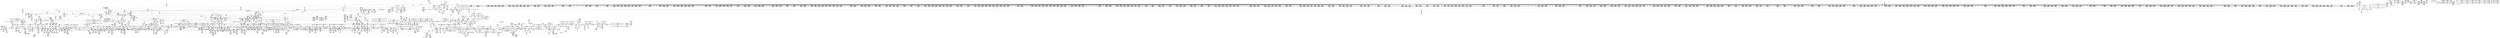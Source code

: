 digraph {
	CE0x5177990 [shape=record,shape=Mrecord,label="{CE0x5177990|cred_sid:sid|security/selinux/hooks.c,197|*SummSink*}"]
	CE0x509ec90 [shape=record,shape=Mrecord,label="{CE0x509ec90|_ret_%struct.task_struct*_%tmp4,_!dbg_!27714|./arch/x86/include/asm/current.h,14|*SummSource*}"]
	CE0x50e01c0 [shape=record,shape=Mrecord,label="{CE0x50e01c0|_ret_void,_!dbg_!27735|include/linux/rcupdate.h,884|*SummSource*}"]
	CE0x511cdd0 [shape=record,shape=Mrecord,label="{CE0x511cdd0|2472:_%struct.cred*,_:_CRE_2969,2970_}"]
	CE0x515d910 [shape=record,shape=Mrecord,label="{CE0x515d910|__rcu_read_unlock:tmp1|*SummSource*}"]
	CE0x516fe80 [shape=record,shape=Mrecord,label="{CE0x516fe80|rcu_read_lock:tmp}"]
	CE0x51b9d50 [shape=record,shape=Mrecord,label="{CE0x51b9d50|__preempt_count_add:tmp4|./arch/x86/include/asm/preempt.h,72|*SummSink*}"]
	CE0x50b3700 [shape=record,shape=Mrecord,label="{CE0x50b3700|2472:_%struct.cred*,_:_CRE_8,16_|*MultipleSource*|Function::task_sid&Arg::task::|Function::current_has_perm&Arg::tsk::|Function::selinux_task_movememory&Arg::p::|security/selinux/hooks.c,208}"]
	CE0x5113530 [shape=record,shape=Mrecord,label="{CE0x5113530|2472:_%struct.cred*,_:_CRE_2688,2692_|*MultipleSource*|Function::task_sid&Arg::task::|Function::current_has_perm&Arg::tsk::|Function::selinux_task_movememory&Arg::p::|security/selinux/hooks.c,208}"]
	CE0x50a3a00 [shape=record,shape=Mrecord,label="{CE0x50a3a00|i64*_getelementptr_inbounds_(_2_x_i64_,_2_x_i64_*___llvm_gcov_ctr136,_i64_0,_i64_1)|*Constant*}"]
	CE0x50ebef0 [shape=record,shape=Mrecord,label="{CE0x50ebef0|_call_void_mcount()_#3|*SummSink*}"]
	CE0x5152140 [shape=record,shape=Mrecord,label="{CE0x5152140|__rcu_read_lock:do.end}"]
	CE0x512ec90 [shape=record,shape=Mrecord,label="{CE0x512ec90|2472:_%struct.cred*,_:_CRE_6474,6476_|*MultipleSource*|Function::task_sid&Arg::task::|Function::current_has_perm&Arg::tsk::|Function::selinux_task_movememory&Arg::p::|security/selinux/hooks.c,208}"]
	CE0x508e2d0 [shape=record,shape=Mrecord,label="{CE0x508e2d0|GLOBAL:task_sid|*Constant*|*SummSink*}"]
	CE0x510df80 [shape=record,shape=Mrecord,label="{CE0x510df80|2472:_%struct.cred*,_:_CRE_2392,2400_|*MultipleSource*|Function::task_sid&Arg::task::|Function::current_has_perm&Arg::tsk::|Function::selinux_task_movememory&Arg::p::|security/selinux/hooks.c,208}"]
	CE0x513b900 [shape=record,shape=Mrecord,label="{CE0x513b900|task_sid:tmp25|security/selinux/hooks.c,208|*SummSink*}"]
	CE0x5183130 [shape=record,shape=Mrecord,label="{CE0x5183130|__preempt_count_add:entry|*SummSink*}"]
	CE0x51c3f20 [shape=record,shape=Mrecord,label="{CE0x51c3f20|__rcu_read_unlock:tmp}"]
	CE0x5119010 [shape=record,shape=Mrecord,label="{CE0x5119010|2472:_%struct.cred*,_:_CRE_2917,2918_}"]
	CE0x5128610 [shape=record,shape=Mrecord,label="{CE0x5128610|2472:_%struct.cred*,_:_CRE_6300,6301_}"]
	CE0x50f3a70 [shape=record,shape=Mrecord,label="{CE0x50f3a70|task_sid:do.body5|*SummSink*}"]
	CE0x514ed30 [shape=record,shape=Mrecord,label="{CE0x514ed30|_ret_void,_!dbg_!27735|include/linux/rcupdate.h,938|*SummSource*}"]
	CE0x5133600 [shape=record,shape=Mrecord,label="{CE0x5133600|2472:_%struct.cred*,_:_CRE_10528,10536_|*MultipleSource*|Function::task_sid&Arg::task::|Function::current_has_perm&Arg::tsk::|Function::selinux_task_movememory&Arg::p::|security/selinux/hooks.c,208}"]
	CE0x510bc10 [shape=record,shape=Mrecord,label="{CE0x510bc10|2472:_%struct.cred*,_:_CRE_2272,2280_|*MultipleSource*|Function::task_sid&Arg::task::|Function::current_has_perm&Arg::tsk::|Function::selinux_task_movememory&Arg::p::|security/selinux/hooks.c,208}"]
	CE0x513d2e0 [shape=record,shape=Mrecord,label="{CE0x513d2e0|task_sid:tmp20|security/selinux/hooks.c,208}"]
	CE0x515fad0 [shape=record,shape=Mrecord,label="{CE0x515fad0|_call_void_lock_release(%struct.lockdep_map*_%map,_i32_1,_i64_ptrtoint_(i8*_blockaddress(_rcu_lock_release,_%__here)_to_i64))_#10,_!dbg_!27716|include/linux/rcupdate.h,423|*SummSink*}"]
	CE0x51cae80 [shape=record,shape=Mrecord,label="{CE0x51cae80|__preempt_count_sub:val|Function::__preempt_count_sub&Arg::val::|*SummSource*}"]
	CE0x51c67a0 [shape=record,shape=Mrecord,label="{CE0x51c67a0|rcu_lock_release:tmp4|include/linux/rcupdate.h,423|*SummSink*}"]
	CE0x51c64a0 [shape=record,shape=Mrecord,label="{CE0x51c64a0|i64*_getelementptr_inbounds_(_4_x_i64_,_4_x_i64_*___llvm_gcov_ctr133,_i64_0,_i64_2)|*Constant*|*SummSource*}"]
	CE0x5109380 [shape=record,shape=Mrecord,label="{CE0x5109380|2472:_%struct.cred*,_:_CRE_2076,2080_|*MultipleSource*|Function::task_sid&Arg::task::|Function::current_has_perm&Arg::tsk::|Function::selinux_task_movememory&Arg::p::|security/selinux/hooks.c,208}"]
	CE0x5189030 [shape=record,shape=Mrecord,label="{CE0x5189030|_call_void_asm_addl_$1,_%gs:$0_,_*m,ri,*m,_dirflag_,_fpsr_,_flags_(i32*___preempt_count,_i32_%val,_i32*___preempt_count)_#3,_!dbg_!27714,_!srcloc_!27717|./arch/x86/include/asm/preempt.h,72|*SummSink*}"]
	CE0x50cf430 [shape=record,shape=Mrecord,label="{CE0x50cf430|current_sid:tmp23|security/selinux/hooks.c,218|*SummSink*}"]
	CE0x5101260 [shape=record,shape=Mrecord,label="{CE0x5101260|task_sid:tmp19|security/selinux/hooks.c,208|*SummSource*}"]
	CE0x50f1d00 [shape=record,shape=Mrecord,label="{CE0x50f1d00|cred_sid:tmp5|security/selinux/hooks.c,196}"]
	CE0x5105f70 [shape=record,shape=Mrecord,label="{CE0x5105f70|2472:_%struct.cred*,_:_CRE_1912,1920_|*MultipleSource*|Function::task_sid&Arg::task::|Function::current_has_perm&Arg::tsk::|Function::selinux_task_movememory&Arg::p::|security/selinux/hooks.c,208}"]
	CE0x5180e40 [shape=record,shape=Mrecord,label="{CE0x5180e40|__rcu_read_unlock:tmp3|*SummSource*}"]
	CE0x50a4e90 [shape=record,shape=Mrecord,label="{CE0x50a4e90|current_sid:if.then}"]
	CE0x51229a0 [shape=record,shape=Mrecord,label="{CE0x51229a0|2472:_%struct.cred*,_:_CRE_5904,5912_|*MultipleSource*|Function::task_sid&Arg::task::|Function::current_has_perm&Arg::tsk::|Function::selinux_task_movememory&Arg::p::|security/selinux/hooks.c,208}"]
	CE0x50b3000 [shape=record,shape=Mrecord,label="{CE0x50b3000|i64*_getelementptr_inbounds_(_13_x_i64_,_13_x_i64_*___llvm_gcov_ctr126,_i64_0,_i64_1)|*Constant*|*SummSource*}"]
	CE0x512b920 [shape=record,shape=Mrecord,label="{CE0x512b920|2472:_%struct.cred*,_:_CRE_6343,6344_}"]
	CE0x5092650 [shape=record,shape=Mrecord,label="{CE0x5092650|current_has_perm:call1|security/selinux/hooks.c,1543}"]
	CE0x512fd00 [shape=record,shape=Mrecord,label="{CE0x512fd00|2472:_%struct.cred*,_:_CRE_6512,6520_|*MultipleSource*|Function::task_sid&Arg::task::|Function::current_has_perm&Arg::tsk::|Function::selinux_task_movememory&Arg::p::|security/selinux/hooks.c,208}"]
	CE0x5151b20 [shape=record,shape=Mrecord,label="{CE0x5151b20|0:_i8,_:_GCMR_task_sid.__warned_internal_global_i8_0,_section_.data.unlikely_,_align_1:_elem_0:default:}"]
	CE0x5157200 [shape=record,shape=Mrecord,label="{CE0x5157200|_call_void_mcount()_#3}"]
	CE0x5128d30 [shape=record,shape=Mrecord,label="{CE0x5128d30|2472:_%struct.cred*,_:_CRE_6306,6307_}"]
	CE0x508ca70 [shape=record,shape=Mrecord,label="{CE0x508ca70|selinux_task_movememory:tmp1}"]
	CE0x517df50 [shape=record,shape=Mrecord,label="{CE0x517df50|i64*_getelementptr_inbounds_(_11_x_i64_,_11_x_i64_*___llvm_gcov_ctr132,_i64_0,_i64_0)|*Constant*}"]
	CE0x50eaea0 [shape=record,shape=Mrecord,label="{CE0x50eaea0|rcu_read_lock:do.body|*SummSink*}"]
	CE0x51c44c0 [shape=record,shape=Mrecord,label="{CE0x51c44c0|i64*_getelementptr_inbounds_(_4_x_i64_,_4_x_i64_*___llvm_gcov_ctr134,_i64_0,_i64_1)|*Constant*|*SummSink*}"]
	CE0x508d150 [shape=record,shape=Mrecord,label="{CE0x508d150|current_has_perm:tmp}"]
	CE0x517ce10 [shape=record,shape=Mrecord,label="{CE0x517ce10|COLLAPSED:_GCMRE___llvm_gcov_ctr132_internal_global_11_x_i64_zeroinitializer:_elem_0:default:}"]
	CE0x5125e40 [shape=record,shape=Mrecord,label="{CE0x5125e40|2472:_%struct.cred*,_:_CRE_6200,6208_|*MultipleSource*|Function::task_sid&Arg::task::|Function::current_has_perm&Arg::tsk::|Function::selinux_task_movememory&Arg::p::|security/selinux/hooks.c,208}"]
	CE0x5110620 [shape=record,shape=Mrecord,label="{CE0x5110620|2472:_%struct.cred*,_:_CRE_2529,2530_}"]
	CE0x5122c00 [shape=record,shape=Mrecord,label="{CE0x5122c00|2472:_%struct.cred*,_:_CRE_5912,5920_|*MultipleSource*|Function::task_sid&Arg::task::|Function::current_has_perm&Arg::tsk::|Function::selinux_task_movememory&Arg::p::|security/selinux/hooks.c,208}"]
	CE0x51c6df0 [shape=record,shape=Mrecord,label="{CE0x51c6df0|rcu_lock_release:__here|*SummSource*}"]
	CE0x50d2820 [shape=record,shape=Mrecord,label="{CE0x50d2820|2472:_%struct.cred*,_:_CRE_256,264_|*MultipleSource*|Function::task_sid&Arg::task::|Function::current_has_perm&Arg::tsk::|Function::selinux_task_movememory&Arg::p::|security/selinux/hooks.c,208}"]
	CE0x50fb7d0 [shape=record,shape=Mrecord,label="{CE0x50fb7d0|_call_void_asm_sideeffect_,_memory_,_dirflag_,_fpsr_,_flags_()_#3,_!dbg_!27714,_!srcloc_!27715|include/linux/rcupdate.h,239|*SummSource*}"]
	CE0x5138dd0 [shape=record,shape=Mrecord,label="{CE0x5138dd0|task_sid:tmp14|security/selinux/hooks.c,208}"]
	CE0x51ca190 [shape=record,shape=Mrecord,label="{CE0x51ca190|__preempt_count_sub:do.end}"]
	CE0x50a31f0 [shape=record,shape=Mrecord,label="{CE0x50a31f0|current_sid:tobool1|security/selinux/hooks.c,218}"]
	CE0x50a4f50 [shape=record,shape=Mrecord,label="{CE0x50a4f50|current_sid:if.then|*SummSource*}"]
	CE0x509fc70 [shape=record,shape=Mrecord,label="{CE0x509fc70|current_sid:tmp21|security/selinux/hooks.c,218|*SummSource*}"]
	CE0x50f6200 [shape=record,shape=Mrecord,label="{CE0x50f6200|2472:_%struct.cred*,_:_CRE_92,96_|*MultipleSource*|Function::task_sid&Arg::task::|Function::current_has_perm&Arg::tsk::|Function::selinux_task_movememory&Arg::p::|security/selinux/hooks.c,208}"]
	CE0x511b610 [shape=record,shape=Mrecord,label="{CE0x511b610|2472:_%struct.cred*,_:_CRE_2949,2950_}"]
	CE0x50cab80 [shape=record,shape=Mrecord,label="{CE0x50cab80|__rcu_read_lock:tmp1}"]
	CE0x51049e0 [shape=record,shape=Mrecord,label="{CE0x51049e0|2472:_%struct.cred*,_:_CRE_1840,1844_|*MultipleSource*|Function::task_sid&Arg::task::|Function::current_has_perm&Arg::tsk::|Function::selinux_task_movememory&Arg::p::|security/selinux/hooks.c,208}"]
	CE0x50d1240 [shape=record,shape=Mrecord,label="{CE0x50d1240|current_sid:tmp24|security/selinux/hooks.c,220|*SummSink*}"]
	CE0x51c2d70 [shape=record,shape=Mrecord,label="{CE0x51c2d70|_call_void_asm_sideeffect_,_memory_,_dirflag_,_fpsr_,_flags_()_#3,_!dbg_!27711,_!srcloc_!27714|include/linux/rcupdate.h,244}"]
	CE0x5094500 [shape=record,shape=Mrecord,label="{CE0x5094500|COLLAPSED:_GCMRE___llvm_gcov_ctr125_internal_global_11_x_i64_zeroinitializer:_elem_0:default:}"]
	CE0x518bba0 [shape=record,shape=Mrecord,label="{CE0x518bba0|rcu_read_unlock:tmp21|include/linux/rcupdate.h,935}"]
	CE0x5142530 [shape=record,shape=Mrecord,label="{CE0x5142530|_call_void_lockdep_rcu_suspicious(i8*_getelementptr_inbounds_(_25_x_i8_,_25_x_i8_*_.str45,_i32_0,_i32_0),_i32_883,_i8*_getelementptr_inbounds_(_42_x_i8_,_42_x_i8_*_.str46,_i32_0,_i32_0))_#10,_!dbg_!27728|include/linux/rcupdate.h,882|*SummSource*}"]
	CE0x51b3360 [shape=record,shape=Mrecord,label="{CE0x51b3360|__preempt_count_sub:tmp1|*SummSource*}"]
	CE0x516ff70 [shape=record,shape=Mrecord,label="{CE0x516ff70|rcu_read_unlock:tobool|include/linux/rcupdate.h,933|*SummSink*}"]
	CE0x513f370 [shape=record,shape=Mrecord,label="{CE0x513f370|rcu_read_lock:tobool1|include/linux/rcupdate.h,882|*SummSink*}"]
	CE0x5102dc0 [shape=record,shape=Mrecord,label="{CE0x5102dc0|2472:_%struct.cred*,_:_CRE_728,732_|*MultipleSource*|Function::task_sid&Arg::task::|Function::current_has_perm&Arg::tsk::|Function::selinux_task_movememory&Arg::p::|security/selinux/hooks.c,208}"]
	CE0x508b720 [shape=record,shape=Mrecord,label="{CE0x508b720|avc_has_perm:requested|Function::avc_has_perm&Arg::requested::|*SummSource*}"]
	CE0x50fb020 [shape=record,shape=Mrecord,label="{CE0x50fb020|i64*_getelementptr_inbounds_(_4_x_i64_,_4_x_i64_*___llvm_gcov_ctr128,_i64_0,_i64_3)|*Constant*}"]
	CE0x514c6d0 [shape=record,shape=Mrecord,label="{CE0x514c6d0|GLOBAL:cred_sid|*Constant*}"]
	CE0x50cd530 [shape=record,shape=Mrecord,label="{CE0x50cd530|0:_i32,_4:_i32,_8:_i32,_12:_i32,_:_CMRE_4,8_|*MultipleSource*|security/selinux/hooks.c,218|security/selinux/hooks.c,218|security/selinux/hooks.c,220}"]
	CE0x51ba3f0 [shape=record,shape=Mrecord,label="{CE0x51ba3f0|i64*_getelementptr_inbounds_(_4_x_i64_,_4_x_i64_*___llvm_gcov_ctr135,_i64_0,_i64_2)|*Constant*|*SummSource*}"]
	CE0x50a8df0 [shape=record,shape=Mrecord,label="{CE0x50a8df0|current_sid:tmp6|security/selinux/hooks.c,218}"]
	CE0x511cca0 [shape=record,shape=Mrecord,label="{CE0x511cca0|2472:_%struct.cred*,_:_CRE_2968,2969_}"]
	CE0x510b4f0 [shape=record,shape=Mrecord,label="{CE0x510b4f0|2472:_%struct.cred*,_:_CRE_2248,2256_|*MultipleSource*|Function::task_sid&Arg::task::|Function::current_has_perm&Arg::tsk::|Function::selinux_task_movememory&Arg::p::|security/selinux/hooks.c,208}"]
	CE0x5127800 [shape=record,shape=Mrecord,label="{CE0x5127800|2472:_%struct.cred*,_:_CRE_6289,6290_}"]
	CE0x50f7e40 [shape=record,shape=Mrecord,label="{CE0x50f7e40|rcu_read_lock:do.end|*SummSink*}"]
	CE0x511b150 [shape=record,shape=Mrecord,label="{CE0x511b150|2472:_%struct.cred*,_:_CRE_2945,2946_}"]
	CE0x5084b00 [shape=record,shape=Mrecord,label="{CE0x5084b00|selinux_task_movememory:call|security/selinux/hooks.c,3652|*SummSink*}"]
	CE0x50e97d0 [shape=record,shape=Mrecord,label="{CE0x50e97d0|rcu_read_lock:tmp7|include/linux/rcupdate.h,882|*SummSink*}"]
	CE0x51243f0 [shape=record,shape=Mrecord,label="{CE0x51243f0|2472:_%struct.cred*,_:_CRE_5992,6000_|*MultipleSource*|Function::task_sid&Arg::task::|Function::current_has_perm&Arg::tsk::|Function::selinux_task_movememory&Arg::p::|security/selinux/hooks.c,208}"]
	CE0x512bde0 [shape=record,shape=Mrecord,label="{CE0x512bde0|2472:_%struct.cred*,_:_CRE_6347,6348_}"]
	CE0x50f33f0 [shape=record,shape=Mrecord,label="{CE0x50f33f0|2472:_%struct.cred*,_:_CRE_76,80_|*MultipleSource*|Function::task_sid&Arg::task::|Function::current_has_perm&Arg::tsk::|Function::selinux_task_movememory&Arg::p::|security/selinux/hooks.c,208}"]
	CE0x50e0580 [shape=record,shape=Mrecord,label="{CE0x50e0580|__rcu_read_lock:entry}"]
	CE0x514c600 [shape=record,shape=Mrecord,label="{CE0x514c600|task_sid:tmp27|security/selinux/hooks.c,208|*SummSink*}"]
	CE0x5127c70 [shape=record,shape=Mrecord,label="{CE0x5127c70|2472:_%struct.cred*,_:_CRE_6291,6292_}"]
	CE0x512a4f0 [shape=record,shape=Mrecord,label="{CE0x512a4f0|2472:_%struct.cred*,_:_CRE_6326,6327_}"]
	CE0x5153c10 [shape=record,shape=Mrecord,label="{CE0x5153c10|__rcu_read_lock:tmp2|*SummSink*}"]
	CE0x5111650 [shape=record,shape=Mrecord,label="{CE0x5111650|2472:_%struct.cred*,_:_CRE_2584,2592_|*MultipleSource*|Function::task_sid&Arg::task::|Function::current_has_perm&Arg::tsk::|Function::selinux_task_movememory&Arg::p::|security/selinux/hooks.c,208}"]
	CE0x50a3550 [shape=record,shape=Mrecord,label="{CE0x50a3550|_call_void_mcount()_#3|*SummSource*}"]
	CE0x51351b0 [shape=record,shape=Mrecord,label="{CE0x51351b0|2472:_%struct.cred*,_:_CRE_10604,10608_|*MultipleSource*|Function::task_sid&Arg::task::|Function::current_has_perm&Arg::tsk::|Function::selinux_task_movememory&Arg::p::|security/selinux/hooks.c,208}"]
	CE0x510c330 [shape=record,shape=Mrecord,label="{CE0x510c330|2472:_%struct.cred*,_:_CRE_2296,2304_|*MultipleSource*|Function::task_sid&Arg::task::|Function::current_has_perm&Arg::tsk::|Function::selinux_task_movememory&Arg::p::|security/selinux/hooks.c,208}"]
	CE0x50ee280 [shape=record,shape=Mrecord,label="{CE0x50ee280|task_sid:tmp|*SummSource*}"]
	CE0x5128020 [shape=record,shape=Mrecord,label="{CE0x5128020|2472:_%struct.cred*,_:_CRE_6295,6296_}"]
	CE0x50f3050 [shape=record,shape=Mrecord,label="{CE0x50f3050|get_current:tmp1|*SummSink*}"]
	CE0x51b2550 [shape=record,shape=Mrecord,label="{CE0x51b2550|__preempt_count_sub:tmp6|./arch/x86/include/asm/preempt.h,78|*SummSink*}"]
	CE0x51b68a0 [shape=record,shape=Mrecord,label="{CE0x51b68a0|GLOBAL:__preempt_count_sub|*Constant*|*SummSource*}"]
	CE0x50ee210 [shape=record,shape=Mrecord,label="{CE0x50ee210|COLLAPSED:_GCMRE___llvm_gcov_ctr126_internal_global_13_x_i64_zeroinitializer:_elem_0:default:}"]
	CE0x511bc00 [shape=record,shape=Mrecord,label="{CE0x511bc00|2472:_%struct.cred*,_:_CRE_2954,2955_}"]
	CE0x511e520 [shape=record,shape=Mrecord,label="{CE0x511e520|2472:_%struct.cred*,_:_CRE_3032,3036_|*MultipleSource*|Function::task_sid&Arg::task::|Function::current_has_perm&Arg::tsk::|Function::selinux_task_movememory&Arg::p::|security/selinux/hooks.c,208}"]
	CE0x50d57f0 [shape=record,shape=Mrecord,label="{CE0x50d57f0|current_sid:tmp17|security/selinux/hooks.c,218}"]
	CE0x513d740 [shape=record,shape=Mrecord,label="{CE0x513d740|task_sid:tmp22|security/selinux/hooks.c,208}"]
	CE0x51429d0 [shape=record,shape=Mrecord,label="{CE0x51429d0|_call_void_lockdep_rcu_suspicious(i8*_getelementptr_inbounds_(_25_x_i8_,_25_x_i8_*_.str45,_i32_0,_i32_0),_i32_883,_i8*_getelementptr_inbounds_(_42_x_i8_,_42_x_i8_*_.str46,_i32_0,_i32_0))_#10,_!dbg_!27728|include/linux/rcupdate.h,882|*SummSink*}"]
	CE0x5102050 [shape=record,shape=Mrecord,label="{CE0x5102050|2472:_%struct.cred*,_:_CRE_697,698_}"]
	CE0x5117c70 [shape=record,shape=Mrecord,label="{CE0x5117c70|2472:_%struct.cred*,_:_CRE_2900,2904_|*MultipleSource*|Function::task_sid&Arg::task::|Function::current_has_perm&Arg::tsk::|Function::selinux_task_movememory&Arg::p::|security/selinux/hooks.c,208}"]
	CE0x5128740 [shape=record,shape=Mrecord,label="{CE0x5128740|2472:_%struct.cred*,_:_CRE_6301,6302_}"]
	CE0x515b730 [shape=record,shape=Mrecord,label="{CE0x515b730|__preempt_count_sub:tmp2|*SummSink*}"]
	CE0x51193a0 [shape=record,shape=Mrecord,label="{CE0x51193a0|2472:_%struct.cred*,_:_CRE_2920,2921_}"]
	CE0x50ef080 [shape=record,shape=Mrecord,label="{CE0x50ef080|i64*_getelementptr_inbounds_(_2_x_i64_,_2_x_i64_*___llvm_gcov_ctr131,_i64_0,_i64_1)|*Constant*|*SummSource*}"]
	CE0x51211e0 [shape=record,shape=Mrecord,label="{CE0x51211e0|2472:_%struct.cred*,_:_CRE_3152,3160_|*MultipleSource*|Function::task_sid&Arg::task::|Function::current_has_perm&Arg::tsk::|Function::selinux_task_movememory&Arg::p::|security/selinux/hooks.c,208}"]
	CE0x5184900 [shape=record,shape=Mrecord,label="{CE0x5184900|rcu_lock_acquire:tmp1|*SummSource*}"]
	CE0x5179310 [shape=record,shape=Mrecord,label="{CE0x5179310|i64*_getelementptr_inbounds_(_11_x_i64_,_11_x_i64_*___llvm_gcov_ctr127,_i64_0,_i64_10)|*Constant*|*SummSink*}"]
	CE0x50f1040 [shape=record,shape=Mrecord,label="{CE0x50f1040|cred_sid:security|security/selinux/hooks.c,196|*SummSink*}"]
	CE0x5133e30 [shape=record,shape=Mrecord,label="{CE0x5133e30|2472:_%struct.cred*,_:_CRE_10552,10560_|*MultipleSource*|Function::task_sid&Arg::task::|Function::current_has_perm&Arg::tsk::|Function::selinux_task_movememory&Arg::p::|security/selinux/hooks.c,208}"]
	CE0x51c1ba0 [shape=record,shape=Mrecord,label="{CE0x51c1ba0|i64*_getelementptr_inbounds_(_4_x_i64_,_4_x_i64_*___llvm_gcov_ctr130,_i64_0,_i64_3)|*Constant*|*SummSink*}"]
	CE0x50b6680 [shape=record,shape=Mrecord,label="{CE0x50b6680|__rcu_read_lock:tmp}"]
	CE0x51cb880 [shape=record,shape=Mrecord,label="{CE0x51cb880|__rcu_read_unlock:tmp2|*SummSource*}"]
	CE0x517c360 [shape=record,shape=Mrecord,label="{CE0x517c360|rcu_lock_acquire:bb|*SummSource*}"]
	CE0x5157840 [shape=record,shape=Mrecord,label="{CE0x5157840|i64*_getelementptr_inbounds_(_4_x_i64_,_4_x_i64_*___llvm_gcov_ctr133,_i64_0,_i64_0)|*Constant*|*SummSink*}"]
	CE0x51707f0 [shape=record,shape=Mrecord,label="{CE0x51707f0|_call_void___preempt_count_add(i32_1)_#10,_!dbg_!27711|include/linux/rcupdate.h,239}"]
	CE0x51080b0 [shape=record,shape=Mrecord,label="{CE0x51080b0|2472:_%struct.cred*,_:_CRE_2036,2040_|*MultipleSource*|Function::task_sid&Arg::task::|Function::current_has_perm&Arg::tsk::|Function::selinux_task_movememory&Arg::p::|security/selinux/hooks.c,208}"]
	CE0x508e570 [shape=record,shape=Mrecord,label="{CE0x508e570|task_sid:entry|*SummSource*}"]
	CE0x518b530 [shape=record,shape=Mrecord,label="{CE0x518b530|rcu_read_unlock:tmp19|include/linux/rcupdate.h,933|*SummSink*}"]
	CE0x5105390 [shape=record,shape=Mrecord,label="{CE0x5105390|2472:_%struct.cred*,_:_CRE_1872,1880_|*MultipleSource*|Function::task_sid&Arg::task::|Function::current_has_perm&Arg::tsk::|Function::selinux_task_movememory&Arg::p::|security/selinux/hooks.c,208}"]
	CE0x5087440 [shape=record,shape=Mrecord,label="{CE0x5087440|task_sid:bb}"]
	CE0x512f5e0 [shape=record,shape=Mrecord,label="{CE0x512f5e0|2472:_%struct.cred*,_:_CRE_6488,6492_|*MultipleSource*|Function::task_sid&Arg::task::|Function::current_has_perm&Arg::tsk::|Function::selinux_task_movememory&Arg::p::|security/selinux/hooks.c,208}"]
	CE0x51659a0 [shape=record,shape=Mrecord,label="{CE0x51659a0|_call_void_mcount()_#3|*SummSink*}"]
	CE0x51471c0 [shape=record,shape=Mrecord,label="{CE0x51471c0|rcu_read_lock:do.body}"]
	CE0x5099680 [shape=record,shape=Mrecord,label="{CE0x5099680|2472:_%struct.cred*,_:_CRE_688,689_}"]
	CE0x50ecd70 [shape=record,shape=Mrecord,label="{CE0x50ecd70|GLOBAL:__llvm_gcov_ctr127|Global_var:__llvm_gcov_ctr127|*SummSource*}"]
	CE0x516dbb0 [shape=record,shape=Mrecord,label="{CE0x516dbb0|rcu_read_lock:tmp20|include/linux/rcupdate.h,882|*SummSink*}"]
	CE0x5136c40 [shape=record,shape=Mrecord,label="{CE0x5136c40|task_sid:tmp10|security/selinux/hooks.c,208|*SummSink*}"]
	CE0x516bfe0 [shape=record,shape=Mrecord,label="{CE0x516bfe0|rcu_read_unlock:tmp11|include/linux/rcupdate.h,933|*SummSink*}"]
	CE0x5153640 [shape=record,shape=Mrecord,label="{CE0x5153640|rcu_lock_acquire:tmp4|include/linux/rcupdate.h,418|*SummSource*}"]
	CE0x518ef20 [shape=record,shape=Mrecord,label="{CE0x518ef20|GLOBAL:__rcu_read_unlock|*Constant*|*SummSource*}"]
	CE0x507a4d0 [shape=record,shape=Mrecord,label="{CE0x507a4d0|current_sid:bb}"]
	CE0x515ceb0 [shape=record,shape=Mrecord,label="{CE0x515ceb0|i64_1|*Constant*}"]
	CE0x50b6f10 [shape=record,shape=Mrecord,label="{CE0x50b6f10|task_sid:tmp3|*SummSink*}"]
	CE0x511d030 [shape=record,shape=Mrecord,label="{CE0x511d030|2472:_%struct.cred*,_:_CRE_2971,2972_}"]
	CE0x5089420 [shape=record,shape=Mrecord,label="{CE0x5089420|i64*_getelementptr_inbounds_(_2_x_i64_,_2_x_i64_*___llvm_gcov_ctr98,_i64_0,_i64_0)|*Constant*|*SummSink*}"]
	CE0x50e2e60 [shape=record,shape=Mrecord,label="{CE0x50e2e60|get_current:tmp3}"]
	CE0x5124650 [shape=record,shape=Mrecord,label="{CE0x5124650|2472:_%struct.cred*,_:_CRE_6000,6008_|*MultipleSource*|Function::task_sid&Arg::task::|Function::current_has_perm&Arg::tsk::|Function::selinux_task_movememory&Arg::p::|security/selinux/hooks.c,208}"]
	CE0x5110ae0 [shape=record,shape=Mrecord,label="{CE0x5110ae0|2472:_%struct.cred*,_:_CRE_2533,2534_}"]
	CE0x517dbd0 [shape=record,shape=Mrecord,label="{CE0x517dbd0|rcu_read_unlock:if.end}"]
	CE0x507b8a0 [shape=record,shape=Mrecord,label="{CE0x507b8a0|get_current:tmp|*SummSink*}"]
	CE0x509e730 [shape=record,shape=Mrecord,label="{CE0x509e730|i64*_getelementptr_inbounds_(_11_x_i64_,_11_x_i64_*___llvm_gcov_ctr127,_i64_0,_i64_0)|*Constant*|*SummSource*}"]
	CE0x507b330 [shape=record,shape=Mrecord,label="{CE0x507b330|current_sid:if.end|*SummSink*}"]
	CE0x518f6e0 [shape=record,shape=Mrecord,label="{CE0x518f6e0|_ret_void,_!dbg_!27717|include/linux/rcupdate.h,245|*SummSource*}"]
	CE0x5088980 [shape=record,shape=Mrecord,label="{CE0x5088980|_call_void_rcu_read_lock()_#10,_!dbg_!27712|security/selinux/hooks.c,207}"]
	CE0x513b400 [shape=record,shape=Mrecord,label="{CE0x513b400|i64*_getelementptr_inbounds_(_13_x_i64_,_13_x_i64_*___llvm_gcov_ctr126,_i64_0,_i64_11)|*Constant*|*SummSource*}"]
	CE0x5088fb0 [shape=record,shape=Mrecord,label="{CE0x5088fb0|_call_void_mcount()_#3|*SummSink*}"]
	CE0x50b7a40 [shape=record,shape=Mrecord,label="{CE0x50b7a40|i8*_getelementptr_inbounds_(_25_x_i8_,_25_x_i8_*_.str3,_i32_0,_i32_0)|*Constant*|*SummSource*}"]
	CE0x50bd9c0 [shape=record,shape=Mrecord,label="{CE0x50bd9c0|2472:_%struct.cred*,_:_CRE_552,560_|*MultipleSource*|Function::task_sid&Arg::task::|Function::current_has_perm&Arg::tsk::|Function::selinux_task_movememory&Arg::p::|security/selinux/hooks.c,208}"]
	CE0x51c87f0 [shape=record,shape=Mrecord,label="{CE0x51c87f0|__rcu_read_unlock:tmp2|*SummSink*}"]
	CE0x508bb40 [shape=record,shape=Mrecord,label="{CE0x508bb40|%struct.common_audit_data*_null|*Constant*|*SummSink*}"]
	CE0x514e5f0 [shape=record,shape=Mrecord,label="{CE0x514e5f0|GLOBAL:rcu_read_unlock|*Constant*|*SummSource*}"]
	CE0x5170860 [shape=record,shape=Mrecord,label="{CE0x5170860|_call_void___preempt_count_add(i32_1)_#10,_!dbg_!27711|include/linux/rcupdate.h,239|*SummSource*}"]
	CE0x510cc80 [shape=record,shape=Mrecord,label="{CE0x510cc80|2472:_%struct.cred*,_:_CRE_2328,2336_|*MultipleSource*|Function::task_sid&Arg::task::|Function::current_has_perm&Arg::tsk::|Function::selinux_task_movememory&Arg::p::|security/selinux/hooks.c,208}"]
	CE0x50f0450 [shape=record,shape=Mrecord,label="{CE0x50f0450|rcu_read_lock:tmp1}"]
	CE0x5089d90 [shape=record,shape=Mrecord,label="{CE0x5089d90|GLOBAL:current_task|Global_var:current_task|*SummSource*}"]
	CE0x5127370 [shape=record,shape=Mrecord,label="{CE0x5127370|2472:_%struct.cred*,_:_CRE_6280,6284_|*MultipleSource*|Function::task_sid&Arg::task::|Function::current_has_perm&Arg::tsk::|Function::selinux_task_movememory&Arg::p::|security/selinux/hooks.c,208}"]
	CE0x5089490 [shape=record,shape=Mrecord,label="{CE0x5089490|i64*_getelementptr_inbounds_(_4_x_i64_,_4_x_i64_*___llvm_gcov_ctr128,_i64_0,_i64_0)|*Constant*|*SummSink*}"]
	CE0x516ba70 [shape=record,shape=Mrecord,label="{CE0x516ba70|rcu_read_unlock:tmp10|include/linux/rcupdate.h,933|*SummSink*}"]
	CE0x50edc00 [shape=record,shape=Mrecord,label="{CE0x50edc00|2472:_%struct.cred*,_:_CRE_48,56_|*MultipleSource*|Function::task_sid&Arg::task::|Function::current_has_perm&Arg::tsk::|Function::selinux_task_movememory&Arg::p::|security/selinux/hooks.c,208}"]
	CE0x5091e40 [shape=record,shape=Mrecord,label="{CE0x5091e40|current_sid:entry}"]
	CE0x510c7c0 [shape=record,shape=Mrecord,label="{CE0x510c7c0|2472:_%struct.cred*,_:_CRE_2312,2320_|*MultipleSource*|Function::task_sid&Arg::task::|Function::current_has_perm&Arg::tsk::|Function::selinux_task_movememory&Arg::p::|security/selinux/hooks.c,208}"]
	CE0x5138970 [shape=record,shape=Mrecord,label="{CE0x5138970|i64_6|*Constant*|*SummSink*}"]
	CE0x50e1a00 [shape=record,shape=Mrecord,label="{CE0x50e1a00|task_sid:land.lhs.true2}"]
	CE0x50b9680 [shape=record,shape=Mrecord,label="{CE0x50b9680|task_sid:do.body|*SummSource*}"]
	CE0x51506c0 [shape=record,shape=Mrecord,label="{CE0x51506c0|GLOBAL:__llvm_gcov_ctr126|Global_var:__llvm_gcov_ctr126|*SummSink*}"]
	CE0x50e4120 [shape=record,shape=Mrecord,label="{CE0x50e4120|rcu_read_lock:tmp7|include/linux/rcupdate.h,882}"]
	CE0x5178ea0 [shape=record,shape=Mrecord,label="{CE0x5178ea0|i64*_getelementptr_inbounds_(_11_x_i64_,_11_x_i64_*___llvm_gcov_ctr127,_i64_0,_i64_10)|*Constant*}"]
	CE0x515d830 [shape=record,shape=Mrecord,label="{CE0x515d830|__preempt_count_add:tmp|*SummSink*}"]
	CE0x5119860 [shape=record,shape=Mrecord,label="{CE0x5119860|2472:_%struct.cred*,_:_CRE_2924,2925_}"]
	CE0x641eca0 [shape=record,shape=Mrecord,label="{CE0x641eca0|selinux_task_movememory:tmp1|*SummSource*}"]
	CE0x517fb10 [shape=record,shape=Mrecord,label="{CE0x517fb10|_call_void_mcount()_#3}"]
	CE0x515a5f0 [shape=record,shape=Mrecord,label="{CE0x515a5f0|GLOBAL:__preempt_count|Global_var:__preempt_count|*SummSource*}"]
	CE0x511be60 [shape=record,shape=Mrecord,label="{CE0x511be60|2472:_%struct.cred*,_:_CRE_2956,2957_}"]
	CE0x518a6e0 [shape=record,shape=Mrecord,label="{CE0x518a6e0|i8*_getelementptr_inbounds_(_44_x_i8_,_44_x_i8_*_.str47,_i32_0,_i32_0)|*Constant*|*SummSource*}"]
	CE0x514f390 [shape=record,shape=Mrecord,label="{CE0x514f390|i64*_getelementptr_inbounds_(_2_x_i64_,_2_x_i64_*___llvm_gcov_ctr98,_i64_0,_i64_0)|*Constant*|*SummSource*}"]
	CE0x5124190 [shape=record,shape=Mrecord,label="{CE0x5124190|2472:_%struct.cred*,_:_CRE_5984,5992_|*MultipleSource*|Function::task_sid&Arg::task::|Function::current_has_perm&Arg::tsk::|Function::selinux_task_movememory&Arg::p::|security/selinux/hooks.c,208}"]
	CE0x50f7470 [shape=record,shape=Mrecord,label="{CE0x50f7470|GLOBAL:rcu_lock_map|Global_var:rcu_lock_map|*SummSource*}"]
	CE0x5109f60 [shape=record,shape=Mrecord,label="{CE0x5109f60|2472:_%struct.cred*,_:_CRE_2112,2120_|*MultipleSource*|Function::task_sid&Arg::task::|Function::current_has_perm&Arg::tsk::|Function::selinux_task_movememory&Arg::p::|security/selinux/hooks.c,208}"]
	CE0x50922e0 [shape=record,shape=Mrecord,label="{CE0x50922e0|_ret_i32_%tmp24,_!dbg_!27742|security/selinux/hooks.c,220|*SummSource*}"]
	CE0x50e46c0 [shape=record,shape=Mrecord,label="{CE0x50e46c0|rcu_lock_acquire:__here}"]
	CE0x5180600 [shape=record,shape=Mrecord,label="{CE0x5180600|i64*_getelementptr_inbounds_(_4_x_i64_,_4_x_i64_*___llvm_gcov_ctr130,_i64_0,_i64_1)|*Constant*}"]
	CE0x5153ba0 [shape=record,shape=Mrecord,label="{CE0x5153ba0|__rcu_read_lock:tmp2|*SummSource*}"]
	CE0x51ca3c0 [shape=record,shape=Mrecord,label="{CE0x51ca3c0|__preempt_count_add:tmp3|*SummSource*}"]
	CE0x50935c0 [shape=record,shape=Mrecord,label="{CE0x50935c0|_call_void_mcount()_#3|*SummSink*}"]
	CE0x5110d40 [shape=record,shape=Mrecord,label="{CE0x5110d40|2472:_%struct.cred*,_:_CRE_2535,2536_}"]
	CE0x514ee40 [shape=record,shape=Mrecord,label="{CE0x514ee40|_ret_void,_!dbg_!27735|include/linux/rcupdate.h,938|*SummSink*}"]
	CE0x50fffa0 [shape=record,shape=Mrecord,label="{CE0x50fffa0|2472:_%struct.cred*,_:_CRE_672,680_|*MultipleSource*|Function::task_sid&Arg::task::|Function::current_has_perm&Arg::tsk::|Function::selinux_task_movememory&Arg::p::|security/selinux/hooks.c,208}"]
	CE0x51c7740 [shape=record,shape=Mrecord,label="{CE0x51c7740|rcu_lock_release:tmp2|*SummSource*}"]
	CE0x50d3610 [shape=record,shape=Mrecord,label="{CE0x50d3610|i32_0|*Constant*|*SummSource*}"]
	CE0x50f6570 [shape=record,shape=Mrecord,label="{CE0x50f6570|i64*_getelementptr_inbounds_(_2_x_i64_,_2_x_i64_*___llvm_gcov_ctr131,_i64_0,_i64_0)|*Constant*|*SummSink*}"]
	CE0x50a6640 [shape=record,shape=Mrecord,label="{CE0x50a6640|selinux_task_movememory:entry|*SummSource*}"]
	CE0x514d0c0 [shape=record,shape=Mrecord,label="{CE0x514d0c0|GLOBAL:cred_sid|*Constant*|*SummSink*}"]
	CE0x5125720 [shape=record,shape=Mrecord,label="{CE0x5125720|2472:_%struct.cred*,_:_CRE_6184,6192_|*MultipleSource*|Function::task_sid&Arg::task::|Function::current_has_perm&Arg::tsk::|Function::selinux_task_movememory&Arg::p::|security/selinux/hooks.c,208}"]
	CE0x5161f50 [shape=record,shape=Mrecord,label="{CE0x5161f50|__rcu_read_lock:tmp|*SummSource*}"]
	CE0x510d630 [shape=record,shape=Mrecord,label="{CE0x510d630|2472:_%struct.cred*,_:_CRE_2360,2368_|*MultipleSource*|Function::task_sid&Arg::task::|Function::current_has_perm&Arg::tsk::|Function::selinux_task_movememory&Arg::p::|security/selinux/hooks.c,208}"]
	CE0x517c910 [shape=record,shape=Mrecord,label="{CE0x517c910|rcu_lock_release:tmp|*SummSource*}"]
	CE0x510a6b0 [shape=record,shape=Mrecord,label="{CE0x510a6b0|2472:_%struct.cred*,_:_CRE_2136,2144_|*MultipleSource*|Function::task_sid&Arg::task::|Function::current_has_perm&Arg::tsk::|Function::selinux_task_movememory&Arg::p::|security/selinux/hooks.c,208}"]
	CE0x50eafc0 [shape=record,shape=Mrecord,label="{CE0x50eafc0|rcu_read_lock:land.lhs.true2}"]
	CE0x51549d0 [shape=record,shape=Mrecord,label="{CE0x51549d0|__rcu_read_unlock:bb|*SummSink*}"]
	CE0x509a870 [shape=record,shape=Mrecord,label="{CE0x509a870|avc_has_perm:entry}"]
	CE0x5177900 [shape=record,shape=Mrecord,label="{CE0x5177900|cred_sid:sid|security/selinux/hooks.c,197}"]
	CE0x50883e0 [shape=record,shape=Mrecord,label="{CE0x50883e0|GLOBAL:get_current|*Constant*|*SummSource*}"]
	CE0x5094570 [shape=record,shape=Mrecord,label="{CE0x5094570|current_sid:tmp|*SummSource*}"]
	CE0x50b9d70 [shape=record,shape=Mrecord,label="{CE0x50b9d70|i64_4|*Constant*|*SummSource*}"]
	CE0x50f4ae0 [shape=record,shape=Mrecord,label="{CE0x50f4ae0|2472:_%struct.cred*,_:_CRE_80,84_|*MultipleSource*|Function::task_sid&Arg::task::|Function::current_has_perm&Arg::tsk::|Function::selinux_task_movememory&Arg::p::|security/selinux/hooks.c,208}"]
	CE0x518de50 [shape=record,shape=Mrecord,label="{CE0x518de50|rcu_lock_release:map|Function::rcu_lock_release&Arg::map::}"]
	CE0x5112950 [shape=record,shape=Mrecord,label="{CE0x5112950|2472:_%struct.cred*,_:_CRE_2648,2656_|*MultipleSource*|Function::task_sid&Arg::task::|Function::current_has_perm&Arg::tsk::|Function::selinux_task_movememory&Arg::p::|security/selinux/hooks.c,208}"]
	CE0x50b9060 [shape=record,shape=Mrecord,label="{CE0x50b9060|2472:_%struct.cred*,_:_CRE_304,312_|*MultipleSource*|Function::task_sid&Arg::task::|Function::current_has_perm&Arg::tsk::|Function::selinux_task_movememory&Arg::p::|security/selinux/hooks.c,208}"]
	CE0x5151740 [shape=record,shape=Mrecord,label="{CE0x5151740|GLOBAL:task_sid.__warned|Global_var:task_sid.__warned|*SummSource*}"]
	CE0x5181880 [shape=record,shape=Mrecord,label="{CE0x5181880|%struct.lockdep_map*_null|*Constant*|*SummSource*}"]
	CE0x50b9e10 [shape=record,shape=Mrecord,label="{CE0x50b9e10|i64_4|*Constant*|*SummSink*}"]
	CE0x509f800 [shape=record,shape=Mrecord,label="{CE0x509f800|current_sid:cred|security/selinux/hooks.c,218|*SummSink*}"]
	CE0x5096520 [shape=record,shape=Mrecord,label="{CE0x5096520|current_sid:tmp2|*SummSource*}"]
	CE0x516a7e0 [shape=record,shape=Mrecord,label="{CE0x516a7e0|rcu_read_unlock:tmp6|include/linux/rcupdate.h,933|*SummSource*}"]
	CE0x518c4f0 [shape=record,shape=Mrecord,label="{CE0x518c4f0|i64*_getelementptr_inbounds_(_11_x_i64_,_11_x_i64_*___llvm_gcov_ctr132,_i64_0,_i64_10)|*Constant*|*SummSource*}"]
	CE0x5119270 [shape=record,shape=Mrecord,label="{CE0x5119270|2472:_%struct.cred*,_:_CRE_2919,2920_}"]
	CE0x509b7a0 [shape=record,shape=Mrecord,label="{CE0x509b7a0|i64_3|*Constant*}"]
	CE0x50ecb30 [shape=record,shape=Mrecord,label="{CE0x50ecb30|rcu_read_lock:entry}"]
	CE0x5106460 [shape=record,shape=Mrecord,label="{CE0x5106460|2472:_%struct.cred*,_:_CRE_1928,1936_|*MultipleSource*|Function::task_sid&Arg::task::|Function::current_has_perm&Arg::tsk::|Function::selinux_task_movememory&Arg::p::|security/selinux/hooks.c,208}"]
	CE0x50b85e0 [shape=record,shape=Mrecord,label="{CE0x50b85e0|cred_sid:tmp4|*LoadInst*|security/selinux/hooks.c,196|*SummSink*}"]
	CE0x50e2100 [shape=record,shape=Mrecord,label="{CE0x50e2100|task_sid:do.end}"]
	CE0x5131e70 [shape=record,shape=Mrecord,label="{CE0x5131e70|2472:_%struct.cred*,_:_CRE_6632,6640_|*MultipleSource*|Function::task_sid&Arg::task::|Function::current_has_perm&Arg::tsk::|Function::selinux_task_movememory&Arg::p::|security/selinux/hooks.c,208}"]
	CE0x50d0cc0 [shape=record,shape=Mrecord,label="{CE0x50d0cc0|cred_sid:tmp4|*LoadInst*|security/selinux/hooks.c,196}"]
	CE0x50ba0b0 [shape=record,shape=Mrecord,label="{CE0x50ba0b0|current_sid:tmp9|security/selinux/hooks.c,218|*SummSink*}"]
	CE0x50d3920 [shape=record,shape=Mrecord,label="{CE0x50d3920|_call_void_rcu_read_lock()_#10,_!dbg_!27712|security/selinux/hooks.c,207|*SummSource*}"]
	CE0x51b9c70 [shape=record,shape=Mrecord,label="{CE0x51b9c70|__preempt_count_add:tmp4|./arch/x86/include/asm/preempt.h,72}"]
	CE0x50fbfe0 [shape=record,shape=Mrecord,label="{CE0x50fbfe0|i64*_getelementptr_inbounds_(_4_x_i64_,_4_x_i64_*___llvm_gcov_ctr128,_i64_0,_i64_3)|*Constant*|*SummSink*}"]
	CE0x51b8590 [shape=record,shape=Mrecord,label="{CE0x51b8590|__preempt_count_sub:do.end|*SummSink*}"]
	CE0x50e7910 [shape=record,shape=Mrecord,label="{CE0x50e7910|rcu_read_lock:tmp13|include/linux/rcupdate.h,882}"]
	CE0x51cd120 [shape=record,shape=Mrecord,label="{CE0x51cd120|__preempt_count_sub:tmp5|./arch/x86/include/asm/preempt.h,77}"]
	CE0x50b1a30 [shape=record,shape=Mrecord,label="{CE0x50b1a30|current_sid:call4|security/selinux/hooks.c,218}"]
	CE0x50eca50 [shape=record,shape=Mrecord,label="{CE0x50eca50|GLOBAL:rcu_read_lock|*Constant*|*SummSource*}"]
	CE0x50886c0 [shape=record,shape=Mrecord,label="{CE0x50886c0|rcu_read_lock:tmp2|*SummSink*}"]
	CE0x516bbe0 [shape=record,shape=Mrecord,label="{CE0x516bbe0|rcu_read_unlock:tmp11|include/linux/rcupdate.h,933}"]
	CE0x50f6680 [shape=record,shape=Mrecord,label="{CE0x50f6680|task_sid:call|security/selinux/hooks.c,208}"]
	CE0x50adfa0 [shape=record,shape=Mrecord,label="{CE0x50adfa0|get_current:tmp2|*SummSink*}"]
	CE0x51c20d0 [shape=record,shape=Mrecord,label="{CE0x51c20d0|rcu_lock_acquire:tmp7}"]
	CE0x509a6d0 [shape=record,shape=Mrecord,label="{CE0x509a6d0|i32_(i32,_i32,_i16,_i32,_%struct.common_audit_data*)*_bitcast_(i32_(i32,_i32,_i16,_i32,_%struct.common_audit_data.495*)*_avc_has_perm_to_i32_(i32,_i32,_i16,_i32,_%struct.common_audit_data*)*)|*Constant*|*SummSource*}"]
	CE0x50d3f80 [shape=record,shape=Mrecord,label="{CE0x50d3f80|GLOBAL:current_sid.__warned|Global_var:current_sid.__warned|*SummSink*}"]
	CE0x517bfd0 [shape=record,shape=Mrecord,label="{CE0x517bfd0|rcu_read_unlock:tmp7|include/linux/rcupdate.h,933}"]
	CE0x517e270 [shape=record,shape=Mrecord,label="{CE0x517e270|rcu_lock_acquire:tmp2|*SummSink*}"]
	CE0x51b8a20 [shape=record,shape=Mrecord,label="{CE0x51b8a20|__preempt_count_sub:bb|*SummSink*}"]
	CE0x508f4a0 [shape=record,shape=Mrecord,label="{CE0x508f4a0|avc_has_perm:tsid|Function::avc_has_perm&Arg::tsid::|*SummSink*}"]
	CE0x514ffc0 [shape=record,shape=Mrecord,label="{CE0x514ffc0|task_sid:tmp5|security/selinux/hooks.c,208|*SummSource*}"]
	CE0x50fe340 [shape=record,shape=Mrecord,label="{CE0x50fe340|__rcu_read_lock:tmp5|include/linux/rcupdate.h,239|*SummSink*}"]
	CE0x50ede40 [shape=record,shape=Mrecord,label="{CE0x50ede40|__rcu_read_lock:entry|*SummSink*}"]
	CE0x514dc90 [shape=record,shape=Mrecord,label="{CE0x514dc90|_call_void_rcu_read_unlock()_#10,_!dbg_!27748|security/selinux/hooks.c,209|*SummSink*}"]
	CE0x5093f40 [shape=record,shape=Mrecord,label="{CE0x5093f40|selinux_task_movememory:tmp2|*SummSink*}"]
	CE0x50e9650 [shape=record,shape=Mrecord,label="{CE0x50e9650|rcu_read_lock:tmp7|include/linux/rcupdate.h,882|*SummSource*}"]
	CE0x50ecac0 [shape=record,shape=Mrecord,label="{CE0x50ecac0|GLOBAL:rcu_read_lock|*Constant*|*SummSink*}"]
	CE0x5131030 [shape=record,shape=Mrecord,label="{CE0x5131030|2472:_%struct.cred*,_:_CRE_6576,6584_|*MultipleSource*|Function::task_sid&Arg::task::|Function::current_has_perm&Arg::tsk::|Function::selinux_task_movememory&Arg::p::|security/selinux/hooks.c,208}"]
	CE0x5170da0 [shape=record,shape=Mrecord,label="{CE0x5170da0|0:_i8,_:_GCMR_rcu_read_lock.__warned_internal_global_i8_0,_section_.data.unlikely_,_align_1:_elem_0:default:}"]
	CE0x50fb650 [shape=record,shape=Mrecord,label="{CE0x50fb650|_call_void_asm_sideeffect_,_memory_,_dirflag_,_fpsr_,_flags_()_#3,_!dbg_!27714,_!srcloc_!27715|include/linux/rcupdate.h,239}"]
	CE0x51c31e0 [shape=record,shape=Mrecord,label="{CE0x51c31e0|__rcu_read_lock:tmp3}"]
	CE0x508eb60 [shape=record,shape=Mrecord,label="{CE0x508eb60|_ret_i32_%call7,_!dbg_!27749|security/selinux/hooks.c,210}"]
	CE0x50b8ad0 [shape=record,shape=Mrecord,label="{CE0x50b8ad0|2472:_%struct.cred*,_:_CRE_280,288_|*MultipleSource*|Function::task_sid&Arg::task::|Function::current_has_perm&Arg::tsk::|Function::selinux_task_movememory&Arg::p::|security/selinux/hooks.c,208}"]
	CE0x51517d0 [shape=record,shape=Mrecord,label="{CE0x51517d0|GLOBAL:task_sid.__warned|Global_var:task_sid.__warned|*SummSink*}"]
	CE0x50d39e0 [shape=record,shape=Mrecord,label="{CE0x50d39e0|_call_void_rcu_read_lock()_#10,_!dbg_!27712|security/selinux/hooks.c,207|*SummSink*}"]
	CE0x50f8c30 [shape=record,shape=Mrecord,label="{CE0x50f8c30|rcu_read_unlock:tmp13|include/linux/rcupdate.h,933|*SummSource*}"]
	CE0x50f4e10 [shape=record,shape=Mrecord,label="{CE0x50f4e10|rcu_read_unlock:call|include/linux/rcupdate.h,933|*SummSink*}"]
	CE0x514bfa0 [shape=record,shape=Mrecord,label="{CE0x514bfa0|task_sid:tmp26|security/selinux/hooks.c,208|*SummSource*}"]
	CE0x5088da0 [shape=record,shape=Mrecord,label="{CE0x5088da0|current_sid:land.lhs.true2}"]
	CE0x5151b90 [shape=record,shape=Mrecord,label="{CE0x5151b90|task_sid:tmp9|security/selinux/hooks.c,208|*SummSource*}"]
	CE0x5177280 [shape=record,shape=Mrecord,label="{CE0x5177280|cred_sid:tmp6|security/selinux/hooks.c,197|*SummSource*}"]
	CE0x51872b0 [shape=record,shape=Mrecord,label="{CE0x51872b0|rcu_read_unlock:tmp17|include/linux/rcupdate.h,933|*SummSource*}"]
	CE0x51ccce0 [shape=record,shape=Mrecord,label="{CE0x51ccce0|void_(i32*,_i32,_i32*)*_asm_addl_$1,_%gs:$0_,_*m,ri,*m,_dirflag_,_fpsr_,_flags_|*SummSink*}"]
	CE0x51fe3a0 [shape=record,shape=Mrecord,label="{CE0x51fe3a0|i64*_getelementptr_inbounds_(_4_x_i64_,_4_x_i64_*___llvm_gcov_ctr135,_i64_0,_i64_0)|*Constant*}"]
	CE0x51cab10 [shape=record,shape=Mrecord,label="{CE0x51cab10|__preempt_count_sub:sub|./arch/x86/include/asm/preempt.h,77|*SummSink*}"]
	CE0x512aae0 [shape=record,shape=Mrecord,label="{CE0x512aae0|2472:_%struct.cred*,_:_CRE_6331,6332_}"]
	CE0x51b8370 [shape=record,shape=Mrecord,label="{CE0x51b8370|__rcu_read_unlock:do.end|*SummSource*}"]
	CE0x512e5a0 [shape=record,shape=Mrecord,label="{CE0x512e5a0|2472:_%struct.cred*,_:_CRE_6456,6464_|*MultipleSource*|Function::task_sid&Arg::task::|Function::current_has_perm&Arg::tsk::|Function::selinux_task_movememory&Arg::p::|security/selinux/hooks.c,208}"]
	CE0x515f130 [shape=record,shape=Mrecord,label="{CE0x515f130|rcu_lock_release:bb|*SummSink*}"]
	CE0x5139480 [shape=record,shape=Mrecord,label="{CE0x5139480|task_sid:tmp15|security/selinux/hooks.c,208|*SummSource*}"]
	CE0x516a150 [shape=record,shape=Mrecord,label="{CE0x516a150|i32_883|*Constant*|*SummSource*}"]
	CE0x5131980 [shape=record,shape=Mrecord,label="{CE0x5131980|2472:_%struct.cred*,_:_CRE_6616,6624_|*MultipleSource*|Function::task_sid&Arg::task::|Function::current_has_perm&Arg::tsk::|Function::selinux_task_movememory&Arg::p::|security/selinux/hooks.c,208}"]
	CE0x50a5020 [shape=record,shape=Mrecord,label="{CE0x50a5020|current_sid:if.then|*SummSink*}"]
	CE0x50e2980 [shape=record,shape=Mrecord,label="{CE0x50e2980|task_sid:real_cred|security/selinux/hooks.c,208|*SummSink*}"]
	CE0x50d00e0 [shape=record,shape=Mrecord,label="{CE0x50d00e0|rcu_read_lock:tmp12|include/linux/rcupdate.h,882}"]
	CE0x512e340 [shape=record,shape=Mrecord,label="{CE0x512e340|2472:_%struct.cred*,_:_CRE_6448,6456_|*MultipleSource*|Function::task_sid&Arg::task::|Function::current_has_perm&Arg::tsk::|Function::selinux_task_movememory&Arg::p::|security/selinux/hooks.c,208}"]
	CE0x5094200 [shape=record,shape=Mrecord,label="{CE0x5094200|current_has_perm:perms|Function::current_has_perm&Arg::perms::}"]
	CE0x50e1d60 [shape=record,shape=Mrecord,label="{CE0x50e1d60|i32_0|*Constant*}"]
	CE0x517f410 [shape=record,shape=Mrecord,label="{CE0x517f410|_call_void_asm_sideeffect_,_memory_,_dirflag_,_fpsr_,_flags_()_#3,_!dbg_!27711,_!srcloc_!27714|include/linux/rcupdate.h,244|*SummSource*}"]
	CE0x5184ca0 [shape=record,shape=Mrecord,label="{CE0x5184ca0|GLOBAL:__llvm_gcov_ctr132|Global_var:__llvm_gcov_ctr132|*SummSink*}"]
	CE0x515dd50 [shape=record,shape=Mrecord,label="{CE0x515dd50|void_(i32*,_i32,_i32*)*_asm_addl_$1,_%gs:$0_,_*m,ri,*m,_dirflag_,_fpsr_,_flags_|*SummSource*}"]
	CE0x50efeb0 [shape=record,shape=Mrecord,label="{CE0x50efeb0|i64_2|*Constant*}"]
	CE0x514e420 [shape=record,shape=Mrecord,label="{CE0x514e420|rcu_read_unlock:entry}"]
	CE0x510b750 [shape=record,shape=Mrecord,label="{CE0x510b750|2472:_%struct.cred*,_:_CRE_2256,2264_|*MultipleSource*|Function::task_sid&Arg::task::|Function::current_has_perm&Arg::tsk::|Function::selinux_task_movememory&Arg::p::|security/selinux/hooks.c,208}"]
	CE0x515c200 [shape=record,shape=Mrecord,label="{CE0x515c200|__preempt_count_add:tmp2}"]
	CE0x50cabf0 [shape=record,shape=Mrecord,label="{CE0x50cabf0|__rcu_read_lock:tmp1|*SummSource*}"]
	CE0x51314c0 [shape=record,shape=Mrecord,label="{CE0x51314c0|2472:_%struct.cred*,_:_CRE_6600,6608_|*MultipleSource*|Function::task_sid&Arg::task::|Function::current_has_perm&Arg::tsk::|Function::selinux_task_movememory&Arg::p::|security/selinux/hooks.c,208}"]
	CE0x50a8ce0 [shape=record,shape=Mrecord,label="{CE0x50a8ce0|i64_0|*Constant*|*SummSink*}"]
	CE0x511c0c0 [shape=record,shape=Mrecord,label="{CE0x511c0c0|2472:_%struct.cred*,_:_CRE_2958,2959_}"]
	CE0x5122740 [shape=record,shape=Mrecord,label="{CE0x5122740|2472:_%struct.cred*,_:_CRE_5896,5904_|*MultipleSource*|Function::task_sid&Arg::task::|Function::current_has_perm&Arg::tsk::|Function::selinux_task_movememory&Arg::p::|security/selinux/hooks.c,208}"]
	CE0x51b6830 [shape=record,shape=Mrecord,label="{CE0x51b6830|GLOBAL:__preempt_count_sub|*Constant*|*SummSink*}"]
	CE0x5115180 [shape=record,shape=Mrecord,label="{CE0x5115180|2472:_%struct.cred*,_:_CRE_2768,2776_|*MultipleSource*|Function::task_sid&Arg::task::|Function::current_has_perm&Arg::tsk::|Function::selinux_task_movememory&Arg::p::|security/selinux/hooks.c,208}"]
	CE0x5109d00 [shape=record,shape=Mrecord,label="{CE0x5109d00|2472:_%struct.cred*,_:_CRE_2104,2112_|*MultipleSource*|Function::task_sid&Arg::task::|Function::current_has_perm&Arg::tsk::|Function::selinux_task_movememory&Arg::p::|security/selinux/hooks.c,208}"]
	CE0x508add0 [shape=record,shape=Mrecord,label="{CE0x508add0|i64*_getelementptr_inbounds_(_11_x_i64_,_11_x_i64_*___llvm_gcov_ctr125,_i64_0,_i64_8)|*Constant*|*SummSink*}"]
	CE0x51fa480 [shape=record,shape=Mrecord,label="{CE0x51fa480|COLLAPSED:_GCMRE___llvm_gcov_ctr135_internal_global_4_x_i64_zeroinitializer:_elem_0:default:}"]
	CE0x509ef70 [shape=record,shape=Mrecord,label="{CE0x509ef70|_ret_%struct.task_struct*_%tmp4,_!dbg_!27714|./arch/x86/include/asm/current.h,14|*SummSink*}"]
	CE0x50af4b0 [shape=record,shape=Mrecord,label="{CE0x50af4b0|i8_1|*Constant*|*SummSource*}"]
	CE0x50e9d90 [shape=record,shape=Mrecord,label="{CE0x50e9d90|rcu_read_unlock:tmp7|include/linux/rcupdate.h,933|*SummSink*}"]
	CE0x51567b0 [shape=record,shape=Mrecord,label="{CE0x51567b0|GLOBAL:lock_release|*Constant*}"]
	CE0x517ed60 [shape=record,shape=Mrecord,label="{CE0x517ed60|GLOBAL:__preempt_count_add|*Constant*|*SummSink*}"]
	CE0x5129a40 [shape=record,shape=Mrecord,label="{CE0x5129a40|2472:_%struct.cred*,_:_CRE_6317,6318_}"]
	CE0x5097400 [shape=record,shape=Mrecord,label="{CE0x5097400|i64_1|*Constant*}"]
	CE0x511a900 [shape=record,shape=Mrecord,label="{CE0x511a900|2472:_%struct.cred*,_:_CRE_2938,2939_}"]
	CE0x50ecf30 [shape=record,shape=Mrecord,label="{CE0x50ecf30|GLOBAL:__llvm_gcov_ctr127|Global_var:__llvm_gcov_ctr127|*SummSink*}"]
	CE0x5127d20 [shape=record,shape=Mrecord,label="{CE0x5127d20|2472:_%struct.cred*,_:_CRE_6292,6293_}"]
	CE0x5180a40 [shape=record,shape=Mrecord,label="{CE0x5180a40|rcu_read_unlock:tmp8|include/linux/rcupdate.h,933}"]
	CE0x508b010 [shape=record,shape=Mrecord,label="{CE0x508b010|i64*_getelementptr_inbounds_(_11_x_i64_,_11_x_i64_*___llvm_gcov_ctr125,_i64_0,_i64_8)|*Constant*}"]
	CE0x5130b70 [shape=record,shape=Mrecord,label="{CE0x5130b70|2472:_%struct.cred*,_:_CRE_6560,6568_|*MultipleSource*|Function::task_sid&Arg::task::|Function::current_has_perm&Arg::tsk::|Function::selinux_task_movememory&Arg::p::|security/selinux/hooks.c,208}"]
	CE0x50afa50 [shape=record,shape=Mrecord,label="{CE0x50afa50|current_sid:tmp1|*SummSink*}"]
	CE0x5171280 [shape=record,shape=Mrecord,label="{CE0x5171280|get_current:tmp2}"]
	CE0x50ccab0 [shape=record,shape=Mrecord,label="{CE0x50ccab0|rcu_read_lock:if.end|*SummSource*}"]
	CE0x5118a20 [shape=record,shape=Mrecord,label="{CE0x5118a20|2472:_%struct.cred*,_:_CRE_2912,2913_}"]
	CE0x5158060 [shape=record,shape=Mrecord,label="{CE0x5158060|__rcu_read_unlock:tmp6|include/linux/rcupdate.h,245|*SummSource*}"]
	CE0x6e82990 [shape=record,shape=Mrecord,label="{CE0x6e82990|current_has_perm:tsk|Function::current_has_perm&Arg::tsk::|*SummSource*}"]
	CE0x518ab70 [shape=record,shape=Mrecord,label="{CE0x518ab70|i64*_getelementptr_inbounds_(_11_x_i64_,_11_x_i64_*___llvm_gcov_ctr132,_i64_0,_i64_9)|*Constant*}"]
	CE0x518f0f0 [shape=record,shape=Mrecord,label="{CE0x518f0f0|__rcu_read_unlock:entry|*SummSource*}"]
	CE0x5136530 [shape=record,shape=Mrecord,label="{CE0x5136530|task_sid:tmp4|*LoadInst*|security/selinux/hooks.c,208|*SummSink*}"]
	CE0x51c1a10 [shape=record,shape=Mrecord,label="{CE0x51c1a10|i64*_getelementptr_inbounds_(_4_x_i64_,_4_x_i64_*___llvm_gcov_ctr130,_i64_0,_i64_3)|*Constant*|*SummSource*}"]
	CE0x51379b0 [shape=record,shape=Mrecord,label="{CE0x51379b0|task_sid:tobool4|security/selinux/hooks.c,208}"]
	CE0x51416a0 [shape=record,shape=Mrecord,label="{CE0x51416a0|i64*_getelementptr_inbounds_(_11_x_i64_,_11_x_i64_*___llvm_gcov_ctr127,_i64_0,_i64_8)|*Constant*|*SummSink*}"]
	CE0x51c6690 [shape=record,shape=Mrecord,label="{CE0x51c6690|i64*_getelementptr_inbounds_(_4_x_i64_,_4_x_i64_*___llvm_gcov_ctr133,_i64_0,_i64_2)|*Constant*|*SummSink*}"]
	CE0x509a050 [shape=record,shape=Mrecord,label="{CE0x509a050|2472:_%struct.cred*,_:_CRE_695,696_}"]
	CE0x517d7a0 [shape=record,shape=Mrecord,label="{CE0x517d7a0|__rcu_read_lock:tmp6|include/linux/rcupdate.h,240|*SummSource*}"]
	CE0x5097710 [shape=record,shape=Mrecord,label="{CE0x5097710|current_sid:tmp3|*SummSink*}"]
	CE0x50a68a0 [shape=record,shape=Mrecord,label="{CE0x50a68a0|_ret_i32_%call2,_!dbg_!27718|security/selinux/hooks.c,1544|*SummSink*}"]
	CE0x5123320 [shape=record,shape=Mrecord,label="{CE0x5123320|2472:_%struct.cred*,_:_CRE_5936,5944_|*MultipleSource*|Function::task_sid&Arg::task::|Function::current_has_perm&Arg::tsk::|Function::selinux_task_movememory&Arg::p::|security/selinux/hooks.c,208}"]
	CE0x50a22b0 [shape=record,shape=Mrecord,label="{CE0x50a22b0|current_sid:land.lhs.true|*SummSource*}"]
	CE0x509a430 [shape=record,shape=Mrecord,label="{CE0x509a430|current_has_perm:call2|security/selinux/hooks.c,1544}"]
	CE0x516dd20 [shape=record,shape=Mrecord,label="{CE0x516dd20|rcu_read_lock:tmp21|include/linux/rcupdate.h,884}"]
	CE0x507a8a0 [shape=record,shape=Mrecord,label="{CE0x507a8a0|current_sid:tmp11|security/selinux/hooks.c,218}"]
	CE0x50be240 [shape=record,shape=Mrecord,label="{CE0x50be240|2472:_%struct.cred*,_:_CRE_584,592_|*MultipleSource*|Function::task_sid&Arg::task::|Function::current_has_perm&Arg::tsk::|Function::selinux_task_movememory&Arg::p::|security/selinux/hooks.c,208}"]
	CE0x514ba90 [shape=record,shape=Mrecord,label="{CE0x514ba90|i64*_getelementptr_inbounds_(_13_x_i64_,_13_x_i64_*___llvm_gcov_ctr126,_i64_0,_i64_12)|*Constant*}"]
	CE0x50fae70 [shape=record,shape=Mrecord,label="{CE0x50fae70|_call_void_asm_sideeffect_,_memory_,_dirflag_,_fpsr_,_flags_()_#3,_!dbg_!27714,_!srcloc_!27715|include/linux/rcupdate.h,239|*SummSink*}"]
	CE0x516c8f0 [shape=record,shape=Mrecord,label="{CE0x516c8f0|i8*_getelementptr_inbounds_(_42_x_i8_,_42_x_i8_*_.str46,_i32_0,_i32_0)|*Constant*}"]
	CE0x50a3870 [shape=record,shape=Mrecord,label="{CE0x50a3870|current_has_perm:tmp1|*SummSource*}"]
	CE0x50bd390 [shape=record,shape=Mrecord,label="{CE0x50bd390|2472:_%struct.cred*,_:_CRE_528,536_|*MultipleSource*|Function::task_sid&Arg::task::|Function::current_has_perm&Arg::tsk::|Function::selinux_task_movememory&Arg::p::|security/selinux/hooks.c,208}"]
	CE0x50ce8e0 [shape=record,shape=Mrecord,label="{CE0x50ce8e0|current_sid:security|security/selinux/hooks.c,218|*SummSource*}"]
	CE0x51126f0 [shape=record,shape=Mrecord,label="{CE0x51126f0|2472:_%struct.cred*,_:_CRE_2616,2648_|*MultipleSource*|Function::task_sid&Arg::task::|Function::current_has_perm&Arg::tsk::|Function::selinux_task_movememory&Arg::p::|security/selinux/hooks.c,208}"]
	CE0x510f740 [shape=record,shape=Mrecord,label="{CE0x510f740|2472:_%struct.cred*,_:_CRE_2512,2520_|*MultipleSource*|Function::task_sid&Arg::task::|Function::current_has_perm&Arg::tsk::|Function::selinux_task_movememory&Arg::p::|security/selinux/hooks.c,208}"]
	CE0x50904b0 [shape=record,shape=Mrecord,label="{CE0x50904b0|GLOBAL:lock_acquire|*Constant*|*SummSink*}"]
	CE0x517a7e0 [shape=record,shape=Mrecord,label="{CE0x517a7e0|rcu_read_unlock:call|include/linux/rcupdate.h,933}"]
	CE0x515c270 [shape=record,shape=Mrecord,label="{CE0x515c270|__preempt_count_add:tmp2|*SummSource*}"]
	CE0x507c0d0 [shape=record,shape=Mrecord,label="{CE0x507c0d0|i64_5|*Constant*|*SummSink*}"]
	CE0x508f170 [shape=record,shape=Mrecord,label="{CE0x508f170|avc_has_perm:tsid|Function::avc_has_perm&Arg::tsid::}"]
	CE0x50b9fe0 [shape=record,shape=Mrecord,label="{CE0x50b9fe0|current_sid:tmp9|security/selinux/hooks.c,218|*SummSource*}"]
	CE0x51b69e0 [shape=record,shape=Mrecord,label="{CE0x51b69e0|__preempt_count_sub:entry}"]
	CE0x50b3bb0 [shape=record,shape=Mrecord,label="{CE0x50b3bb0|cred_sid:tmp3|*SummSink*}"]
	CE0x50bc8f0 [shape=record,shape=Mrecord,label="{CE0x50bc8f0|2472:_%struct.cred*,_:_CRE_488,496_|*MultipleSource*|Function::task_sid&Arg::task::|Function::current_has_perm&Arg::tsk::|Function::selinux_task_movememory&Arg::p::|security/selinux/hooks.c,208}"]
	CE0x514b570 [shape=record,shape=Mrecord,label="{CE0x514b570|task_sid:tmp25|security/selinux/hooks.c,208|*SummSource*}"]
	CE0x51774a0 [shape=record,shape=Mrecord,label="{CE0x51774a0|cred_sid:tmp5|security/selinux/hooks.c,196|*SummSource*}"]
	CE0x51be3a0 [shape=record,shape=Mrecord,label="{CE0x51be3a0|__preempt_count_sub:tmp4|./arch/x86/include/asm/preempt.h,77}"]
	CE0x51caf90 [shape=record,shape=Mrecord,label="{CE0x51caf90|__preempt_count_sub:val|Function::__preempt_count_sub&Arg::val::|*SummSink*}"]
	CE0x5180d70 [shape=record,shape=Mrecord,label="{CE0x5180d70|__rcu_read_unlock:do.end}"]
	CE0x511b020 [shape=record,shape=Mrecord,label="{CE0x511b020|2472:_%struct.cred*,_:_CRE_2944,2945_}"]
	CE0x5187320 [shape=record,shape=Mrecord,label="{CE0x5187320|rcu_read_unlock:tmp17|include/linux/rcupdate.h,933|*SummSink*}"]
	CE0x50ad780 [shape=record,shape=Mrecord,label="{CE0x50ad780|task_sid:if.end|*SummSource*}"]
	CE0x50f3b80 [shape=record,shape=Mrecord,label="{CE0x50f3b80|task_sid:do.end6}"]
	CE0x510fe90 [shape=record,shape=Mrecord,label="{CE0x510fe90|2472:_%struct.cred*,_:_CRE_2522,2523_}"]
	CE0x5121440 [shape=record,shape=Mrecord,label="{CE0x5121440|2472:_%struct.cred*,_:_CRE_3160,3164_|*MultipleSource*|Function::task_sid&Arg::task::|Function::current_has_perm&Arg::tsk::|Function::selinux_task_movememory&Arg::p::|security/selinux/hooks.c,208}"]
	CE0x511bf90 [shape=record,shape=Mrecord,label="{CE0x511bf90|2472:_%struct.cred*,_:_CRE_2957,2958_}"]
	CE0x5138fe0 [shape=record,shape=Mrecord,label="{CE0x5138fe0|task_sid:tmp14|security/selinux/hooks.c,208|*SummSource*}"]
	CE0x516edd0 [shape=record,shape=Mrecord,label="{CE0x516edd0|rcu_lock_acquire:map|Function::rcu_lock_acquire&Arg::map::|*SummSink*}"]
	CE0x518c0a0 [shape=record,shape=Mrecord,label="{CE0x518c0a0|i64*_getelementptr_inbounds_(_11_x_i64_,_11_x_i64_*___llvm_gcov_ctr132,_i64_0,_i64_10)|*Constant*}"]
	CE0x50f1360 [shape=record,shape=Mrecord,label="{CE0x50f1360|i64*_getelementptr_inbounds_(_11_x_i64_,_11_x_i64_*___llvm_gcov_ctr127,_i64_0,_i64_1)|*Constant*|*SummSink*}"]
	CE0x513a2f0 [shape=record,shape=Mrecord,label="{CE0x513a2f0|i64*_getelementptr_inbounds_(_13_x_i64_,_13_x_i64_*___llvm_gcov_ctr126,_i64_0,_i64_10)|*Constant*|*SummSource*}"]
	CE0x50eecb0 [shape=record,shape=Mrecord,label="{CE0x50eecb0|2472:_%struct.cred*,_:_CRE_64,72_|*MultipleSource*|Function::task_sid&Arg::task::|Function::current_has_perm&Arg::tsk::|Function::selinux_task_movememory&Arg::p::|security/selinux/hooks.c,208}"]
	CE0x507abf0 [shape=record,shape=Mrecord,label="{CE0x507abf0|current_sid:tmp11|security/selinux/hooks.c,218|*SummSink*}"]
	CE0x508d230 [shape=record,shape=Mrecord,label="{CE0x508d230|current_has_perm:tmp|*SummSource*}"]
	CE0x5116970 [shape=record,shape=Mrecord,label="{CE0x5116970|2472:_%struct.cred*,_:_CRE_2848,2856_|*MultipleSource*|Function::task_sid&Arg::task::|Function::current_has_perm&Arg::tsk::|Function::selinux_task_movememory&Arg::p::|security/selinux/hooks.c,208}"]
	CE0x512caf0 [shape=record,shape=Mrecord,label="{CE0x512caf0|2472:_%struct.cred*,_:_CRE_6358,6359_}"]
	CE0x50d1150 [shape=record,shape=Mrecord,label="{CE0x50d1150|current_sid:tmp24|security/selinux/hooks.c,220|*SummSource*}"]
	CE0x50d5bf0 [shape=record,shape=Mrecord,label="{CE0x50d5bf0|current_sid:tobool|security/selinux/hooks.c,218|*SummSource*}"]
	CE0x5184190 [shape=record,shape=Mrecord,label="{CE0x5184190|i64*_getelementptr_inbounds_(_4_x_i64_,_4_x_i64_*___llvm_gcov_ctr130,_i64_0,_i64_1)|*Constant*|*SummSink*}"]
	CE0x508fde0 [shape=record,shape=Mrecord,label="{CE0x508fde0|GLOBAL:lock_acquire|*Constant*}"]
	CE0x507ad20 [shape=record,shape=Mrecord,label="{CE0x507ad20|current_sid:tmp12|security/selinux/hooks.c,218}"]
	CE0x51b7580 [shape=record,shape=Mrecord,label="{CE0x51b7580|i64*_getelementptr_inbounds_(_4_x_i64_,_4_x_i64_*___llvm_gcov_ctr129,_i64_0,_i64_1)|*Constant*}"]
	CE0x51399f0 [shape=record,shape=Mrecord,label="{CE0x51399f0|task_sid:tmp16|security/selinux/hooks.c,208|*SummSink*}"]
	CE0x509fda0 [shape=record,shape=Mrecord,label="{CE0x509fda0|i32_22|*Constant*}"]
	CE0x511aef0 [shape=record,shape=Mrecord,label="{CE0x511aef0|2472:_%struct.cred*,_:_CRE_2943,2944_}"]
	CE0x508c220 [shape=record,shape=Mrecord,label="{CE0x508c220|_ret_i32_%retval.0,_!dbg_!27728|security/selinux/avc.c,775|*SummSource*}"]
	CE0x50e71f0 [shape=record,shape=Mrecord,label="{CE0x50e71f0|rcu_read_unlock:call3|include/linux/rcupdate.h,933|*SummSource*}"]
	CE0x518b450 [shape=record,shape=Mrecord,label="{CE0x518b450|rcu_read_unlock:tmp19|include/linux/rcupdate.h,933}"]
	CE0x510e930 [shape=record,shape=Mrecord,label="{CE0x510e930|2472:_%struct.cred*,_:_CRE_2424,2472_|*MultipleSource*|Function::task_sid&Arg::task::|Function::current_has_perm&Arg::tsk::|Function::selinux_task_movememory&Arg::p::|security/selinux/hooks.c,208}"]
	CE0x50a5c70 [shape=record,shape=Mrecord,label="{CE0x50a5c70|i1_true|*Constant*|*SummSource*}"]
	CE0x50cb950 [shape=record,shape=Mrecord,label="{CE0x50cb950|current_sid:tmp17|security/selinux/hooks.c,218|*SummSource*}"]
	CE0x50b4510 [shape=record,shape=Mrecord,label="{CE0x50b4510|2472:_%struct.cred*,_:_CRE_360,368_|*MultipleSource*|Function::task_sid&Arg::task::|Function::current_has_perm&Arg::tsk::|Function::selinux_task_movememory&Arg::p::|security/selinux/hooks.c,208}"]
	CE0x50b0480 [shape=record,shape=Mrecord,label="{CE0x50b0480|_call_void_lockdep_rcu_suspicious(i8*_getelementptr_inbounds_(_25_x_i8_,_25_x_i8_*_.str3,_i32_0,_i32_0),_i32_218,_i8*_getelementptr_inbounds_(_45_x_i8_,_45_x_i8_*_.str12,_i32_0,_i32_0))_#10,_!dbg_!27727|security/selinux/hooks.c,218|*SummSink*}"]
	CE0x509ec00 [shape=record,shape=Mrecord,label="{CE0x509ec00|get_current:entry|*SummSink*}"]
	CE0x5100cc0 [shape=record,shape=Mrecord,label="{CE0x5100cc0|task_sid:tmp18|security/selinux/hooks.c,208|*SummSource*}"]
	CE0x51c83e0 [shape=record,shape=Mrecord,label="{CE0x51c83e0|GLOBAL:__preempt_count|Global_var:__preempt_count}"]
	CE0x51563d0 [shape=record,shape=Mrecord,label="{CE0x51563d0|__rcu_read_unlock:tmp|*SummSink*}"]
	CE0x50a95d0 [shape=record,shape=Mrecord,label="{CE0x50a95d0|i64*_getelementptr_inbounds_(_2_x_i64_,_2_x_i64_*___llvm_gcov_ctr289,_i64_0,_i64_0)|*Constant*|*SummSink*}"]
	CE0x50e7490 [shape=record,shape=Mrecord,label="{CE0x50e7490|rcu_read_unlock:tmp13|include/linux/rcupdate.h,933}"]
	CE0x50f16c0 [shape=record,shape=Mrecord,label="{CE0x50f16c0|2472:_%struct.cred*,_:_CRE_192,200_|*MultipleSource*|Function::task_sid&Arg::task::|Function::current_has_perm&Arg::tsk::|Function::selinux_task_movememory&Arg::p::|security/selinux/hooks.c,208}"]
	CE0x508e260 [shape=record,shape=Mrecord,label="{CE0x508e260|GLOBAL:task_sid|*Constant*|*SummSource*}"]
	CE0x5180160 [shape=record,shape=Mrecord,label="{CE0x5180160|rcu_read_unlock:do.body}"]
	CE0x51c3d30 [shape=record,shape=Mrecord,label="{CE0x51c3d30|__rcu_read_lock:do.body|*SummSource*}"]
	CE0x50b12d0 [shape=record,shape=Mrecord,label="{CE0x50b12d0|current_sid:tmp19|security/selinux/hooks.c,218|*SummSink*}"]
	CE0x5105850 [shape=record,shape=Mrecord,label="{CE0x5105850|2472:_%struct.cred*,_:_CRE_1888,1896_|*MultipleSource*|Function::task_sid&Arg::task::|Function::current_has_perm&Arg::tsk::|Function::selinux_task_movememory&Arg::p::|security/selinux/hooks.c,208}"]
	CE0x51362c0 [shape=record,shape=Mrecord,label="{CE0x51362c0|task_sid:tmp4|*LoadInst*|security/selinux/hooks.c,208|*SummSource*}"]
	CE0x50aa440 [shape=record,shape=Mrecord,label="{CE0x50aa440|i64*_getelementptr_inbounds_(_11_x_i64_,_11_x_i64_*___llvm_gcov_ctr125,_i64_0,_i64_6)|*Constant*}"]
	CE0x51101f0 [shape=record,shape=Mrecord,label="{CE0x51101f0|2472:_%struct.cred*,_:_CRE_2525,2526_}"]
	CE0x51055f0 [shape=record,shape=Mrecord,label="{CE0x51055f0|2472:_%struct.cred*,_:_CRE_1880,1888_|*MultipleSource*|Function::task_sid&Arg::task::|Function::current_has_perm&Arg::tsk::|Function::selinux_task_movememory&Arg::p::|security/selinux/hooks.c,208}"]
	CE0x5109aa0 [shape=record,shape=Mrecord,label="{CE0x5109aa0|2472:_%struct.cred*,_:_CRE_2096,2104_|*MultipleSource*|Function::task_sid&Arg::task::|Function::current_has_perm&Arg::tsk::|Function::selinux_task_movememory&Arg::p::|security/selinux/hooks.c,208}"]
	CE0x509d6a0 [shape=record,shape=Mrecord,label="{CE0x509d6a0|__preempt_count_sub:do.body}"]
	CE0x5156d20 [shape=record,shape=Mrecord,label="{CE0x5156d20|i64*_getelementptr_inbounds_(_4_x_i64_,_4_x_i64_*___llvm_gcov_ctr129,_i64_0,_i64_3)|*Constant*|*SummSource*}"]
	CE0x51da990 [shape=record,shape=Mrecord,label="{CE0x51da990|__rcu_read_unlock:tmp4|include/linux/rcupdate.h,244|*SummSource*}"]
	CE0x51bdbd0 [shape=record,shape=Mrecord,label="{CE0x51bdbd0|__preempt_count_add:tmp5|./arch/x86/include/asm/preempt.h,72|*SummSink*}"]
	CE0x51185c0 [shape=record,shape=Mrecord,label="{CE0x51185c0|2472:_%struct.cred*,_:_CRE_2908,2909_}"]
	CE0x51cc930 [shape=record,shape=Mrecord,label="{CE0x51cc930|__preempt_count_add:tmp1|*SummSink*}"]
	CE0x5120ac0 [shape=record,shape=Mrecord,label="{CE0x5120ac0|2472:_%struct.cred*,_:_CRE_3140,3144_|*MultipleSource*|Function::task_sid&Arg::task::|Function::current_has_perm&Arg::tsk::|Function::selinux_task_movememory&Arg::p::|security/selinux/hooks.c,208}"]
	CE0x5107010 [shape=record,shape=Mrecord,label="{CE0x5107010|2472:_%struct.cred*,_:_CRE_1968,1976_|*MultipleSource*|Function::task_sid&Arg::task::|Function::current_has_perm&Arg::tsk::|Function::selinux_task_movememory&Arg::p::|security/selinux/hooks.c,208}"]
	CE0x50af830 [shape=record,shape=Mrecord,label="{CE0x50af830|i64*_getelementptr_inbounds_(_11_x_i64_,_11_x_i64_*___llvm_gcov_ctr125,_i64_0,_i64_1)|*Constant*}"]
	CE0x509e080 [shape=record,shape=Mrecord,label="{CE0x509e080|rcu_read_unlock:tmp2|*SummSource*}"]
	CE0x515c4a0 [shape=record,shape=Mrecord,label="{CE0x515c4a0|__preempt_count_sub:tmp1}"]
	CE0x50a7510 [shape=record,shape=Mrecord,label="{CE0x50a7510|current_has_perm:tmp3|*SummSource*}"]
	CE0x50be020 [shape=record,shape=Mrecord,label="{CE0x50be020|2472:_%struct.cred*,_:_CRE_576,584_|*MultipleSource*|Function::task_sid&Arg::task::|Function::current_has_perm&Arg::tsk::|Function::selinux_task_movememory&Arg::p::|security/selinux/hooks.c,208}"]
	CE0x5093520 [shape=record,shape=Mrecord,label="{CE0x5093520|_call_void_mcount()_#3|*SummSource*}"]
	CE0x50c0a40 [shape=record,shape=Mrecord,label="{CE0x50c0a40|i64_0|*Constant*}"]
	CE0x508f0b0 [shape=record,shape=Mrecord,label="{CE0x508f0b0|avc_has_perm:ssid|Function::avc_has_perm&Arg::ssid::|*SummSink*}"]
	CE0x51c7980 [shape=record,shape=Mrecord,label="{CE0x51c7980|__preempt_count_add:do.body}"]
	CE0x511ca40 [shape=record,shape=Mrecord,label="{CE0x511ca40|2472:_%struct.cred*,_:_CRE_2966,2967_}"]
	CE0x51b4180 [shape=record,shape=Mrecord,label="{CE0x51b4180|rcu_lock_acquire:indirectgoto}"]
	CE0x50d0410 [shape=record,shape=Mrecord,label="{CE0x50d0410|rcu_read_lock:tmp12|include/linux/rcupdate.h,882|*SummSink*}"]
	CE0x514bf30 [shape=record,shape=Mrecord,label="{CE0x514bf30|i64*_getelementptr_inbounds_(_13_x_i64_,_13_x_i64_*___llvm_gcov_ctr126,_i64_0,_i64_12)|*Constant*|*SummSink*}"]
	CE0x50ada50 [shape=record,shape=Mrecord,label="{CE0x50ada50|current_sid:tmp5|security/selinux/hooks.c,218}"]
	CE0x512c890 [shape=record,shape=Mrecord,label="{CE0x512c890|2472:_%struct.cred*,_:_CRE_6356,6357_}"]
	CE0x50b1bf0 [shape=record,shape=Mrecord,label="{CE0x50b1bf0|COLLAPSED:_GCMRE___llvm_gcov_ctr131_internal_global_2_x_i64_zeroinitializer:_elem_0:default:}"]
	CE0x50ebe80 [shape=record,shape=Mrecord,label="{CE0x50ebe80|_call_void_mcount()_#3|*SummSource*}"]
	CE0x51172c0 [shape=record,shape=Mrecord,label="{CE0x51172c0|2472:_%struct.cred*,_:_CRE_2876,2880_|*MultipleSource*|Function::task_sid&Arg::task::|Function::current_has_perm&Arg::tsk::|Function::selinux_task_movememory&Arg::p::|security/selinux/hooks.c,208}"]
	CE0x51423b0 [shape=record,shape=Mrecord,label="{CE0x51423b0|_call_void_lockdep_rcu_suspicious(i8*_getelementptr_inbounds_(_25_x_i8_,_25_x_i8_*_.str45,_i32_0,_i32_0),_i32_883,_i8*_getelementptr_inbounds_(_42_x_i8_,_42_x_i8_*_.str46,_i32_0,_i32_0))_#10,_!dbg_!27728|include/linux/rcupdate.h,882}"]
	CE0x50cd2c0 [shape=record,shape=Mrecord,label="{CE0x50cd2c0|i64*_getelementptr_inbounds_(_11_x_i64_,_11_x_i64_*___llvm_gcov_ctr125,_i64_0,_i64_10)|*Constant*|*SummSource*}"]
	CE0x5184890 [shape=record,shape=Mrecord,label="{CE0x5184890|rcu_lock_acquire:tmp1}"]
	CE0x50e3a10 [shape=record,shape=Mrecord,label="{CE0x50e3a10|i64*_getelementptr_inbounds_(_4_x_i64_,_4_x_i64_*___llvm_gcov_ctr128,_i64_0,_i64_2)|*Constant*|*SummSink*}"]
	CE0x5183fd0 [shape=record,shape=Mrecord,label="{CE0x5183fd0|i64*_getelementptr_inbounds_(_4_x_i64_,_4_x_i64_*___llvm_gcov_ctr130,_i64_0,_i64_1)|*Constant*|*SummSource*}"]
	CE0x50aff90 [shape=record,shape=Mrecord,label="{CE0x50aff90|i8_1|*Constant*|*SummSink*}"]
	CE0x5114f20 [shape=record,shape=Mrecord,label="{CE0x5114f20|2472:_%struct.cred*,_:_CRE_2760,2768_|*MultipleSource*|Function::task_sid&Arg::task::|Function::current_has_perm&Arg::tsk::|Function::selinux_task_movememory&Arg::p::|security/selinux/hooks.c,208}"]
	CE0x514d200 [shape=record,shape=Mrecord,label="{CE0x514d200|cred_sid:entry|*SummSource*}"]
	CE0x511bad0 [shape=record,shape=Mrecord,label="{CE0x511bad0|2472:_%struct.cred*,_:_CRE_2953,2954_}"]
	CE0x5129910 [shape=record,shape=Mrecord,label="{CE0x5129910|2472:_%struct.cred*,_:_CRE_6316,6317_}"]
	CE0x50af2e0 [shape=record,shape=Mrecord,label="{CE0x50af2e0|i8_1|*Constant*}"]
	CE0x50eb480 [shape=record,shape=Mrecord,label="{CE0x50eb480|2472:_%struct.cred*,_:_CRE_120,128_|*MultipleSource*|Function::task_sid&Arg::task::|Function::current_has_perm&Arg::tsk::|Function::selinux_task_movememory&Arg::p::|security/selinux/hooks.c,208}"]
	CE0x50a2ec0 [shape=record,shape=Mrecord,label="{CE0x50a2ec0|0:_i8,_:_GCMR_current_sid.__warned_internal_global_i8_0,_section_.data.unlikely_,_align_1:_elem_0:default:}"]
	CE0x5180ff0 [shape=record,shape=Mrecord,label="{CE0x5180ff0|_call_void_mcount()_#3}"]
	CE0x511cf00 [shape=record,shape=Mrecord,label="{CE0x511cf00|2472:_%struct.cred*,_:_CRE_2970,2971_}"]
	CE0x517f5b0 [shape=record,shape=Mrecord,label="{CE0x517f5b0|_call_void___preempt_count_sub(i32_1)_#10,_!dbg_!27715|include/linux/rcupdate.h,244}"]
	CE0x50d1cf0 [shape=record,shape=Mrecord,label="{CE0x50d1cf0|2472:_%struct.cred*,_:_CRE_320,328_|*MultipleSource*|Function::task_sid&Arg::task::|Function::current_has_perm&Arg::tsk::|Function::selinux_task_movememory&Arg::p::|security/selinux/hooks.c,208}"]
	CE0x50bb4b0 [shape=record,shape=Mrecord,label="{CE0x50bb4b0|i64*_getelementptr_inbounds_(_4_x_i64_,_4_x_i64_*___llvm_gcov_ctr133,_i64_0,_i64_1)|*Constant*|*SummSource*}"]
	CE0x510e6a0 [shape=record,shape=Mrecord,label="{CE0x510e6a0|2472:_%struct.cred*,_:_CRE_2416,2424_|*MultipleSource*|Function::task_sid&Arg::task::|Function::current_has_perm&Arg::tsk::|Function::selinux_task_movememory&Arg::p::|security/selinux/hooks.c,208}"]
	CE0x50cc3a0 [shape=record,shape=Mrecord,label="{CE0x50cc3a0|i64_0|*Constant*}"]
	CE0x5110040 [shape=record,shape=Mrecord,label="{CE0x5110040|2472:_%struct.cred*,_:_CRE_2523,2524_}"]
	CE0x50e28b0 [shape=record,shape=Mrecord,label="{CE0x50e28b0|task_sid:real_cred|security/selinux/hooks.c,208|*SummSource*}"]
	CE0x516e350 [shape=record,shape=Mrecord,label="{CE0x516e350|rcu_read_lock:tmp|*SummSource*}"]
	CE0x50ef6f0 [shape=record,shape=Mrecord,label="{CE0x50ef6f0|2472:_%struct.cred*,_:_CRE_184,192_|*MultipleSource*|Function::task_sid&Arg::task::|Function::current_has_perm&Arg::tsk::|Function::selinux_task_movememory&Arg::p::|security/selinux/hooks.c,208}"]
	CE0x517c8a0 [shape=record,shape=Mrecord,label="{CE0x517c8a0|GLOBAL:rcu_read_unlock.__warned|Global_var:rcu_read_unlock.__warned|*SummSource*}"]
	"CONST[source:0(mediator),value:2(dynamic)][purpose:{object}][SnkIdx:2]"
	CE0x51bd9c0 [shape=record,shape=Mrecord,label="{CE0x51bd9c0|i64*_getelementptr_inbounds_(_4_x_i64_,_4_x_i64_*___llvm_gcov_ctr129,_i64_0,_i64_0)|*Constant*|*SummSource*}"]
	CE0x511e780 [shape=record,shape=Mrecord,label="{CE0x511e780|2472:_%struct.cred*,_:_CRE_3040,3048_|*MultipleSource*|Function::task_sid&Arg::task::|Function::current_has_perm&Arg::tsk::|Function::selinux_task_movememory&Arg::p::|security/selinux/hooks.c,208}"]
	CE0x50d0290 [shape=record,shape=Mrecord,label="{CE0x50d0290|rcu_read_lock:tmp12|include/linux/rcupdate.h,882|*SummSource*}"]
	CE0x510ca20 [shape=record,shape=Mrecord,label="{CE0x510ca20|2472:_%struct.cred*,_:_CRE_2320,2328_|*MultipleSource*|Function::task_sid&Arg::task::|Function::current_has_perm&Arg::tsk::|Function::selinux_task_movememory&Arg::p::|security/selinux/hooks.c,208}"]
	CE0x51b14a0 [shape=record,shape=Mrecord,label="{CE0x51b14a0|__preempt_count_sub:tmp7|./arch/x86/include/asm/preempt.h,78|*SummSink*}"]
	CE0x5090800 [shape=record,shape=Mrecord,label="{CE0x5090800|GLOBAL:current_has_perm|*Constant*|*SummSink*}"]
	CE0x50d45d0 [shape=record,shape=Mrecord,label="{CE0x50d45d0|get_current:tmp4|./arch/x86/include/asm/current.h,14}"]
	CE0x50a6830 [shape=record,shape=Mrecord,label="{CE0x50a6830|_ret_i32_%call2,_!dbg_!27718|security/selinux/hooks.c,1544|*SummSource*}"]
	CE0x5171770 [shape=record,shape=Mrecord,label="{CE0x5171770|GLOBAL:rcu_read_lock.__warned|Global_var:rcu_read_lock.__warned|*SummSink*}"]
	CE0x5091be0 [shape=record,shape=Mrecord,label="{CE0x5091be0|GLOBAL:current_sid|*Constant*|*SummSource*}"]
	CE0x518ba30 [shape=record,shape=Mrecord,label="{CE0x518ba30|rcu_read_unlock:tmp20|include/linux/rcupdate.h,933|*SummSink*}"]
	CE0x51c8550 [shape=record,shape=Mrecord,label="{CE0x51c8550|i64*_getelementptr_inbounds_(_4_x_i64_,_4_x_i64_*___llvm_gcov_ctr135,_i64_0,_i64_3)|*Constant*}"]
	CE0x50ae380 [shape=record,shape=Mrecord,label="{CE0x50ae380|current_sid:if.end}"]
	CE0x5163040 [shape=record,shape=Mrecord,label="{CE0x5163040|i64*_getelementptr_inbounds_(_4_x_i64_,_4_x_i64_*___llvm_gcov_ctr135,_i64_0,_i64_0)|*Constant*|*SummSink*}"]
	CE0x50a7820 [shape=record,shape=Mrecord,label="{CE0x50a7820|_call_void_mcount()_#3|*SummSink*}"]
	CE0x5126500 [shape=record,shape=Mrecord,label="{CE0x5126500|2472:_%struct.cred*,_:_CRE_6224,6232_|*MultipleSource*|Function::task_sid&Arg::task::|Function::current_has_perm&Arg::tsk::|Function::selinux_task_movememory&Arg::p::|security/selinux/hooks.c,208}"]
	CE0x5094b70 [shape=record,shape=Mrecord,label="{CE0x5094b70|i64_1|*Constant*}"]
	CE0x5151580 [shape=record,shape=Mrecord,label="{CE0x5151580|GLOBAL:task_sid.__warned|Global_var:task_sid.__warned}"]
	CE0x515f480 [shape=record,shape=Mrecord,label="{CE0x515f480|rcu_lock_release:tmp5|include/linux/rcupdate.h,423|*SummSource*}"]
	CE0x50918e0 [shape=record,shape=Mrecord,label="{CE0x50918e0|current_has_perm:call|security/selinux/hooks.c,1542|*SummSource*}"]
	CE0x5097820 [shape=record,shape=Mrecord,label="{CE0x5097820|_call_void_mcount()_#3}"]
	CE0x5177af0 [shape=record,shape=Mrecord,label="{CE0x5177af0|cred_sid:sid|security/selinux/hooks.c,197|*SummSource*}"]
	CE0x50e7e90 [shape=record,shape=Mrecord,label="{CE0x50e7e90|GLOBAL:rcu_lock_acquire|*Constant*|*SummSource*}"]
	CE0x5137480 [shape=record,shape=Mrecord,label="{CE0x5137480|task_sid:tmp12|security/selinux/hooks.c,208|*SummSource*}"]
	CE0x516beb0 [shape=record,shape=Mrecord,label="{CE0x516beb0|rcu_read_unlock:tmp11|include/linux/rcupdate.h,933|*SummSource*}"]
	CE0x516ded0 [shape=record,shape=Mrecord,label="{CE0x516ded0|rcu_lock_acquire:tmp3}"]
	CE0x5150120 [shape=record,shape=Mrecord,label="{CE0x5150120|task_sid:tmp5|security/selinux/hooks.c,208|*SummSink*}"]
	CE0x51103f0 [shape=record,shape=Mrecord,label="{CE0x51103f0|2472:_%struct.cred*,_:_CRE_2527,2528_}"]
	CE0x516c9b0 [shape=record,shape=Mrecord,label="{CE0x516c9b0|i8*_getelementptr_inbounds_(_42_x_i8_,_42_x_i8_*_.str46,_i32_0,_i32_0)|*Constant*|*SummSource*}"]
	CE0x516df40 [shape=record,shape=Mrecord,label="{CE0x516df40|rcu_lock_acquire:tmp3|*SummSink*}"]
	"CONST[source:0(mediator),value:2(dynamic)][purpose:{subject}][SrcIdx:5]"
	CE0x50e2810 [shape=record,shape=Mrecord,label="{CE0x50e2810|task_sid:real_cred|security/selinux/hooks.c,208}"]
	CE0x51c1b30 [shape=record,shape=Mrecord,label="{CE0x51c1b30|rcu_lock_acquire:tmp6}"]
	CE0x50ad410 [shape=record,shape=Mrecord,label="{CE0x50ad410|i64*_getelementptr_inbounds_(_2_x_i64_,_2_x_i64_*___llvm_gcov_ctr289,_i64_0,_i64_0)|*Constant*}"]
	CE0x5152660 [shape=record,shape=Mrecord,label="{CE0x5152660|i64*_getelementptr_inbounds_(_4_x_i64_,_4_x_i64_*___llvm_gcov_ctr130,_i64_0,_i64_2)|*Constant*}"]
	CE0x5131be0 [shape=record,shape=Mrecord,label="{CE0x5131be0|2472:_%struct.cred*,_:_CRE_6624,6632_|*MultipleSource*|Function::task_sid&Arg::task::|Function::current_has_perm&Arg::tsk::|Function::selinux_task_movememory&Arg::p::|security/selinux/hooks.c,208}"]
	CE0x50b9eb0 [shape=record,shape=Mrecord,label="{CE0x50b9eb0|current_sid:tmp9|security/selinux/hooks.c,218}"]
	CE0x512a030 [shape=record,shape=Mrecord,label="{CE0x512a030|2472:_%struct.cred*,_:_CRE_6322,6323_}"]
	CE0x512d760 [shape=record,shape=Mrecord,label="{CE0x512d760|2472:_%struct.cred*,_:_CRE_6400,6408_|*MultipleSource*|Function::task_sid&Arg::task::|Function::current_has_perm&Arg::tsk::|Function::selinux_task_movememory&Arg::p::|security/selinux/hooks.c,208}"]
	CE0x508ea20 [shape=record,shape=Mrecord,label="{CE0x508ea20|task_sid:task|Function::task_sid&Arg::task::|*SummSource*}"]
	CE0x515e7b0 [shape=record,shape=Mrecord,label="{CE0x515e7b0|_call_void_mcount()_#3|*SummSink*}"]
	CE0x5134cd0 [shape=record,shape=Mrecord,label="{CE0x5134cd0|2472:_%struct.cred*,_:_CRE_10592,10600_|*MultipleSource*|Function::task_sid&Arg::task::|Function::current_has_perm&Arg::tsk::|Function::selinux_task_movememory&Arg::p::|security/selinux/hooks.c,208}"]
	CE0x510d140 [shape=record,shape=Mrecord,label="{CE0x510d140|2472:_%struct.cred*,_:_CRE_2344,2352_|*MultipleSource*|Function::task_sid&Arg::task::|Function::current_has_perm&Arg::tsk::|Function::selinux_task_movememory&Arg::p::|security/selinux/hooks.c,208}"]
	CE0x5119f80 [shape=record,shape=Mrecord,label="{CE0x5119f80|2472:_%struct.cred*,_:_CRE_2930,2931_}"]
	CE0x5088f40 [shape=record,shape=Mrecord,label="{CE0x5088f40|current_sid:land.lhs.true2|*SummSink*}"]
	CE0x50f18e0 [shape=record,shape=Mrecord,label="{CE0x50f18e0|2472:_%struct.cred*,_:_CRE_200,208_|*MultipleSource*|Function::task_sid&Arg::task::|Function::current_has_perm&Arg::tsk::|Function::selinux_task_movememory&Arg::p::|security/selinux/hooks.c,208}"]
	CE0x5152040 [shape=record,shape=Mrecord,label="{CE0x5152040|_ret_void,_!dbg_!27717|include/linux/rcupdate.h,245|*SummSink*}"]
	CE0x509f730 [shape=record,shape=Mrecord,label="{CE0x509f730|current_sid:cred|security/selinux/hooks.c,218|*SummSource*}"]
	CE0x5087540 [shape=record,shape=Mrecord,label="{CE0x5087540|task_sid:bb|*SummSource*}"]
	CE0x513d8a0 [shape=record,shape=Mrecord,label="{CE0x513d8a0|task_sid:tmp21|security/selinux/hooks.c,208|*SummSource*}"]
	CE0x51504c0 [shape=record,shape=Mrecord,label="{CE0x51504c0|GLOBAL:__llvm_gcov_ctr126|Global_var:__llvm_gcov_ctr126}"]
	CE0x5138c20 [shape=record,shape=Mrecord,label="{CE0x5138c20|i64_7|*Constant*|*SummSource*}"]
	CE0x5121900 [shape=record,shape=Mrecord,label="{CE0x5121900|2472:_%struct.cred*,_:_CRE_3168,5856_|*MultipleSource*|Function::task_sid&Arg::task::|Function::current_has_perm&Arg::tsk::|Function::selinux_task_movememory&Arg::p::|security/selinux/hooks.c,208}"]
	CE0x5134f40 [shape=record,shape=Mrecord,label="{CE0x5134f40|2472:_%struct.cred*,_:_CRE_10600,10604_|*MultipleSource*|Function::task_sid&Arg::task::|Function::current_has_perm&Arg::tsk::|Function::selinux_task_movememory&Arg::p::|security/selinux/hooks.c,208}"]
	CE0x514ddf0 [shape=record,shape=Mrecord,label="{CE0x514ddf0|GLOBAL:rcu_read_unlock|*Constant*}"]
	CE0x51320d0 [shape=record,shape=Mrecord,label="{CE0x51320d0|2472:_%struct.cred*,_:_CRE_6640,6644_|*MultipleSource*|Function::task_sid&Arg::task::|Function::current_has_perm&Arg::tsk::|Function::selinux_task_movememory&Arg::p::|security/selinux/hooks.c,208}"]
	CE0x50d50e0 [shape=record,shape=Mrecord,label="{CE0x50d50e0|i8*_getelementptr_inbounds_(_45_x_i8_,_45_x_i8_*_.str12,_i32_0,_i32_0)|*Constant*|*SummSource*}"]
	CE0x50ab930 [shape=record,shape=Mrecord,label="{CE0x50ab930|current_has_perm:bb}"]
	CE0x51c8010 [shape=record,shape=Mrecord,label="{CE0x51c8010|__preempt_count_add:do.body|*SummSink*}"]
	CE0x5189460 [shape=record,shape=Mrecord,label="{CE0x5189460|_call_void_lockdep_rcu_suspicious(i8*_getelementptr_inbounds_(_25_x_i8_,_25_x_i8_*_.str45,_i32_0,_i32_0),_i32_934,_i8*_getelementptr_inbounds_(_44_x_i8_,_44_x_i8_*_.str47,_i32_0,_i32_0))_#10,_!dbg_!27726|include/linux/rcupdate.h,933|*SummSource*}"]
	CE0x517fca0 [shape=record,shape=Mrecord,label="{CE0x517fca0|_ret_void,_!dbg_!27719|./arch/x86/include/asm/preempt.h,73}"]
	CE0x5128870 [shape=record,shape=Mrecord,label="{CE0x5128870|2472:_%struct.cred*,_:_CRE_6302,6303_}"]
	CE0x5126e80 [shape=record,shape=Mrecord,label="{CE0x5126e80|2472:_%struct.cred*,_:_CRE_6256,6264_|*MultipleSource*|Function::task_sid&Arg::task::|Function::current_has_perm&Arg::tsk::|Function::selinux_task_movememory&Arg::p::|security/selinux/hooks.c,208}"]
	CE0x5105130 [shape=record,shape=Mrecord,label="{CE0x5105130|2472:_%struct.cred*,_:_CRE_1864,1872_|*MultipleSource*|Function::task_sid&Arg::task::|Function::current_has_perm&Arg::tsk::|Function::selinux_task_movememory&Arg::p::|security/selinux/hooks.c,208}"]
	CE0x50942d0 [shape=record,shape=Mrecord,label="{CE0x50942d0|current_has_perm:perms|Function::current_has_perm&Arg::perms::|*SummSink*}"]
	CE0x5113070 [shape=record,shape=Mrecord,label="{CE0x5113070|2472:_%struct.cred*,_:_CRE_2672,2680_|*MultipleSource*|Function::task_sid&Arg::task::|Function::current_has_perm&Arg::tsk::|Function::selinux_task_movememory&Arg::p::|security/selinux/hooks.c,208}"]
	"CONST[source:0(mediator),value:0(static)][purpose:{operation}][SrcIdx:3]"
	CE0x509ea60 [shape=record,shape=Mrecord,label="{CE0x509ea60|get_current:entry}"]
	CE0x510f050 [shape=record,shape=Mrecord,label="{CE0x510f050|2472:_%struct.cred*,_:_CRE_2488,2504_|*MultipleSource*|Function::task_sid&Arg::task::|Function::current_has_perm&Arg::tsk::|Function::selinux_task_movememory&Arg::p::|security/selinux/hooks.c,208}"]
	CE0x50e9420 [shape=record,shape=Mrecord,label="{CE0x50e9420|rcu_read_lock:land.lhs.true|*SummSource*}"]
	CE0x50b3eb0 [shape=record,shape=Mrecord,label="{CE0x50b3eb0|2472:_%struct.cred*,_:_CRE_336,344_|*MultipleSource*|Function::task_sid&Arg::task::|Function::current_has_perm&Arg::tsk::|Function::selinux_task_movememory&Arg::p::|security/selinux/hooks.c,208}"]
	CE0x5127ac0 [shape=record,shape=Mrecord,label="{CE0x5127ac0|2472:_%struct.cred*,_:_CRE_6290,6291_}"]
	CE0x50b6270 [shape=record,shape=Mrecord,label="{CE0x50b6270|current_sid:call|security/selinux/hooks.c,218|*SummSink*}"]
	CE0x5101730 [shape=record,shape=Mrecord,label="{CE0x5101730|_call_void_lockdep_rcu_suspicious(i8*_getelementptr_inbounds_(_25_x_i8_,_25_x_i8_*_.str3,_i32_0,_i32_0),_i32_208,_i8*_getelementptr_inbounds_(_41_x_i8_,_41_x_i8_*_.str44,_i32_0,_i32_0))_#10,_!dbg_!27732|security/selinux/hooks.c,208|*SummSink*}"]
	CE0x50edac0 [shape=record,shape=Mrecord,label="{CE0x50edac0|2472:_%struct.cred*,_:_CRE_40,44_|*MultipleSource*|Function::task_sid&Arg::task::|Function::current_has_perm&Arg::tsk::|Function::selinux_task_movememory&Arg::p::|security/selinux/hooks.c,208}"]
	CE0x50aad80 [shape=record,shape=Mrecord,label="{CE0x50aad80|current_has_perm:tmp3}"]
	CE0x514fc40 [shape=record,shape=Mrecord,label="{CE0x514fc40|task_sid:tobool|security/selinux/hooks.c,208|*SummSource*}"]
	CE0x50876b0 [shape=record,shape=Mrecord,label="{CE0x50876b0|task_sid:land.lhs.true}"]
	CE0x516cea0 [shape=record,shape=Mrecord,label="{CE0x516cea0|i64*_getelementptr_inbounds_(_11_x_i64_,_11_x_i64_*___llvm_gcov_ctr127,_i64_0,_i64_9)|*Constant*|*SummSource*}"]
	CE0x50f3920 [shape=record,shape=Mrecord,label="{CE0x50f3920|task_sid:do.body5|*SummSource*}"]
	CE0x512eef0 [shape=record,shape=Mrecord,label="{CE0x512eef0|2472:_%struct.cred*,_:_CRE_6476,6480_|*MultipleSource*|Function::task_sid&Arg::task::|Function::current_has_perm&Arg::tsk::|Function::selinux_task_movememory&Arg::p::|security/selinux/hooks.c,208}"]
	CE0x509b880 [shape=record,shape=Mrecord,label="{CE0x509b880|i64_3|*Constant*|*SummSink*}"]
	CE0x5140db0 [shape=record,shape=Mrecord,label="{CE0x5140db0|rcu_read_lock:tmp16|include/linux/rcupdate.h,882|*SummSource*}"]
	CE0x50f4d00 [shape=record,shape=Mrecord,label="{CE0x50f4d00|2472:_%struct.cred*,_:_CRE_84,88_|*MultipleSource*|Function::task_sid&Arg::task::|Function::current_has_perm&Arg::tsk::|Function::selinux_task_movememory&Arg::p::|security/selinux/hooks.c,208}"]
	CE0x516abe0 [shape=record,shape=Mrecord,label="{CE0x516abe0|rcu_lock_acquire:tmp3|*SummSource*}"]
	CE0x51c76d0 [shape=record,shape=Mrecord,label="{CE0x51c76d0|rcu_lock_release:tmp2}"]
	CE0x50b40d0 [shape=record,shape=Mrecord,label="{CE0x50b40d0|2472:_%struct.cred*,_:_CRE_344,352_|*MultipleSource*|Function::task_sid&Arg::task::|Function::current_has_perm&Arg::tsk::|Function::selinux_task_movememory&Arg::p::|security/selinux/hooks.c,208}"]
	CE0x516c3b0 [shape=record,shape=Mrecord,label="{CE0x516c3b0|__rcu_read_lock:tmp7|include/linux/rcupdate.h,240|*SummSink*}"]
	CE0x513f790 [shape=record,shape=Mrecord,label="{CE0x513f790|i64_4|*Constant*}"]
	CE0x51be480 [shape=record,shape=Mrecord,label="{CE0x51be480|__preempt_count_sub:tmp4|./arch/x86/include/asm/preempt.h,77|*SummSink*}"]
	CE0x5100800 [shape=record,shape=Mrecord,label="{CE0x5100800|task_sid:tmp18|security/selinux/hooks.c,208}"]
	CE0x50a77b0 [shape=record,shape=Mrecord,label="{CE0x50a77b0|_call_void_mcount()_#3|*SummSource*}"]
	CE0x5128c00 [shape=record,shape=Mrecord,label="{CE0x5128c00|2472:_%struct.cred*,_:_CRE_6305,6306_}"]
	CE0x512c9c0 [shape=record,shape=Mrecord,label="{CE0x512c9c0|2472:_%struct.cred*,_:_CRE_6357,6358_}"]
	CE0x509a270 [shape=record,shape=Mrecord,label="{CE0x509a270|i32_(i32,_i32,_i16,_i32,_%struct.common_audit_data*)*_bitcast_(i32_(i32,_i32,_i16,_i32,_%struct.common_audit_data.495*)*_avc_has_perm_to_i32_(i32,_i32,_i16,_i32,_%struct.common_audit_data*)*)|*Constant*}"]
	CE0x517ef30 [shape=record,shape=Mrecord,label="{CE0x517ef30|__preempt_count_add:entry|*SummSource*}"]
	CE0x511b740 [shape=record,shape=Mrecord,label="{CE0x511b740|2472:_%struct.cred*,_:_CRE_2950,2951_}"]
	CE0x50aa6d0 [shape=record,shape=Mrecord,label="{CE0x50aa6d0|i64*_getelementptr_inbounds_(_11_x_i64_,_11_x_i64_*___llvm_gcov_ctr125,_i64_0,_i64_6)|*Constant*|*SummSource*}"]
	CE0x518e4c0 [shape=record,shape=Mrecord,label="{CE0x518e4c0|_ret_void,_!dbg_!27717|include/linux/rcupdate.h,424}"]
	CE0x516d8a0 [shape=record,shape=Mrecord,label="{CE0x516d8a0|rcu_read_lock:tmp20|include/linux/rcupdate.h,882}"]
	CE0x5122e60 [shape=record,shape=Mrecord,label="{CE0x5122e60|2472:_%struct.cred*,_:_CRE_5920,5928_|*MultipleSource*|Function::task_sid&Arg::task::|Function::current_has_perm&Arg::tsk::|Function::selinux_task_movememory&Arg::p::|security/selinux/hooks.c,208}"]
	CE0x50fc1f0 [shape=record,shape=Mrecord,label="{CE0x50fc1f0|__rcu_read_lock:tmp6|include/linux/rcupdate.h,240}"]
	CE0x509afc0 [shape=record,shape=Mrecord,label="{CE0x509afc0|avc_has_perm:entry|*SummSink*}"]
	CE0x50f5740 [shape=record,shape=Mrecord,label="{CE0x50f5740|2472:_%struct.cred*,_:_CRE_384,392_|*MultipleSource*|Function::task_sid&Arg::task::|Function::current_has_perm&Arg::tsk::|Function::selinux_task_movememory&Arg::p::|security/selinux/hooks.c,208}"]
	CE0x511d4f0 [shape=record,shape=Mrecord,label="{CE0x511d4f0|2472:_%struct.cred*,_:_CRE_2975,2976_}"]
	CE0x50e7320 [shape=record,shape=Mrecord,label="{CE0x50e7320|rcu_read_unlock:call3|include/linux/rcupdate.h,933|*SummSink*}"]
	CE0x51b0bd0 [shape=record,shape=Mrecord,label="{CE0x51b0bd0|__preempt_count_sub:tmp3|*SummSink*}"]
	CE0x517fd80 [shape=record,shape=Mrecord,label="{CE0x517fd80|__preempt_count_add:val|Function::__preempt_count_add&Arg::val::}"]
	CE0x50b5930 [shape=record,shape=Mrecord,label="{CE0x50b5930|2472:_%struct.cred*,_:_CRE_224,232_|*MultipleSource*|Function::task_sid&Arg::task::|Function::current_has_perm&Arg::tsk::|Function::selinux_task_movememory&Arg::p::|security/selinux/hooks.c,208}"]
	CE0x50bb980 [shape=record,shape=Mrecord,label="{CE0x50bb980|rcu_read_lock:tmp9|include/linux/rcupdate.h,882|*SummSource*}"]
	CE0x516ec50 [shape=record,shape=Mrecord,label="{CE0x516ec50|rcu_lock_acquire:map|Function::rcu_lock_acquire&Arg::map::|*SummSource*}"]
	CE0x5117ed0 [shape=record,shape=Mrecord,label="{CE0x5117ed0|2472:_%struct.cred*,_:_CRE_2904,2905_}"]
	CE0x5126790 [shape=record,shape=Mrecord,label="{CE0x5126790|2472:_%struct.cred*,_:_CRE_6232,6240_|*MultipleSource*|Function::task_sid&Arg::task::|Function::current_has_perm&Arg::tsk::|Function::selinux_task_movememory&Arg::p::|security/selinux/hooks.c,208}"]
	CE0x5181310 [shape=record,shape=Mrecord,label="{CE0x5181310|i64*_getelementptr_inbounds_(_4_x_i64_,_4_x_i64_*___llvm_gcov_ctr130,_i64_0,_i64_3)|*Constant*}"]
	CE0x5114140 [shape=record,shape=Mrecord,label="{CE0x5114140|2472:_%struct.cred*,_:_CRE_2720,2724_|*MultipleSource*|Function::task_sid&Arg::task::|Function::current_has_perm&Arg::tsk::|Function::selinux_task_movememory&Arg::p::|security/selinux/hooks.c,208}"]
	CE0x50cf960 [shape=record,shape=Mrecord,label="{CE0x50cf960|i32_1|*Constant*|*SummSink*}"]
	CE0x518e5b0 [shape=record,shape=Mrecord,label="{CE0x518e5b0|_ret_void,_!dbg_!27717|include/linux/rcupdate.h,424|*SummSource*}"]
	CE0x50b00c0 [shape=record,shape=Mrecord,label="{CE0x50b00c0|i8*_getelementptr_inbounds_(_25_x_i8_,_25_x_i8_*_.str3,_i32_0,_i32_0)|*Constant*}"]
	CE0x509e5c0 [shape=record,shape=Mrecord,label="{CE0x509e5c0|i64*_getelementptr_inbounds_(_11_x_i64_,_11_x_i64_*___llvm_gcov_ctr127,_i64_0,_i64_0)|*Constant*}"]
	CE0x5184ee0 [shape=record,shape=Mrecord,label="{CE0x5184ee0|rcu_read_unlock:tmp5|include/linux/rcupdate.h,933|*SummSink*}"]
	CE0x518add0 [shape=record,shape=Mrecord,label="{CE0x518add0|i64*_getelementptr_inbounds_(_11_x_i64_,_11_x_i64_*___llvm_gcov_ctr132,_i64_0,_i64_9)|*Constant*|*SummSink*}"]
	CE0x50cfbb0 [shape=record,shape=Mrecord,label="{CE0x50cfbb0|rcu_read_lock:tmp11|include/linux/rcupdate.h,882}"]
	CE0x50ce680 [shape=record,shape=Mrecord,label="{CE0x50ce680|COLLAPSED:_CMRE:_elem_0::|security/selinux/hooks.c,218}"]
	CE0x50ff660 [shape=record,shape=Mrecord,label="{CE0x50ff660|2472:_%struct.cred*,_:_CRE_648,652_|*MultipleSource*|Function::task_sid&Arg::task::|Function::current_has_perm&Arg::tsk::|Function::selinux_task_movememory&Arg::p::|security/selinux/hooks.c,208}"]
	CE0x50d16a0 [shape=record,shape=Mrecord,label="{CE0x50d16a0|task_sid:if.then}"]
	CE0x5103e30 [shape=record,shape=Mrecord,label="{CE0x5103e30|2472:_%struct.cred*,_:_CRE_784,1808_|*MultipleSource*|Function::task_sid&Arg::task::|Function::current_has_perm&Arg::tsk::|Function::selinux_task_movememory&Arg::p::|security/selinux/hooks.c,208}"]
	CE0x50998e0 [shape=record,shape=Mrecord,label="{CE0x50998e0|2472:_%struct.cred*,_:_CRE_689,690_}"]
	CE0x512dbf0 [shape=record,shape=Mrecord,label="{CE0x512dbf0|2472:_%struct.cred*,_:_CRE_6424,6432_|*MultipleSource*|Function::task_sid&Arg::task::|Function::current_has_perm&Arg::tsk::|Function::selinux_task_movememory&Arg::p::|security/selinux/hooks.c,208}"]
	CE0x5102610 [shape=record,shape=Mrecord,label="{CE0x5102610|2472:_%struct.cred*,_:_CRE_702,703_}"]
	CE0x5160500 [shape=record,shape=Mrecord,label="{CE0x5160500|i64_ptrtoint_(i8*_blockaddress(_rcu_lock_release,_%__here)_to_i64)|*Constant*|*SummSink*}"]
	CE0x508a8f0 [shape=record,shape=Mrecord,label="{CE0x508a8f0|i64*_getelementptr_inbounds_(_2_x_i64_,_2_x_i64_*___llvm_gcov_ctr136,_i64_0,_i64_0)|*Constant*|*SummSink*}"]
	CE0x507bd40 [shape=record,shape=Mrecord,label="{CE0x507bd40|i64_5|*Constant*}"]
	CE0x5112bb0 [shape=record,shape=Mrecord,label="{CE0x5112bb0|2472:_%struct.cred*,_:_CRE_2656,2664_|*MultipleSource*|Function::task_sid&Arg::task::|Function::current_has_perm&Arg::tsk::|Function::selinux_task_movememory&Arg::p::|security/selinux/hooks.c,208}"]
	CE0x513d470 [shape=record,shape=Mrecord,label="{CE0x513d470|task_sid:tmp20|security/selinux/hooks.c,208|*SummSource*}"]
	CE0x50b0ab0 [shape=record,shape=Mrecord,label="{CE0x50b0ab0|i64*_getelementptr_inbounds_(_13_x_i64_,_13_x_i64_*___llvm_gcov_ctr126,_i64_0,_i64_0)|*Constant*}"]
	CE0x62ebef0 [shape=record,shape=Mrecord,label="{CE0x62ebef0|selinux_task_movememory:p|Function::selinux_task_movememory&Arg::p::|*SummSource*}"]
	CE0x50f6da0 [shape=record,shape=Mrecord,label="{CE0x50f6da0|rcu_read_lock:tmp3|*SummSource*}"]
	CE0x5123cd0 [shape=record,shape=Mrecord,label="{CE0x5123cd0|2472:_%struct.cred*,_:_CRE_5968,5976_|*MultipleSource*|Function::task_sid&Arg::task::|Function::current_has_perm&Arg::tsk::|Function::selinux_task_movememory&Arg::p::|security/selinux/hooks.c,208}"]
	CE0x510dd20 [shape=record,shape=Mrecord,label="{CE0x510dd20|2472:_%struct.cred*,_:_CRE_2384,2392_|*MultipleSource*|Function::task_sid&Arg::task::|Function::current_has_perm&Arg::tsk::|Function::selinux_task_movememory&Arg::p::|security/selinux/hooks.c,208}"]
	CE0x512ba50 [shape=record,shape=Mrecord,label="{CE0x512ba50|2472:_%struct.cred*,_:_CRE_6344,6345_}"]
	CE0x51061d0 [shape=record,shape=Mrecord,label="{CE0x51061d0|2472:_%struct.cred*,_:_CRE_1920,1928_|*MultipleSource*|Function::task_sid&Arg::task::|Function::current_has_perm&Arg::tsk::|Function::selinux_task_movememory&Arg::p::|security/selinux/hooks.c,208}"]
	CE0x510ab70 [shape=record,shape=Mrecord,label="{CE0x510ab70|2472:_%struct.cred*,_:_CRE_2152,2160_|*MultipleSource*|Function::task_sid&Arg::task::|Function::current_has_perm&Arg::tsk::|Function::selinux_task_movememory&Arg::p::|security/selinux/hooks.c,208}"]
	CE0x5100270 [shape=record,shape=Mrecord,label="{CE0x5100270|i64*_getelementptr_inbounds_(_13_x_i64_,_13_x_i64_*___llvm_gcov_ctr126,_i64_0,_i64_8)|*Constant*|*SummSource*}"]
	CE0x51c9a60 [shape=record,shape=Mrecord,label="{CE0x51c9a60|i64*_getelementptr_inbounds_(_4_x_i64_,_4_x_i64_*___llvm_gcov_ctr129,_i64_0,_i64_1)|*Constant*|*SummSink*}"]
	CE0x50b1660 [shape=record,shape=Mrecord,label="{CE0x50b1660|current_sid:tmp20|security/selinux/hooks.c,218|*SummSink*}"]
	CE0x516b0f0 [shape=record,shape=Mrecord,label="{CE0x516b0f0|rcu_read_unlock:tmp16|include/linux/rcupdate.h,933|*SummSink*}"]
	CE0x511fc80 [shape=record,shape=Mrecord,label="{CE0x511fc80|2472:_%struct.cred*,_:_CRE_3108,3112_|*MultipleSource*|Function::task_sid&Arg::task::|Function::current_has_perm&Arg::tsk::|Function::selinux_task_movememory&Arg::p::|security/selinux/hooks.c,208}"]
	CE0x508a670 [shape=record,shape=Mrecord,label="{CE0x508a670|current_has_perm:bb|*SummSink*}"]
	CE0x50a94c0 [shape=record,shape=Mrecord,label="{CE0x50a94c0|selinux_task_movememory:call|security/selinux/hooks.c,3652|*SummSource*}"]
	CE0x50eacc0 [shape=record,shape=Mrecord,label="{CE0x50eacc0|rcu_read_unlock:tmp4|include/linux/rcupdate.h,933}"]
	CE0x51029a0 [shape=record,shape=Mrecord,label="{CE0x51029a0|2472:_%struct.cred*,_:_CRE_712,720_|*MultipleSource*|Function::task_sid&Arg::task::|Function::current_has_perm&Arg::tsk::|Function::selinux_task_movememory&Arg::p::|security/selinux/hooks.c,208}"]
	CE0x50897d0 [shape=record,shape=Mrecord,label="{CE0x50897d0|rcu_read_lock:entry|*SummSource*}"]
	CE0x5108a00 [shape=record,shape=Mrecord,label="{CE0x5108a00|2472:_%struct.cred*,_:_CRE_2052,2056_|*MultipleSource*|Function::task_sid&Arg::task::|Function::current_has_perm&Arg::tsk::|Function::selinux_task_movememory&Arg::p::|security/selinux/hooks.c,208}"]
	CE0x5145ff0 [shape=record,shape=Mrecord,label="{CE0x5145ff0|rcu_read_unlock:land.lhs.true2|*SummSink*}"]
	CE0x512bcb0 [shape=record,shape=Mrecord,label="{CE0x512bcb0|2472:_%struct.cred*,_:_CRE_6346,6347_}"]
	CE0x508e400 [shape=record,shape=Mrecord,label="{CE0x508e400|task_sid:entry}"]
	CE0x507bfa0 [shape=record,shape=Mrecord,label="{CE0x507bfa0|i64_5|*Constant*|*SummSource*}"]
	CE0x50f09e0 [shape=record,shape=Mrecord,label="{CE0x50f09e0|2472:_%struct.cred*,_:_CRE_152,160_|*MultipleSource*|Function::task_sid&Arg::task::|Function::current_has_perm&Arg::tsk::|Function::selinux_task_movememory&Arg::p::|security/selinux/hooks.c,208}"]
	CE0x511eea0 [shape=record,shape=Mrecord,label="{CE0x511eea0|2472:_%struct.cred*,_:_CRE_3064,3072_|*MultipleSource*|Function::task_sid&Arg::task::|Function::current_has_perm&Arg::tsk::|Function::selinux_task_movememory&Arg::p::|security/selinux/hooks.c,208}"]
	CE0x5138cd0 [shape=record,shape=Mrecord,label="{CE0x5138cd0|i64_7|*Constant*|*SummSink*}"]
	CE0x514f900 [shape=record,shape=Mrecord,label="{CE0x514f900|task_sid:call|security/selinux/hooks.c,208|*SummSink*}"]
	CE0x50f04c0 [shape=record,shape=Mrecord,label="{CE0x50f04c0|rcu_read_lock:tmp1|*SummSource*}"]
	CE0x51c22b0 [shape=record,shape=Mrecord,label="{CE0x51c22b0|rcu_lock_acquire:tmp7|*SummSource*}"]
	CE0x5095fc0 [shape=record,shape=Mrecord,label="{CE0x5095fc0|COLLAPSED:_GCMRE___llvm_gcov_ctr289_internal_global_2_x_i64_zeroinitializer:_elem_0:default:}"]
	CE0x50901e0 [shape=record,shape=Mrecord,label="{CE0x50901e0|GLOBAL:lock_acquire|*Constant*|*SummSource*}"]
	CE0x511c1f0 [shape=record,shape=Mrecord,label="{CE0x511c1f0|2472:_%struct.cred*,_:_CRE_2959,2960_}"]
	CE0x50e8960 [shape=record,shape=Mrecord,label="{CE0x50e8960|cred_sid:tmp6|security/selinux/hooks.c,197|*SummSink*}"]
	CE0x5150f50 [shape=record,shape=Mrecord,label="{CE0x5150f50|task_sid:tmp8|security/selinux/hooks.c,208}"]
	CE0x509b920 [shape=record,shape=Mrecord,label="{CE0x509b920|current_sid:tmp4|security/selinux/hooks.c,218}"]
	CE0x50f5fe0 [shape=record,shape=Mrecord,label="{CE0x50f5fe0|2472:_%struct.cred*,_:_CRE_88,92_|*MultipleSource*|Function::task_sid&Arg::task::|Function::current_has_perm&Arg::tsk::|Function::selinux_task_movememory&Arg::p::|security/selinux/hooks.c,208}"]
	CE0x5158ac0 [shape=record,shape=Mrecord,label="{CE0x5158ac0|__rcu_read_lock:tmp1|*SummSink*}"]
	CE0x5130420 [shape=record,shape=Mrecord,label="{CE0x5130420|2472:_%struct.cred*,_:_CRE_6536,6544_|*MultipleSource*|Function::task_sid&Arg::task::|Function::current_has_perm&Arg::tsk::|Function::selinux_task_movememory&Arg::p::|security/selinux/hooks.c,208}"]
	CE0x5110fa0 [shape=record,shape=Mrecord,label="{CE0x5110fa0|2472:_%struct.cred*,_:_CRE_2544,2568_|*MultipleSource*|Function::task_sid&Arg::task::|Function::current_has_perm&Arg::tsk::|Function::selinux_task_movememory&Arg::p::|security/selinux/hooks.c,208}"]
	CE0x514d690 [shape=record,shape=Mrecord,label="{CE0x514d690|cred_sid:cred|Function::cred_sid&Arg::cred::|*SummSource*}"]
	CE0x5147300 [shape=record,shape=Mrecord,label="{CE0x5147300|rcu_read_lock:do.body|*SummSource*}"]
	CE0x5182f30 [shape=record,shape=Mrecord,label="{CE0x5182f30|__preempt_count_add:entry}"]
	CE0x50f46a0 [shape=record,shape=Mrecord,label="{CE0x50f46a0|GLOBAL:rcu_lock_acquire|*Constant*}"]
	CE0x5135b70 [shape=record,shape=Mrecord,label="{CE0x5135b70|2472:_%struct.cred*,_:_CRE_10628,10632_|*MultipleSource*|Function::task_sid&Arg::task::|Function::current_has_perm&Arg::tsk::|Function::selinux_task_movememory&Arg::p::|security/selinux/hooks.c,208}"]
	CE0x50f2e60 [shape=record,shape=Mrecord,label="{CE0x50f2e60|_call_void_mcount()_#3|*SummSink*}"]
	CE0x50eb7b0 [shape=record,shape=Mrecord,label="{CE0x50eb7b0|_ret_void,_!dbg_!27717|include/linux/rcupdate.h,240|*SummSink*}"]
	CE0x50f9860 [shape=record,shape=Mrecord,label="{CE0x50f9860|i64*_getelementptr_inbounds_(_4_x_i64_,_4_x_i64_*___llvm_gcov_ctr128,_i64_0,_i64_0)|*Constant*|*SummSource*}"]
	CE0x511f100 [shape=record,shape=Mrecord,label="{CE0x511f100|2472:_%struct.cred*,_:_CRE_3072,3080_|*MultipleSource*|Function::task_sid&Arg::task::|Function::current_has_perm&Arg::tsk::|Function::selinux_task_movememory&Arg::p::|security/selinux/hooks.c,208}"]
	CE0x5109840 [shape=record,shape=Mrecord,label="{CE0x5109840|2472:_%struct.cred*,_:_CRE_2088,2096_|*MultipleSource*|Function::task_sid&Arg::task::|Function::current_has_perm&Arg::tsk::|Function::selinux_task_movememory&Arg::p::|security/selinux/hooks.c,208}"]
	CE0x5203cd0 [shape=record,shape=Mrecord,label="{CE0x5203cd0|i64*_getelementptr_inbounds_(_4_x_i64_,_4_x_i64_*___llvm_gcov_ctr129,_i64_0,_i64_2)|*Constant*|*SummSource*}"]
	CE0x5187d10 [shape=record,shape=Mrecord,label="{CE0x5187d10|i64*_getelementptr_inbounds_(_4_x_i64_,_4_x_i64_*___llvm_gcov_ctr134,_i64_0,_i64_1)|*Constant*|*SummSource*}"]
	CE0x51188f0 [shape=record,shape=Mrecord,label="{CE0x51188f0|2472:_%struct.cred*,_:_CRE_2911,2912_}"]
	CE0x516d650 [shape=record,shape=Mrecord,label="{CE0x516d650|rcu_read_lock:tmp19|include/linux/rcupdate.h,882}"]
	CE0x508f7b0 [shape=record,shape=Mrecord,label="{CE0x508f7b0|i16_2|*Constant*|*SummSource*}"]
	CE0x50cd370 [shape=record,shape=Mrecord,label="{CE0x50cd370|i64*_getelementptr_inbounds_(_11_x_i64_,_11_x_i64_*___llvm_gcov_ctr125,_i64_0,_i64_10)|*Constant*|*SummSink*}"]
	CE0x50cf090 [shape=record,shape=Mrecord,label="{CE0x50cf090|current_sid:tmp22|security/selinux/hooks.c,218|*SummSink*}"]
	CE0x5099e50 [shape=record,shape=Mrecord,label="{CE0x5099e50|2472:_%struct.cred*,_:_CRE_693,694_}"]
	CE0x507b630 [shape=record,shape=Mrecord,label="{CE0x507b630|current_sid:do.end|*SummSink*}"]
	CE0x50bacf0 [shape=record,shape=Mrecord,label="{CE0x50bacf0|current_sid:tmp18|security/selinux/hooks.c,218|*SummSource*}"]
	CE0x5111fd0 [shape=record,shape=Mrecord,label="{CE0x5111fd0|2472:_%struct.cred*,_:_CRE_2598,2600_|*MultipleSource*|Function::task_sid&Arg::task::|Function::current_has_perm&Arg::tsk::|Function::selinux_task_movememory&Arg::p::|security/selinux/hooks.c,208}"]
	CE0x514eff0 [shape=record,shape=Mrecord,label="{CE0x514eff0|get_current:bb|*SummSink*}"]
	CE0x513f910 [shape=record,shape=Mrecord,label="{CE0x513f910|rcu_read_lock:tmp9|include/linux/rcupdate.h,882}"]
	CE0x50b7f80 [shape=record,shape=Mrecord,label="{CE0x50b7f80|i64*_getelementptr_inbounds_(_2_x_i64_,_2_x_i64_*___llvm_gcov_ctr98,_i64_0,_i64_1)|*Constant*|*SummSource*}"]
	CE0x5088010 [shape=record,shape=Mrecord,label="{CE0x5088010|current_sid:call4|security/selinux/hooks.c,218|*SummSink*}"]
	CE0x5128ad0 [shape=record,shape=Mrecord,label="{CE0x5128ad0|2472:_%struct.cred*,_:_CRE_6304,6305_}"]
	CE0x511dbd0 [shape=record,shape=Mrecord,label="{CE0x511dbd0|2472:_%struct.cred*,_:_CRE_2992,3000_|*MultipleSource*|Function::task_sid&Arg::task::|Function::current_has_perm&Arg::tsk::|Function::selinux_task_movememory&Arg::p::|security/selinux/hooks.c,208}"]
	CE0x5186e90 [shape=record,shape=Mrecord,label="{CE0x5186e90|i64*_getelementptr_inbounds_(_11_x_i64_,_11_x_i64_*___llvm_gcov_ctr132,_i64_0,_i64_8)|*Constant*|*SummSink*}"]
	CE0x5091980 [shape=record,shape=Mrecord,label="{CE0x5091980|current_has_perm:call|security/selinux/hooks.c,1542|*SummSink*}"]
	CE0x507a770 [shape=record,shape=Mrecord,label="{CE0x507a770|current_sid:tmp10|security/selinux/hooks.c,218|*SummSink*}"]
	CE0x5140c00 [shape=record,shape=Mrecord,label="{CE0x5140c00|rcu_read_lock:tmp16|include/linux/rcupdate.h,882}"]
	CE0x50acc20 [shape=record,shape=Mrecord,label="{CE0x50acc20|i64*_getelementptr_inbounds_(_2_x_i64_,_2_x_i64_*___llvm_gcov_ctr289,_i64_0,_i64_1)|*Constant*}"]
	CE0x5178110 [shape=record,shape=Mrecord,label="{CE0x5178110|rcu_read_unlock:if.then|*SummSource*}"]
	CE0x51b6970 [shape=record,shape=Mrecord,label="{CE0x51b6970|__preempt_count_sub:entry|*SummSource*}"]
	CE0x50bcb10 [shape=record,shape=Mrecord,label="{CE0x50bcb10|2472:_%struct.cred*,_:_CRE_496,504_|*MultipleSource*|Function::task_sid&Arg::task::|Function::current_has_perm&Arg::tsk::|Function::selinux_task_movememory&Arg::p::|security/selinux/hooks.c,208}"]
	CE0x51426a0 [shape=record,shape=Mrecord,label="{CE0x51426a0|i8*_getelementptr_inbounds_(_25_x_i8_,_25_x_i8_*_.str45,_i32_0,_i32_0)|*Constant*|*SummSink*}"]
	CE0x51b3d00 [shape=record,shape=Mrecord,label="{CE0x51b3d00|i32_0|*Constant*}"]
	CE0x517f820 [shape=record,shape=Mrecord,label="{CE0x517f820|rcu_read_unlock:tmp3}"]
	CE0x50bc410 [shape=record,shape=Mrecord,label="{CE0x50bc410|current_sid:tmp4|security/selinux/hooks.c,218|*SummSink*}"]
	CE0x5115b30 [shape=record,shape=Mrecord,label="{CE0x5115b30|2472:_%struct.cred*,_:_CRE_2800,2808_|*MultipleSource*|Function::task_sid&Arg::task::|Function::current_has_perm&Arg::tsk::|Function::selinux_task_movememory&Arg::p::|security/selinux/hooks.c,208}"]
	CE0x51c2f10 [shape=record,shape=Mrecord,label="{CE0x51c2f10|__rcu_read_unlock:tmp5|include/linux/rcupdate.h,244|*SummSource*}"]
	CE0x512a620 [shape=record,shape=Mrecord,label="{CE0x512a620|2472:_%struct.cred*,_:_CRE_6327,6328_}"]
	CE0x511d880 [shape=record,shape=Mrecord,label="{CE0x511d880|2472:_%struct.cred*,_:_CRE_2984,2988_|*MultipleSource*|Function::task_sid&Arg::task::|Function::current_has_perm&Arg::tsk::|Function::selinux_task_movememory&Arg::p::|security/selinux/hooks.c,208}"]
	CE0x515e900 [shape=record,shape=Mrecord,label="{CE0x515e900|i64*_getelementptr_inbounds_(_4_x_i64_,_4_x_i64_*___llvm_gcov_ctr133,_i64_0,_i64_2)|*Constant*}"]
	CE0x50a66e0 [shape=record,shape=Mrecord,label="{CE0x50a66e0|current_has_perm:perms|Function::current_has_perm&Arg::perms::|*SummSource*}"]
	CE0x51c0ea0 [shape=record,shape=Mrecord,label="{CE0x51c0ea0|__rcu_read_lock:do.body}"]
	CE0x50f3d30 [shape=record,shape=Mrecord,label="{CE0x50f3d30|i64*_getelementptr_inbounds_(_4_x_i64_,_4_x_i64_*___llvm_gcov_ctr128,_i64_0,_i64_1)|*Constant*}"]
	CE0x517acf0 [shape=record,shape=Mrecord,label="{CE0x517acf0|_call_void_lock_acquire(%struct.lockdep_map*_%map,_i32_0,_i32_0,_i32_2,_i32_0,_%struct.lockdep_map*_null,_i64_ptrtoint_(i8*_blockaddress(_rcu_lock_acquire,_%__here)_to_i64))_#10,_!dbg_!27716|include/linux/rcupdate.h,418|*SummSink*}"]
	CE0x5170550 [shape=record,shape=Mrecord,label="{CE0x5170550|rcu_read_lock:call|include/linux/rcupdate.h,882|*SummSource*}"]
	CE0x5118ee0 [shape=record,shape=Mrecord,label="{CE0x5118ee0|2472:_%struct.cred*,_:_CRE_2916,2917_}"]
	CE0x50b6380 [shape=record,shape=Mrecord,label="{CE0x50b6380|i32_0|*Constant*}"]
	CE0x50f0190 [shape=record,shape=Mrecord,label="{CE0x50f0190|rcu_read_unlock:tobool|include/linux/rcupdate.h,933|*SummSource*}"]
	CE0x516e2e0 [shape=record,shape=Mrecord,label="{CE0x516e2e0|COLLAPSED:_GCMRE___llvm_gcov_ctr127_internal_global_11_x_i64_zeroinitializer:_elem_0:default:}"]
	CE0x518d280 [shape=record,shape=Mrecord,label="{CE0x518d280|_call_void_rcu_lock_release(%struct.lockdep_map*_rcu_lock_map)_#10,_!dbg_!27733|include/linux/rcupdate.h,935|*SummSource*}"]
	CE0x51c1e50 [shape=record,shape=Mrecord,label="{CE0x51c1e50|rcu_lock_acquire:tmp6|*SummSink*}"]
	CE0x511a310 [shape=record,shape=Mrecord,label="{CE0x511a310|2472:_%struct.cred*,_:_CRE_2933,2934_}"]
	CE0x513fd20 [shape=record,shape=Mrecord,label="{CE0x513fd20|128:_i8*,_:_CRE_128,136_|*MultipleSource*|Function::cred_sid&Arg::cred::|*LoadInst*|security/selinux/hooks.c,208|security/selinux/hooks.c,196}"]
	CE0x62ebe80 [shape=record,shape=Mrecord,label="{CE0x62ebe80|current_has_perm:tsk|Function::current_has_perm&Arg::tsk::}"]
	CE0x50ce870 [shape=record,shape=Mrecord,label="{CE0x50ce870|current_sid:security|security/selinux/hooks.c,218}"]
	CE0x50b8150 [shape=record,shape=Mrecord,label="{CE0x50b8150|current_sid:sid|security/selinux/hooks.c,220|*SummSink*}"]
	CE0x50885e0 [shape=record,shape=Mrecord,label="{CE0x50885e0|rcu_read_lock:tmp2}"]
	CE0x51013a0 [shape=record,shape=Mrecord,label="{CE0x51013a0|_call_void_lockdep_rcu_suspicious(i8*_getelementptr_inbounds_(_25_x_i8_,_25_x_i8_*_.str3,_i32_0,_i32_0),_i32_208,_i8*_getelementptr_inbounds_(_41_x_i8_,_41_x_i8_*_.str44,_i32_0,_i32_0))_#10,_!dbg_!27732|security/selinux/hooks.c,208|*SummSource*}"]
	CE0x5091f80 [shape=record,shape=Mrecord,label="{CE0x5091f80|current_sid:entry|*SummSource*}"]
	CE0x5116ba0 [shape=record,shape=Mrecord,label="{CE0x5116ba0|2472:_%struct.cred*,_:_CRE_2856,2864_|*MultipleSource*|Function::task_sid&Arg::task::|Function::current_has_perm&Arg::tsk::|Function::selinux_task_movememory&Arg::p::|security/selinux/hooks.c,208}"]
	CE0x50ea5c0 [shape=record,shape=Mrecord,label="{CE0x50ea5c0|_call_void___preempt_count_sub(i32_1)_#10,_!dbg_!27715|include/linux/rcupdate.h,244|*SummSink*}"]
	CE0x508ea90 [shape=record,shape=Mrecord,label="{CE0x508ea90|task_sid:task|Function::task_sid&Arg::task::|*SummSink*}"]
	CE0x515f5f0 [shape=record,shape=Mrecord,label="{CE0x515f5f0|rcu_lock_release:tmp5|include/linux/rcupdate.h,423|*SummSink*}"]
	CE0x50f9330 [shape=record,shape=Mrecord,label="{CE0x50f9330|i64*_getelementptr_inbounds_(_4_x_i64_,_4_x_i64_*___llvm_gcov_ctr128,_i64_0,_i64_2)|*Constant*}"]
	CE0x52035f0 [shape=record,shape=Mrecord,label="{CE0x52035f0|i64*_getelementptr_inbounds_(_4_x_i64_,_4_x_i64_*___llvm_gcov_ctr135,_i64_0,_i64_1)|*Constant*}"]
	CE0x512d2a0 [shape=record,shape=Mrecord,label="{CE0x512d2a0|2472:_%struct.cred*,_:_CRE_6384,6392_|*MultipleSource*|Function::task_sid&Arg::task::|Function::current_has_perm&Arg::tsk::|Function::selinux_task_movememory&Arg::p::|security/selinux/hooks.c,208}"]
	CE0x516fc50 [shape=record,shape=Mrecord,label="{CE0x516fc50|i64*_getelementptr_inbounds_(_11_x_i64_,_11_x_i64_*___llvm_gcov_ctr127,_i64_0,_i64_0)|*Constant*|*SummSink*}"]
	CE0x5181080 [shape=record,shape=Mrecord,label="{CE0x5181080|i32_2|*Constant*}"]
	CE0x51230c0 [shape=record,shape=Mrecord,label="{CE0x51230c0|2472:_%struct.cred*,_:_CRE_5928,5936_|*MultipleSource*|Function::task_sid&Arg::task::|Function::current_has_perm&Arg::tsk::|Function::selinux_task_movememory&Arg::p::|security/selinux/hooks.c,208}"]
	CE0x511f560 [shape=record,shape=Mrecord,label="{CE0x511f560|2472:_%struct.cred*,_:_CRE_3088,3096_|*MultipleSource*|Function::task_sid&Arg::task::|Function::current_has_perm&Arg::tsk::|Function::selinux_task_movememory&Arg::p::|security/selinux/hooks.c,208}"]
	CE0x50a5130 [shape=record,shape=Mrecord,label="{CE0x50a5130|current_sid:do.body}"]
	CE0x51569c0 [shape=record,shape=Mrecord,label="{CE0x51569c0|GLOBAL:lock_release|*Constant*|*SummSink*}"]
	CE0x5103280 [shape=record,shape=Mrecord,label="{CE0x5103280|2472:_%struct.cred*,_:_CRE_744,760_|*MultipleSource*|Function::task_sid&Arg::task::|Function::current_has_perm&Arg::tsk::|Function::selinux_task_movememory&Arg::p::|security/selinux/hooks.c,208}"]
	CE0x5101100 [shape=record,shape=Mrecord,label="{CE0x5101100|_call_void_lockdep_rcu_suspicious(i8*_getelementptr_inbounds_(_25_x_i8_,_25_x_i8_*_.str3,_i32_0,_i32_0),_i32_208,_i8*_getelementptr_inbounds_(_41_x_i8_,_41_x_i8_*_.str44,_i32_0,_i32_0))_#10,_!dbg_!27732|security/selinux/hooks.c,208}"]
	CE0x50e1870 [shape=record,shape=Mrecord,label="{CE0x50e1870|task_sid:land.lhs.true|*SummSource*}"]
	CE0x51296b0 [shape=record,shape=Mrecord,label="{CE0x51296b0|2472:_%struct.cred*,_:_CRE_6314,6315_}"]
	CE0x5088140 [shape=record,shape=Mrecord,label="{CE0x5088140|GLOBAL:get_current|*Constant*}"]
	CE0x51012d0 [shape=record,shape=Mrecord,label="{CE0x51012d0|task_sid:tmp19|security/selinux/hooks.c,208|*SummSink*}"]
	CE0x51c7120 [shape=record,shape=Mrecord,label="{CE0x51c7120|rcu_lock_acquire:tmp}"]
	CE0x515f9a0 [shape=record,shape=Mrecord,label="{CE0x515f9a0|_call_void_lock_release(%struct.lockdep_map*_%map,_i32_1,_i64_ptrtoint_(i8*_blockaddress(_rcu_lock_release,_%__here)_to_i64))_#10,_!dbg_!27716|include/linux/rcupdate.h,423|*SummSource*}"]
	CE0x51b3750 [shape=record,shape=Mrecord,label="{CE0x51b3750|i64*_getelementptr_inbounds_(_4_x_i64_,_4_x_i64_*___llvm_gcov_ctr134,_i64_0,_i64_2)|*Constant*|*SummSource*}"]
	CE0x51378e0 [shape=record,shape=Mrecord,label="{CE0x51378e0|task_sid:tmp13|security/selinux/hooks.c,208|*SummSink*}"]
	CE0x50b8f10 [shape=record,shape=Mrecord,label="{CE0x50b8f10|2472:_%struct.cred*,_:_CRE_296,304_|*MultipleSource*|Function::task_sid&Arg::task::|Function::current_has_perm&Arg::tsk::|Function::selinux_task_movememory&Arg::p::|security/selinux/hooks.c,208}"]
	CE0x5141e10 [shape=record,shape=Mrecord,label="{CE0x5141e10|rcu_read_lock:tmp18|include/linux/rcupdate.h,882|*SummSource*}"]
	CE0x50b3460 [shape=record,shape=Mrecord,label="{CE0x50b3460|_ret_void,_!dbg_!27717|include/linux/rcupdate.h,419|*SummSource*}"]
	CE0x50875e0 [shape=record,shape=Mrecord,label="{CE0x50875e0|task_sid:bb|*SummSink*}"]
	CE0x51c5b20 [shape=record,shape=Mrecord,label="{CE0x51c5b20|i64*_getelementptr_inbounds_(_4_x_i64_,_4_x_i64_*___llvm_gcov_ctr129,_i64_0,_i64_3)|*Constant*|*SummSink*}"]
	CE0x514e0a0 [shape=record,shape=Mrecord,label="{CE0x514e0a0|_call_void_rcu_read_unlock()_#10,_!dbg_!27748|security/selinux/hooks.c,209|*SummSource*}"]
	CE0x517bb60 [shape=record,shape=Mrecord,label="{CE0x517bb60|_call_void_mcount()_#3|*SummSource*}"]
	CE0x508bfb0 [shape=record,shape=Mrecord,label="{CE0x508bfb0|avc_has_perm:auditdata|Function::avc_has_perm&Arg::auditdata::}"]
	CE0x50d4fe0 [shape=record,shape=Mrecord,label="{CE0x50d4fe0|i8*_getelementptr_inbounds_(_45_x_i8_,_45_x_i8_*_.str12,_i32_0,_i32_0)|*Constant*}"]
	CE0x509b810 [shape=record,shape=Mrecord,label="{CE0x509b810|i64_3|*Constant*|*SummSource*}"]
	CE0x50b7b00 [shape=record,shape=Mrecord,label="{CE0x50b7b00|i8*_getelementptr_inbounds_(_25_x_i8_,_25_x_i8_*_.str3,_i32_0,_i32_0)|*Constant*|*SummSink*}"]
	CE0x5147100 [shape=record,shape=Mrecord,label="{CE0x5147100|rcu_read_lock:land.lhs.true|*SummSink*}"]
	CE0x507afd0 [shape=record,shape=Mrecord,label="{CE0x507afd0|%struct.task_struct*_(%struct.task_struct**)*_asm_movq_%gs:$_1:P_,$0_,_r,im,_dirflag_,_fpsr_,_flags_|*SummSource*}"]
	CE0x50f2c50 [shape=record,shape=Mrecord,label="{CE0x50f2c50|_call_void___rcu_read_lock()_#10,_!dbg_!27710|include/linux/rcupdate.h,879}"]
	CE0x50eda20 [shape=record,shape=Mrecord,label="{CE0x50eda20|2472:_%struct.cred*,_:_CRE_32,40_|*MultipleSource*|Function::task_sid&Arg::task::|Function::current_has_perm&Arg::tsk::|Function::selinux_task_movememory&Arg::p::|security/selinux/hooks.c,208}"]
	CE0x50d0890 [shape=record,shape=Mrecord,label="{CE0x50d0890|rcu_read_lock:call3|include/linux/rcupdate.h,882|*SummSource*}"]
	CE0x51570b0 [shape=record,shape=Mrecord,label="{CE0x51570b0|rcu_lock_release:tmp3|*SummSink*}"]
	CE0x6e82a00 [shape=record,shape=Mrecord,label="{CE0x6e82a00|current_has_perm:tsk|Function::current_has_perm&Arg::tsk::|*SummSink*}"]
	CE0x5154880 [shape=record,shape=Mrecord,label="{CE0x5154880|__rcu_read_unlock:bb}"]
	CE0x51b6550 [shape=record,shape=Mrecord,label="{CE0x51b6550|_call_void_mcount()_#3}"]
	CE0x50e3000 [shape=record,shape=Mrecord,label="{CE0x50e3000|task_sid:if.then|*SummSource*}"]
	CE0x512f120 [shape=record,shape=Mrecord,label="{CE0x512f120|2472:_%struct.cred*,_:_CRE_6480,6484_|*MultipleSource*|Function::task_sid&Arg::task::|Function::current_has_perm&Arg::tsk::|Function::selinux_task_movememory&Arg::p::|security/selinux/hooks.c,208}"]
	CE0x50f2150 [shape=record,shape=Mrecord,label="{CE0x50f2150|rcu_read_lock:tmp8|include/linux/rcupdate.h,882|*SummSource*}"]
	CE0x50ae170 [shape=record,shape=Mrecord,label="{CE0x50ae170|current_sid:do.body|*SummSource*}"]
	CE0x51558d0 [shape=record,shape=Mrecord,label="{CE0x51558d0|__preempt_count_add:tmp6|./arch/x86/include/asm/preempt.h,73|*SummSource*}"]
	CE0x50e2410 [shape=record,shape=Mrecord,label="{CE0x50e2410|_call_void_mcount()_#3|*SummSource*}"]
	CE0x51601c0 [shape=record,shape=Mrecord,label="{CE0x51601c0|i64*_getelementptr_inbounds_(_4_x_i64_,_4_x_i64_*___llvm_gcov_ctr133,_i64_0,_i64_3)|*Constant*}"]
	CE0x508e100 [shape=record,shape=Mrecord,label="{CE0x508e100|current_has_perm:call1|security/selinux/hooks.c,1543|*SummSource*}"]
	CE0x5179f40 [shape=record,shape=Mrecord,label="{CE0x5179f40|cred_sid:bb}"]
	CE0x515b650 [shape=record,shape=Mrecord,label="{CE0x515b650|__preempt_count_sub:tmp2}"]
	CE0x50b6db0 [shape=record,shape=Mrecord,label="{CE0x50b6db0|i64*_getelementptr_inbounds_(_11_x_i64_,_11_x_i64_*___llvm_gcov_ctr125,_i64_0,_i64_0)|*Constant*|*SummSink*}"]
	CE0x514eaf0 [shape=record,shape=Mrecord,label="{CE0x514eaf0|_ret_void,_!dbg_!27735|include/linux/rcupdate.h,938}"]
	CE0x5180ee0 [shape=record,shape=Mrecord,label="{CE0x5180ee0|__rcu_read_unlock:tmp3|*SummSink*}"]
	CE0x518ed70 [shape=record,shape=Mrecord,label="{CE0x518ed70|GLOBAL:__rcu_read_unlock|*Constant*|*SummSink*}"]
	CE0x5134580 [shape=record,shape=Mrecord,label="{CE0x5134580|2472:_%struct.cred*,_:_CRE_10572,10576_|*MultipleSource*|Function::task_sid&Arg::task::|Function::current_has_perm&Arg::tsk::|Function::selinux_task_movememory&Arg::p::|security/selinux/hooks.c,208}"]
	CE0x517d810 [shape=record,shape=Mrecord,label="{CE0x517d810|__rcu_read_lock:tmp6|include/linux/rcupdate.h,240|*SummSink*}"]
	CE0x51dfb20 [shape=record,shape=Mrecord,label="{CE0x51dfb20|i64*_getelementptr_inbounds_(_4_x_i64_,_4_x_i64_*___llvm_gcov_ctr134,_i64_0,_i64_2)|*Constant*|*SummSink*}"]
	CE0x50bd580 [shape=record,shape=Mrecord,label="{CE0x50bd580|2472:_%struct.cred*,_:_CRE_536,544_|*MultipleSource*|Function::task_sid&Arg::task::|Function::current_has_perm&Arg::tsk::|Function::selinux_task_movememory&Arg::p::|security/selinux/hooks.c,208}"]
	CE0x5107960 [shape=record,shape=Mrecord,label="{CE0x5107960|2472:_%struct.cred*,_:_CRE_2016,2020_|*MultipleSource*|Function::task_sid&Arg::task::|Function::current_has_perm&Arg::tsk::|Function::selinux_task_movememory&Arg::p::|security/selinux/hooks.c,208}"]
	CE0x5118510 [shape=record,shape=Mrecord,label="{CE0x5118510|2472:_%struct.cred*,_:_CRE_2907,2908_}"]
	CE0x5132cb0 [shape=record,shape=Mrecord,label="{CE0x5132cb0|2472:_%struct.cred*,_:_CRE_6664,6668_|*MultipleSource*|Function::task_sid&Arg::task::|Function::current_has_perm&Arg::tsk::|Function::selinux_task_movememory&Arg::p::|security/selinux/hooks.c,208}"]
	CE0x50e1050 [shape=record,shape=Mrecord,label="{CE0x50e1050|task_sid:tmp2|*SummSink*}"]
	CE0x50b6a20 [shape=record,shape=Mrecord,label="{CE0x50b6a20|get_current:tmp}"]
	CE0x513f4e0 [shape=record,shape=Mrecord,label="{CE0x513f4e0|i64_5|*Constant*}"]
	CE0x51bd550 [shape=record,shape=Mrecord,label="{CE0x51bd550|__preempt_count_add:do.end|*SummSource*}"]
	CE0x51770e0 [shape=record,shape=Mrecord,label="{CE0x51770e0|cred_sid:tmp6|security/selinux/hooks.c,197}"]
	CE0x51c3300 [shape=record,shape=Mrecord,label="{CE0x51c3300|__rcu_read_lock:tmp3|*SummSource*}"]
	CE0x50ec4c0 [shape=record,shape=Mrecord,label="{CE0x50ec4c0|task_sid:tmp2|*SummSource*}"]
	CE0x5115640 [shape=record,shape=Mrecord,label="{CE0x5115640|2472:_%struct.cred*,_:_CRE_2784,2792_|*MultipleSource*|Function::task_sid&Arg::task::|Function::current_has_perm&Arg::tsk::|Function::selinux_task_movememory&Arg::p::|security/selinux/hooks.c,208}"]
	CE0x51c7c90 [shape=record,shape=Mrecord,label="{CE0x51c7c90|__rcu_read_unlock:tmp7|include/linux/rcupdate.h,245|*SummSink*}"]
	CE0x51ba570 [shape=record,shape=Mrecord,label="{CE0x51ba570|i64*_getelementptr_inbounds_(_4_x_i64_,_4_x_i64_*___llvm_gcov_ctr135,_i64_0,_i64_2)|*Constant*|*SummSink*}"]
	CE0x512bf10 [shape=record,shape=Mrecord,label="{CE0x512bf10|2472:_%struct.cred*,_:_CRE_6348,6349_}"]
	CE0x510a910 [shape=record,shape=Mrecord,label="{CE0x510a910|2472:_%struct.cred*,_:_CRE_2144,2152_|*MultipleSource*|Function::task_sid&Arg::task::|Function::current_has_perm&Arg::tsk::|Function::selinux_task_movememory&Arg::p::|security/selinux/hooks.c,208}"]
	CE0x50d5780 [shape=record,shape=Mrecord,label="{CE0x50d5780|i64*_getelementptr_inbounds_(_11_x_i64_,_11_x_i64_*___llvm_gcov_ctr125,_i64_0,_i64_9)|*Constant*|*SummSink*}"]
	CE0x50a69d0 [shape=record,shape=Mrecord,label="{CE0x50a69d0|_ret_i32_%call,_!dbg_!27713|security/selinux/hooks.c,3652|*SummSource*}"]
	CE0x51248b0 [shape=record,shape=Mrecord,label="{CE0x51248b0|2472:_%struct.cred*,_:_CRE_6008,6136_|*MultipleSource*|Function::task_sid&Arg::task::|Function::current_has_perm&Arg::tsk::|Function::selinux_task_movememory&Arg::p::|security/selinux/hooks.c,208}"]
	CE0x5103020 [shape=record,shape=Mrecord,label="{CE0x5103020|2472:_%struct.cred*,_:_CRE_736,744_|*MultipleSource*|Function::task_sid&Arg::task::|Function::current_has_perm&Arg::tsk::|Function::selinux_task_movememory&Arg::p::|security/selinux/hooks.c,208}"]
	CE0x50f6bc0 [shape=record,shape=Mrecord,label="{CE0x50f6bc0|rcu_read_lock:tmp3}"]
	CE0x512b330 [shape=record,shape=Mrecord,label="{CE0x512b330|2472:_%struct.cred*,_:_CRE_6338,6339_}"]
	CE0x509e440 [shape=record,shape=Mrecord,label="{CE0x509e440|rcu_read_lock:if.then|*SummSource*}"]
	CE0x5129450 [shape=record,shape=Mrecord,label="{CE0x5129450|2472:_%struct.cred*,_:_CRE_6312,6313_}"]
	CE0x5085e10 [shape=record,shape=Mrecord,label="{CE0x5085e10|i64*_getelementptr_inbounds_(_2_x_i64_,_2_x_i64_*___llvm_gcov_ctr289,_i64_0,_i64_0)|*Constant*|*SummSource*}"]
	CE0x50f9240 [shape=record,shape=Mrecord,label="{CE0x50f9240|rcu_read_unlock:tmp14|include/linux/rcupdate.h,933|*SummSource*}"]
	CE0x510b030 [shape=record,shape=Mrecord,label="{CE0x510b030|2472:_%struct.cred*,_:_CRE_2168,2240_|*MultipleSource*|Function::task_sid&Arg::task::|Function::current_has_perm&Arg::tsk::|Function::selinux_task_movememory&Arg::p::|security/selinux/hooks.c,208}"]
	CE0x51c82b0 [shape=record,shape=Mrecord,label="{CE0x51c82b0|__preempt_count_add:bb|*SummSink*}"]
	CE0x511a1e0 [shape=record,shape=Mrecord,label="{CE0x511a1e0|2472:_%struct.cred*,_:_CRE_2932,2933_}"]
	CE0x50f7020 [shape=record,shape=Mrecord,label="{CE0x50f7020|2472:_%struct.cred*,_:_CRE_96,104_|*MultipleSource*|Function::task_sid&Arg::task::|Function::current_has_perm&Arg::tsk::|Function::selinux_task_movememory&Arg::p::|security/selinux/hooks.c,208}"]
	CE0x512a160 [shape=record,shape=Mrecord,label="{CE0x512a160|2472:_%struct.cred*,_:_CRE_6323,6324_}"]
	CE0x5099b40 [shape=record,shape=Mrecord,label="{CE0x5099b40|2472:_%struct.cred*,_:_CRE_690,691_}"]
	CE0x515bdf0 [shape=record,shape=Mrecord,label="{CE0x515bdf0|_call_void_asm_addl_$1,_%gs:$0_,_*m,ri,*m,_dirflag_,_fpsr_,_flags_(i32*___preempt_count,_i32_%sub,_i32*___preempt_count)_#3,_!dbg_!27717,_!srcloc_!27718|./arch/x86/include/asm/preempt.h,77|*SummSource*}"]
	CE0x5129320 [shape=record,shape=Mrecord,label="{CE0x5129320|2472:_%struct.cred*,_:_CRE_6311,6312_}"]
	CE0x514db60 [shape=record,shape=Mrecord,label="{CE0x514db60|_ret_i32_%tmp6,_!dbg_!27716|security/selinux/hooks.c,197|*SummSink*}"]
	CE0x513ff90 [shape=record,shape=Mrecord,label="{CE0x513ff90|rcu_read_lock:tmp13|include/linux/rcupdate.h,882|*SummSource*}"]
	CE0x515cde0 [shape=record,shape=Mrecord,label="{CE0x515cde0|__rcu_read_unlock:do.body}"]
	CE0x51290c0 [shape=record,shape=Mrecord,label="{CE0x51290c0|2472:_%struct.cred*,_:_CRE_6309,6310_}"]
	CE0x5131290 [shape=record,shape=Mrecord,label="{CE0x5131290|2472:_%struct.cred*,_:_CRE_6584,6600_|*MultipleSource*|Function::task_sid&Arg::task::|Function::current_has_perm&Arg::tsk::|Function::selinux_task_movememory&Arg::p::|security/selinux/hooks.c,208}"]
	CE0x50bc310 [shape=record,shape=Mrecord,label="{CE0x50bc310|current_sid:tmp4|security/selinux/hooks.c,218|*SummSource*}"]
	CE0x5152570 [shape=record,shape=Mrecord,label="{CE0x5152570|_call_void_mcount()_#3|*SummSink*}"]
	CE0x51158d0 [shape=record,shape=Mrecord,label="{CE0x51158d0|2472:_%struct.cred*,_:_CRE_2792,2800_|*MultipleSource*|Function::task_sid&Arg::task::|Function::current_has_perm&Arg::tsk::|Function::selinux_task_movememory&Arg::p::|security/selinux/hooks.c,208}"]
	CE0x5128280 [shape=record,shape=Mrecord,label="{CE0x5128280|2472:_%struct.cred*,_:_CRE_6297,6298_}"]
	CE0x51521b0 [shape=record,shape=Mrecord,label="{CE0x51521b0|__rcu_read_lock:do.end|*SummSource*}"]
	CE0x50f5520 [shape=record,shape=Mrecord,label="{CE0x50f5520|2472:_%struct.cred*,_:_CRE_376,384_|*MultipleSource*|Function::task_sid&Arg::task::|Function::current_has_perm&Arg::tsk::|Function::selinux_task_movememory&Arg::p::|security/selinux/hooks.c,208}"]
	CE0x514d130 [shape=record,shape=Mrecord,label="{CE0x514d130|cred_sid:entry}"]
	CE0x5155940 [shape=record,shape=Mrecord,label="{CE0x5155940|__preempt_count_add:tmp6|./arch/x86/include/asm/preempt.h,73|*SummSink*}"]
	CE0x5127e20 [shape=record,shape=Mrecord,label="{CE0x5127e20|2472:_%struct.cred*,_:_CRE_6293,6294_}"]
	CE0x51ca760 [shape=record,shape=Mrecord,label="{CE0x51ca760|i64*_getelementptr_inbounds_(_4_x_i64_,_4_x_i64_*___llvm_gcov_ctr129,_i64_0,_i64_0)|*Constant*|*SummSink*}"]
	CE0x516ca20 [shape=record,shape=Mrecord,label="{CE0x516ca20|i8*_getelementptr_inbounds_(_42_x_i8_,_42_x_i8_*_.str46,_i32_0,_i32_0)|*Constant*|*SummSink*}"]
	CE0x51c59c0 [shape=record,shape=Mrecord,label="{CE0x51c59c0|rcu_lock_release:indirectgoto|*SummSink*}"]
	CE0x50a6d40 [shape=record,shape=Mrecord,label="{CE0x50a6d40|_ret_i32_%call7,_!dbg_!27749|security/selinux/hooks.c,210|*SummSink*}"]
	CE0x512b0d0 [shape=record,shape=Mrecord,label="{CE0x512b0d0|2472:_%struct.cred*,_:_CRE_6336,6337_}"]
	CE0x518a670 [shape=record,shape=Mrecord,label="{CE0x518a670|i8*_getelementptr_inbounds_(_44_x_i8_,_44_x_i8_*_.str47,_i32_0,_i32_0)|*Constant*}"]
	CE0x509bdd0 [shape=record,shape=Mrecord,label="{CE0x509bdd0|selinux_task_movememory:tmp1|*SummSink*}"]
	CE0x51c2de0 [shape=record,shape=Mrecord,label="{CE0x51c2de0|__rcu_read_unlock:tmp5|include/linux/rcupdate.h,244}"]
	CE0x5137e00 [shape=record,shape=Mrecord,label="{CE0x5137e00|task_sid:call3|security/selinux/hooks.c,208|*SummSource*}"]
	CE0x51394f0 [shape=record,shape=Mrecord,label="{CE0x51394f0|task_sid:tmp15|security/selinux/hooks.c,208|*SummSink*}"]
	CE0x50e9100 [shape=record,shape=Mrecord,label="{CE0x50e9100|0:_i8,_:_GCMR_rcu_read_unlock.__warned_internal_global_i8_0,_section_.data.unlikely_,_align_1:_elem_0:default:}"]
	CE0x50f0c00 [shape=record,shape=Mrecord,label="{CE0x50f0c00|2472:_%struct.cred*,_:_CRE_160,164_|*MultipleSource*|Function::task_sid&Arg::task::|Function::current_has_perm&Arg::tsk::|Function::selinux_task_movememory&Arg::p::|security/selinux/hooks.c,208}"]
	CE0x511a7d0 [shape=record,shape=Mrecord,label="{CE0x511a7d0|2472:_%struct.cred*,_:_CRE_2937,2938_}"]
	CE0x51510b0 [shape=record,shape=Mrecord,label="{CE0x51510b0|task_sid:tmp8|security/selinux/hooks.c,208|*SummSource*}"]
	CE0x51da3f0 [shape=record,shape=Mrecord,label="{CE0x51da3f0|__rcu_read_unlock:do.body|*SummSink*}"]
	CE0x5140a90 [shape=record,shape=Mrecord,label="{CE0x5140a90|rcu_read_lock:tmp15|include/linux/rcupdate.h,882|*SummSink*}"]
	CE0x512ce80 [shape=record,shape=Mrecord,label="{CE0x512ce80|2472:_%struct.cred*,_:_CRE_6368,6376_|*MultipleSource*|Function::task_sid&Arg::task::|Function::current_has_perm&Arg::tsk::|Function::selinux_task_movememory&Arg::p::|security/selinux/hooks.c,208}"]
	CE0x518e860 [shape=record,shape=Mrecord,label="{CE0x518e860|_call_void___rcu_read_unlock()_#10,_!dbg_!27734|include/linux/rcupdate.h,937}"]
	CE0x50a7580 [shape=record,shape=Mrecord,label="{CE0x50a7580|current_has_perm:tmp3|*SummSink*}"]
	CE0x516a0e0 [shape=record,shape=Mrecord,label="{CE0x516a0e0|i32_883|*Constant*}"]
	CE0x518c800 [shape=record,shape=Mrecord,label="{CE0x518c800|rcu_read_unlock:tmp22|include/linux/rcupdate.h,935}"]
	CE0x515f930 [shape=record,shape=Mrecord,label="{CE0x515f930|_call_void_lock_release(%struct.lockdep_map*_%map,_i32_1,_i64_ptrtoint_(i8*_blockaddress(_rcu_lock_release,_%__here)_to_i64))_#10,_!dbg_!27716|include/linux/rcupdate.h,423}"]
	CE0x511e060 [shape=record,shape=Mrecord,label="{CE0x511e060|2472:_%struct.cred*,_:_CRE_3008,3024_|*MultipleSource*|Function::task_sid&Arg::task::|Function::current_has_perm&Arg::tsk::|Function::selinux_task_movememory&Arg::p::|security/selinux/hooks.c,208}"]
	CE0x51269f0 [shape=record,shape=Mrecord,label="{CE0x51269f0|2472:_%struct.cred*,_:_CRE_6240,6248_|*MultipleSource*|Function::task_sid&Arg::task::|Function::current_has_perm&Arg::tsk::|Function::selinux_task_movememory&Arg::p::|security/selinux/hooks.c,208}"]
	CE0x5094be0 [shape=record,shape=Mrecord,label="{CE0x5094be0|get_current:tmp1}"]
	CE0x5179380 [shape=record,shape=Mrecord,label="{CE0x5179380|rcu_read_lock:tmp21|include/linux/rcupdate.h,884|*SummSink*}"]
	CE0x5160e80 [shape=record,shape=Mrecord,label="{CE0x5160e80|rcu_lock_release:tmp7}"]
	CE0x508fa50 [shape=record,shape=Mrecord,label="{CE0x508fa50|%struct.common_audit_data*_null|*Constant*}"]
	CE0x50f0060 [shape=record,shape=Mrecord,label="{CE0x50f0060|rcu_read_unlock:tobool|include/linux/rcupdate.h,933}"]
	CE0x5116e00 [shape=record,shape=Mrecord,label="{CE0x5116e00|2472:_%struct.cred*,_:_CRE_2864,2872_|*MultipleSource*|Function::task_sid&Arg::task::|Function::current_has_perm&Arg::tsk::|Function::selinux_task_movememory&Arg::p::|security/selinux/hooks.c,208}"]
	CE0x50a6e70 [shape=record,shape=Mrecord,label="{CE0x50a6e70|current_has_perm:call2|security/selinux/hooks.c,1544|*SummSink*}"]
	CE0x5141970 [shape=record,shape=Mrecord,label="{CE0x5141970|rcu_read_lock:tmp17|include/linux/rcupdate.h,882|*SummSource*}"]
	CE0x509a740 [shape=record,shape=Mrecord,label="{CE0x509a740|i32_(i32,_i32,_i16,_i32,_%struct.common_audit_data*)*_bitcast_(i32_(i32,_i32,_i16,_i32,_%struct.common_audit_data.495*)*_avc_has_perm_to_i32_(i32,_i32,_i16,_i32,_%struct.common_audit_data*)*)|*Constant*|*SummSink*}"]
	CE0x5104550 [shape=record,shape=Mrecord,label="{CE0x5104550|2472:_%struct.cred*,_:_CRE_1824,1832_|*MultipleSource*|Function::task_sid&Arg::task::|Function::current_has_perm&Arg::tsk::|Function::selinux_task_movememory&Arg::p::|security/selinux/hooks.c,208}"]
	CE0x5157ae0 [shape=record,shape=Mrecord,label="{CE0x5157ae0|COLLAPSED:_GCMRE___llvm_gcov_ctr133_internal_global_4_x_i64_zeroinitializer:_elem_0:default:}"]
	CE0x50b28d0 [shape=record,shape=Mrecord,label="{CE0x50b28d0|2472:_%struct.cred*,_:_CRE_464,472_|*MultipleSource*|Function::task_sid&Arg::task::|Function::current_has_perm&Arg::tsk::|Function::selinux_task_movememory&Arg::p::|security/selinux/hooks.c,208}"]
	CE0x5180070 [shape=record,shape=Mrecord,label="{CE0x5180070|rcu_read_unlock:do.end|*SummSink*}"]
	CE0x517a620 [shape=record,shape=Mrecord,label="{CE0x517a620|_call_void_mcount()_#3|*SummSource*}"]
	CE0x50d2a40 [shape=record,shape=Mrecord,label="{CE0x50d2a40|2472:_%struct.cred*,_:_CRE_264,272_|*MultipleSource*|Function::task_sid&Arg::task::|Function::current_has_perm&Arg::tsk::|Function::selinux_task_movememory&Arg::p::|security/selinux/hooks.c,208}"]
	CE0x515fc40 [shape=record,shape=Mrecord,label="{CE0x515fc40|i32_1|*Constant*}"]
	CE0x511ec40 [shape=record,shape=Mrecord,label="{CE0x511ec40|2472:_%struct.cred*,_:_CRE_3056,3064_|*MultipleSource*|Function::task_sid&Arg::task::|Function::current_has_perm&Arg::tsk::|Function::selinux_task_movememory&Arg::p::|security/selinux/hooks.c,208}"]
	CE0x507bc10 [shape=record,shape=Mrecord,label="{CE0x507bc10|current_sid:tobool1|security/selinux/hooks.c,218|*SummSink*}"]
	CE0x51186c0 [shape=record,shape=Mrecord,label="{CE0x51186c0|2472:_%struct.cred*,_:_CRE_2909,2910_}"]
	CE0x5137040 [shape=record,shape=Mrecord,label="{CE0x5137040|task_sid:tmp11|security/selinux/hooks.c,208|*SummSource*}"]
	CE0x51374f0 [shape=record,shape=Mrecord,label="{CE0x51374f0|task_sid:tmp12|security/selinux/hooks.c,208|*SummSink*}"]
	CE0x5156610 [shape=record,shape=Mrecord,label="{CE0x5156610|rcu_lock_release:tmp6|*SummSink*}"]
	CE0x51b06a0 [shape=record,shape=Mrecord,label="{CE0x51b06a0|i64*_getelementptr_inbounds_(_4_x_i64_,_4_x_i64_*___llvm_gcov_ctr135,_i64_0,_i64_1)|*Constant*|*SummSink*}"]
	CE0x5129b70 [shape=record,shape=Mrecord,label="{CE0x5129b70|2472:_%struct.cred*,_:_CRE_6318,6319_}"]
	CE0x50e6f80 [shape=record,shape=Mrecord,label="{CE0x50e6f80|i64_7|*Constant*}"]
	CE0x50e2170 [shape=record,shape=Mrecord,label="{CE0x50e2170|task_sid:do.end|*SummSource*}"]
	CE0x50cef90 [shape=record,shape=Mrecord,label="{CE0x50cef90|current_sid:tmp23|security/selinux/hooks.c,218}"]
	CE0x50ea960 [shape=record,shape=Mrecord,label="{CE0x50ea960|rcu_read_lock:if.end}"]
	CE0x518e8d0 [shape=record,shape=Mrecord,label="{CE0x518e8d0|_call_void___rcu_read_unlock()_#10,_!dbg_!27734|include/linux/rcupdate.h,937|*SummSource*}"]
	CE0x5108c60 [shape=record,shape=Mrecord,label="{CE0x5108c60|2472:_%struct.cred*,_:_CRE_2056,2057_|*MultipleSource*|Function::task_sid&Arg::task::|Function::current_has_perm&Arg::tsk::|Function::selinux_task_movememory&Arg::p::|security/selinux/hooks.c,208}"]
	CE0x51c1260 [shape=record,shape=Mrecord,label="{CE0x51c1260|i64_ptrtoint_(i8*_blockaddress(_rcu_lock_acquire,_%__here)_to_i64)|*Constant*|*SummSource*}"]
	CE0x508c470 [shape=record,shape=Mrecord,label="{CE0x508c470|current_sid:bb|*SummSource*}"]
	CE0x50b76b0 [shape=record,shape=Mrecord,label="{CE0x50b76b0|GLOBAL:lockdep_rcu_suspicious|*Constant*}"]
	CE0x511d3c0 [shape=record,shape=Mrecord,label="{CE0x511d3c0|2472:_%struct.cred*,_:_CRE_2974,2975_}"]
	CE0x516eea0 [shape=record,shape=Mrecord,label="{CE0x516eea0|rcu_read_lock:call|include/linux/rcupdate.h,882}"]
	CE0x5153f30 [shape=record,shape=Mrecord,label="{CE0x5153f30|i64*_getelementptr_inbounds_(_4_x_i64_,_4_x_i64_*___llvm_gcov_ctr128,_i64_0,_i64_1)|*Constant*|*SummSink*}"]
	CE0x5119ac0 [shape=record,shape=Mrecord,label="{CE0x5119ac0|2472:_%struct.cred*,_:_CRE_2926,2927_}"]
	CE0x50a5760 [shape=record,shape=Mrecord,label="{CE0x50a5760|current_sid:tmp13|security/selinux/hooks.c,218|*SummSink*}"]
	CE0x513a7f0 [shape=record,shape=Mrecord,label="{CE0x513a7f0|task_sid:tmp23|security/selinux/hooks.c,208|*SummSource*}"]
	CE0x51c1120 [shape=record,shape=Mrecord,label="{CE0x51c1120|i64_ptrtoint_(i8*_blockaddress(_rcu_lock_acquire,_%__here)_to_i64)|*Constant*}"]
	CE0x5112230 [shape=record,shape=Mrecord,label="{CE0x5112230|2472:_%struct.cred*,_:_CRE_2600,2608_|*MultipleSource*|Function::task_sid&Arg::task::|Function::current_has_perm&Arg::tsk::|Function::selinux_task_movememory&Arg::p::|security/selinux/hooks.c,208}"]
	CE0x50cff70 [shape=record,shape=Mrecord,label="{CE0x50cff70|rcu_read_lock:tmp11|include/linux/rcupdate.h,882|*SummSink*}"]
	CE0x50b8cf0 [shape=record,shape=Mrecord,label="{CE0x50b8cf0|2472:_%struct.cred*,_:_CRE_288,296_|*MultipleSource*|Function::task_sid&Arg::task::|Function::current_has_perm&Arg::tsk::|Function::selinux_task_movememory&Arg::p::|security/selinux/hooks.c,208}"]
	CE0x50bc240 [shape=record,shape=Mrecord,label="{CE0x50bc240|current_sid:tmp6|security/selinux/hooks.c,218|*SummSource*}"]
	CE0x514e810 [shape=record,shape=Mrecord,label="{CE0x514e810|rcu_read_unlock:entry|*SummSink*}"]
	CE0x50ea060 [shape=record,shape=Mrecord,label="{CE0x50ea060|rcu_read_lock:tmp6|include/linux/rcupdate.h,882}"]
	CE0x50a3080 [shape=record,shape=Mrecord,label="{CE0x50a3080|current_sid:tmp8|security/selinux/hooks.c,218|*SummSource*}"]
	CE0x5181b00 [shape=record,shape=Mrecord,label="{CE0x5181b00|%struct.lockdep_map*_null|*Constant*|*SummSink*}"]
	CE0x5179fb0 [shape=record,shape=Mrecord,label="{CE0x5179fb0|cred_sid:bb|*SummSource*}"]
	CE0x5104c70 [shape=record,shape=Mrecord,label="{CE0x5104c70|2472:_%struct.cred*,_:_CRE_1848,1856_|*MultipleSource*|Function::task_sid&Arg::task::|Function::current_has_perm&Arg::tsk::|Function::selinux_task_movememory&Arg::p::|security/selinux/hooks.c,208}"]
	CE0x511a6a0 [shape=record,shape=Mrecord,label="{CE0x511a6a0|2472:_%struct.cred*,_:_CRE_2936,2937_}"]
	CE0x50ee1a0 [shape=record,shape=Mrecord,label="{CE0x50ee1a0|task_sid:tmp}"]
	CE0x50eb260 [shape=record,shape=Mrecord,label="{CE0x50eb260|2472:_%struct.cred*,_:_CRE_112,116_|*MultipleSource*|Function::task_sid&Arg::task::|Function::current_has_perm&Arg::tsk::|Function::selinux_task_movememory&Arg::p::|security/selinux/hooks.c,208}"]
	CE0x50a8f80 [shape=record,shape=Mrecord,label="{CE0x50a8f80|current_sid:tmp7|security/selinux/hooks.c,218|*SummSource*}"]
	CE0x518ea00 [shape=record,shape=Mrecord,label="{CE0x518ea00|_call_void___rcu_read_unlock()_#10,_!dbg_!27734|include/linux/rcupdate.h,937|*SummSink*}"]
	CE0x50f9cc0 [shape=record,shape=Mrecord,label="{CE0x50f9cc0|rcu_read_unlock:tmp10|include/linux/rcupdate.h,933|*SummSource*}"]
	CE0x50a3650 [shape=record,shape=Mrecord,label="{CE0x50a3650|_call_void_mcount()_#3|*SummSink*}"]
	CE0x513a460 [shape=record,shape=Mrecord,label="{CE0x513a460|task_sid:tmp22|security/selinux/hooks.c,208|*SummSource*}"]
	CE0x51cad70 [shape=record,shape=Mrecord,label="{CE0x51cad70|__preempt_count_sub:val|Function::__preempt_count_sub&Arg::val::}"]
	CE0x5095290 [shape=record,shape=Mrecord,label="{CE0x5095290|selinux_task_movememory:tmp3}"]
	CE0x51c49d0 [shape=record,shape=Mrecord,label="{CE0x51c49d0|i64*_getelementptr_inbounds_(_4_x_i64_,_4_x_i64_*___llvm_gcov_ctr130,_i64_0,_i64_0)|*Constant*}"]
	CE0x50d2600 [shape=record,shape=Mrecord,label="{CE0x50d2600|2472:_%struct.cred*,_:_CRE_248,256_|*MultipleSource*|Function::task_sid&Arg::task::|Function::current_has_perm&Arg::tsk::|Function::selinux_task_movememory&Arg::p::|security/selinux/hooks.c,208}"]
	CE0x508ac70 [shape=record,shape=Mrecord,label="{CE0x508ac70|avc_has_perm:tclass|Function::avc_has_perm&Arg::tclass::|*SummSink*}"]
	CE0x51cd4a0 [shape=record,shape=Mrecord,label="{CE0x51cd4a0|__preempt_count_add:tmp1|*SummSource*}"]
	CE0x510f280 [shape=record,shape=Mrecord,label="{CE0x510f280|2472:_%struct.cred*,_:_CRE_2504,2508_|*MultipleSource*|Function::task_sid&Arg::task::|Function::current_has_perm&Arg::tsk::|Function::selinux_task_movememory&Arg::p::|security/selinux/hooks.c,208}"]
	CE0x5123810 [shape=record,shape=Mrecord,label="{CE0x5123810|2472:_%struct.cred*,_:_CRE_5952,5960_|*MultipleSource*|Function::task_sid&Arg::task::|Function::current_has_perm&Arg::tsk::|Function::selinux_task_movememory&Arg::p::|security/selinux/hooks.c,208}"]
	CE0x5186bf0 [shape=record,shape=Mrecord,label="{CE0x5186bf0|i64*_getelementptr_inbounds_(_11_x_i64_,_11_x_i64_*___llvm_gcov_ctr132,_i64_0,_i64_8)|*Constant*|*SummSource*}"]
	CE0x518f160 [shape=record,shape=Mrecord,label="{CE0x518f160|__rcu_read_unlock:entry|*SummSink*}"]
	CE0x514bb00 [shape=record,shape=Mrecord,label="{CE0x514bb00|task_sid:tmp27|security/selinux/hooks.c,208}"]
	CE0x50a5680 [shape=record,shape=Mrecord,label="{CE0x50a5680|current_sid:tmp13|security/selinux/hooks.c,218}"]
	CE0x51203a0 [shape=record,shape=Mrecord,label="{CE0x51203a0|2472:_%struct.cred*,_:_CRE_3120,3128_|*MultipleSource*|Function::task_sid&Arg::task::|Function::current_has_perm&Arg::tsk::|Function::selinux_task_movememory&Arg::p::|security/selinux/hooks.c,208}"]
	CE0x5113790 [shape=record,shape=Mrecord,label="{CE0x5113790|2472:_%struct.cred*,_:_CRE_2692,2696_|*MultipleSource*|Function::task_sid&Arg::task::|Function::current_has_perm&Arg::tsk::|Function::selinux_task_movememory&Arg::p::|security/selinux/hooks.c,208}"]
	CE0x50f6410 [shape=record,shape=Mrecord,label="{CE0x50f6410|i64*_getelementptr_inbounds_(_2_x_i64_,_2_x_i64_*___llvm_gcov_ctr131,_i64_0,_i64_0)|*Constant*|*SummSource*}"]
	CE0x5204270 [shape=record,shape=Mrecord,label="{CE0x5204270|__preempt_count_add:tmp5|./arch/x86/include/asm/preempt.h,72|*SummSource*}"]
	CE0x5119bf0 [shape=record,shape=Mrecord,label="{CE0x5119bf0|2472:_%struct.cred*,_:_CRE_2927,2928_}"]
	CE0x51275d0 [shape=record,shape=Mrecord,label="{CE0x51275d0|2472:_%struct.cred*,_:_CRE_6288,6289_}"]
	CE0x517c490 [shape=record,shape=Mrecord,label="{CE0x517c490|rcu_lock_acquire:bb|*SummSink*}"]
	CE0x50a5f60 [shape=record,shape=Mrecord,label="{CE0x50a5f60|GLOBAL:__llvm_gcov_ctr125|Global_var:__llvm_gcov_ctr125}"]
	CE0x5102740 [shape=record,shape=Mrecord,label="{CE0x5102740|2472:_%struct.cred*,_:_CRE_703,704_}"]
	CE0x50b5d70 [shape=record,shape=Mrecord,label="{CE0x50b5d70|2472:_%struct.cred*,_:_CRE_240,248_|*MultipleSource*|Function::task_sid&Arg::task::|Function::current_has_perm&Arg::tsk::|Function::selinux_task_movememory&Arg::p::|security/selinux/hooks.c,208}"]
	CE0x5180350 [shape=record,shape=Mrecord,label="{CE0x5180350|rcu_read_unlock:do.body|*SummSink*}"]
	CE0x5188690 [shape=record,shape=Mrecord,label="{CE0x5188690|rcu_read_unlock:tmp12|include/linux/rcupdate.h,933|*SummSource*}"]
	CE0x50e02d0 [shape=record,shape=Mrecord,label="{CE0x50e02d0|_ret_void,_!dbg_!27735|include/linux/rcupdate.h,884|*SummSink*}"]
	CE0x508d560 [shape=record,shape=Mrecord,label="{CE0x508d560|selinux_task_movememory:tmp3|*SummSource*}"]
	CE0x51b3ee0 [shape=record,shape=Mrecord,label="{CE0x51b3ee0|rcu_lock_release:tmp1}"]
	CE0x5132330 [shape=record,shape=Mrecord,label="{CE0x5132330|2472:_%struct.cred*,_:_CRE_6644,6648_|*MultipleSource*|Function::task_sid&Arg::task::|Function::current_has_perm&Arg::tsk::|Function::selinux_task_movememory&Arg::p::|security/selinux/hooks.c,208}"]
	CE0x508fbb0 [shape=record,shape=Mrecord,label="{CE0x508fbb0|selinux_task_movememory:bb|*SummSink*}"]
	CE0x5153380 [shape=record,shape=Mrecord,label="{CE0x5153380|i64*_getelementptr_inbounds_(_4_x_i64_,_4_x_i64_*___llvm_gcov_ctr130,_i64_0,_i64_2)|*Constant*|*SummSink*}"]
	CE0x48000e0 [shape=record,shape=Mrecord,label="{CE0x48000e0|current_has_perm:entry|*SummSource*}"]
	CE0x515db00 [shape=record,shape=Mrecord,label="{CE0x515db00|GLOBAL:__preempt_count|Global_var:__preempt_count|*SummSink*}"]
	"CONST[source:0(mediator),value:2(dynamic)][purpose:{subject}][SnkIdx:0]"
	CE0x5091820 [shape=record,shape=Mrecord,label="{CE0x5091820|GLOBAL:current_has_perm|*Constant*|*SummSource*}"]
	CE0x512cc20 [shape=record,shape=Mrecord,label="{CE0x512cc20|2472:_%struct.cred*,_:_CRE_6359,6360_}"]
	"CONST[source:0(mediator),value:2(dynamic)][purpose:{object}][SnkIdx:1]"
	CE0x5125980 [shape=record,shape=Mrecord,label="{CE0x5125980|2472:_%struct.cred*,_:_CRE_6192,6196_|*MultipleSource*|Function::task_sid&Arg::task::|Function::current_has_perm&Arg::tsk::|Function::selinux_task_movememory&Arg::p::|security/selinux/hooks.c,208}"]
	CE0x515a580 [shape=record,shape=Mrecord,label="{CE0x515a580|GLOBAL:__preempt_count|Global_var:__preempt_count}"]
	CE0x50cd010 [shape=record,shape=Mrecord,label="{CE0x50cd010|current_sid:tmp19|security/selinux/hooks.c,218|*SummSource*}"]
	CE0x51c58e0 [shape=record,shape=Mrecord,label="{CE0x51c58e0|rcu_lock_release:indirectgoto|*SummSource*}"]
	CE0x5125be0 [shape=record,shape=Mrecord,label="{CE0x5125be0|2472:_%struct.cred*,_:_CRE_6196,6200_|*MultipleSource*|Function::task_sid&Arg::task::|Function::current_has_perm&Arg::tsk::|Function::selinux_task_movememory&Arg::p::|security/selinux/hooks.c,208}"]
	CE0x51370b0 [shape=record,shape=Mrecord,label="{CE0x51370b0|task_sid:tmp11|security/selinux/hooks.c,208|*SummSink*}"]
	CE0x5143000 [shape=record,shape=Mrecord,label="{CE0x5143000|i8*_getelementptr_inbounds_(_25_x_i8_,_25_x_i8_*_.str45,_i32_0,_i32_0)|*Constant*}"]
	CE0x50cdda0 [shape=record,shape=Mrecord,label="{CE0x50cdda0|_call_void_mcount()_#3}"]
	CE0x5112e10 [shape=record,shape=Mrecord,label="{CE0x5112e10|2472:_%struct.cred*,_:_CRE_2664,2672_|*MultipleSource*|Function::task_sid&Arg::task::|Function::current_has_perm&Arg::tsk::|Function::selinux_task_movememory&Arg::p::|security/selinux/hooks.c,208}"]
	CE0x5160a40 [shape=record,shape=Mrecord,label="{CE0x5160a40|i64*_getelementptr_inbounds_(_4_x_i64_,_4_x_i64_*___llvm_gcov_ctr133,_i64_0,_i64_3)|*Constant*|*SummSource*}"]
	CE0x511e290 [shape=record,shape=Mrecord,label="{CE0x511e290|2472:_%struct.cred*,_:_CRE_3024,3032_|*MultipleSource*|Function::task_sid&Arg::task::|Function::current_has_perm&Arg::tsk::|Function::selinux_task_movememory&Arg::p::|security/selinux/hooks.c,208}"]
	CE0x513f2e0 [shape=record,shape=Mrecord,label="{CE0x513f2e0|rcu_read_lock:tobool1|include/linux/rcupdate.h,882|*SummSource*}"]
	CE0x51164e0 [shape=record,shape=Mrecord,label="{CE0x51164e0|2472:_%struct.cred*,_:_CRE_2832,2840_|*MultipleSource*|Function::task_sid&Arg::task::|Function::current_has_perm&Arg::tsk::|Function::selinux_task_movememory&Arg::p::|security/selinux/hooks.c,208}"]
	CE0x51468c0 [shape=record,shape=Mrecord,label="{CE0x51468c0|i64*_getelementptr_inbounds_(_4_x_i64_,_4_x_i64_*___llvm_gcov_ctr128,_i64_0,_i64_2)|*Constant*|*SummSource*}"]
	CE0x5095cd0 [shape=record,shape=Mrecord,label="{CE0x5095cd0|get_current:tmp1|*SummSource*}"]
	CE0x51283b0 [shape=record,shape=Mrecord,label="{CE0x51283b0|2472:_%struct.cred*,_:_CRE_6298,6299_}"]
	CE0x5101870 [shape=record,shape=Mrecord,label="{CE0x5101870|i32_208|*Constant*}"]
	CE0x51ca4c0 [shape=record,shape=Mrecord,label="{CE0x51ca4c0|__preempt_count_add:tmp3|*SummSink*}"]
	CE0x518e0b0 [shape=record,shape=Mrecord,label="{CE0x518e0b0|rcu_lock_release:map|Function::rcu_lock_release&Arg::map::|*SummSource*}"]
	CE0x50aa980 [shape=record,shape=Mrecord,label="{CE0x50aa980|i64*_getelementptr_inbounds_(_11_x_i64_,_11_x_i64_*___llvm_gcov_ctr125,_i64_0,_i64_6)|*Constant*|*SummSink*}"]
	CE0x50b7d50 [shape=record,shape=Mrecord,label="{CE0x50b7d50|i32_218|*Constant*}"]
	CE0x517f9e0 [shape=record,shape=Mrecord,label="{CE0x517f9e0|rcu_read_unlock:tmp3|*SummSource*}"]
	CE0x50d1ad0 [shape=record,shape=Mrecord,label="{CE0x50d1ad0|2472:_%struct.cred*,_:_CRE_312,320_|*MultipleSource*|Function::task_sid&Arg::task::|Function::current_has_perm&Arg::tsk::|Function::selinux_task_movememory&Arg::p::|security/selinux/hooks.c,208}"]
	CE0x514be30 [shape=record,shape=Mrecord,label="{CE0x514be30|i64*_getelementptr_inbounds_(_13_x_i64_,_13_x_i64_*___llvm_gcov_ctr126,_i64_0,_i64_12)|*Constant*|*SummSource*}"]
	CE0x513ec00 [shape=record,shape=Mrecord,label="{CE0x513ec00|rcu_read_lock:tmp1|*SummSink*}"]
	CE0x50e8170 [shape=record,shape=Mrecord,label="{CE0x50e8170|GLOBAL:rcu_lock_map|Global_var:rcu_lock_map}"]
	CE0x50a3800 [shape=record,shape=Mrecord,label="{CE0x50a3800|current_has_perm:tmp1}"]
	CE0x50d1060 [shape=record,shape=Mrecord,label="{CE0x50d1060|current_sid:tmp24|security/selinux/hooks.c,220}"]
	CE0x516d6c0 [shape=record,shape=Mrecord,label="{CE0x516d6c0|rcu_read_lock:tmp19|include/linux/rcupdate.h,882|*SummSource*}"]
	CE0x5151ec0 [shape=record,shape=Mrecord,label="{CE0x5151ec0|task_sid:tmp9|security/selinux/hooks.c,208|*SummSink*}"]
	CE0x517bbd0 [shape=record,shape=Mrecord,label="{CE0x517bbd0|_call_void_mcount()_#3|*SummSink*}"]
	CE0x51508c0 [shape=record,shape=Mrecord,label="{CE0x51508c0|task_sid:tmp6|security/selinux/hooks.c,208|*SummSource*}"]
	CE0x516a2d0 [shape=record,shape=Mrecord,label="{CE0x516a2d0|i32_883|*Constant*|*SummSink*}"]
	CE0x50fb290 [shape=record,shape=Mrecord,label="{CE0x50fb290|rcu_read_unlock:tmp1|*SummSource*}"]
	CE0x5139f50 [shape=record,shape=Mrecord,label="{CE0x5139f50|i64*_getelementptr_inbounds_(_13_x_i64_,_13_x_i64_*___llvm_gcov_ctr126,_i64_0,_i64_10)|*Constant*}"]
	CE0x5128150 [shape=record,shape=Mrecord,label="{CE0x5128150|2472:_%struct.cred*,_:_CRE_6296,6297_}"]
	CE0x512f380 [shape=record,shape=Mrecord,label="{CE0x512f380|2472:_%struct.cred*,_:_CRE_6484,6488_|*MultipleSource*|Function::task_sid&Arg::task::|Function::current_has_perm&Arg::tsk::|Function::selinux_task_movememory&Arg::p::|security/selinux/hooks.c,208}"]
	CE0x51113c0 [shape=record,shape=Mrecord,label="{CE0x51113c0|2472:_%struct.cred*,_:_CRE_2576,2584_|*MultipleSource*|Function::task_sid&Arg::task::|Function::current_has_perm&Arg::tsk::|Function::selinux_task_movememory&Arg::p::|security/selinux/hooks.c,208}"]
	CE0x51808d0 [shape=record,shape=Mrecord,label="{CE0x51808d0|GLOBAL:rcu_read_unlock.__warned|Global_var:rcu_read_unlock.__warned|*SummSink*}"]
	CE0x512c760 [shape=record,shape=Mrecord,label="{CE0x512c760|2472:_%struct.cred*,_:_CRE_6355,6356_}"]
	CE0x508d1c0 [shape=record,shape=Mrecord,label="{CE0x508d1c0|COLLAPSED:_GCMRE___llvm_gcov_ctr136_internal_global_2_x_i64_zeroinitializer:_elem_0:default:}"]
	CE0x51658a0 [shape=record,shape=Mrecord,label="{CE0x51658a0|_call_void_mcount()_#3|*SummSource*}"]
	CE0x51b9a60 [shape=record,shape=Mrecord,label="{CE0x51b9a60|COLLAPSED:_GCMRE___llvm_gcov_ctr129_internal_global_4_x_i64_zeroinitializer:_elem_0:default:}"]
	CE0x5179c00 [shape=record,shape=Mrecord,label="{CE0x5179c00|rcu_read_lock:tmp22|include/linux/rcupdate.h,884|*SummSink*}"]
	CE0x51001a0 [shape=record,shape=Mrecord,label="{CE0x51001a0|task_sid:tmp17|security/selinux/hooks.c,208|*SummSink*}"]
	CE0x5181d40 [shape=record,shape=Mrecord,label="{CE0x5181d40|rcu_read_unlock:tobool1|include/linux/rcupdate.h,933}"]
	CE0x515bba0 [shape=record,shape=Mrecord,label="{CE0x515bba0|__preempt_count_add:tmp7|./arch/x86/include/asm/preempt.h,73}"]
	CE0x5150a40 [shape=record,shape=Mrecord,label="{CE0x5150a40|task_sid:tmp7|security/selinux/hooks.c,208}"]
	CE0x5138aa0 [shape=record,shape=Mrecord,label="{CE0x5138aa0|task_sid:tmp14|security/selinux/hooks.c,208|*SummSink*}"]
	CE0x5177560 [shape=record,shape=Mrecord,label="{CE0x5177560|cred_sid:tmp5|security/selinux/hooks.c,196|*SummSink*}"]
	CE0x511f7c0 [shape=record,shape=Mrecord,label="{CE0x511f7c0|2472:_%struct.cred*,_:_CRE_3096,3104_|*MultipleSource*|Function::task_sid&Arg::task::|Function::current_has_perm&Arg::tsk::|Function::selinux_task_movememory&Arg::p::|security/selinux/hooks.c,208}"]
	CE0x50b6a90 [shape=record,shape=Mrecord,label="{CE0x50b6a90|i64*_getelementptr_inbounds_(_11_x_i64_,_11_x_i64_*___llvm_gcov_ctr125,_i64_0,_i64_0)|*Constant*}"]
	CE0x509eed0 [shape=record,shape=Mrecord,label="{CE0x509eed0|_ret_%struct.task_struct*_%tmp4,_!dbg_!27714|./arch/x86/include/asm/current.h,14}"]
	CE0x50f8760 [shape=record,shape=Mrecord,label="{CE0x50f8760|rcu_lock_acquire:tmp|*SummSource*}"]
	CE0x5152980 [shape=record,shape=Mrecord,label="{CE0x5152980|rcu_lock_release:tmp2|*SummSink*}"]
	CE0x509e4b0 [shape=record,shape=Mrecord,label="{CE0x509e4b0|rcu_read_lock:if.then|*SummSink*}"]
	CE0x50adbf0 [shape=record,shape=Mrecord,label="{CE0x50adbf0|current_sid:tmp5|security/selinux/hooks.c,218|*SummSink*}"]
	CE0x51216a0 [shape=record,shape=Mrecord,label="{CE0x51216a0|2472:_%struct.cred*,_:_CRE_3164,3168_|*MultipleSource*|Function::task_sid&Arg::task::|Function::current_has_perm&Arg::tsk::|Function::selinux_task_movememory&Arg::p::|security/selinux/hooks.c,208}"]
	CE0x5143280 [shape=record,shape=Mrecord,label="{CE0x5143280|i8*_getelementptr_inbounds_(_25_x_i8_,_25_x_i8_*_.str45,_i32_0,_i32_0)|*Constant*|*SummSource*}"]
	CE0x50a3eb0 [shape=record,shape=Mrecord,label="{CE0x50a3eb0|selinux_task_movememory:call|security/selinux/hooks.c,3652}"]
	CE0x512faa0 [shape=record,shape=Mrecord,label="{CE0x512faa0|2472:_%struct.cred*,_:_CRE_6504,6512_|*MultipleSource*|Function::task_sid&Arg::task::|Function::current_has_perm&Arg::tsk::|Function::selinux_task_movememory&Arg::p::|security/selinux/hooks.c,208}"]
	CE0x5140690 [shape=record,shape=Mrecord,label="{CE0x5140690|rcu_read_lock:tmp15|include/linux/rcupdate.h,882}"]
	CE0x513cb90 [shape=record,shape=Mrecord,label="{CE0x513cb90|i64*_getelementptr_inbounds_(_13_x_i64_,_13_x_i64_*___llvm_gcov_ctr126,_i64_0,_i64_9)|*Constant*|*SummSource*}"]
	CE0x511a570 [shape=record,shape=Mrecord,label="{CE0x511a570|2472:_%struct.cred*,_:_CRE_2935,2936_}"]
	CE0x50a6140 [shape=record,shape=Mrecord,label="{CE0x50a6140|GLOBAL:__llvm_gcov_ctr125|Global_var:__llvm_gcov_ctr125|*SummSource*}"]
	CE0x51289a0 [shape=record,shape=Mrecord,label="{CE0x51289a0|2472:_%struct.cred*,_:_CRE_6303,6304_}"]
	CE0x50cfa40 [shape=record,shape=Mrecord,label="{CE0x50cfa40|rcu_read_lock:tmp10|include/linux/rcupdate.h,882|*SummSink*}"]
	CE0x5139fc0 [shape=record,shape=Mrecord,label="{CE0x5139fc0|task_sid:tmp23|security/selinux/hooks.c,208}"]
	CE0x51066c0 [shape=record,shape=Mrecord,label="{CE0x51066c0|2472:_%struct.cred*,_:_CRE_1936,1944_|*MultipleSource*|Function::task_sid&Arg::task::|Function::current_has_perm&Arg::tsk::|Function::selinux_task_movememory&Arg::p::|security/selinux/hooks.c,208}"]
	CE0x5114a90 [shape=record,shape=Mrecord,label="{CE0x5114a90|2472:_%struct.cred*,_:_CRE_2744,2752_|*MultipleSource*|Function::task_sid&Arg::task::|Function::current_has_perm&Arg::tsk::|Function::selinux_task_movememory&Arg::p::|security/selinux/hooks.c,208}"]
	CE0x5096590 [shape=record,shape=Mrecord,label="{CE0x5096590|current_sid:tmp2|*SummSink*}"]
	CE0x50fb300 [shape=record,shape=Mrecord,label="{CE0x50fb300|rcu_read_unlock:tmp1|*SummSink*}"]
	CE0x514d700 [shape=record,shape=Mrecord,label="{CE0x514d700|cred_sid:cred|Function::cred_sid&Arg::cred::|*SummSink*}"]
	CE0x5138480 [shape=record,shape=Mrecord,label="{CE0x5138480|task_sid:tobool4|security/selinux/hooks.c,208|*SummSink*}"]
	CE0x5183360 [shape=record,shape=Mrecord,label="{CE0x5183360|rcu_read_unlock:bb|*SummSource*}"]
	CE0x5100730 [shape=record,shape=Mrecord,label="{CE0x5100730|i64*_getelementptr_inbounds_(_13_x_i64_,_13_x_i64_*___llvm_gcov_ctr126,_i64_0,_i64_8)|*Constant*|*SummSink*}"]
	CE0x507b150 [shape=record,shape=Mrecord,label="{CE0x507b150|%struct.task_struct*_(%struct.task_struct**)*_asm_movq_%gs:$_1:P_,$0_,_r,im,_dirflag_,_fpsr_,_flags_|*SummSink*}"]
	CE0x5084d30 [shape=record,shape=Mrecord,label="{CE0x5084d30|_call_void_mcount()_#3}"]
	CE0x50d4a90 [shape=record,shape=Mrecord,label="{CE0x50d4a90|i32_218|*Constant*|*SummSink*}"]
	CE0x5134310 [shape=record,shape=Mrecord,label="{CE0x5134310|2472:_%struct.cred*,_:_CRE_10568,10572_|*MultipleSource*|Function::task_sid&Arg::task::|Function::current_has_perm&Arg::tsk::|Function::selinux_task_movememory&Arg::p::|security/selinux/hooks.c,208}"]
	CE0x5129580 [shape=record,shape=Mrecord,label="{CE0x5129580|2472:_%struct.cred*,_:_CRE_6313,6314_}"]
	CE0x50d3790 [shape=record,shape=Mrecord,label="{CE0x50d3790|i32_0|*Constant*|*SummSink*}"]
	CE0x50b22a0 [shape=record,shape=Mrecord,label="{CE0x50b22a0|2472:_%struct.cred*,_:_CRE_448,456_|*MultipleSource*|Function::task_sid&Arg::task::|Function::current_has_perm&Arg::tsk::|Function::selinux_task_movememory&Arg::p::|security/selinux/hooks.c,208}"]
	CE0x508f8e0 [shape=record,shape=Mrecord,label="{CE0x508f8e0|i16_2|*Constant*|*SummSink*}"]
	CE0x50e06a0 [shape=record,shape=Mrecord,label="{CE0x50e06a0|GLOBAL:__rcu_read_lock|*Constant*|*SummSource*}"]
	CE0x511b3b0 [shape=record,shape=Mrecord,label="{CE0x511b3b0|2472:_%struct.cred*,_:_CRE_2947,2948_}"]
	CE0x51413b0 [shape=record,shape=Mrecord,label="{CE0x51413b0|i64*_getelementptr_inbounds_(_11_x_i64_,_11_x_i64_*___llvm_gcov_ctr127,_i64_0,_i64_8)|*Constant*|*SummSource*}"]
	CE0x5105ab0 [shape=record,shape=Mrecord,label="{CE0x5105ab0|2472:_%struct.cred*,_:_CRE_1896,1900_|*MultipleSource*|Function::task_sid&Arg::task::|Function::current_has_perm&Arg::tsk::|Function::selinux_task_movememory&Arg::p::|security/selinux/hooks.c,208}"]
	CE0x51284e0 [shape=record,shape=Mrecord,label="{CE0x51284e0|2472:_%struct.cred*,_:_CRE_6299,6300_}"]
	CE0x5184e70 [shape=record,shape=Mrecord,label="{CE0x5184e70|rcu_read_unlock:tmp5|include/linux/rcupdate.h,933|*SummSource*}"]
	CE0x51cb260 [shape=record,shape=Mrecord,label="{CE0x51cb260|_ret_void,_!dbg_!27720|./arch/x86/include/asm/preempt.h,78|*SummSink*}"]
	CE0x50e0a00 [shape=record,shape=Mrecord,label="{CE0x50e0a00|2472:_%struct.cred*,_:_CRE_0,8_|*MultipleSource*|Function::task_sid&Arg::task::|Function::current_has_perm&Arg::tsk::|Function::selinux_task_movememory&Arg::p::|security/selinux/hooks.c,208}"]
	CE0x50b2da0 [shape=record,shape=Mrecord,label="{CE0x50b2da0|i64*_getelementptr_inbounds_(_13_x_i64_,_13_x_i64_*___llvm_gcov_ctr126,_i64_0,_i64_1)|*Constant*}"]
	CE0x51811b0 [shape=record,shape=Mrecord,label="{CE0x51811b0|i32_2|*Constant*|*SummSource*}"]
	CE0x50b5310 [shape=record,shape=Mrecord,label="{CE0x50b5310|cred_sid:tmp1|*SummSink*}"]
	CE0x514f7f0 [shape=record,shape=Mrecord,label="{CE0x514f7f0|task_sid:call|security/selinux/hooks.c,208|*SummSource*}"]
	CE0x513d400 [shape=record,shape=Mrecord,label="{CE0x513d400|task_sid:tmp21|security/selinux/hooks.c,208}"]
	CE0x508f610 [shape=record,shape=Mrecord,label="{CE0x508f610|i16_2|*Constant*}"]
	CE0x50b8260 [shape=record,shape=Mrecord,label="{CE0x50b8260|current_sid:sid|security/selinux/hooks.c,220}"]
	CE0x5180290 [shape=record,shape=Mrecord,label="{CE0x5180290|rcu_read_unlock:do.body|*SummSource*}"]
	CE0x50cee20 [shape=record,shape=Mrecord,label="{CE0x50cee20|current_sid:tmp22|security/selinux/hooks.c,218|*SummSource*}"]
	CE0x50f5960 [shape=record,shape=Mrecord,label="{CE0x50f5960|2472:_%struct.cred*,_:_CRE_392,400_|*MultipleSource*|Function::task_sid&Arg::task::|Function::current_has_perm&Arg::tsk::|Function::selinux_task_movememory&Arg::p::|security/selinux/hooks.c,208}"]
	CE0x515d8a0 [shape=record,shape=Mrecord,label="{CE0x515d8a0|__rcu_read_unlock:tmp1}"]
	CE0x5110880 [shape=record,shape=Mrecord,label="{CE0x5110880|2472:_%struct.cred*,_:_CRE_2531,2532_}"]
	CE0x5108310 [shape=record,shape=Mrecord,label="{CE0x5108310|2472:_%struct.cred*,_:_CRE_2040,2044_|*MultipleSource*|Function::task_sid&Arg::task::|Function::current_has_perm&Arg::tsk::|Function::selinux_task_movememory&Arg::p::|security/selinux/hooks.c,208}"]
	CE0x50c0960 [shape=record,shape=Mrecord,label="{CE0x50c0960|i64_2|*Constant*|*SummSink*}"]
	CE0x5104ed0 [shape=record,shape=Mrecord,label="{CE0x5104ed0|2472:_%struct.cred*,_:_CRE_1856,1864_|*MultipleSource*|Function::task_sid&Arg::task::|Function::current_has_perm&Arg::tsk::|Function::selinux_task_movememory&Arg::p::|security/selinux/hooks.c,208}"]
	CE0x5150ec0 [shape=record,shape=Mrecord,label="{CE0x5150ec0|task_sid:tmp7|security/selinux/hooks.c,208|*SummSink*}"]
	CE0x514f260 [shape=record,shape=Mrecord,label="{CE0x514f260|i64*_getelementptr_inbounds_(_2_x_i64_,_2_x_i64_*___llvm_gcov_ctr98,_i64_0,_i64_0)|*Constant*}"]
	CE0x50ad540 [shape=record,shape=Mrecord,label="{CE0x50ad540|task_sid:do.end6|*SummSink*}"]
	CE0x514c110 [shape=record,shape=Mrecord,label="{CE0x514c110|task_sid:call7|security/selinux/hooks.c,208}"]
	CE0x50ffd40 [shape=record,shape=Mrecord,label="{CE0x50ffd40|2472:_%struct.cred*,_:_CRE_664,672_|*MultipleSource*|Function::task_sid&Arg::task::|Function::current_has_perm&Arg::tsk::|Function::selinux_task_movememory&Arg::p::|security/selinux/hooks.c,208}"]
	CE0x50f9b50 [shape=record,shape=Mrecord,label="{CE0x50f9b50|rcu_read_unlock:tmp10|include/linux/rcupdate.h,933}"]
	CE0x50fc3d0 [shape=record,shape=Mrecord,label="{CE0x50fc3d0|rcu_read_unlock:tobool1|include/linux/rcupdate.h,933|*SummSource*}"]
	CE0x50eea90 [shape=record,shape=Mrecord,label="{CE0x50eea90|2472:_%struct.cred*,_:_CRE_56,64_|*MultipleSource*|Function::task_sid&Arg::task::|Function::current_has_perm&Arg::tsk::|Function::selinux_task_movememory&Arg::p::|security/selinux/hooks.c,208}"]
	CE0x509ff20 [shape=record,shape=Mrecord,label="{CE0x509ff20|current_sid:tmp21|security/selinux/hooks.c,218|*SummSink*}"]
	CE0x50aeb90 [shape=record,shape=Mrecord,label="{CE0x50aeb90|current_sid:tmp15|security/selinux/hooks.c,218|*SummSink*}"]
	CE0x517de40 [shape=record,shape=Mrecord,label="{CE0x517de40|rcu_read_unlock:if.end|*SummSink*}"]
	CE0x5182920 [shape=record,shape=Mrecord,label="{CE0x5182920|__rcu_read_lock:tmp5|include/linux/rcupdate.h,239}"]
	CE0x51878b0 [shape=record,shape=Mrecord,label="{CE0x51878b0|rcu_read_unlock:tmp18|include/linux/rcupdate.h,933|*SummSink*}"]
	CE0x50ee010 [shape=record,shape=Mrecord,label="{CE0x50ee010|_call_void_rcu_lock_acquire(%struct.lockdep_map*_rcu_lock_map)_#10,_!dbg_!27711|include/linux/rcupdate.h,881}"]
	CE0x51c7190 [shape=record,shape=Mrecord,label="{CE0x51c7190|COLLAPSED:_GCMRE___llvm_gcov_ctr130_internal_global_4_x_i64_zeroinitializer:_elem_0:default:}"]
	CE0x513c3f0 [shape=record,shape=Mrecord,label="{CE0x513c3f0|i32_208|*Constant*|*SummSink*}"]
	CE0x50f41d0 [shape=record,shape=Mrecord,label="{CE0x50f41d0|GLOBAL:current_task|Global_var:current_task|*SummSink*}"]
	CE0x5099420 [shape=record,shape=Mrecord,label="{CE0x5099420|2472:_%struct.cred*,_:_CRE_680,688_|*MultipleSource*|Function::task_sid&Arg::task::|Function::current_has_perm&Arg::tsk::|Function::selinux_task_movememory&Arg::p::|security/selinux/hooks.c,208}"]
	CE0x5139370 [shape=record,shape=Mrecord,label="{CE0x5139370|task_sid:tmp16|security/selinux/hooks.c,208}"]
	CE0x514e660 [shape=record,shape=Mrecord,label="{CE0x514e660|GLOBAL:rcu_read_unlock|*Constant*|*SummSink*}"]
	CE0x50e9f50 [shape=record,shape=Mrecord,label="{CE0x50e9f50|rcu_read_lock:tmp5|include/linux/rcupdate.h,882|*SummSource*}"]
	CE0x515c430 [shape=record,shape=Mrecord,label="{CE0x515c430|i64_1|*Constant*}"]
	CE0x515aab0 [shape=record,shape=Mrecord,label="{CE0x515aab0|__rcu_read_lock:tmp2}"]
	CE0x518b900 [shape=record,shape=Mrecord,label="{CE0x518b900|rcu_read_unlock:tmp20|include/linux/rcupdate.h,933|*SummSource*}"]
	CE0x5135900 [shape=record,shape=Mrecord,label="{CE0x5135900|2472:_%struct.cred*,_:_CRE_10624,10628_|*MultipleSource*|Function::task_sid&Arg::task::|Function::current_has_perm&Arg::tsk::|Function::selinux_task_movememory&Arg::p::|security/selinux/hooks.c,208}"]
	CE0x510eb90 [shape=record,shape=Mrecord,label="{CE0x510eb90|2472:_%struct.cred*,_:_CRE_2472,2480_|*MultipleSource*|Function::task_sid&Arg::task::|Function::current_has_perm&Arg::tsk::|Function::selinux_task_movememory&Arg::p::|security/selinux/hooks.c,208}"]
	CE0x5139a80 [shape=record,shape=Mrecord,label="{CE0x5139a80|i64*_getelementptr_inbounds_(_13_x_i64_,_13_x_i64_*___llvm_gcov_ctr126,_i64_0,_i64_8)|*Constant*}"]
	CE0x5120860 [shape=record,shape=Mrecord,label="{CE0x5120860|2472:_%struct.cred*,_:_CRE_3136,3140_|*MultipleSource*|Function::task_sid&Arg::task::|Function::current_has_perm&Arg::tsk::|Function::selinux_task_movememory&Arg::p::|security/selinux/hooks.c,208}"]
	CE0x50f40a0 [shape=record,shape=Mrecord,label="{CE0x50f40a0|i64*_getelementptr_inbounds_(_2_x_i64_,_2_x_i64_*___llvm_gcov_ctr98,_i64_0,_i64_1)|*Constant*}"]
	CE0x5111b10 [shape=record,shape=Mrecord,label="{CE0x5111b10|2472:_%struct.cred*,_:_CRE_2594,2596_|*MultipleSource*|Function::task_sid&Arg::task::|Function::current_has_perm&Arg::tsk::|Function::selinux_task_movememory&Arg::p::|security/selinux/hooks.c,208}"]
	CE0x51be410 [shape=record,shape=Mrecord,label="{CE0x51be410|__preempt_count_sub:tmp4|./arch/x86/include/asm/preempt.h,77|*SummSource*}"]
	CE0x51b6cf0 [shape=record,shape=Mrecord,label="{CE0x51b6cf0|_ret_void,_!dbg_!27720|./arch/x86/include/asm/preempt.h,78}"]
	CE0x50b94e0 [shape=record,shape=Mrecord,label="{CE0x50b94e0|task_sid:land.lhs.true2|*SummSink*}"]
	CE0x51143a0 [shape=record,shape=Mrecord,label="{CE0x51143a0|2472:_%struct.cred*,_:_CRE_2724,2725_|*MultipleSource*|Function::task_sid&Arg::task::|Function::current_has_perm&Arg::tsk::|Function::selinux_task_movememory&Arg::p::|security/selinux/hooks.c,208}"]
	CE0x5119140 [shape=record,shape=Mrecord,label="{CE0x5119140|2472:_%struct.cred*,_:_CRE_2918,2919_}"]
	CE0x50e9940 [shape=record,shape=Mrecord,label="{CE0x50e9940|GLOBAL:rcu_read_lock.__warned|Global_var:rcu_read_lock.__warned}"]
	CE0x51c13c0 [shape=record,shape=Mrecord,label="{CE0x51c13c0|i64_ptrtoint_(i8*_blockaddress(_rcu_lock_acquire,_%__here)_to_i64)|*Constant*|*SummSink*}"]
	CE0x50b4e20 [shape=record,shape=Mrecord,label="{CE0x50b4e20|task_sid:tmp1}"]
	CE0x518dd10 [shape=record,shape=Mrecord,label="{CE0x518dd10|rcu_lock_release:entry|*SummSource*}"]
	CE0x512c3d0 [shape=record,shape=Mrecord,label="{CE0x512c3d0|2472:_%struct.cred*,_:_CRE_6352,6353_}"]
	CE0x512cfb0 [shape=record,shape=Mrecord,label="{CE0x512cfb0|2472:_%struct.cred*,_:_CRE_6376,6384_|*MultipleSource*|Function::task_sid&Arg::task::|Function::current_has_perm&Arg::tsk::|Function::selinux_task_movememory&Arg::p::|security/selinux/hooks.c,208}"]
	CE0x51c2850 [shape=record,shape=Mrecord,label="{CE0x51c2850|rcu_lock_release:__here}"]
	CE0x50bba50 [shape=record,shape=Mrecord,label="{CE0x50bba50|rcu_read_lock:tmp9|include/linux/rcupdate.h,882|*SummSink*}"]
	CE0x517c2f0 [shape=record,shape=Mrecord,label="{CE0x517c2f0|rcu_lock_acquire:bb}"]
	CE0x5121b60 [shape=record,shape=Mrecord,label="{CE0x5121b60|2472:_%struct.cred*,_:_CRE_5856,5860_|*MultipleSource*|Function::task_sid&Arg::task::|Function::current_has_perm&Arg::tsk::|Function::selinux_task_movememory&Arg::p::|security/selinux/hooks.c,208}"]
	CE0x50aee10 [shape=record,shape=Mrecord,label="{CE0x50aee10|current_sid:tmp16|security/selinux/hooks.c,218}"]
	CE0x51187c0 [shape=record,shape=Mrecord,label="{CE0x51187c0|2472:_%struct.cred*,_:_CRE_2910,2911_}"]
	CE0x517f0c0 [shape=record,shape=Mrecord,label="{CE0x517f0c0|i64*_getelementptr_inbounds_(_11_x_i64_,_11_x_i64_*___llvm_gcov_ctr132,_i64_0,_i64_0)|*Constant*|*SummSource*}"]
	CE0x5162dc0 [shape=record,shape=Mrecord,label="{CE0x5162dc0|i64*_getelementptr_inbounds_(_4_x_i64_,_4_x_i64_*___llvm_gcov_ctr135,_i64_0,_i64_0)|*Constant*|*SummSource*}"]
	CE0x511e9e0 [shape=record,shape=Mrecord,label="{CE0x511e9e0|2472:_%struct.cred*,_:_CRE_3048,3056_|*MultipleSource*|Function::task_sid&Arg::task::|Function::current_has_perm&Arg::tsk::|Function::selinux_task_movememory&Arg::p::|security/selinux/hooks.c,208}"]
	CE0x50cc1e0 [shape=record,shape=Mrecord,label="{CE0x50cc1e0|rcu_read_lock:tmp4|include/linux/rcupdate.h,882}"]
	CE0x50ed0c0 [shape=record,shape=Mrecord,label="{CE0x50ed0c0|rcu_read_lock:tmp5|include/linux/rcupdate.h,882}"]
	CE0x50fa4d0 [shape=record,shape=Mrecord,label="{CE0x50fa4d0|i64*_getelementptr_inbounds_(_4_x_i64_,_4_x_i64_*___llvm_gcov_ctr134,_i64_0,_i64_3)|*Constant*|*SummSource*}"]
	CE0x5089a90 [shape=record,shape=Mrecord,label="{CE0x5089a90|rcu_read_lock:entry|*SummSink*}"]
	CE0x509f4a0 [shape=record,shape=Mrecord,label="{CE0x509f4a0|i32_78|*Constant*|*SummSource*}"]
	CE0x5117a10 [shape=record,shape=Mrecord,label="{CE0x5117a10|2472:_%struct.cred*,_:_CRE_2896,2900_|*MultipleSource*|Function::task_sid&Arg::task::|Function::current_has_perm&Arg::tsk::|Function::selinux_task_movememory&Arg::p::|security/selinux/hooks.c,208}"]
	CE0x515c360 [shape=record,shape=Mrecord,label="{CE0x515c360|__preempt_count_add:do.end}"]
	CE0x51cb810 [shape=record,shape=Mrecord,label="{CE0x51cb810|__rcu_read_unlock:tmp2}"]
	CE0x50cceb0 [shape=record,shape=Mrecord,label="{CE0x50cceb0|i64*_getelementptr_inbounds_(_11_x_i64_,_11_x_i64_*___llvm_gcov_ctr125,_i64_0,_i64_10)|*Constant*}"]
	CE0x5124d40 [shape=record,shape=Mrecord,label="{CE0x5124d40|2472:_%struct.cred*,_:_CRE_6144,6152_|*MultipleSource*|Function::task_sid&Arg::task::|Function::current_has_perm&Arg::tsk::|Function::selinux_task_movememory&Arg::p::|security/selinux/hooks.c,208}"]
	CE0x50acc90 [shape=record,shape=Mrecord,label="{CE0x50acc90|i64*_getelementptr_inbounds_(_2_x_i64_,_2_x_i64_*___llvm_gcov_ctr289,_i64_0,_i64_1)|*Constant*|*SummSource*}"]
	CE0x5157040 [shape=record,shape=Mrecord,label="{CE0x5157040|rcu_lock_release:tmp3|*SummSource*}"]
	CE0x511ab60 [shape=record,shape=Mrecord,label="{CE0x511ab60|2472:_%struct.cred*,_:_CRE_2940,2941_}"]
	CE0x513fec0 [shape=record,shape=Mrecord,label="{CE0x513fec0|rcu_read_lock:tmp14|include/linux/rcupdate.h,882}"]
	CE0x51b8440 [shape=record,shape=Mrecord,label="{CE0x51b8440|__preempt_count_sub:bb|*SummSource*}"]
	CE0x50e3fb0 [shape=record,shape=Mrecord,label="{CE0x50e3fb0|rcu_read_lock:tmp6|include/linux/rcupdate.h,882|*SummSink*}"]
	CE0x5184570 [shape=record,shape=Mrecord,label="{CE0x5184570|rcu_read_unlock:tmp9|include/linux/rcupdate.h,933}"]
	CE0x50aaae0 [shape=record,shape=Mrecord,label="{CE0x50aaae0|i64*_getelementptr_inbounds_(_2_x_i64_,_2_x_i64_*___llvm_gcov_ctr136,_i64_0,_i64_1)|*Constant*|*SummSink*}"]
	CE0x51c6730 [shape=record,shape=Mrecord,label="{CE0x51c6730|rcu_lock_release:tmp4|include/linux/rcupdate.h,423|*SummSource*}"]
	CE0x51139f0 [shape=record,shape=Mrecord,label="{CE0x51139f0|2472:_%struct.cred*,_:_CRE_2696,2704_|*MultipleSource*|Function::task_sid&Arg::task::|Function::current_has_perm&Arg::tsk::|Function::selinux_task_movememory&Arg::p::|security/selinux/hooks.c,208}"]
	CE0x515d690 [shape=record,shape=Mrecord,label="{CE0x515d690|__rcu_read_unlock:do.body|*SummSource*}"]
	CE0x515f040 [shape=record,shape=Mrecord,label="{CE0x515f040|rcu_lock_release:bb|*SummSource*}"]
	CE0x508bc90 [shape=record,shape=Mrecord,label="{CE0x508bc90|avc_has_perm:auditdata|Function::avc_has_perm&Arg::auditdata::|*SummSink*}"]
	CE0x510d890 [shape=record,shape=Mrecord,label="{CE0x510d890|2472:_%struct.cred*,_:_CRE_2368,2376_|*MultipleSource*|Function::task_sid&Arg::task::|Function::current_has_perm&Arg::tsk::|Function::selinux_task_movememory&Arg::p::|security/selinux/hooks.c,208}"]
	CE0x50fc610 [shape=record,shape=Mrecord,label="{CE0x50fc610|rcu_read_unlock:tmp8|include/linux/rcupdate.h,933|*SummSink*}"]
	CE0x5088e40 [shape=record,shape=Mrecord,label="{CE0x5088e40|current_sid:land.lhs.true2|*SummSource*}"]
	CE0x5118db0 [shape=record,shape=Mrecord,label="{CE0x5118db0|2472:_%struct.cred*,_:_CRE_2915,2916_}"]
	CE0x51c6ea0 [shape=record,shape=Mrecord,label="{CE0x51c6ea0|rcu_lock_release:__here|*SummSink*}"]
	CE0x51c3370 [shape=record,shape=Mrecord,label="{CE0x51c3370|__rcu_read_lock:tmp3|*SummSink*}"]
	CE0x5116280 [shape=record,shape=Mrecord,label="{CE0x5116280|2472:_%struct.cred*,_:_CRE_2824,2832_|*MultipleSource*|Function::task_sid&Arg::task::|Function::current_has_perm&Arg::tsk::|Function::selinux_task_movememory&Arg::p::|security/selinux/hooks.c,208}"]
	CE0x50b3830 [shape=record,shape=Mrecord,label="{CE0x50b3830|2472:_%struct.cred*,_:_CRE_16,20_|*MultipleSource*|Function::task_sid&Arg::task::|Function::current_has_perm&Arg::tsk::|Function::selinux_task_movememory&Arg::p::|security/selinux/hooks.c,208}"]
	CE0x50ae290 [shape=record,shape=Mrecord,label="{CE0x50ae290|current_sid:do.body|*SummSink*}"]
	CE0x517eb30 [shape=record,shape=Mrecord,label="{CE0x517eb30|rcu_read_unlock:tmp16|include/linux/rcupdate.h,933}"]
	CE0x50eb900 [shape=record,shape=Mrecord,label="{CE0x50eb900|2472:_%struct.cred*,_:_CRE_136,144_|*MultipleSource*|Function::task_sid&Arg::task::|Function::current_has_perm&Arg::tsk::|Function::selinux_task_movememory&Arg::p::|security/selinux/hooks.c,208}"]
	CE0x516e220 [shape=record,shape=Mrecord,label="{CE0x516e220|_call_void_mcount()_#3|*SummSource*}"]
	CE0x50fe9d0 [shape=record,shape=Mrecord,label="{CE0x50fe9d0|2472:_%struct.cred*,_:_CRE_608,616_|*MultipleSource*|Function::task_sid&Arg::task::|Function::current_has_perm&Arg::tsk::|Function::selinux_task_movememory&Arg::p::|security/selinux/hooks.c,208}"]
	CE0x511d290 [shape=record,shape=Mrecord,label="{CE0x511d290|2472:_%struct.cred*,_:_CRE_2973,2974_}"]
	CE0x518f980 [shape=record,shape=Mrecord,label="{CE0x518f980|GLOBAL:rcu_lock_release|*Constant*}"]
	CE0x50b9770 [shape=record,shape=Mrecord,label="{CE0x50b9770|task_sid:do.body|*SummSink*}"]
	CE0x5184380 [shape=record,shape=Mrecord,label="{CE0x5184380|rcu_read_unlock:tmp8|include/linux/rcupdate.h,933|*SummSource*}"]
	CE0x50d3230 [shape=record,shape=Mrecord,label="{CE0x50d3230|rcu_read_lock:tobool|include/linux/rcupdate.h,882}"]
	CE0x50adf30 [shape=record,shape=Mrecord,label="{CE0x50adf30|get_current:tmp2|*SummSource*}"]
	CE0x510c560 [shape=record,shape=Mrecord,label="{CE0x510c560|2472:_%struct.cred*,_:_CRE_2304,2312_|*MultipleSource*|Function::task_sid&Arg::task::|Function::current_has_perm&Arg::tsk::|Function::selinux_task_movememory&Arg::p::|security/selinux/hooks.c,208}"]
	CE0x51194d0 [shape=record,shape=Mrecord,label="{CE0x51194d0|2472:_%struct.cred*,_:_CRE_2921,2922_}"]
	CE0x513b0d0 [shape=record,shape=Mrecord,label="{CE0x513b0d0|task_sid:tmp25|security/selinux/hooks.c,208}"]
	CE0x517e5b0 [shape=record,shape=Mrecord,label="{CE0x517e5b0|rcu_read_unlock:tmp15|include/linux/rcupdate.h,933}"]
	CE0x517a130 [shape=record,shape=Mrecord,label="{CE0x517a130|cred_sid:bb|*SummSink*}"]
	CE0x5187530 [shape=record,shape=Mrecord,label="{CE0x5187530|rcu_read_unlock:tmp18|include/linux/rcupdate.h,933}"]
	CE0x50b03a0 [shape=record,shape=Mrecord,label="{CE0x50b03a0|_call_void_lockdep_rcu_suspicious(i8*_getelementptr_inbounds_(_25_x_i8_,_25_x_i8_*_.str3,_i32_0,_i32_0),_i32_218,_i8*_getelementptr_inbounds_(_45_x_i8_,_45_x_i8_*_.str12,_i32_0,_i32_0))_#10,_!dbg_!27727|security/selinux/hooks.c,218}"]
	CE0x514cb20 [shape=record,shape=Mrecord,label="{CE0x514cb20|task_sid:call7|security/selinux/hooks.c,208|*SummSource*}"]
	CE0x513b570 [shape=record,shape=Mrecord,label="{CE0x513b570|task_sid:tmp24|security/selinux/hooks.c,208|*SummSource*}"]
	CE0x51c4270 [shape=record,shape=Mrecord,label="{CE0x51c4270|i64*_getelementptr_inbounds_(_4_x_i64_,_4_x_i64_*___llvm_gcov_ctr134,_i64_0,_i64_0)|*Constant*|*SummSource*}"]
	CE0x5130dd0 [shape=record,shape=Mrecord,label="{CE0x5130dd0|2472:_%struct.cred*,_:_CRE_6568,6576_|*MultipleSource*|Function::task_sid&Arg::task::|Function::current_has_perm&Arg::tsk::|Function::selinux_task_movememory&Arg::p::|security/selinux/hooks.c,208}"]
	CE0x511adc0 [shape=record,shape=Mrecord,label="{CE0x511adc0|2472:_%struct.cred*,_:_CRE_2942,2943_}"]
	CE0x50ad850 [shape=record,shape=Mrecord,label="{CE0x50ad850|task_sid:if.end|*SummSink*}"]
	CE0x513cb20 [shape=record,shape=Mrecord,label="{CE0x513cb20|i64*_getelementptr_inbounds_(_13_x_i64_,_13_x_i64_*___llvm_gcov_ctr126,_i64_0,_i64_9)|*Constant*}"]
	CE0x50d55f0 [shape=record,shape=Mrecord,label="{CE0x50d55f0|i64*_getelementptr_inbounds_(_11_x_i64_,_11_x_i64_*___llvm_gcov_ctr125,_i64_0,_i64_9)|*Constant*|*SummSource*}"]
	CE0x510c0d0 [shape=record,shape=Mrecord,label="{CE0x510c0d0|2472:_%struct.cred*,_:_CRE_2288,2296_|*MultipleSource*|Function::task_sid&Arg::task::|Function::current_has_perm&Arg::tsk::|Function::selinux_task_movememory&Arg::p::|security/selinux/hooks.c,208}"]
	CE0x512a9b0 [shape=record,shape=Mrecord,label="{CE0x512a9b0|2472:_%struct.cred*,_:_CRE_6330,6331_}"]
	CE0x5184970 [shape=record,shape=Mrecord,label="{CE0x5184970|rcu_lock_acquire:tmp1|*SummSink*}"]
	CE0x50efc30 [shape=record,shape=Mrecord,label="{CE0x50efc30|rcu_read_lock:tobool|include/linux/rcupdate.h,882|*SummSource*}"]
	CE0x50bb330 [shape=record,shape=Mrecord,label="{CE0x50bb330|rcu_lock_release:tmp1|*SummSink*}"]
	CE0x509e010 [shape=record,shape=Mrecord,label="{CE0x509e010|rcu_read_unlock:tmp2}"]
	CE0x51c8c30 [shape=record,shape=Mrecord,label="{CE0x51c8c30|_call_void_mcount()_#3|*SummSource*}"]
	CE0x518e720 [shape=record,shape=Mrecord,label="{CE0x518e720|_ret_void,_!dbg_!27717|include/linux/rcupdate.h,424|*SummSink*}"]
	CE0x517dd50 [shape=record,shape=Mrecord,label="{CE0x517dd50|rcu_read_unlock:if.end|*SummSource*}"]
	CE0x50841e0 [shape=record,shape=Mrecord,label="{CE0x50841e0|selinux_task_movememory:bb}"]
	CE0x50af030 [shape=record,shape=Mrecord,label="{CE0x50af030|current_sid:tmp16|security/selinux/hooks.c,218|*SummSource*}"]
	CE0x512ea60 [shape=record,shape=Mrecord,label="{CE0x512ea60|2472:_%struct.cred*,_:_CRE_6472,6474_|*MultipleSource*|Function::task_sid&Arg::task::|Function::current_has_perm&Arg::tsk::|Function::selinux_task_movememory&Arg::p::|security/selinux/hooks.c,208}"]
	CE0x510b9b0 [shape=record,shape=Mrecord,label="{CE0x510b9b0|2472:_%struct.cred*,_:_CRE_2264,2272_|*MultipleSource*|Function::task_sid&Arg::task::|Function::current_has_perm&Arg::tsk::|Function::selinux_task_movememory&Arg::p::|security/selinux/hooks.c,208}"]
	CE0x5187780 [shape=record,shape=Mrecord,label="{CE0x5187780|rcu_read_unlock:tmp18|include/linux/rcupdate.h,933|*SummSource*}"]
	CE0x5137870 [shape=record,shape=Mrecord,label="{CE0x5137870|task_sid:tmp13|security/selinux/hooks.c,208|*SummSource*}"]
	CE0x513b760 [shape=record,shape=Mrecord,label="{CE0x513b760|task_sid:tmp26|security/selinux/hooks.c,208}"]
	CE0x517d5b0 [shape=record,shape=Mrecord,label="{CE0x517d5b0|rcu_read_unlock:land.lhs.true|*SummSource*}"]
	CE0x50bb800 [shape=record,shape=Mrecord,label="{CE0x50bb800|rcu_read_lock:tmp10|include/linux/rcupdate.h,882}"]
	CE0x5182100 [shape=record,shape=Mrecord,label="{CE0x5182100|rcu_read_unlock:tmp9|include/linux/rcupdate.h,933|*SummSource*}"]
	CE0x514c2b0 [shape=record,shape=Mrecord,label="{CE0x514c2b0|task_sid:tmp27|security/selinux/hooks.c,208|*SummSource*}"]
	CE0x5094100 [shape=record,shape=Mrecord,label="{CE0x5094100|_ret_i32_%call2,_!dbg_!27718|security/selinux/hooks.c,1544}"]
	CE0x508d4f0 [shape=record,shape=Mrecord,label="{CE0x508d4f0|current_has_perm:tmp|*SummSink*}"]
	CE0x5135de0 [shape=record,shape=Mrecord,label="{CE0x5135de0|2472:_%struct.cred*,_:_CRE_10632,10640_|*MultipleSource*|Function::task_sid&Arg::task::|Function::current_has_perm&Arg::tsk::|Function::selinux_task_movememory&Arg::p::|security/selinux/hooks.c,208}"]
	CE0x511f330 [shape=record,shape=Mrecord,label="{CE0x511f330|2472:_%struct.cred*,_:_CRE_3080,3084_|*MultipleSource*|Function::task_sid&Arg::task::|Function::current_has_perm&Arg::tsk::|Function::selinux_task_movememory&Arg::p::|security/selinux/hooks.c,208}"]
	CE0x509f430 [shape=record,shape=Mrecord,label="{CE0x509f430|i32_78|*Constant*|*SummSink*}"]
	CE0x5132a50 [shape=record,shape=Mrecord,label="{CE0x5132a50|2472:_%struct.cred*,_:_CRE_6660,6664_|*MultipleSource*|Function::task_sid&Arg::task::|Function::current_has_perm&Arg::tsk::|Function::selinux_task_movememory&Arg::p::|security/selinux/hooks.c,208}"]
	CE0x5157a70 [shape=record,shape=Mrecord,label="{CE0x5157a70|rcu_lock_release:tmp}"]
	CE0x5100130 [shape=record,shape=Mrecord,label="{CE0x5100130|task_sid:tmp17|security/selinux/hooks.c,208|*SummSource*}"]
	CE0x5202e60 [shape=record,shape=Mrecord,label="{CE0x5202e60|_call_void_asm_addl_$1,_%gs:$0_,_*m,ri,*m,_dirflag_,_fpsr_,_flags_(i32*___preempt_count,_i32_%sub,_i32*___preempt_count)_#3,_!dbg_!27717,_!srcloc_!27718|./arch/x86/include/asm/preempt.h,77|*SummSink*}"]
	CE0x5179710 [shape=record,shape=Mrecord,label="{CE0x5179710|rcu_read_lock:tmp22|include/linux/rcupdate.h,884|*SummSource*}"]
	CE0x5161ee0 [shape=record,shape=Mrecord,label="{CE0x5161ee0|COLLAPSED:_GCMRE___llvm_gcov_ctr128_internal_global_4_x_i64_zeroinitializer:_elem_0:default:}"]
	CE0x517d700 [shape=record,shape=Mrecord,label="{CE0x517d700|rcu_read_unlock:land.lhs.true2}"]
	CE0x5136990 [shape=record,shape=Mrecord,label="{CE0x5136990|task_sid:tmp11|security/selinux/hooks.c,208}"]
	CE0x50cbc50 [shape=record,shape=Mrecord,label="{CE0x50cbc50|current_sid:tmp18|security/selinux/hooks.c,218}"]
	CE0x51419e0 [shape=record,shape=Mrecord,label="{CE0x51419e0|rcu_read_lock:tmp17|include/linux/rcupdate.h,882|*SummSink*}"]
	CE0x507b420 [shape=record,shape=Mrecord,label="{CE0x507b420|current_sid:do.end}"]
	CE0x514e010 [shape=record,shape=Mrecord,label="{CE0x514e010|_call_void_rcu_read_unlock()_#10,_!dbg_!27748|security/selinux/hooks.c,209}"]
	CE0x5107270 [shape=record,shape=Mrecord,label="{CE0x5107270|2472:_%struct.cred*,_:_CRE_1976,1977_|*MultipleSource*|Function::task_sid&Arg::task::|Function::current_has_perm&Arg::tsk::|Function::selinux_task_movememory&Arg::p::|security/selinux/hooks.c,208}"]
	CE0x5132ee0 [shape=record,shape=Mrecord,label="{CE0x5132ee0|2472:_%struct.cred*,_:_CRE_6672,6680_|*MultipleSource*|Function::task_sid&Arg::task::|Function::current_has_perm&Arg::tsk::|Function::selinux_task_movememory&Arg::p::|security/selinux/hooks.c,208}"]
	CE0x514ef80 [shape=record,shape=Mrecord,label="{CE0x514ef80|get_current:bb|*SummSource*}"]
	CE0x515e220 [shape=record,shape=Mrecord,label="{CE0x515e220|i64*_getelementptr_inbounds_(_4_x_i64_,_4_x_i64_*___llvm_gcov_ctr133,_i64_0,_i64_0)|*Constant*}"]
	CE0x516c240 [shape=record,shape=Mrecord,label="{CE0x516c240|__rcu_read_lock:tmp7|include/linux/rcupdate.h,240|*SummSource*}"]
	CE0x5130910 [shape=record,shape=Mrecord,label="{CE0x5130910|2472:_%struct.cred*,_:_CRE_6552,6560_|*MultipleSource*|Function::task_sid&Arg::task::|Function::current_has_perm&Arg::tsk::|Function::selinux_task_movememory&Arg::p::|security/selinux/hooks.c,208}"]
	CE0x50ae870 [shape=record,shape=Mrecord,label="{CE0x50ae870|GLOBAL:__llvm_gcov_ctr127|Global_var:__llvm_gcov_ctr127}"]
	CE0x5118b50 [shape=record,shape=Mrecord,label="{CE0x5118b50|2472:_%struct.cred*,_:_CRE_2913,2914_}"]
	CE0x512f840 [shape=record,shape=Mrecord,label="{CE0x512f840|2472:_%struct.cred*,_:_CRE_6496,6504_|*MultipleSource*|Function::task_sid&Arg::task::|Function::current_has_perm&Arg::tsk::|Function::selinux_task_movememory&Arg::p::|security/selinux/hooks.c,208}"]
	CE0x517a690 [shape=record,shape=Mrecord,label="{CE0x517a690|_call_void_mcount()_#3|*SummSink*}"]
	CE0x5153890 [shape=record,shape=Mrecord,label="{CE0x5153890|__rcu_read_unlock:tmp5|include/linux/rcupdate.h,244|*SummSink*}"]
	CE0x50ea1d0 [shape=record,shape=Mrecord,label="{CE0x50ea1d0|rcu_read_lock:tmp5|include/linux/rcupdate.h,882|*SummSink*}"]
	CE0x50fdac0 [shape=record,shape=Mrecord,label="{CE0x50fdac0|2472:_%struct.cred*,_:_CRE_408,416_|*MultipleSource*|Function::task_sid&Arg::task::|Function::current_has_perm&Arg::tsk::|Function::selinux_task_movememory&Arg::p::|security/selinux/hooks.c,208}"]
	CE0x5119e50 [shape=record,shape=Mrecord,label="{CE0x5119e50|2472:_%struct.cred*,_:_CRE_2929,2930_}"]
	CE0x5113ee0 [shape=record,shape=Mrecord,label="{CE0x5113ee0|2472:_%struct.cred*,_:_CRE_2712,2720_|*MultipleSource*|Function::task_sid&Arg::task::|Function::current_has_perm&Arg::tsk::|Function::selinux_task_movememory&Arg::p::|security/selinux/hooks.c,208}"]
	CE0x50f0dd0 [shape=record,shape=Mrecord,label="{CE0x50f0dd0|cred_sid:security|security/selinux/hooks.c,196}"]
	CE0x5157d40 [shape=record,shape=Mrecord,label="{CE0x5157d40|i64*_getelementptr_inbounds_(_4_x_i64_,_4_x_i64_*___llvm_gcov_ctr134,_i64_0,_i64_3)|*Constant*|*SummSink*}"]
	CE0x50f8d60 [shape=record,shape=Mrecord,label="{CE0x50f8d60|rcu_read_unlock:tmp13|include/linux/rcupdate.h,933|*SummSink*}"]
	CE0x51b3f50 [shape=record,shape=Mrecord,label="{CE0x51b3f50|rcu_lock_release:tmp1|*SummSource*}"]
	CE0x5129ca0 [shape=record,shape=Mrecord,label="{CE0x5129ca0|2472:_%struct.cred*,_:_CRE_6319,6320_}"]
	CE0x50b8720 [shape=record,shape=Mrecord,label="{CE0x50b8720|current_sid:sid|security/selinux/hooks.c,220|*SummSource*}"]
	CE0x50a2c90 [shape=record,shape=Mrecord,label="{CE0x50a2c90|selinux_task_movememory:tmp|*SummSource*}"]
	CE0x50ebae0 [shape=record,shape=Mrecord,label="{CE0x50ebae0|2472:_%struct.cred*,_:_CRE_20,24_|*MultipleSource*|Function::task_sid&Arg::task::|Function::current_has_perm&Arg::tsk::|Function::selinux_task_movememory&Arg::p::|security/selinux/hooks.c,208}"]
	CE0x51c3b00 [shape=record,shape=Mrecord,label="{CE0x51c3b00|i64_1|*Constant*}"]
	CE0x518d210 [shape=record,shape=Mrecord,label="{CE0x518d210|_call_void_rcu_lock_release(%struct.lockdep_map*_rcu_lock_map)_#10,_!dbg_!27733|include/linux/rcupdate.h,935}"]
	CE0x50e1b30 [shape=record,shape=Mrecord,label="{CE0x50e1b30|task_sid:land.lhs.true2|*SummSource*}"]
	CE0x5097090 [shape=record,shape=Mrecord,label="{CE0x5097090|i64*_getelementptr_inbounds_(_11_x_i64_,_11_x_i64_*___llvm_gcov_ctr125,_i64_0,_i64_1)|*Constant*|*SummSink*}"]
	CE0x50e8030 [shape=record,shape=Mrecord,label="{CE0x50e8030|rcu_lock_acquire:entry|*SummSource*}"]
	CE0x5185040 [shape=record,shape=Mrecord,label="{CE0x5185040|_call_void___preempt_count_add(i32_1)_#10,_!dbg_!27711|include/linux/rcupdate.h,239|*SummSink*}"]
	CE0x50a9230 [shape=record,shape=Mrecord,label="{CE0x50a9230|GLOBAL:current_sid.__warned|Global_var:current_sid.__warned}"]
	CE0x50e6bc0 [shape=record,shape=Mrecord,label="{CE0x50e6bc0|i64_6|*Constant*}"]
	CE0x50ba3a0 [shape=record,shape=Mrecord,label="{CE0x50ba3a0|current_sid:tmp10|security/selinux/hooks.c,218|*SummSource*}"]
	CE0x50b6fe0 [shape=record,shape=Mrecord,label="{CE0x50b6fe0|_call_void_mcount()_#3}"]
	CE0x514e7a0 [shape=record,shape=Mrecord,label="{CE0x514e7a0|rcu_read_unlock:entry|*SummSource*}"]
	CE0x517a2a0 [shape=record,shape=Mrecord,label="{CE0x517a2a0|i64*_getelementptr_inbounds_(_2_x_i64_,_2_x_i64_*___llvm_gcov_ctr131,_i64_0,_i64_0)|*Constant*}"]
	CE0x50e00c0 [shape=record,shape=Mrecord,label="{CE0x50e00c0|_ret_void,_!dbg_!27735|include/linux/rcupdate.h,884}"]
	CE0x509a9e0 [shape=record,shape=Mrecord,label="{CE0x509a9e0|avc_has_perm:entry|*SummSource*}"]
	CE0x5120f80 [shape=record,shape=Mrecord,label="{CE0x5120f80|2472:_%struct.cred*,_:_CRE_3148,3152_|*MultipleSource*|Function::task_sid&Arg::task::|Function::current_has_perm&Arg::tsk::|Function::selinux_task_movememory&Arg::p::|security/selinux/hooks.c,208}"]
	CE0x5135420 [shape=record,shape=Mrecord,label="{CE0x5135420|2472:_%struct.cred*,_:_CRE_10608,10609_|*MultipleSource*|Function::task_sid&Arg::task::|Function::current_has_perm&Arg::tsk::|Function::selinux_task_movememory&Arg::p::|security/selinux/hooks.c,208}"]
	CE0x50eff20 [shape=record,shape=Mrecord,label="{CE0x50eff20|i64_3|*Constant*}"]
	CE0x5154d40 [shape=record,shape=Mrecord,label="{CE0x5154d40|__rcu_read_unlock:bb|*SummSource*}"]
	CE0x5096600 [shape=record,shape=Mrecord,label="{CE0x5096600|current_sid:tmp3}"]
	CE0x51b8120 [shape=record,shape=Mrecord,label="{CE0x51b8120|i64*_getelementptr_inbounds_(_4_x_i64_,_4_x_i64_*___llvm_gcov_ctr135,_i64_0,_i64_3)|*Constant*|*SummSource*}"]
	CE0x51403a0 [shape=record,shape=Mrecord,label="{CE0x51403a0|rcu_read_lock:tmp14|include/linux/rcupdate.h,882|*SummSource*}"]
	CE0x516b010 [shape=record,shape=Mrecord,label="{CE0x516b010|rcu_read_unlock:tmp16|include/linux/rcupdate.h,933|*SummSource*}"]
	CE0x511fee0 [shape=record,shape=Mrecord,label="{CE0x511fee0|2472:_%struct.cred*,_:_CRE_3112,3116_|*MultipleSource*|Function::task_sid&Arg::task::|Function::current_has_perm&Arg::tsk::|Function::selinux_task_movememory&Arg::p::|security/selinux/hooks.c,208}"]
	CE0x50a2b10 [shape=record,shape=Mrecord,label="{CE0x50a2b10|i32_512|*Constant*}"]
	CE0x508c050 [shape=record,shape=Mrecord,label="{CE0x508c050|avc_has_perm:auditdata|Function::avc_has_perm&Arg::auditdata::|*SummSource*}"]
	CE0x5136050 [shape=record,shape=Mrecord,label="{CE0x5136050|task_sid:tmp4|*LoadInst*|security/selinux/hooks.c,208}"]
	CE0x51c6c00 [shape=record,shape=Mrecord,label="{CE0x51c6c00|rcu_lock_release:tmp5|include/linux/rcupdate.h,423}"]
	CE0x51365a0 [shape=record,shape=Mrecord,label="{CE0x51365a0|task_sid:tobool1|security/selinux/hooks.c,208|*SummSource*}"]
	CE0x50ad100 [shape=record,shape=Mrecord,label="{CE0x50ad100|i64_1|*Constant*}"]
	CE0x5142100 [shape=record,shape=Mrecord,label="{CE0x5142100|i8_1|*Constant*}"]
	CE0x50cfdf0 [shape=record,shape=Mrecord,label="{CE0x50cfdf0|rcu_read_lock:tmp11|include/linux/rcupdate.h,882|*SummSource*}"]
	CE0x5122280 [shape=record,shape=Mrecord,label="{CE0x5122280|2472:_%struct.cred*,_:_CRE_5880,5888_|*MultipleSource*|Function::task_sid&Arg::task::|Function::current_has_perm&Arg::tsk::|Function::selinux_task_movememory&Arg::p::|security/selinux/hooks.c,208}"]
	CE0x50eb4f0 [shape=record,shape=Mrecord,label="{CE0x50eb4f0|_ret_void,_!dbg_!27717|include/linux/rcupdate.h,240}"]
	CE0x518c610 [shape=record,shape=Mrecord,label="{CE0x518c610|rcu_read_unlock:tmp21|include/linux/rcupdate.h,935|*SummSink*}"]
	CE0x51047b0 [shape=record,shape=Mrecord,label="{CE0x51047b0|2472:_%struct.cred*,_:_CRE_1832,1840_|*MultipleSource*|Function::task_sid&Arg::task::|Function::current_has_perm&Arg::tsk::|Function::selinux_task_movememory&Arg::p::|security/selinux/hooks.c,208}"]
	CE0x517d380 [shape=record,shape=Mrecord,label="{CE0x517d380|_ret_void,_!dbg_!27719|./arch/x86/include/asm/preempt.h,73|*SummSink*}"]
	CE0x512e0e0 [shape=record,shape=Mrecord,label="{CE0x512e0e0|2472:_%struct.cred*,_:_CRE_6440,6448_|*MultipleSource*|Function::task_sid&Arg::task::|Function::current_has_perm&Arg::tsk::|Function::selinux_task_movememory&Arg::p::|security/selinux/hooks.c,208}"]
	CE0x50a4a60 [shape=record,shape=Mrecord,label="{CE0x50a4a60|current_sid:tmp1|*SummSource*}"]
	CE0x51b9ce0 [shape=record,shape=Mrecord,label="{CE0x51b9ce0|__preempt_count_add:tmp4|./arch/x86/include/asm/preempt.h,72|*SummSource*}"]
	CE0x510cee0 [shape=record,shape=Mrecord,label="{CE0x510cee0|2472:_%struct.cred*,_:_CRE_2336,2344_|*MultipleSource*|Function::task_sid&Arg::task::|Function::current_has_perm&Arg::tsk::|Function::selinux_task_movememory&Arg::p::|security/selinux/hooks.c,208}"]
	CE0x513b060 [shape=record,shape=Mrecord,label="{CE0x513b060|i64*_getelementptr_inbounds_(_13_x_i64_,_13_x_i64_*___llvm_gcov_ctr126,_i64_0,_i64_11)|*Constant*}"]
	CE0x50b26b0 [shape=record,shape=Mrecord,label="{CE0x50b26b0|2472:_%struct.cred*,_:_CRE_460,464_|*MultipleSource*|Function::task_sid&Arg::task::|Function::current_has_perm&Arg::tsk::|Function::selinux_task_movememory&Arg::p::|security/selinux/hooks.c,208}"]
	CE0x516d730 [shape=record,shape=Mrecord,label="{CE0x516d730|rcu_read_lock:tmp19|include/linux/rcupdate.h,882|*SummSink*}"]
	CE0x5137f40 [shape=record,shape=Mrecord,label="{CE0x5137f40|task_sid:tobool4|security/selinux/hooks.c,208|*SummSource*}"]
	CE0x5089ff0 [shape=record,shape=Mrecord,label="{CE0x5089ff0|current_sid:tmp8|security/selinux/hooks.c,218|*SummSink*}"]
	CE0x50cf7e0 [shape=record,shape=Mrecord,label="{CE0x50cf7e0|i32_1|*Constant*|*SummSource*}"]
	CE0x5146110 [shape=record,shape=Mrecord,label="{CE0x5146110|rcu_read_unlock:bb}"]
	CE0x51c9e50 [shape=record,shape=Mrecord,label="{CE0x51c9e50|__preempt_count_add:tmp7|./arch/x86/include/asm/preempt.h,73|*SummSink*}"]
	CE0x508b890 [shape=record,shape=Mrecord,label="{CE0x508b890|avc_has_perm:requested|Function::avc_has_perm&Arg::requested::|*SummSink*}"]
	CE0x5111d70 [shape=record,shape=Mrecord,label="{CE0x5111d70|2472:_%struct.cred*,_:_CRE_2596,2598_|*MultipleSource*|Function::task_sid&Arg::task::|Function::current_has_perm&Arg::tsk::|Function::selinux_task_movememory&Arg::p::|security/selinux/hooks.c,208}"]
	CE0x6bdf9e0 [shape=record,shape=Mrecord,label="{CE0x6bdf9e0|i32_512|*Constant*|*SummSource*}"]
	CE0x51c9c90 [shape=record,shape=Mrecord,label="{CE0x51c9c90|__preempt_count_add:tmp7|./arch/x86/include/asm/preempt.h,73|*SummSource*}"]
	CE0x51291f0 [shape=record,shape=Mrecord,label="{CE0x51291f0|2472:_%struct.cred*,_:_CRE_6310,6311_}"]
	CE0x51c2690 [shape=record,shape=Mrecord,label="{CE0x51c2690|i8*_undef|*Constant*|*SummSource*}"]
	CE0x5128e60 [shape=record,shape=Mrecord,label="{CE0x5128e60|2472:_%struct.cred*,_:_CRE_6307,6308_}"]
	CE0x51262d0 [shape=record,shape=Mrecord,label="{CE0x51262d0|2472:_%struct.cred*,_:_CRE_6216,6224_|*MultipleSource*|Function::task_sid&Arg::task::|Function::current_has_perm&Arg::tsk::|Function::selinux_task_movememory&Arg::p::|security/selinux/hooks.c,208}"]
	CE0x510b290 [shape=record,shape=Mrecord,label="{CE0x510b290|2472:_%struct.cred*,_:_CRE_2240,2248_|*MultipleSource*|Function::task_sid&Arg::task::|Function::current_has_perm&Arg::tsk::|Function::selinux_task_movememory&Arg::p::|security/selinux/hooks.c,208}"]
	CE0x5092960 [shape=record,shape=Mrecord,label="{CE0x5092960|selinux_task_movememory:p|Function::selinux_task_movememory&Arg::p::|*SummSink*}"]
	CE0x51be0f0 [shape=record,shape=Mrecord,label="{CE0x51be0f0|i64*_getelementptr_inbounds_(_4_x_i64_,_4_x_i64_*___llvm_gcov_ctr134,_i64_0,_i64_1)|*Constant*}"]
	CE0x5128f90 [shape=record,shape=Mrecord,label="{CE0x5128f90|2472:_%struct.cred*,_:_CRE_6308,6309_}"]
	CE0x50b3cb0 [shape=record,shape=Mrecord,label="{CE0x50b3cb0|_call_void_mcount()_#3}"]
	CE0x5127f20 [shape=record,shape=Mrecord,label="{CE0x5127f20|2472:_%struct.cred*,_:_CRE_6294,6295_}"]
	CE0x515b6c0 [shape=record,shape=Mrecord,label="{CE0x515b6c0|__preempt_count_sub:tmp2|*SummSource*}"]
	CE0x5121dc0 [shape=record,shape=Mrecord,label="{CE0x5121dc0|2472:_%struct.cred*,_:_CRE_5864,5872_|*MultipleSource*|Function::task_sid&Arg::task::|Function::current_has_perm&Arg::tsk::|Function::selinux_task_movememory&Arg::p::|security/selinux/hooks.c,208}"]
	CE0x50bbfb0 [shape=record,shape=Mrecord,label="{CE0x50bbfb0|current_sid:tmp19|security/selinux/hooks.c,218}"]
	CE0x5103c00 [shape=record,shape=Mrecord,label="{CE0x5103c00|2472:_%struct.cred*,_:_CRE_776,780_|*MultipleSource*|Function::task_sid&Arg::task::|Function::current_has_perm&Arg::tsk::|Function::selinux_task_movememory&Arg::p::|security/selinux/hooks.c,208}"]
	CE0x5146d70 [shape=record,shape=Mrecord,label="{CE0x5146d70|i32_22|*Constant*}"]
	CE0x51260a0 [shape=record,shape=Mrecord,label="{CE0x51260a0|2472:_%struct.cred*,_:_CRE_6208,6216_|*MultipleSource*|Function::task_sid&Arg::task::|Function::current_has_perm&Arg::tsk::|Function::selinux_task_movememory&Arg::p::|security/selinux/hooks.c,208}"]
	CE0x5152e60 [shape=record,shape=Mrecord,label="{CE0x5152e60|i64*_getelementptr_inbounds_(_4_x_i64_,_4_x_i64_*___llvm_gcov_ctr130,_i64_0,_i64_2)|*Constant*|*SummSource*}"]
	CE0x50f2dc0 [shape=record,shape=Mrecord,label="{CE0x50f2dc0|_call_void_mcount()_#3|*SummSource*}"]
	CE0x5130680 [shape=record,shape=Mrecord,label="{CE0x5130680|2472:_%struct.cred*,_:_CRE_6544,6552_|*MultipleSource*|Function::task_sid&Arg::task::|Function::current_has_perm&Arg::tsk::|Function::selinux_task_movememory&Arg::p::|security/selinux/hooks.c,208}"]
	CE0x51c4b30 [shape=record,shape=Mrecord,label="{CE0x51c4b30|i64*_getelementptr_inbounds_(_4_x_i64_,_4_x_i64_*___llvm_gcov_ctr130,_i64_0,_i64_0)|*Constant*|*SummSource*}"]
	CE0x50fa350 [shape=record,shape=Mrecord,label="{CE0x50fa350|i64*_getelementptr_inbounds_(_4_x_i64_,_4_x_i64_*___llvm_gcov_ctr134,_i64_0,_i64_3)|*Constant*}"]
	CE0x50f7240 [shape=record,shape=Mrecord,label="{CE0x50f7240|2472:_%struct.cred*,_:_CRE_104,112_|*MultipleSource*|Function::task_sid&Arg::task::|Function::current_has_perm&Arg::tsk::|Function::selinux_task_movememory&Arg::p::|security/selinux/hooks.c,208}"]
	CE0x510add0 [shape=record,shape=Mrecord,label="{CE0x510add0|2472:_%struct.cred*,_:_CRE_2160,2168_|*MultipleSource*|Function::task_sid&Arg::task::|Function::current_has_perm&Arg::tsk::|Function::selinux_task_movememory&Arg::p::|security/selinux/hooks.c,208}"]
	CE0x518f620 [shape=record,shape=Mrecord,label="{CE0x518f620|_ret_void,_!dbg_!27717|include/linux/rcupdate.h,245}"]
	CE0x517fe90 [shape=record,shape=Mrecord,label="{CE0x517fe90|__preempt_count_add:val|Function::__preempt_count_add&Arg::val::|*SummSink*}"]
	CE0x51c3430 [shape=record,shape=Mrecord,label="{CE0x51c3430|_call_void_mcount()_#3}"]
	CE0x516ffe0 [shape=record,shape=Mrecord,label="{CE0x516ffe0|rcu_read_unlock:tmp4|include/linux/rcupdate.h,933|*SummSource*}"]
	CE0x517f480 [shape=record,shape=Mrecord,label="{CE0x517f480|_call_void_asm_sideeffect_,_memory_,_dirflag_,_fpsr_,_flags_()_#3,_!dbg_!27711,_!srcloc_!27714|include/linux/rcupdate.h,244|*SummSink*}"]
	CE0x517e190 [shape=record,shape=Mrecord,label="{CE0x517e190|rcu_lock_acquire:tmp2}"]
	CE0x51110d0 [shape=record,shape=Mrecord,label="{CE0x51110d0|2472:_%struct.cred*,_:_CRE_2568,2576_|*MultipleSource*|Function::task_sid&Arg::task::|Function::current_has_perm&Arg::tsk::|Function::selinux_task_movememory&Arg::p::|security/selinux/hooks.c,208}"]
	CE0x5116740 [shape=record,shape=Mrecord,label="{CE0x5116740|2472:_%struct.cred*,_:_CRE_2840,2848_|*MultipleSource*|Function::task_sid&Arg::task::|Function::current_has_perm&Arg::tsk::|Function::selinux_task_movememory&Arg::p::|security/selinux/hooks.c,208}"]
	CE0x51787c0 [shape=record,shape=Mrecord,label="{CE0x51787c0|i64*_getelementptr_inbounds_(_4_x_i64_,_4_x_i64_*___llvm_gcov_ctr128,_i64_0,_i64_3)|*Constant*|*SummSource*}"]
	CE0x5150630 [shape=record,shape=Mrecord,label="{CE0x5150630|GLOBAL:__llvm_gcov_ctr126|Global_var:__llvm_gcov_ctr126|*SummSource*}"]
	CE0x50bc6d0 [shape=record,shape=Mrecord,label="{CE0x50bc6d0|2472:_%struct.cred*,_:_CRE_480,488_|*MultipleSource*|Function::task_sid&Arg::task::|Function::current_has_perm&Arg::tsk::|Function::selinux_task_movememory&Arg::p::|security/selinux/hooks.c,208}"]
	CE0x508ab30 [shape=record,shape=Mrecord,label="{CE0x508ab30|avc_has_perm:tclass|Function::avc_has_perm&Arg::tclass::}"]
	CE0x51b3e00 [shape=record,shape=Mrecord,label="{CE0x51b3e00|rcu_lock_release:tmp|*SummSink*}"]
	CE0x50bd7a0 [shape=record,shape=Mrecord,label="{CE0x50bd7a0|2472:_%struct.cred*,_:_CRE_544,552_|*MultipleSource*|Function::task_sid&Arg::task::|Function::current_has_perm&Arg::tsk::|Function::selinux_task_movememory&Arg::p::|security/selinux/hooks.c,208}"]
	CE0x51102f0 [shape=record,shape=Mrecord,label="{CE0x51102f0|2472:_%struct.cred*,_:_CRE_2526,2527_}"]
	CE0x50cf5c0 [shape=record,shape=Mrecord,label="{CE0x50cf5c0|i32_1|*Constant*}"]
	CE0x5126c50 [shape=record,shape=Mrecord,label="{CE0x5126c50|2472:_%struct.cred*,_:_CRE_6248,6256_|*MultipleSource*|Function::task_sid&Arg::task::|Function::current_has_perm&Arg::tsk::|Function::selinux_task_movememory&Arg::p::|security/selinux/hooks.c,208}"]
	CE0x50bae70 [shape=record,shape=Mrecord,label="{CE0x50bae70|current_sid:tmp18|security/selinux/hooks.c,218|*SummSink*}"]
	CE0x510a1f0 [shape=record,shape=Mrecord,label="{CE0x510a1f0|2472:_%struct.cred*,_:_CRE_2120,2128_|*MultipleSource*|Function::task_sid&Arg::task::|Function::current_has_perm&Arg::tsk::|Function::selinux_task_movememory&Arg::p::|security/selinux/hooks.c,208}"]
	CE0x51891f0 [shape=record,shape=Mrecord,label="{CE0x51891f0|void_(i32*,_i32,_i32*)*_asm_addl_$1,_%gs:$0_,_*m,ri,*m,_dirflag_,_fpsr_,_flags_}"]
	CE0x5178080 [shape=record,shape=Mrecord,label="{CE0x5178080|rcu_read_unlock:if.then}"]
	CE0x50fdf00 [shape=record,shape=Mrecord,label="{CE0x50fdf00|2472:_%struct.cred*,_:_CRE_424,428_|*MultipleSource*|Function::task_sid&Arg::task::|Function::current_has_perm&Arg::tsk::|Function::selinux_task_movememory&Arg::p::|security/selinux/hooks.c,208}"]
	CE0x50fede0 [shape=record,shape=Mrecord,label="{CE0x50fede0|2472:_%struct.cred*,_:_CRE_624,632_|*MultipleSource*|Function::task_sid&Arg::task::|Function::current_has_perm&Arg::tsk::|Function::selinux_task_movememory&Arg::p::|security/selinux/hooks.c,208}"]
	CE0x50f7d70 [shape=record,shape=Mrecord,label="{CE0x50f7d70|rcu_read_lock:do.end|*SummSource*}"]
	CE0x507c240 [shape=record,shape=Mrecord,label="{CE0x507c240|current_sid:tmp10|security/selinux/hooks.c,218}"]
	CE0x511c450 [shape=record,shape=Mrecord,label="{CE0x511c450|2472:_%struct.cred*,_:_CRE_2961,2962_}"]
	CE0x50b3310 [shape=record,shape=Mrecord,label="{CE0x50b3310|_ret_void,_!dbg_!27717|include/linux/rcupdate.h,419}"]
	CE0x512b7f0 [shape=record,shape=Mrecord,label="{CE0x512b7f0|2472:_%struct.cred*,_:_CRE_6342,6343_}"]
	CE0x5182170 [shape=record,shape=Mrecord,label="{CE0x5182170|rcu_read_unlock:tmp9|include/linux/rcupdate.h,933|*SummSink*}"]
	CE0x515e740 [shape=record,shape=Mrecord,label="{CE0x515e740|_call_void_mcount()_#3|*SummSource*}"]
	CE0x507b230 [shape=record,shape=Mrecord,label="{CE0x507b230|GLOBAL:current_task|Global_var:current_task}"]
	CE0x512b460 [shape=record,shape=Mrecord,label="{CE0x512b460|2472:_%struct.cred*,_:_CRE_6339,6340_}"]
	CE0x50e2310 [shape=record,shape=Mrecord,label="{CE0x50e2310|rcu_read_lock:tmp3|*SummSink*}"]
	CE0x5151cf0 [shape=record,shape=Mrecord,label="{CE0x5151cf0|task_sid:tobool1|security/selinux/hooks.c,208}"]
	CE0x513d540 [shape=record,shape=Mrecord,label="{CE0x513d540|task_sid:tmp20|security/selinux/hooks.c,208|*SummSink*}"]
	CE0x50f2920 [shape=record,shape=Mrecord,label="{CE0x50f2920|_call_void___rcu_read_lock()_#10,_!dbg_!27710|include/linux/rcupdate.h,879|*SummSource*}"]
	CE0x508bad0 [shape=record,shape=Mrecord,label="{CE0x508bad0|%struct.common_audit_data*_null|*Constant*|*SummSource*}"]
	CE0x5183690 [shape=record,shape=Mrecord,label="{CE0x5183690|rcu_read_unlock:do.end|*SummSource*}"]
	CE0x517e890 [shape=record,shape=Mrecord,label="{CE0x517e890|rcu_read_unlock:tmp15|include/linux/rcupdate.h,933|*SummSource*}"]
	CE0x516b260 [shape=record,shape=Mrecord,label="{CE0x516b260|i64*_getelementptr_inbounds_(_11_x_i64_,_11_x_i64_*___llvm_gcov_ctr132,_i64_0,_i64_8)|*Constant*}"]
	CE0x50b83e0 [shape=record,shape=Mrecord,label="{CE0x50b83e0|cred_sid:tmp4|*LoadInst*|security/selinux/hooks.c,196|*SummSource*}"]
	CE0x51bd650 [shape=record,shape=Mrecord,label="{CE0x51bd650|__preempt_count_sub:tmp|*SummSink*}"]
	CE0x512ac10 [shape=record,shape=Mrecord,label="{CE0x512ac10|2472:_%struct.cred*,_:_CRE_6332,6333_}"]
	CE0x50dfc20 [shape=record,shape=Mrecord,label="{CE0x50dfc20|i64*_getelementptr_inbounds_(_2_x_i64_,_2_x_i64_*___llvm_gcov_ctr131,_i64_0,_i64_1)|*Constant*|*SummSink*}"]
	CE0x5094490 [shape=record,shape=Mrecord,label="{CE0x5094490|current_sid:tmp}"]
	CE0x5112490 [shape=record,shape=Mrecord,label="{CE0x5112490|2472:_%struct.cred*,_:_CRE_2608,2616_|*MultipleSource*|Function::task_sid&Arg::task::|Function::current_has_perm&Arg::tsk::|Function::selinux_task_movememory&Arg::p::|security/selinux/hooks.c,208}"]
	CE0x51544c0 [shape=record,shape=Mrecord,label="{CE0x51544c0|rcu_lock_release:tmp7|*SummSink*}"]
	CE0x51c5820 [shape=record,shape=Mrecord,label="{CE0x51c5820|rcu_lock_release:indirectgoto}"]
	CE0x512ad40 [shape=record,shape=Mrecord,label="{CE0x512ad40|2472:_%struct.cred*,_:_CRE_6333,6334_}"]
	CE0x50ae4f0 [shape=record,shape=Mrecord,label="{CE0x50ae4f0|current_sid:if.end|*SummSource*}"]
	CE0x51df460 [shape=record,shape=Mrecord,label="{CE0x51df460|__preempt_count_sub:tmp6|./arch/x86/include/asm/preempt.h,78|*SummSource*}"]
	CE0x50cdc60 [shape=record,shape=Mrecord,label="{CE0x50cdc60|get_current:tmp3|*SummSource*}"]
	CE0x5189ef0 [shape=record,shape=Mrecord,label="{CE0x5189ef0|i32_934|*Constant*|*SummSource*}"]
	CE0x50aeb20 [shape=record,shape=Mrecord,label="{CE0x50aeb20|i1_true|*Constant*|*SummSink*}"]
	CE0x50e2090 [shape=record,shape=Mrecord,label="{CE0x50e2090|task_sid:if.then|*SummSink*}"]
	CE0x50ea850 [shape=record,shape=Mrecord,label="{CE0x50ea850|rcu_read_lock:land.lhs.true2|*SummSink*}"]
	CE0x5108ec0 [shape=record,shape=Mrecord,label="{CE0x5108ec0|2472:_%struct.cred*,_:_CRE_2064,2072_|*MultipleSource*|Function::task_sid&Arg::task::|Function::current_has_perm&Arg::tsk::|Function::selinux_task_movememory&Arg::p::|security/selinux/hooks.c,208}"]
	CE0x5104060 [shape=record,shape=Mrecord,label="{CE0x5104060|2472:_%struct.cred*,_:_CRE_1808,1816_|*MultipleSource*|Function::task_sid&Arg::task::|Function::current_has_perm&Arg::tsk::|Function::selinux_task_movememory&Arg::p::|security/selinux/hooks.c,208}"]
	CE0x5091a90 [shape=record,shape=Mrecord,label="{CE0x5091a90|GLOBAL:current_sid|*Constant*}"]
	CE0x511ac90 [shape=record,shape=Mrecord,label="{CE0x511ac90|2472:_%struct.cred*,_:_CRE_2941,2942_}"]
	CE0x50a7320 [shape=record,shape=Mrecord,label="{CE0x50a7320|current_has_perm:tmp2|*SummSink*}"]
	CE0x5157ff0 [shape=record,shape=Mrecord,label="{CE0x5157ff0|__rcu_read_unlock:tmp6|include/linux/rcupdate.h,245}"]
	CE0x5138ed0 [shape=record,shape=Mrecord,label="{CE0x5138ed0|task_sid:tmp15|security/selinux/hooks.c,208}"]
	CE0x50e9300 [shape=record,shape=Mrecord,label="{CE0x50e9300|rcu_read_lock:land.lhs.true}"]
	CE0x51145d0 [shape=record,shape=Mrecord,label="{CE0x51145d0|2472:_%struct.cred*,_:_CRE_2728,2736_|*MultipleSource*|Function::task_sid&Arg::task::|Function::current_has_perm&Arg::tsk::|Function::selinux_task_movememory&Arg::p::|security/selinux/hooks.c,208}"]
	CE0x514fa40 [shape=record,shape=Mrecord,label="{CE0x514fa40|task_sid:tobool|security/selinux/hooks.c,208}"]
	CE0x51588a0 [shape=record,shape=Mrecord,label="{CE0x51588a0|rcu_lock_acquire:tmp5|include/linux/rcupdate.h,418|*SummSource*}"]
	CE0x508c290 [shape=record,shape=Mrecord,label="{CE0x508c290|_ret_i32_%retval.0,_!dbg_!27728|security/selinux/avc.c,775|*SummSink*}"]
	CE0x51ca610 [shape=record,shape=Mrecord,label="{CE0x51ca610|__preempt_count_sub:tmp3|*SummSource*}"]
	CE0x50d1f10 [shape=record,shape=Mrecord,label="{CE0x50d1f10|2472:_%struct.cred*,_:_CRE_328,336_|*MultipleSource*|Function::task_sid&Arg::task::|Function::current_has_perm&Arg::tsk::|Function::selinux_task_movememory&Arg::p::|security/selinux/hooks.c,208}"]
	CE0x51034e0 [shape=record,shape=Mrecord,label="{CE0x51034e0|2472:_%struct.cred*,_:_CRE_760,768_|*MultipleSource*|Function::task_sid&Arg::task::|Function::current_has_perm&Arg::tsk::|Function::selinux_task_movememory&Arg::p::|security/selinux/hooks.c,208}"]
	CE0x517e200 [shape=record,shape=Mrecord,label="{CE0x517e200|rcu_lock_acquire:tmp2|*SummSource*}"]
	CE0x5106b80 [shape=record,shape=Mrecord,label="{CE0x5106b80|2472:_%struct.cred*,_:_CRE_1952,1960_|*MultipleSource*|Function::task_sid&Arg::task::|Function::current_has_perm&Arg::tsk::|Function::selinux_task_movememory&Arg::p::|security/selinux/hooks.c,208}"]
	CE0x517d310 [shape=record,shape=Mrecord,label="{CE0x517d310|_ret_void,_!dbg_!27719|./arch/x86/include/asm/preempt.h,73|*SummSource*}"]
	CE0x50f8ed0 [shape=record,shape=Mrecord,label="{CE0x50f8ed0|rcu_read_unlock:tmp14|include/linux/rcupdate.h,933}"]
	CE0x50a5ea0 [shape=record,shape=Mrecord,label="{CE0x50a5ea0|current_sid:tobool|security/selinux/hooks.c,218}"]
	CE0x50b14c0 [shape=record,shape=Mrecord,label="{CE0x50b14c0|current_sid:tmp20|security/selinux/hooks.c,218|*SummSource*}"]
	CE0x5179570 [shape=record,shape=Mrecord,label="{CE0x5179570|rcu_read_lock:tmp22|include/linux/rcupdate.h,884}"]
	CE0x5107e20 [shape=record,shape=Mrecord,label="{CE0x5107e20|2472:_%struct.cred*,_:_CRE_2032,2036_|*MultipleSource*|Function::task_sid&Arg::task::|Function::current_has_perm&Arg::tsk::|Function::selinux_task_movememory&Arg::p::|security/selinux/hooks.c,208}"]
	CE0x518c9a0 [shape=record,shape=Mrecord,label="{CE0x518c9a0|rcu_read_unlock:tmp22|include/linux/rcupdate.h,935|*SummSource*}"]
	CE0x51c2320 [shape=record,shape=Mrecord,label="{CE0x51c2320|rcu_lock_acquire:tmp7|*SummSink*}"]
	CE0x50bd170 [shape=record,shape=Mrecord,label="{CE0x50bd170|2472:_%struct.cred*,_:_CRE_520,524_|*MultipleSource*|Function::task_sid&Arg::task::|Function::current_has_perm&Arg::tsk::|Function::selinux_task_movememory&Arg::p::|security/selinux/hooks.c,208}"]
	CE0x51254c0 [shape=record,shape=Mrecord,label="{CE0x51254c0|2472:_%struct.cred*,_:_CRE_6176,6180_|*MultipleSource*|Function::task_sid&Arg::task::|Function::current_has_perm&Arg::tsk::|Function::selinux_task_movememory&Arg::p::|security/selinux/hooks.c,208}"]
	CE0x51b0e70 [shape=record,shape=Mrecord,label="{CE0x51b0e70|i64*_getelementptr_inbounds_(_4_x_i64_,_4_x_i64_*___llvm_gcov_ctr135,_i64_0,_i64_2)|*Constant*}"]
	CE0x51c4090 [shape=record,shape=Mrecord,label="{CE0x51c4090|i64*_getelementptr_inbounds_(_4_x_i64_,_4_x_i64_*___llvm_gcov_ctr134,_i64_0,_i64_0)|*Constant*}"]
	CE0x51c7fa0 [shape=record,shape=Mrecord,label="{CE0x51c7fa0|__preempt_count_add:do.body|*SummSource*}"]
	CE0x509eb10 [shape=record,shape=Mrecord,label="{CE0x509eb10|get_current:entry|*SummSource*}"]
	CE0x5189590 [shape=record,shape=Mrecord,label="{CE0x5189590|_call_void_lockdep_rcu_suspicious(i8*_getelementptr_inbounds_(_25_x_i8_,_25_x_i8_*_.str45,_i32_0,_i32_0),_i32_934,_i8*_getelementptr_inbounds_(_44_x_i8_,_44_x_i8_*_.str47,_i32_0,_i32_0))_#10,_!dbg_!27726|include/linux/rcupdate.h,933|*SummSink*}"]
	CE0x5136610 [shape=record,shape=Mrecord,label="{CE0x5136610|task_sid:tobool1|security/selinux/hooks.c,208|*SummSink*}"]
	CE0x50b9880 [shape=record,shape=Mrecord,label="{CE0x50b9880|task_sid:do.body5}"]
	CE0x50ccca0 [shape=record,shape=Mrecord,label="{CE0x50ccca0|rcu_read_lock:if.then}"]
	CE0x50e0cf0 [shape=record,shape=Mrecord,label="{CE0x50e0cf0|cred_sid:tmp2|*SummSource*}"]
	CE0x51ca860 [shape=record,shape=Mrecord,label="{CE0x51ca860|_call_void_asm_addl_$1,_%gs:$0_,_*m,ri,*m,_dirflag_,_fpsr_,_flags_(i32*___preempt_count,_i32_%sub,_i32*___preempt_count)_#3,_!dbg_!27717,_!srcloc_!27718|./arch/x86/include/asm/preempt.h,77}"]
	CE0x509bcb0 [shape=record,shape=Mrecord,label="{CE0x509bcb0|i64_2|*Constant*|*SummSource*}"]
	CE0x511b4e0 [shape=record,shape=Mrecord,label="{CE0x511b4e0|2472:_%struct.cred*,_:_CRE_2948,2949_}"]
	CE0x50bc4e0 [shape=record,shape=Mrecord,label="{CE0x50bc4e0|2472:_%struct.cred*,_:_CRE_472,480_|*MultipleSource*|Function::task_sid&Arg::task::|Function::current_has_perm&Arg::tsk::|Function::selinux_task_movememory&Arg::p::|security/selinux/hooks.c,208}"]
	CE0x5102180 [shape=record,shape=Mrecord,label="{CE0x5102180|2472:_%struct.cred*,_:_CRE_698,699_}"]
	CE0x50e0710 [shape=record,shape=Mrecord,label="{CE0x50e0710|GLOBAL:__rcu_read_lock|*Constant*|*SummSink*}"]
	CE0x518abe0 [shape=record,shape=Mrecord,label="{CE0x518abe0|i64*_getelementptr_inbounds_(_11_x_i64_,_11_x_i64_*___llvm_gcov_ctr132,_i64_0,_i64_9)|*Constant*|*SummSource*}"]
	CE0x50854c0 [shape=record,shape=Mrecord,label="{CE0x50854c0|selinux_task_movememory:entry}"]
	CE0x509f5c0 [shape=record,shape=Mrecord,label="{CE0x509f5c0|current_sid:cred|security/selinux/hooks.c,218}"]
	CE0x50b95a0 [shape=record,shape=Mrecord,label="{CE0x50b95a0|task_sid:do.body}"]
	CE0x5150930 [shape=record,shape=Mrecord,label="{CE0x5150930|task_sid:tmp6|security/selinux/hooks.c,208|*SummSink*}"]
	CE0x51c7b20 [shape=record,shape=Mrecord,label="{CE0x51c7b20|__rcu_read_unlock:tmp7|include/linux/rcupdate.h,245|*SummSource*}"]
	CE0x50bdbe0 [shape=record,shape=Mrecord,label="{CE0x50bdbe0|2472:_%struct.cred*,_:_CRE_560,568_|*MultipleSource*|Function::task_sid&Arg::task::|Function::current_has_perm&Arg::tsk::|Function::selinux_task_movememory&Arg::p::|security/selinux/hooks.c,208}"]
	CE0x51024e0 [shape=record,shape=Mrecord,label="{CE0x51024e0|2472:_%struct.cred*,_:_CRE_701,702_}"]
	CE0x5161530 [shape=record,shape=Mrecord,label="{CE0x5161530|rcu_lock_release:tmp4|include/linux/rcupdate.h,423}"]
	CE0x509f2e0 [shape=record,shape=Mrecord,label="{CE0x509f2e0|i32_78|*Constant*}"]
	CE0x509bc40 [shape=record,shape=Mrecord,label="{CE0x509bc40|i64_2|*Constant*}"]
	CE0x5150250 [shape=record,shape=Mrecord,label="{CE0x5150250|task_sid:tmp6|security/selinux/hooks.c,208}"]
	CE0x5124ae0 [shape=record,shape=Mrecord,label="{CE0x5124ae0|2472:_%struct.cred*,_:_CRE_6136,6140_|*MultipleSource*|Function::task_sid&Arg::task::|Function::current_has_perm&Arg::tsk::|Function::selinux_task_movememory&Arg::p::|security/selinux/hooks.c,208}"]
	CE0x50ec720 [shape=record,shape=Mrecord,label="{CE0x50ec720|GLOBAL:__rcu_read_lock|*Constant*}"]
	CE0x5087ee0 [shape=record,shape=Mrecord,label="{CE0x5087ee0|current_sid:call4|security/selinux/hooks.c,218|*SummSource*}"]
	CE0x50bbdf0 [shape=record,shape=Mrecord,label="{CE0x50bbdf0|rcu_read_lock:tmp10|include/linux/rcupdate.h,882|*SummSource*}"]
	CE0x5181620 [shape=record,shape=Mrecord,label="{CE0x5181620|i32_2|*Constant*|*SummSink*}"]
	CE0x50f29f0 [shape=record,shape=Mrecord,label="{CE0x50f29f0|_call_void___rcu_read_lock()_#10,_!dbg_!27710|include/linux/rcupdate.h,879|*SummSink*}"]
	CE0x50a2240 [shape=record,shape=Mrecord,label="{CE0x50a2240|current_sid:land.lhs.true}"]
	CE0x512d990 [shape=record,shape=Mrecord,label="{CE0x512d990|2472:_%struct.cred*,_:_CRE_6408,6424_|*MultipleSource*|Function::task_sid&Arg::task::|Function::current_has_perm&Arg::tsk::|Function::selinux_task_movememory&Arg::p::|security/selinux/hooks.c,208}"]
	CE0x513ab40 [shape=record,shape=Mrecord,label="{CE0x513ab40|task_sid:tmp23|security/selinux/hooks.c,208|*SummSink*}"]
	CE0x512a750 [shape=record,shape=Mrecord,label="{CE0x512a750|2472:_%struct.cred*,_:_CRE_6328,6329_}"]
	CE0x515fef0 [shape=record,shape=Mrecord,label="{CE0x515fef0|i64_ptrtoint_(i8*_blockaddress(_rcu_lock_release,_%__here)_to_i64)|*Constant*}"]
	CE0x5125230 [shape=record,shape=Mrecord,label="{CE0x5125230|2472:_%struct.cred*,_:_CRE_6168,6176_|*MultipleSource*|Function::task_sid&Arg::task::|Function::current_has_perm&Arg::tsk::|Function::selinux_task_movememory&Arg::p::|security/selinux/hooks.c,208}"]
	CE0x510fc00 [shape=record,shape=Mrecord,label="{CE0x510fc00|2472:_%struct.cred*,_:_CRE_2521,2522_}"]
	CE0x50f7d00 [shape=record,shape=Mrecord,label="{CE0x50f7d00|rcu_read_lock:do.end}"]
	CE0x5140520 [shape=record,shape=Mrecord,label="{CE0x5140520|rcu_read_lock:tmp14|include/linux/rcupdate.h,882|*SummSink*}"]
	CE0x515e4b0 [shape=record,shape=Mrecord,label="{CE0x515e4b0|rcu_lock_acquire:indirectgoto|*SummSource*}"]
	CE0x50ec450 [shape=record,shape=Mrecord,label="{CE0x50ec450|task_sid:tmp2}"]
	CE0x5136f30 [shape=record,shape=Mrecord,label="{CE0x5136f30|task_sid:tmp12|security/selinux/hooks.c,208}"]
	CE0x5102870 [shape=record,shape=Mrecord,label="{CE0x5102870|2472:_%struct.cred*,_:_CRE_704,712_|*MultipleSource*|Function::task_sid&Arg::task::|Function::current_has_perm&Arg::tsk::|Function::selinux_task_movememory&Arg::p::|security/selinux/hooks.c,208}"]
	CE0x50f5300 [shape=record,shape=Mrecord,label="{CE0x50f5300|2472:_%struct.cred*,_:_CRE_368,376_|*MultipleSource*|Function::task_sid&Arg::task::|Function::current_has_perm&Arg::tsk::|Function::selinux_task_movememory&Arg::p::|security/selinux/hooks.c,208}"]
	CE0x51384f0 [shape=record,shape=Mrecord,label="{CE0x51384f0|i64_6|*Constant*}"]
	CE0x516ce30 [shape=record,shape=Mrecord,label="{CE0x516ce30|i64*_getelementptr_inbounds_(_11_x_i64_,_11_x_i64_*___llvm_gcov_ctr127,_i64_0,_i64_9)|*Constant*}"]
	CE0x5133bc0 [shape=record,shape=Mrecord,label="{CE0x5133bc0|2472:_%struct.cred*,_:_CRE_10544,10548_|*MultipleSource*|Function::task_sid&Arg::task::|Function::current_has_perm&Arg::tsk::|Function::selinux_task_movememory&Arg::p::|security/selinux/hooks.c,208}"]
	CE0x512c040 [shape=record,shape=Mrecord,label="{CE0x512c040|2472:_%struct.cred*,_:_CRE_6349,6350_}"]
	CE0x51c88e0 [shape=record,shape=Mrecord,label="{CE0x51c88e0|__rcu_read_unlock:tmp3}"]
	CE0x50b9d00 [shape=record,shape=Mrecord,label="{CE0x50b9d00|i64_4|*Constant*}"]
	CE0x516eb30 [shape=record,shape=Mrecord,label="{CE0x516eb30|GLOBAL:rcu_lock_map|Global_var:rcu_lock_map|*SummSink*}"]
	CE0x50f0eb0 [shape=record,shape=Mrecord,label="{CE0x50f0eb0|cred_sid:security|security/selinux/hooks.c,196|*SummSource*}"]
	CE0x5160060 [shape=record,shape=Mrecord,label="{CE0x5160060|i64_ptrtoint_(i8*_blockaddress(_rcu_lock_release,_%__here)_to_i64)|*Constant*|*SummSource*}"]
	CE0x50a49f0 [shape=record,shape=Mrecord,label="{CE0x50a49f0|current_sid:tmp1}"]
	CE0x5187e10 [shape=record,shape=Mrecord,label="{CE0x5187e10|__rcu_read_lock:tmp4|include/linux/rcupdate.h,239}"]
	CE0x5170ff0 [shape=record,shape=Mrecord,label="{CE0x5170ff0|rcu_read_lock:tobool1|include/linux/rcupdate.h,882}"]
	CE0x50d3e50 [shape=record,shape=Mrecord,label="{CE0x50d3e50|GLOBAL:current_sid.__warned|Global_var:current_sid.__warned|*SummSource*}"]
	CE0x5181e20 [shape=record,shape=Mrecord,label="{CE0x5181e20|rcu_read_unlock:tobool1|include/linux/rcupdate.h,933|*SummSink*}"]
	CE0x508b080 [shape=record,shape=Mrecord,label="{CE0x508b080|i64*_getelementptr_inbounds_(_11_x_i64_,_11_x_i64_*___llvm_gcov_ctr125,_i64_0,_i64_8)|*Constant*|*SummSource*}"]
	CE0x50e8100 [shape=record,shape=Mrecord,label="{CE0x50e8100|rcu_lock_acquire:entry|*SummSink*}"]
	CE0x50ec5d0 [shape=record,shape=Mrecord,label="{CE0x50ec5d0|_call_void_mcount()_#3|*SummSink*}"]
	CE0x5115d90 [shape=record,shape=Mrecord,label="{CE0x5115d90|2472:_%struct.cred*,_:_CRE_2808,2816_|*MultipleSource*|Function::task_sid&Arg::task::|Function::current_has_perm&Arg::tsk::|Function::selinux_task_movememory&Arg::p::|security/selinux/hooks.c,208}"]
	CE0x515ae30 [shape=record,shape=Mrecord,label="{CE0x515ae30|i64*_getelementptr_inbounds_(_4_x_i64_,_4_x_i64_*___llvm_gcov_ctr129,_i64_0,_i64_1)|*Constant*|*SummSource*}"]
	CE0x50b9200 [shape=record,shape=Mrecord,label="{CE0x50b9200|rcu_read_lock:bb|*SummSource*}"]
	CE0x510a450 [shape=record,shape=Mrecord,label="{CE0x510a450|2472:_%struct.cred*,_:_CRE_2128,2136_|*MultipleSource*|Function::task_sid&Arg::task::|Function::current_has_perm&Arg::tsk::|Function::selinux_task_movememory&Arg::p::|security/selinux/hooks.c,208}"]
	CE0x50e0920 [shape=record,shape=Mrecord,label="{CE0x50e0920|i32_77|*Constant*|*SummSink*}"]
	CE0x509a540 [shape=record,shape=Mrecord,label="{CE0x509a540|current_has_perm:call2|security/selinux/hooks.c,1544|*SummSource*}"]
	CE0x511c580 [shape=record,shape=Mrecord,label="{CE0x511c580|2472:_%struct.cred*,_:_CRE_2962,2963_}"]
	CE0x5132590 [shape=record,shape=Mrecord,label="{CE0x5132590|2472:_%struct.cred*,_:_CRE_6648,6656_|*MultipleSource*|Function::task_sid&Arg::task::|Function::current_has_perm&Arg::tsk::|Function::selinux_task_movememory&Arg::p::|security/selinux/hooks.c,208}"]
	CE0x517e9c0 [shape=record,shape=Mrecord,label="{CE0x517e9c0|rcu_read_unlock:tmp15|include/linux/rcupdate.h,933|*SummSink*}"]
	CE0x50f8410 [shape=record,shape=Mrecord,label="{CE0x50f8410|rcu_read_unlock:tmp|*SummSink*}"]
	CE0x509b3f0 [shape=record,shape=Mrecord,label="{CE0x509b3f0|current_has_perm:bb|*SummSource*}"]
	CE0x508f010 [shape=record,shape=Mrecord,label="{CE0x508f010|avc_has_perm:ssid|Function::avc_has_perm&Arg::ssid::|*SummSource*}"]
	CE0x5154450 [shape=record,shape=Mrecord,label="{CE0x5154450|rcu_lock_release:tmp7|*SummSource*}"]
	CE0x5c21600 [shape=record,shape=Mrecord,label="{CE0x5c21600|_ret_i32_%call,_!dbg_!27713|security/selinux/hooks.c,3652}"]
	CE0x51ca550 [shape=record,shape=Mrecord,label="{CE0x51ca550|__preempt_count_sub:tmp3}"]
	CE0x511d160 [shape=record,shape=Mrecord,label="{CE0x511d160|2472:_%struct.cred*,_:_CRE_2972,2973_}"]
	CE0x5137140 [shape=record,shape=Mrecord,label="{CE0x5137140|task_sid:tmp13|security/selinux/hooks.c,208}"]
	CE0x50ff000 [shape=record,shape=Mrecord,label="{CE0x50ff000|2472:_%struct.cred*,_:_CRE_632,640_|*MultipleSource*|Function::task_sid&Arg::task::|Function::current_has_perm&Arg::tsk::|Function::selinux_task_movememory&Arg::p::|security/selinux/hooks.c,208}"]
	CE0x50ccb80 [shape=record,shape=Mrecord,label="{CE0x50ccb80|rcu_read_lock:if.end|*SummSink*}"]
	CE0x50f6610 [shape=record,shape=Mrecord,label="{CE0x50f6610|cred_sid:tmp}"]
	CE0x50a7620 [shape=record,shape=Mrecord,label="{CE0x50a7620|_call_void_mcount()_#3}"]
	CE0x50b4b20 [shape=record,shape=Mrecord,label="{CE0x50b4b20|_call_void_rcu_lock_acquire(%struct.lockdep_map*_rcu_lock_map)_#10,_!dbg_!27711|include/linux/rcupdate.h,881|*SummSink*}"]
	CE0x641ec30 [shape=record,shape=Mrecord,label="{CE0x641ec30|i64_1|*Constant*|*SummSink*}"]
	CE0x5119990 [shape=record,shape=Mrecord,label="{CE0x5119990|2472:_%struct.cred*,_:_CRE_2925,2926_}"]
	CE0x50a5dc0 [shape=record,shape=Mrecord,label="{CE0x50a5dc0|current_sid:tobool|security/selinux/hooks.c,218|*SummSink*}"]
	CE0x50ab380 [shape=record,shape=Mrecord,label="{CE0x50ab380|current_sid:call|security/selinux/hooks.c,218|*SummSource*}"]
	CE0x51c3f90 [shape=record,shape=Mrecord,label="{CE0x51c3f90|__rcu_read_lock:do.body|*SummSink*}"]
	CE0x513b500 [shape=record,shape=Mrecord,label="{CE0x513b500|i64*_getelementptr_inbounds_(_13_x_i64_,_13_x_i64_*___llvm_gcov_ctr126,_i64_0,_i64_11)|*Constant*|*SummSink*}"]
	CE0x51d24f0 [shape=record,shape=Mrecord,label="{CE0x51d24f0|i64*_getelementptr_inbounds_(_4_x_i64_,_4_x_i64_*___llvm_gcov_ctr135,_i64_0,_i64_1)|*Constant*|*SummSource*}"]
	CE0x50bb670 [shape=record,shape=Mrecord,label="{CE0x50bb670|i64*_getelementptr_inbounds_(_4_x_i64_,_4_x_i64_*___llvm_gcov_ctr133,_i64_0,_i64_1)|*Constant*|*SummSink*}"]
	CE0x5088650 [shape=record,shape=Mrecord,label="{CE0x5088650|rcu_read_lock:tmp2|*SummSource*}"]
	CE0x50b0d50 [shape=record,shape=Mrecord,label="{CE0x50b0d50|i64*_getelementptr_inbounds_(_13_x_i64_,_13_x_i64_*___llvm_gcov_ctr126,_i64_0,_i64_0)|*Constant*|*SummSink*}"]
	CE0x5106de0 [shape=record,shape=Mrecord,label="{CE0x5106de0|2472:_%struct.cred*,_:_CRE_1960,1968_|*MultipleSource*|Function::task_sid&Arg::task::|Function::current_has_perm&Arg::tsk::|Function::selinux_task_movememory&Arg::p::|security/selinux/hooks.c,208}"]
	CE0x51132d0 [shape=record,shape=Mrecord,label="{CE0x51132d0|2472:_%struct.cred*,_:_CRE_2680,2688_|*MultipleSource*|Function::task_sid&Arg::task::|Function::current_has_perm&Arg::tsk::|Function::selinux_task_movememory&Arg::p::|security/selinux/hooks.c,208}"]
	CE0x50afbd0 [shape=record,shape=Mrecord,label="{CE0x50afbd0|i64*_getelementptr_inbounds_(_11_x_i64_,_11_x_i64_*___llvm_gcov_ctr125,_i64_0,_i64_1)|*Constant*|*SummSource*}"]
	CE0x50a8b30 [shape=record,shape=Mrecord,label="{CE0x50a8b30|GLOBAL:__llvm_gcov_ctr125|Global_var:__llvm_gcov_ctr125|*SummSink*}"]
	CE0x515d470 [shape=record,shape=Mrecord,label="{CE0x515d470|_call_void_mcount()_#3|*SummSink*}"]
	CE0x510be70 [shape=record,shape=Mrecord,label="{CE0x510be70|2472:_%struct.cred*,_:_CRE_2280,2288_|*MultipleSource*|Function::task_sid&Arg::task::|Function::current_has_perm&Arg::tsk::|Function::selinux_task_movememory&Arg::p::|security/selinux/hooks.c,208}"]
	CE0x50e0b40 [shape=record,shape=Mrecord,label="{CE0x50e0b40|i32_77|*Constant*}"]
	CE0x51b8280 [shape=record,shape=Mrecord,label="{CE0x51b8280|__preempt_count_sub:tmp6|./arch/x86/include/asm/preempt.h,78}"]
	CE0x5131720 [shape=record,shape=Mrecord,label="{CE0x5131720|2472:_%struct.cred*,_:_CRE_6608,6616_|*MultipleSource*|Function::task_sid&Arg::task::|Function::current_has_perm&Arg::tsk::|Function::selinux_task_movememory&Arg::p::|security/selinux/hooks.c,208}"]
	CE0x5120600 [shape=record,shape=Mrecord,label="{CE0x5120600|2472:_%struct.cred*,_:_CRE_3128,3136_|*MultipleSource*|Function::task_sid&Arg::task::|Function::current_has_perm&Arg::tsk::|Function::selinux_task_movememory&Arg::p::|security/selinux/hooks.c,208}"]
	CE0x511fa20 [shape=record,shape=Mrecord,label="{CE0x511fa20|2472:_%struct.cred*,_:_CRE_3104,3108_|*MultipleSource*|Function::task_sid&Arg::task::|Function::current_has_perm&Arg::tsk::|Function::selinux_task_movememory&Arg::p::|security/selinux/hooks.c,208}"]
	CE0x515ed50 [shape=record,shape=Mrecord,label="{CE0x515ed50|__preempt_count_sub:sub|./arch/x86/include/asm/preempt.h,77|*SummSource*}"]
	CE0x5184820 [shape=record,shape=Mrecord,label="{CE0x5184820|rcu_lock_acquire:tmp|*SummSink*}"]
	CE0x511d620 [shape=record,shape=Mrecord,label="{CE0x511d620|2472:_%struct.cred*,_:_CRE_2976,2980_|*MultipleSource*|Function::task_sid&Arg::task::|Function::current_has_perm&Arg::tsk::|Function::selinux_task_movememory&Arg::p::|security/selinux/hooks.c,208}"]
	CE0x50a3760 [shape=record,shape=Mrecord,label="{CE0x50a3760|current_sid:call|security/selinux/hooks.c,218}"]
	CE0x508a6e0 [shape=record,shape=Mrecord,label="{CE0x508a6e0|i64*_getelementptr_inbounds_(_2_x_i64_,_2_x_i64_*___llvm_gcov_ctr136,_i64_0,_i64_0)|*Constant*}"]
	CE0x50f7530 [shape=record,shape=Mrecord,label="{CE0x50f7530|rcu_lock_acquire:map|Function::rcu_lock_acquire&Arg::map::}"]
	CE0x5152330 [shape=record,shape=Mrecord,label="{CE0x5152330|__rcu_read_lock:do.end|*SummSink*}"]
	CE0x51c37c0 [shape=record,shape=Mrecord,label="{CE0x51c37c0|_call_void_mcount()_#3|*SummSink*}"]
	CE0x513a650 [shape=record,shape=Mrecord,label="{CE0x513a650|task_sid:tmp24|security/selinux/hooks.c,208}"]
	CE0x511c7e0 [shape=record,shape=Mrecord,label="{CE0x511c7e0|2472:_%struct.cred*,_:_CRE_2964,2965_}"]
	CE0x5099da0 [shape=record,shape=Mrecord,label="{CE0x5099da0|2472:_%struct.cred*,_:_CRE_692,693_}"]
	CE0x512b200 [shape=record,shape=Mrecord,label="{CE0x512b200|2472:_%struct.cred*,_:_CRE_6337,6338_}"]
	CE0x5107bc0 [shape=record,shape=Mrecord,label="{CE0x5107bc0|2472:_%struct.cred*,_:_CRE_2020,2032_|*MultipleSource*|Function::task_sid&Arg::task::|Function::current_has_perm&Arg::tsk::|Function::selinux_task_movememory&Arg::p::|security/selinux/hooks.c,208}"]
	CE0x50b5b50 [shape=record,shape=Mrecord,label="{CE0x50b5b50|2472:_%struct.cred*,_:_CRE_232,240_|*MultipleSource*|Function::task_sid&Arg::task::|Function::current_has_perm&Arg::tsk::|Function::selinux_task_movememory&Arg::p::|security/selinux/hooks.c,208}"]
	CE0x510daf0 [shape=record,shape=Mrecord,label="{CE0x510daf0|2472:_%struct.cred*,_:_CRE_2376,2384_|*MultipleSource*|Function::task_sid&Arg::task::|Function::current_has_perm&Arg::tsk::|Function::selinux_task_movememory&Arg::p::|security/selinux/hooks.c,208}"]
	CE0x50cc540 [shape=record,shape=Mrecord,label="{CE0x50cc540|rcu_read_lock:tmp4|include/linux/rcupdate.h,882|*SummSource*}"]
	CE0x50b52a0 [shape=record,shape=Mrecord,label="{CE0x50b52a0|cred_sid:tmp1|*SummSource*}"]
	CE0x514cb90 [shape=record,shape=Mrecord,label="{CE0x514cb90|task_sid:call7|security/selinux/hooks.c,208|*SummSink*}"]
	CE0x50b0410 [shape=record,shape=Mrecord,label="{CE0x50b0410|_call_void_lockdep_rcu_suspicious(i8*_getelementptr_inbounds_(_25_x_i8_,_25_x_i8_*_.str3,_i32_0,_i32_0),_i32_218,_i8*_getelementptr_inbounds_(_45_x_i8_,_45_x_i8_*_.str12,_i32_0,_i32_0))_#10,_!dbg_!27727|security/selinux/hooks.c,218|*SummSource*}"]
	CE0x51c3a90 [shape=record,shape=Mrecord,label="{CE0x51c3a90|__rcu_read_lock:tmp|*SummSink*}"]
	CE0x51104f0 [shape=record,shape=Mrecord,label="{CE0x51104f0|2472:_%struct.cred*,_:_CRE_2528,2529_}"]
	CE0x5122020 [shape=record,shape=Mrecord,label="{CE0x5122020|2472:_%struct.cred*,_:_CRE_5872,5880_|*MultipleSource*|Function::task_sid&Arg::task::|Function::current_has_perm&Arg::tsk::|Function::selinux_task_movememory&Arg::p::|security/selinux/hooks.c,208}"]
	CE0x5103740 [shape=record,shape=Mrecord,label="{CE0x5103740|2472:_%struct.cred*,_:_CRE_768,772_|*MultipleSource*|Function::task_sid&Arg::task::|Function::current_has_perm&Arg::tsk::|Function::selinux_task_movememory&Arg::p::|security/selinux/hooks.c,208}"]
	CE0x50eb6a0 [shape=record,shape=Mrecord,label="{CE0x50eb6a0|_ret_void,_!dbg_!27717|include/linux/rcupdate.h,240|*SummSource*}"]
	CE0x5134a60 [shape=record,shape=Mrecord,label="{CE0x5134a60|2472:_%struct.cred*,_:_CRE_10584,10592_|*MultipleSource*|Function::task_sid&Arg::task::|Function::current_has_perm&Arg::tsk::|Function::selinux_task_movememory&Arg::p::|security/selinux/hooks.c,208}"]
	CE0x51347f0 [shape=record,shape=Mrecord,label="{CE0x51347f0|2472:_%struct.cred*,_:_CRE_10576,10584_|*MultipleSource*|Function::task_sid&Arg::task::|Function::current_has_perm&Arg::tsk::|Function::selinux_task_movememory&Arg::p::|security/selinux/hooks.c,208}"]
	CE0x513b5e0 [shape=record,shape=Mrecord,label="{CE0x513b5e0|task_sid:tmp24|security/selinux/hooks.c,208|*SummSink*}"]
	CE0x5114830 [shape=record,shape=Mrecord,label="{CE0x5114830|2472:_%struct.cred*,_:_CRE_2736,2744_|*MultipleSource*|Function::task_sid&Arg::task::|Function::current_has_perm&Arg::tsk::|Function::selinux_task_movememory&Arg::p::|security/selinux/hooks.c,208}"]
	CE0x50e0c80 [shape=record,shape=Mrecord,label="{CE0x50e0c80|cred_sid:tmp2}"]
	CE0x515cf20 [shape=record,shape=Mrecord,label="{CE0x515cf20|__preempt_count_add:tmp1}"]
	CE0x50af1b0 [shape=record,shape=Mrecord,label="{CE0x50af1b0|current_sid:tmp16|security/selinux/hooks.c,218|*SummSink*}"]
	CE0x50979a0 [shape=record,shape=Mrecord,label="{CE0x50979a0|i64*_getelementptr_inbounds_(_2_x_i64_,_2_x_i64_*___llvm_gcov_ctr289,_i64_0,_i64_1)|*Constant*|*SummSink*}"]
	CE0x5119600 [shape=record,shape=Mrecord,label="{CE0x5119600|2472:_%struct.cred*,_:_CRE_2922,2923_}"]
	CE0x51118b0 [shape=record,shape=Mrecord,label="{CE0x51118b0|2472:_%struct.cred*,_:_CRE_2592,2594_|*MultipleSource*|Function::task_sid&Arg::task::|Function::current_has_perm&Arg::tsk::|Function::selinux_task_movememory&Arg::p::|security/selinux/hooks.c,208}"]
	CE0x51333a0 [shape=record,shape=Mrecord,label="{CE0x51333a0|2472:_%struct.cred*,_:_CRE_6688,10528_|*MultipleSource*|Function::task_sid&Arg::task::|Function::current_has_perm&Arg::tsk::|Function::selinux_task_movememory&Arg::p::|security/selinux/hooks.c,208}"]
	CE0x518d520 [shape=record,shape=Mrecord,label="{CE0x518d520|rcu_lock_release:entry}"]
	CE0x515a820 [shape=record,shape=Mrecord,label="{CE0x515a820|i64*_getelementptr_inbounds_(_4_x_i64_,_4_x_i64_*___llvm_gcov_ctr130,_i64_0,_i64_0)|*Constant*|*SummSink*}"]
	CE0x50a3b30 [shape=record,shape=Mrecord,label="{CE0x50a3b30|current_has_perm:tmp1|*SummSink*}"]
	CE0x51c2b70 [shape=record,shape=Mrecord,label="{CE0x51c2b70|__rcu_read_unlock:tmp4|include/linux/rcupdate.h,244|*SummSink*}"]
	CE0x518d910 [shape=record,shape=Mrecord,label="{CE0x518d910|GLOBAL:rcu_lock_release|*Constant*|*SummSink*}"]
	CE0x511b9a0 [shape=record,shape=Mrecord,label="{CE0x511b9a0|2472:_%struct.cred*,_:_CRE_2952,2953_}"]
	CE0x5110750 [shape=record,shape=Mrecord,label="{CE0x5110750|2472:_%struct.cred*,_:_CRE_2530,2531_}"]
	CE0x50ef4d0 [shape=record,shape=Mrecord,label="{CE0x50ef4d0|2472:_%struct.cred*,_:_CRE_176,184_|*MultipleSource*|Function::task_sid&Arg::task::|Function::current_has_perm&Arg::tsk::|Function::selinux_task_movememory&Arg::p::|security/selinux/hooks.c,208}"]
	CE0x50ea7b0 [shape=record,shape=Mrecord,label="{CE0x50ea7b0|rcu_read_lock:land.lhs.true2|*SummSource*}"]
	CE0x50a59c0 [shape=record,shape=Mrecord,label="{CE0x50a59c0|current_sid:tmp14|security/selinux/hooks.c,218|*SummSource*}"]
	CE0x5114cf0 [shape=record,shape=Mrecord,label="{CE0x5114cf0|2472:_%struct.cred*,_:_CRE_2752,2760_|*MultipleSource*|Function::task_sid&Arg::task::|Function::current_has_perm&Arg::tsk::|Function::selinux_task_movememory&Arg::p::|security/selinux/hooks.c,208}"]
	CE0x5117060 [shape=record,shape=Mrecord,label="{CE0x5117060|2472:_%struct.cred*,_:_CRE_2872,2876_|*MultipleSource*|Function::task_sid&Arg::task::|Function::current_has_perm&Arg::tsk::|Function::selinux_task_movememory&Arg::p::|security/selinux/hooks.c,208}"]
	CE0x513a3f0 [shape=record,shape=Mrecord,label="{CE0x513a3f0|i64*_getelementptr_inbounds_(_13_x_i64_,_13_x_i64_*___llvm_gcov_ctr126,_i64_0,_i64_10)|*Constant*|*SummSink*}"]
	CE0x50be430 [shape=record,shape=Mrecord,label="{CE0x50be430|2472:_%struct.cred*,_:_CRE_592,600_|*MultipleSource*|Function::task_sid&Arg::task::|Function::current_has_perm&Arg::tsk::|Function::selinux_task_movememory&Arg::p::|security/selinux/hooks.c,208}"]
	CE0x51545a0 [shape=record,shape=Mrecord,label="{CE0x51545a0|i8*_undef|*Constant*}"]
	CE0x50aad10 [shape=record,shape=Mrecord,label="{CE0x50aad10|current_has_perm:tmp2|*SummSource*}"]
	CE0x5123a70 [shape=record,shape=Mrecord,label="{CE0x5123a70|2472:_%struct.cred*,_:_CRE_5960,5968_|*MultipleSource*|Function::task_sid&Arg::task::|Function::current_has_perm&Arg::tsk::|Function::selinux_task_movememory&Arg::p::|security/selinux/hooks.c,208}"]
	CE0x50d5150 [shape=record,shape=Mrecord,label="{CE0x50d5150|i8*_getelementptr_inbounds_(_45_x_i8_,_45_x_i8_*_.str12,_i32_0,_i32_0)|*Constant*|*SummSink*}"]
	CE0x5124fd0 [shape=record,shape=Mrecord,label="{CE0x5124fd0|2472:_%struct.cred*,_:_CRE_6152,6168_|*MultipleSource*|Function::task_sid&Arg::task::|Function::current_has_perm&Arg::tsk::|Function::selinux_task_movememory&Arg::p::|security/selinux/hooks.c,208}"]
	CE0x5183460 [shape=record,shape=Mrecord,label="{CE0x5183460|rcu_read_unlock:bb|*SummSink*}"]
	CE0x509faf0 [shape=record,shape=Mrecord,label="{CE0x509faf0|current_sid:tmp21|security/selinux/hooks.c,218}"]
	CE0x50ae5c0 [shape=record,shape=Mrecord,label="{CE0x50ae5c0|rcu_read_lock:tmp4|include/linux/rcupdate.h,882|*SummSink*}"]
	CE0x52040b0 [shape=record,shape=Mrecord,label="{CE0x52040b0|__preempt_count_add:tmp5|./arch/x86/include/asm/preempt.h,72}"]
	CE0x5120d20 [shape=record,shape=Mrecord,label="{CE0x5120d20|2472:_%struct.cred*,_:_CRE_3144,3148_|*MultipleSource*|Function::task_sid&Arg::task::|Function::current_has_perm&Arg::tsk::|Function::selinux_task_movememory&Arg::p::|security/selinux/hooks.c,208}"]
	CE0x514eeb0 [shape=record,shape=Mrecord,label="{CE0x514eeb0|COLLAPSED:_GCMRE___llvm_gcov_ctr98_internal_global_2_x_i64_zeroinitializer:_elem_0:default:}"]
	CE0x5179010 [shape=record,shape=Mrecord,label="{CE0x5179010|rcu_read_lock:tmp21|include/linux/rcupdate.h,884|*SummSource*}"]
	CE0x5084f20 [shape=record,shape=Mrecord,label="{CE0x5084f20|selinux_task_movememory:tmp2}"]
	CE0x50f07f0 [shape=record,shape=Mrecord,label="{CE0x50f07f0|i64_1|*Constant*}"]
	CE0x51887c0 [shape=record,shape=Mrecord,label="{CE0x51887c0|rcu_read_unlock:tmp12|include/linux/rcupdate.h,933|*SummSink*}"]
	CE0x511c910 [shape=record,shape=Mrecord,label="{CE0x511c910|2472:_%struct.cred*,_:_CRE_2965,2966_}"]
	CE0x5151300 [shape=record,shape=Mrecord,label="{CE0x5151300|task_sid:tmp9|security/selinux/hooks.c,208}"]
	CE0x50fe7b0 [shape=record,shape=Mrecord,label="{CE0x50fe7b0|2472:_%struct.cred*,_:_CRE_600,608_|*MultipleSource*|Function::task_sid&Arg::task::|Function::current_has_perm&Arg::tsk::|Function::selinux_task_movememory&Arg::p::|security/selinux/hooks.c,208}"]
	CE0x50a2d00 [shape=record,shape=Mrecord,label="{CE0x50a2d00|selinux_task_movememory:tmp}"]
	CE0x5109120 [shape=record,shape=Mrecord,label="{CE0x5109120|2472:_%struct.cred*,_:_CRE_2072,2076_|*MultipleSource*|Function::task_sid&Arg::task::|Function::current_has_perm&Arg::tsk::|Function::selinux_task_movememory&Arg::p::|security/selinux/hooks.c,208}"]
	CE0x50f0760 [shape=record,shape=Mrecord,label="{CE0x50f0760|rcu_read_lock:tmp|*SummSink*}"]
	CE0x5129f00 [shape=record,shape=Mrecord,label="{CE0x5129f00|2472:_%struct.cred*,_:_CRE_6321,6322_}"]
	CE0x50e12e0 [shape=record,shape=Mrecord,label="{CE0x50e12e0|task_sid:tmp3}"]
	CE0x50a4b90 [shape=record,shape=Mrecord,label="{CE0x50a4b90|current_sid:tmp2}"]
	CE0x50ec530 [shape=record,shape=Mrecord,label="{CE0x50ec530|_call_void_mcount()_#3}"]
	CE0x515ef70 [shape=record,shape=Mrecord,label="{CE0x515ef70|rcu_lock_release:bb}"]
	CE0x513d910 [shape=record,shape=Mrecord,label="{CE0x513d910|task_sid:tmp21|security/selinux/hooks.c,208|*SummSink*}"]
	CE0x5105d10 [shape=record,shape=Mrecord,label="{CE0x5105d10|2472:_%struct.cred*,_:_CRE_1904,1912_|*MultipleSource*|Function::task_sid&Arg::task::|Function::current_has_perm&Arg::tsk::|Function::selinux_task_movememory&Arg::p::|security/selinux/hooks.c,208}"]
	CE0x50b0be0 [shape=record,shape=Mrecord,label="{CE0x50b0be0|i64*_getelementptr_inbounds_(_13_x_i64_,_13_x_i64_*___llvm_gcov_ctr126,_i64_0,_i64_0)|*Constant*|*SummSource*}"]
	CE0x51c77b0 [shape=record,shape=Mrecord,label="{CE0x51c77b0|rcu_lock_acquire:__here|*SummSource*}"]
	CE0x51bdf20 [shape=record,shape=Mrecord,label="{CE0x51bdf20|_call_void_asm_addl_$1,_%gs:$0_,_*m,ri,*m,_dirflag_,_fpsr_,_flags_(i32*___preempt_count,_i32_%val,_i32*___preempt_count)_#3,_!dbg_!27714,_!srcloc_!27717|./arch/x86/include/asm/preempt.h,72|*SummSource*}"]
	CE0x510edf0 [shape=record,shape=Mrecord,label="{CE0x510edf0|2472:_%struct.cred*,_:_CRE_2480,2488_|*MultipleSource*|Function::task_sid&Arg::task::|Function::current_has_perm&Arg::tsk::|Function::selinux_task_movememory&Arg::p::|security/selinux/hooks.c,208}"]
	CE0x51301c0 [shape=record,shape=Mrecord,label="{CE0x51301c0|2472:_%struct.cred*,_:_CRE_6528,6536_|*MultipleSource*|Function::task_sid&Arg::task::|Function::current_has_perm&Arg::tsk::|Function::selinux_task_movememory&Arg::p::|security/selinux/hooks.c,208}"]
	CE0x50ff880 [shape=record,shape=Mrecord,label="{CE0x50ff880|2472:_%struct.cred*,_:_CRE_652,656_|*MultipleSource*|Function::task_sid&Arg::task::|Function::current_has_perm&Arg::tsk::|Function::selinux_task_movememory&Arg::p::|security/selinux/hooks.c,208}"]
	CE0x51b8730 [shape=record,shape=Mrecord,label="{CE0x51b8730|__preempt_count_sub:bb}"]
	CE0x512bb80 [shape=record,shape=Mrecord,label="{CE0x512bb80|2472:_%struct.cred*,_:_CRE_6345,6346_}"]
	CE0x51fa410 [shape=record,shape=Mrecord,label="{CE0x51fa410|__preempt_count_sub:tmp}"]
	CE0x517edd0 [shape=record,shape=Mrecord,label="{CE0x517edd0|GLOBAL:__preempt_count_add|*Constant*|*SummSource*}"]
	CE0x5118130 [shape=record,shape=Mrecord,label="{CE0x5118130|2472:_%struct.cred*,_:_CRE_2905,2906_}"]
	CE0x516c110 [shape=record,shape=Mrecord,label="{CE0x516c110|__rcu_read_lock:tmp7|include/linux/rcupdate.h,240}"]
	CE0x5108570 [shape=record,shape=Mrecord,label="{CE0x5108570|2472:_%struct.cred*,_:_CRE_2044,2048_|*MultipleSource*|Function::task_sid&Arg::task::|Function::current_has_perm&Arg::tsk::|Function::selinux_task_movememory&Arg::p::|security/selinux/hooks.c,208}"]
	CE0x507aa70 [shape=record,shape=Mrecord,label="{CE0x507aa70|current_sid:tmp11|security/selinux/hooks.c,218|*SummSource*}"]
	CE0x508e6c0 [shape=record,shape=Mrecord,label="{CE0x508e6c0|task_sid:entry|*SummSink*}"]
	CE0x516c580 [shape=record,shape=Mrecord,label="{CE0x516c580|rcu_read_unlock:if.then|*SummSink*}"]
	CE0x50b5710 [shape=record,shape=Mrecord,label="{CE0x50b5710|2472:_%struct.cred*,_:_CRE_216,224_|*MultipleSource*|Function::task_sid&Arg::task::|Function::current_has_perm&Arg::tsk::|Function::selinux_task_movememory&Arg::p::|security/selinux/hooks.c,208}"]
	CE0x5106920 [shape=record,shape=Mrecord,label="{CE0x5106920|2472:_%struct.cred*,_:_CRE_1944,1952_|*MultipleSource*|Function::task_sid&Arg::task::|Function::current_has_perm&Arg::tsk::|Function::selinux_task_movememory&Arg::p::|security/selinux/hooks.c,208}"]
	CE0x50ceca0 [shape=record,shape=Mrecord,label="{CE0x50ceca0|current_sid:tmp22|security/selinux/hooks.c,218}"]
	CE0x518ef90 [shape=record,shape=Mrecord,label="{CE0x518ef90|__rcu_read_unlock:entry}"]
	CE0x515f2a0 [shape=record,shape=Mrecord,label="{CE0x515f2a0|__rcu_read_lock:bb|*SummSource*}"]
	CE0x5181810 [shape=record,shape=Mrecord,label="{CE0x5181810|%struct.lockdep_map*_null|*Constant*}"]
	CE0x5096030 [shape=record,shape=Mrecord,label="{CE0x5096030|i64_1|*Constant*|*SummSource*}"]
	CE0x513c8b0 [shape=record,shape=Mrecord,label="{CE0x513c8b0|i8*_getelementptr_inbounds_(_41_x_i8_,_41_x_i8_*_.str44,_i32_0,_i32_0)|*Constant*}"]
	CE0x5188930 [shape=record,shape=Mrecord,label="{CE0x5188930|rcu_read_unlock:call3|include/linux/rcupdate.h,933}"]
	CE0x51b0c90 [shape=record,shape=Mrecord,label="{CE0x51b0c90|_call_void_mcount()_#3}"]
	CE0x50d4730 [shape=record,shape=Mrecord,label="{CE0x50d4730|%struct.task_struct*_(%struct.task_struct**)*_asm_movq_%gs:$_1:P_,$0_,_r,im,_dirflag_,_fpsr_,_flags_}"]
	CE0x518e170 [shape=record,shape=Mrecord,label="{CE0x518e170|rcu_lock_release:map|Function::rcu_lock_release&Arg::map::|*SummSink*}"]
	CE0x50b7990 [shape=record,shape=Mrecord,label="{CE0x50b7990|GLOBAL:lockdep_rcu_suspicious|*Constant*|*SummSink*}"]
	CE0x509e8d0 [shape=record,shape=Mrecord,label="{CE0x509e8d0|GLOBAL:get_current|*Constant*|*SummSink*}"]
	CE0x5158c40 [shape=record,shape=Mrecord,label="{CE0x5158c40|i64*_getelementptr_inbounds_(_4_x_i64_,_4_x_i64_*___llvm_gcov_ctr128,_i64_0,_i64_1)|*Constant*|*SummSource*}"]
	CE0x511c320 [shape=record,shape=Mrecord,label="{CE0x511c320|2472:_%struct.cred*,_:_CRE_2960,2961_}"]
	CE0x516da80 [shape=record,shape=Mrecord,label="{CE0x516da80|rcu_read_lock:tmp20|include/linux/rcupdate.h,882|*SummSource*}"]
	CE0x50b39f0 [shape=record,shape=Mrecord,label="{CE0x50b39f0|cred_sid:tmp3}"]
	CE0x50d2130 [shape=record,shape=Mrecord,label="{CE0x50d2130|get_current:tmp4|./arch/x86/include/asm/current.h,14|*SummSource*}"]
	CE0x5092490 [shape=record,shape=Mrecord,label="{CE0x5092490|current_has_perm:call1|security/selinux/hooks.c,1543|*SummSink*}"]
	CE0x514c010 [shape=record,shape=Mrecord,label="{CE0x514c010|task_sid:tmp26|security/selinux/hooks.c,208|*SummSink*}"]
	CE0x5183240 [shape=record,shape=Mrecord,label="{CE0x5183240|i32_1|*Constant*}"]
	CE0x512b590 [shape=record,shape=Mrecord,label="{CE0x512b590|2472:_%struct.cred*,_:_CRE_6340,6341_}"]
	CE0x51c2420 [shape=record,shape=Mrecord,label="{CE0x51c2420|i8*_undef|*Constant*}"]
	CE0x5107700 [shape=record,shape=Mrecord,label="{CE0x5107700|2472:_%struct.cred*,_:_CRE_1984,2016_|*MultipleSource*|Function::task_sid&Arg::task::|Function::current_has_perm&Arg::tsk::|Function::selinux_task_movememory&Arg::p::|security/selinux/hooks.c,208}"]
	CE0x516d000 [shape=record,shape=Mrecord,label="{CE0x516d000|i64*_getelementptr_inbounds_(_11_x_i64_,_11_x_i64_*___llvm_gcov_ctr127,_i64_0,_i64_9)|*Constant*|*SummSink*}"]
	CE0x5088d00 [shape=record,shape=Mrecord,label="{CE0x5088d00|current_sid:land.lhs.true|*SummSink*}"]
	CE0x51df880 [shape=record,shape=Mrecord,label="{CE0x51df880|__preempt_count_sub:tmp7|./arch/x86/include/asm/preempt.h,78}"]
	"CONST[source:1(input),value:2(dynamic)][purpose:{object}][SrcIdx:2]"
	CE0x50adb50 [shape=record,shape=Mrecord,label="{CE0x50adb50|current_sid:tmp5|security/selinux/hooks.c,218|*SummSource*}"]
	CE0x51550a0 [shape=record,shape=Mrecord,label="{CE0x51550a0|GLOBAL:__preempt_count_sub|*Constant*}"]
	CE0x5119730 [shape=record,shape=Mrecord,label="{CE0x5119730|2472:_%struct.cred*,_:_CRE_2923,2924_}"]
	CE0x5150bb0 [shape=record,shape=Mrecord,label="{CE0x5150bb0|task_sid:tmp7|security/selinux/hooks.c,208|*SummSource*}"]
	CE0x5152c90 [shape=record,shape=Mrecord,label="{CE0x5152c90|rcu_lock_release:tmp3}"]
	CE0x5123580 [shape=record,shape=Mrecord,label="{CE0x5123580|2472:_%struct.cred*,_:_CRE_5944,5952_|*MultipleSource*|Function::task_sid&Arg::task::|Function::current_has_perm&Arg::tsk::|Function::selinux_task_movememory&Arg::p::|security/selinux/hooks.c,208}"]
	CE0x508aba0 [shape=record,shape=Mrecord,label="{CE0x508aba0|avc_has_perm:tclass|Function::avc_has_perm&Arg::tclass::|*SummSource*}"]
	CE0x518ce40 [shape=record,shape=Mrecord,label="{CE0x518ce40|rcu_read_unlock:tmp22|include/linux/rcupdate.h,935|*SummSink*}"]
	CE0x510e1e0 [shape=record,shape=Mrecord,label="{CE0x510e1e0|2472:_%struct.cred*,_:_CRE_2400,2408_|*MultipleSource*|Function::task_sid&Arg::task::|Function::current_has_perm&Arg::tsk::|Function::selinux_task_movememory&Arg::p::|security/selinux/hooks.c,208}"]
	CE0x514fe40 [shape=record,shape=Mrecord,label="{CE0x514fe40|task_sid:tmp5|security/selinux/hooks.c,208}"]
	CE0x50b6720 [shape=record,shape=Mrecord,label="{CE0x50b6720|i64*_getelementptr_inbounds_(_4_x_i64_,_4_x_i64_*___llvm_gcov_ctr128,_i64_0,_i64_0)|*Constant*}"]
	CE0x512ae70 [shape=record,shape=Mrecord,label="{CE0x512ae70|2472:_%struct.cred*,_:_CRE_6334,6335_}"]
	CE0x50a5b40 [shape=record,shape=Mrecord,label="{CE0x50a5b40|current_sid:tmp14|security/selinux/hooks.c,218|*SummSink*}"]
	CE0x50e2270 [shape=record,shape=Mrecord,label="{CE0x50e2270|task_sid:do.end|*SummSink*}"]
	CE0x51023b0 [shape=record,shape=Mrecord,label="{CE0x51023b0|2472:_%struct.cred*,_:_CRE_700,701_}"]
	CE0x511bd30 [shape=record,shape=Mrecord,label="{CE0x511bd30|2472:_%struct.cred*,_:_CRE_2955,2956_}"]
	CE0x51c8140 [shape=record,shape=Mrecord,label="{CE0x51c8140|__preempt_count_add:bb}"]
	CE0x511de30 [shape=record,shape=Mrecord,label="{CE0x511de30|2472:_%struct.cred*,_:_CRE_3000,3008_|*MultipleSource*|Function::task_sid&Arg::task::|Function::current_has_perm&Arg::tsk::|Function::selinux_task_movememory&Arg::p::|security/selinux/hooks.c,208}"]
	CE0x5136b10 [shape=record,shape=Mrecord,label="{CE0x5136b10|task_sid:tmp10|security/selinux/hooks.c,208|*SummSource*}"]
	CE0x50b2080 [shape=record,shape=Mrecord,label="{CE0x50b2080|2472:_%struct.cred*,_:_CRE_440,448_|*MultipleSource*|Function::task_sid&Arg::task::|Function::current_has_perm&Arg::tsk::|Function::selinux_task_movememory&Arg::p::|security/selinux/hooks.c,208}"]
	CE0x5182300 [shape=record,shape=Mrecord,label="{CE0x5182300|__rcu_read_lock:bb|*SummSink*}"]
	CE0x511d750 [shape=record,shape=Mrecord,label="{CE0x511d750|2472:_%struct.cred*,_:_CRE_2980,2984_|*MultipleSource*|Function::task_sid&Arg::task::|Function::current_has_perm&Arg::tsk::|Function::selinux_task_movememory&Arg::p::|security/selinux/hooks.c,208}"]
	CE0x51c2700 [shape=record,shape=Mrecord,label="{CE0x51c2700|i8*_undef|*Constant*|*SummSink*}"]
	CE0x5129dd0 [shape=record,shape=Mrecord,label="{CE0x5129dd0|2472:_%struct.cred*,_:_CRE_6320,6321_}"]
	CE0x51c79f0 [shape=record,shape=Mrecord,label="{CE0x51c79f0|__rcu_read_unlock:tmp7|include/linux/rcupdate.h,245}"]
	CE0x50fd8a0 [shape=record,shape=Mrecord,label="{CE0x50fd8a0|2472:_%struct.cred*,_:_CRE_400,408_|*MultipleSource*|Function::task_sid&Arg::task::|Function::current_has_perm&Arg::tsk::|Function::selinux_task_movememory&Arg::p::|security/selinux/hooks.c,208}"]
	CE0x518c210 [shape=record,shape=Mrecord,label="{CE0x518c210|rcu_read_unlock:tmp21|include/linux/rcupdate.h,935|*SummSource*}"]
	CE0x51b8870 [shape=record,shape=Mrecord,label="{CE0x51b8870|__preempt_count_sub:do.body|*SummSource*}"]
	CE0x508b430 [shape=record,shape=Mrecord,label="{CE0x508b430|current_sid:tmp15|security/selinux/hooks.c,218}"]
	CE0x50d5420 [shape=record,shape=Mrecord,label="{CE0x50d5420|i64*_getelementptr_inbounds_(_11_x_i64_,_11_x_i64_*___llvm_gcov_ctr125,_i64_0,_i64_9)|*Constant*}"]
	CE0x50b88b0 [shape=record,shape=Mrecord,label="{CE0x50b88b0|2472:_%struct.cred*,_:_CRE_272,280_|*MultipleSource*|Function::task_sid&Arg::task::|Function::current_has_perm&Arg::tsk::|Function::selinux_task_movememory&Arg::p::|security/selinux/hooks.c,208}"]
	CE0x5189ca0 [shape=record,shape=Mrecord,label="{CE0x5189ca0|i32_934|*Constant*}"]
	CE0x5118c80 [shape=record,shape=Mrecord,label="{CE0x5118c80|2472:_%struct.cred*,_:_CRE_2914,2915_}"]
	CE0x50ce370 [shape=record,shape=Mrecord,label="{CE0x50ce370|i32_22|*Constant*|*SummSource*}"]
	CE0x5151270 [shape=record,shape=Mrecord,label="{CE0x5151270|task_sid:tmp8|security/selinux/hooks.c,208|*SummSink*}"]
	CE0x50b7900 [shape=record,shape=Mrecord,label="{CE0x50b7900|GLOBAL:lockdep_rcu_suspicious|*Constant*|*SummSource*}"]
	CE0x51ca2f0 [shape=record,shape=Mrecord,label="{CE0x51ca2f0|__preempt_count_add:tmp3}"]
	CE0x5156d90 [shape=record,shape=Mrecord,label="{CE0x5156d90|i64*_getelementptr_inbounds_(_4_x_i64_,_4_x_i64_*___llvm_gcov_ctr129,_i64_0,_i64_3)|*Constant*}"]
	CE0x50ed980 [shape=record,shape=Mrecord,label="{CE0x50ed980|2472:_%struct.cred*,_:_CRE_24,28_|*MultipleSource*|Function::task_sid&Arg::task::|Function::current_has_perm&Arg::tsk::|Function::selinux_task_movememory&Arg::p::|security/selinux/hooks.c,208}"]
	CE0x51c1de0 [shape=record,shape=Mrecord,label="{CE0x51c1de0|rcu_lock_acquire:tmp6|*SummSource*}"]
	CE0x507b590 [shape=record,shape=Mrecord,label="{CE0x507b590|current_sid:do.end|*SummSource*}"]
	CE0x50d33a0 [shape=record,shape=Mrecord,label="{CE0x50d33a0|rcu_read_lock:tobool|include/linux/rcupdate.h,882|*SummSink*}"]
	CE0x514d390 [shape=record,shape=Mrecord,label="{CE0x514d390|cred_sid:entry|*SummSink*}"]
	CE0x50e1c80 [shape=record,shape=Mrecord,label="{CE0x50e1c80|rcu_read_lock:call|include/linux/rcupdate.h,882|*SummSink*}"]
	CE0x517be60 [shape=record,shape=Mrecord,label="{CE0x517be60|rcu_read_unlock:tmp6|include/linux/rcupdate.h,933|*SummSink*}"]
	CE0x50f3ca0 [shape=record,shape=Mrecord,label="{CE0x50f3ca0|task_sid:do.end6|*SummSource*}"]
	CE0x5140f30 [shape=record,shape=Mrecord,label="{CE0x5140f30|rcu_read_lock:tmp16|include/linux/rcupdate.h,882|*SummSink*}"]
	"CONST[source:2(external),value:2(dynamic)][purpose:{subject}][SrcIdx:4]"
	CE0x51b39c0 [shape=record,shape=Mrecord,label="{CE0x51b39c0|__preempt_count_sub:tmp5|./arch/x86/include/asm/preempt.h,77|*SummSink*}"]
	CE0x51b99f0 [shape=record,shape=Mrecord,label="{CE0x51b99f0|__preempt_count_add:tmp}"]
	CE0x511aa30 [shape=record,shape=Mrecord,label="{CE0x511aa30|2472:_%struct.cred*,_:_CRE_2939,2940_}"]
	CE0x5087a30 [shape=record,shape=Mrecord,label="{CE0x5087a30|2472:_%struct.cred*,_:_CRE_128,136_|*MultipleSource*|Function::task_sid&Arg::task::|Function::current_has_perm&Arg::tsk::|Function::selinux_task_movememory&Arg::p::|security/selinux/hooks.c,208}"]
	CE0x50b6c00 [shape=record,shape=Mrecord,label="{CE0x50b6c00|i64*_getelementptr_inbounds_(_11_x_i64_,_11_x_i64_*___llvm_gcov_ctr125,_i64_0,_i64_0)|*Constant*|*SummSource*}"]
	CE0x50e3e80 [shape=record,shape=Mrecord,label="{CE0x50e3e80|rcu_read_lock:tmp6|include/linux/rcupdate.h,882|*SummSource*}"]
	CE0x5123f30 [shape=record,shape=Mrecord,label="{CE0x5123f30|2472:_%struct.cred*,_:_CRE_5976,5984_|*MultipleSource*|Function::task_sid&Arg::task::|Function::current_has_perm&Arg::tsk::|Function::selinux_task_movememory&Arg::p::|security/selinux/hooks.c,208}"]
	CE0x5203c20 [shape=record,shape=Mrecord,label="{CE0x5203c20|__preempt_count_sub:tmp1|*SummSink*}"]
	CE0x512a3c0 [shape=record,shape=Mrecord,label="{CE0x512a3c0|2472:_%struct.cred*,_:_CRE_6325,6326_}"]
	CE0x50bcd30 [shape=record,shape=Mrecord,label="{CE0x50bcd30|2472:_%struct.cred*,_:_CRE_504,512_|*MultipleSource*|Function::task_sid&Arg::task::|Function::current_has_perm&Arg::tsk::|Function::selinux_task_movememory&Arg::p::|security/selinux/hooks.c,208}"]
	CE0x5135690 [shape=record,shape=Mrecord,label="{CE0x5135690|2472:_%struct.cred*,_:_CRE_10616,10624_|*MultipleSource*|Function::task_sid&Arg::task::|Function::current_has_perm&Arg::tsk::|Function::selinux_task_movememory&Arg::p::|security/selinux/hooks.c,208}"]
	CE0x50b4e90 [shape=record,shape=Mrecord,label="{CE0x50b4e90|task_sid:tmp1|*SummSource*}"]
	CE0x5092010 [shape=record,shape=Mrecord,label="{CE0x5092010|current_sid:entry|*SummSink*}"]
	CE0x50b1340 [shape=record,shape=Mrecord,label="{CE0x50b1340|current_sid:tmp20|security/selinux/hooks.c,218}"]
	CE0x50f5b20 [shape=record,shape=Mrecord,label="{CE0x50f5b20|i64*_getelementptr_inbounds_(_2_x_i64_,_2_x_i64_*___llvm_gcov_ctr98,_i64_0,_i64_1)|*Constant*|*SummSink*}"]
	CE0x5155860 [shape=record,shape=Mrecord,label="{CE0x5155860|__preempt_count_add:tmp6|./arch/x86/include/asm/preempt.h,73}"]
	CE0x50ae990 [shape=record,shape=Mrecord,label="{CE0x50ae990|i1_true|*Constant*}"]
	CE0x513bee0 [shape=record,shape=Mrecord,label="{CE0x513bee0|i8*_getelementptr_inbounds_(_41_x_i8_,_41_x_i8_*_.str44,_i32_0,_i32_0)|*Constant*|*SummSource*}"]
	CE0x5187240 [shape=record,shape=Mrecord,label="{CE0x5187240|rcu_read_unlock:tmp17|include/linux/rcupdate.h,933}"]
	CE0x5141bf0 [shape=record,shape=Mrecord,label="{CE0x5141bf0|rcu_read_lock:tmp18|include/linux/rcupdate.h,882}"]
	CE0x51224e0 [shape=record,shape=Mrecord,label="{CE0x51224e0|2472:_%struct.cred*,_:_CRE_5888,5896_|*MultipleSource*|Function::task_sid&Arg::task::|Function::current_has_perm&Arg::tsk::|Function::selinux_task_movememory&Arg::p::|security/selinux/hooks.c,208}"]
	CE0x512cd50 [shape=record,shape=Mrecord,label="{CE0x512cd50|2472:_%struct.cred*,_:_CRE_6360,6368_|*MultipleSource*|Function::task_sid&Arg::task::|Function::current_has_perm&Arg::tsk::|Function::selinux_task_movememory&Arg::p::|security/selinux/hooks.c,208}"]
	CE0x50b9140 [shape=record,shape=Mrecord,label="{CE0x50b9140|rcu_read_lock:bb}"]
	CE0x50928f0 [shape=record,shape=Mrecord,label="{CE0x50928f0|selinux_task_movememory:p|Function::selinux_task_movememory&Arg::p::}"]
	CE0x5160b60 [shape=record,shape=Mrecord,label="{CE0x5160b60|rcu_lock_release:tmp6}"]
	CE0x50956a0 [shape=record,shape=Mrecord,label="{CE0x50956a0|i32_512|*Constant*|*SummSink*}"]
	CE0x508e7d0 [shape=record,shape=Mrecord,label="{CE0x508e7d0|task_sid:task|Function::task_sid&Arg::task::}"]
	CE0x50f36a0 [shape=record,shape=Mrecord,label="{CE0x50f36a0|cred_sid:tmp|*SummSink*}"]
	CE0x50bcf50 [shape=record,shape=Mrecord,label="{CE0x50bcf50|2472:_%struct.cred*,_:_CRE_512,520_|*MultipleSource*|Function::task_sid&Arg::task::|Function::current_has_perm&Arg::tsk::|Function::selinux_task_movememory&Arg::p::|security/selinux/hooks.c,208}"]
	CE0x50f31d0 [shape=record,shape=Mrecord,label="{CE0x50f31d0|2472:_%struct.cred*,_:_CRE_72,76_|*MultipleSource*|Function::task_sid&Arg::task::|Function::current_has_perm&Arg::tsk::|Function::selinux_task_movememory&Arg::p::|security/selinux/hooks.c,208}"]
	CE0x50b3070 [shape=record,shape=Mrecord,label="{CE0x50b3070|i64*_getelementptr_inbounds_(_13_x_i64_,_13_x_i64_*___llvm_gcov_ctr126,_i64_0,_i64_1)|*Constant*|*SummSink*}"]
	CE0x5137e70 [shape=record,shape=Mrecord,label="{CE0x5137e70|task_sid:call3|security/selinux/hooks.c,208|*SummSink*}"]
	CE0x50fdce0 [shape=record,shape=Mrecord,label="{CE0x50fdce0|2472:_%struct.cred*,_:_CRE_416,424_|*MultipleSource*|Function::task_sid&Arg::task::|Function::current_has_perm&Arg::tsk::|Function::selinux_task_movememory&Arg::p::|security/selinux/hooks.c,208}"]
	CE0x510e440 [shape=record,shape=Mrecord,label="{CE0x510e440|2472:_%struct.cred*,_:_CRE_2408,2416_|*MultipleSource*|Function::task_sid&Arg::task::|Function::current_has_perm&Arg::tsk::|Function::selinux_task_movememory&Arg::p::|security/selinux/hooks.c,208}"]
	CE0x50b7ef0 [shape=record,shape=Mrecord,label="{CE0x50b7ef0|i32_218|*Constant*|*SummSource*}"]
	CE0x51366a0 [shape=record,shape=Mrecord,label="{CE0x51366a0|task_sid:tmp10|security/selinux/hooks.c,208}"]
	CE0x51da040 [shape=record,shape=Mrecord,label="{CE0x51da040|__rcu_read_unlock:do.end|*SummSink*}"]
	CE0x5099f50 [shape=record,shape=Mrecord,label="{CE0x5099f50|2472:_%struct.cred*,_:_CRE_694,695_}"]
	CE0x50a9100 [shape=record,shape=Mrecord,label="{CE0x50a9100|current_sid:tmp7|security/selinux/hooks.c,218|*SummSink*}"]
	CE0x5097520 [shape=record,shape=Mrecord,label="{CE0x5097520|current_sid:tmp3|*SummSource*}"]
	CE0x508be10 [shape=record,shape=Mrecord,label="{CE0x508be10|_ret_i32_%retval.0,_!dbg_!27728|security/selinux/avc.c,775}"]
	CE0x50d40b0 [shape=record,shape=Mrecord,label="{CE0x50d40b0|current_sid:tmp8|security/selinux/hooks.c,218}"]
	CE0x51581e0 [shape=record,shape=Mrecord,label="{CE0x51581e0|__rcu_read_unlock:tmp6|include/linux/rcupdate.h,245|*SummSink*}"]
	CE0x518dde0 [shape=record,shape=Mrecord,label="{CE0x518dde0|rcu_lock_release:entry|*SummSink*}"]
	CE0x512c2a0 [shape=record,shape=Mrecord,label="{CE0x512c2a0|2472:_%struct.cred*,_:_CRE_6351,6352_}"]
	CE0x51565a0 [shape=record,shape=Mrecord,label="{CE0x51565a0|rcu_lock_release:tmp6|*SummSource*}"]
	CE0x515eb60 [shape=record,shape=Mrecord,label="{CE0x515eb60|__preempt_count_sub:sub|./arch/x86/include/asm/preempt.h,77}"]
	CE0x512afa0 [shape=record,shape=Mrecord,label="{CE0x512afa0|2472:_%struct.cred*,_:_CRE_6335,6336_}"]
	CE0x517abc0 [shape=record,shape=Mrecord,label="{CE0x517abc0|_call_void_lock_acquire(%struct.lockdep_map*_%map,_i32_0,_i32_0,_i32_2,_i32_0,_%struct.lockdep_map*_null,_i64_ptrtoint_(i8*_blockaddress(_rcu_lock_acquire,_%__here)_to_i64))_#10,_!dbg_!27716|include/linux/rcupdate.h,418|*SummSource*}"]
	CE0x51718e0 [shape=record,shape=Mrecord,label="{CE0x51718e0|rcu_read_lock:tmp8|include/linux/rcupdate.h,882}"]
	CE0x5152410 [shape=record,shape=Mrecord,label="{CE0x5152410|__rcu_read_lock:bb}"]
	CE0x50e0bb0 [shape=record,shape=Mrecord,label="{CE0x50e0bb0|i32_77|*Constant*|*SummSource*}"]
	CE0x518d3b0 [shape=record,shape=Mrecord,label="{CE0x518d3b0|_call_void_rcu_lock_release(%struct.lockdep_map*_rcu_lock_map)_#10,_!dbg_!27733|include/linux/rcupdate.h,935|*SummSink*}"]
	CE0x51bdeb0 [shape=record,shape=Mrecord,label="{CE0x51bdeb0|_call_void_asm_addl_$1,_%gs:$0_,_*m,ri,*m,_dirflag_,_fpsr_,_flags_(i32*___preempt_count,_i32_%val,_i32*___preempt_count)_#3,_!dbg_!27714,_!srcloc_!27717|./arch/x86/include/asm/preempt.h,72}"]
	CE0x51039a0 [shape=record,shape=Mrecord,label="{CE0x51039a0|2472:_%struct.cred*,_:_CRE_772,776_|*MultipleSource*|Function::task_sid&Arg::task::|Function::current_has_perm&Arg::tsk::|Function::selinux_task_movememory&Arg::p::|security/selinux/hooks.c,208}"]
	CE0x5142db0 [shape=record,shape=Mrecord,label="{CE0x5142db0|GLOBAL:lockdep_rcu_suspicious|*Constant*}"]
	CE0x5179260 [shape=record,shape=Mrecord,label="{CE0x5179260|i64*_getelementptr_inbounds_(_11_x_i64_,_11_x_i64_*___llvm_gcov_ctr127,_i64_0,_i64_10)|*Constant*|*SummSource*}"]
	CE0x5091d60 [shape=record,shape=Mrecord,label="{CE0x5091d60|GLOBAL:current_sid|*Constant*|*SummSink*}"]
	CE0x50d4670 [shape=record,shape=Mrecord,label="{CE0x50d4670|get_current:tmp4|./arch/x86/include/asm/current.h,14|*SummSink*}"]
	CE0x50e3660 [shape=record,shape=Mrecord,label="{CE0x50e3660|GLOBAL:rcu_lock_acquire|*Constant*|*SummSink*}"]
	CE0x5156820 [shape=record,shape=Mrecord,label="{CE0x5156820|GLOBAL:lock_release|*Constant*|*SummSource*}"]
	CE0x5110c10 [shape=record,shape=Mrecord,label="{CE0x5110c10|2472:_%struct.cred*,_:_CRE_2534,2535_}"]
	CE0x511a440 [shape=record,shape=Mrecord,label="{CE0x511a440|2472:_%struct.cred*,_:_CRE_2934,2935_}"]
	CE0x50a4980 [shape=record,shape=Mrecord,label="{CE0x50a4980|i64_1|*Constant*}"]
	CE0x5089070 [shape=record,shape=Mrecord,label="{CE0x5089070|GLOBAL:rcu_read_lock|*Constant*}"]
	CE0x51da920 [shape=record,shape=Mrecord,label="{CE0x51da920|__rcu_read_unlock:tmp4|include/linux/rcupdate.h,244}"]
	CE0x50b2490 [shape=record,shape=Mrecord,label="{CE0x50b2490|2472:_%struct.cred*,_:_CRE_456,460_|*MultipleSource*|Function::task_sid&Arg::task::|Function::current_has_perm&Arg::tsk::|Function::selinux_task_movememory&Arg::p::|security/selinux/hooks.c,208}"]
	CE0x516a670 [shape=record,shape=Mrecord,label="{CE0x516a670|rcu_read_unlock:tmp6|include/linux/rcupdate.h,933}"]
	CE0x51da100 [shape=record,shape=Mrecord,label="{CE0x51da100|__preempt_count_add:tmp|*SummSource*}"]
	CE0x51bdac0 [shape=record,shape=Mrecord,label="{CE0x51bdac0|__preempt_count_sub:tmp|*SummSource*}"]
	CE0x5092380 [shape=record,shape=Mrecord,label="{CE0x5092380|_ret_i32_%tmp24,_!dbg_!27742|security/selinux/hooks.c,220|*SummSink*}"]
	CE0x50a64a0 [shape=record,shape=Mrecord,label="{CE0x50a64a0|current_sid:tmp7|security/selinux/hooks.c,218}"]
	CE0x50b4ab0 [shape=record,shape=Mrecord,label="{CE0x50b4ab0|_call_void_rcu_lock_acquire(%struct.lockdep_map*_rcu_lock_map)_#10,_!dbg_!27711|include/linux/rcupdate.h,881|*SummSource*}"]
	CE0x50e9c60 [shape=record,shape=Mrecord,label="{CE0x50e9c60|rcu_read_unlock:tmp7|include/linux/rcupdate.h,933|*SummSource*}"]
	CE0x51cd2b0 [shape=record,shape=Mrecord,label="{CE0x51cd2b0|__preempt_count_sub:tmp5|./arch/x86/include/asm/preempt.h,77|*SummSource*}"]
	CE0x51b1320 [shape=record,shape=Mrecord,label="{CE0x51b1320|__preempt_count_sub:tmp7|./arch/x86/include/asm/preempt.h,78|*SummSource*}"]
	CE0x51b3e70 [shape=record,shape=Mrecord,label="{CE0x51b3e70|i64_1|*Constant*}"]
	CE0x5133140 [shape=record,shape=Mrecord,label="{CE0x5133140|2472:_%struct.cred*,_:_CRE_6680,6684_|*MultipleSource*|Function::task_sid&Arg::task::|Function::current_has_perm&Arg::tsk::|Function::selinux_task_movememory&Arg::p::|security/selinux/hooks.c,208}"]
	CE0x511b280 [shape=record,shape=Mrecord,label="{CE0x511b280|2472:_%struct.cred*,_:_CRE_2946,2947_}"]
	CE0x50a7910 [shape=record,shape=Mrecord,label="{CE0x50a7910|current_has_perm:call|security/selinux/hooks.c,1542}"]
	CE0x50fb570 [shape=record,shape=Mrecord,label="{CE0x50fb570|i64*_getelementptr_inbounds_(_11_x_i64_,_11_x_i64_*___llvm_gcov_ctr132,_i64_0,_i64_1)|*Constant*}"]
	CE0x508a180 [shape=record,shape=Mrecord,label="{CE0x508a180|current_sid:tobool1|security/selinux/hooks.c,218|*SummSource*}"]
	CE0x5139980 [shape=record,shape=Mrecord,label="{CE0x5139980|task_sid:tmp16|security/selinux/hooks.c,208|*SummSource*}"]
	CE0x509f630 [shape=record,shape=Mrecord,label="{CE0x509f630|COLLAPSED:_GCMRE_current_task_external_global_%struct.task_struct*:_elem_0::|security/selinux/hooks.c,218}"]
	CE0x5187e80 [shape=record,shape=Mrecord,label="{CE0x5187e80|__rcu_read_lock:tmp4|include/linux/rcupdate.h,239|*SummSource*}"]
	CE0x50cf2b0 [shape=record,shape=Mrecord,label="{CE0x50cf2b0|current_sid:tmp23|security/selinux/hooks.c,218|*SummSource*}"]
	CE0x51c3c20 [shape=record,shape=Mrecord,label="{CE0x51c3c20|COLLAPSED:_GCMRE___llvm_gcov_ctr134_internal_global_4_x_i64_zeroinitializer:_elem_0:default:}"]
	CE0x50a2580 [shape=record,shape=Mrecord,label="{CE0x50a2580|GLOBAL:current_has_perm|*Constant*}"]
	CE0x47fffe0 [shape=record,shape=Mrecord,label="{CE0x47fffe0|current_has_perm:entry}"]
	CE0x515d370 [shape=record,shape=Mrecord,label="{CE0x515d370|_call_void_mcount()_#3|*SummSource*}"]
	CE0x50f4d70 [shape=record,shape=Mrecord,label="{CE0x50f4d70|rcu_read_unlock:call|include/linux/rcupdate.h,933|*SummSource*}"]
	CE0x50eedf0 [shape=record,shape=Mrecord,label="{CE0x50eedf0|i64*_getelementptr_inbounds_(_2_x_i64_,_2_x_i64_*___llvm_gcov_ctr131,_i64_0,_i64_1)|*Constant*}"]
	CE0x51c3c90 [shape=record,shape=Mrecord,label="{CE0x51c3c90|__rcu_read_unlock:tmp|*SummSource*}"]
	CE0x5141900 [shape=record,shape=Mrecord,label="{CE0x5141900|rcu_read_lock:tmp17|include/linux/rcupdate.h,882}"]
	CE0x518e280 [shape=record,shape=Mrecord,label="{CE0x518e280|GLOBAL:__rcu_read_unlock|*Constant*}"]
	CE0x515d530 [shape=record,shape=Mrecord,label="{CE0x515d530|i64*_getelementptr_inbounds_(_4_x_i64_,_4_x_i64_*___llvm_gcov_ctr129,_i64_0,_i64_2)|*Constant*}"]
	CE0x50b42f0 [shape=record,shape=Mrecord,label="{CE0x50b42f0|2472:_%struct.cred*,_:_CRE_352,360_|*MultipleSource*|Function::task_sid&Arg::task::|Function::current_has_perm&Arg::tsk::|Function::selinux_task_movememory&Arg::p::|security/selinux/hooks.c,208}"]
	CE0x5145f00 [shape=record,shape=Mrecord,label="{CE0x5145f00|rcu_read_unlock:land.lhs.true2|*SummSource*}"]
	CE0x511b870 [shape=record,shape=Mrecord,label="{CE0x511b870|2472:_%struct.cred*,_:_CRE_2951,2952_}"]
	CE0x5187a20 [shape=record,shape=Mrecord,label="{CE0x5187a20|_call_void_lockdep_rcu_suspicious(i8*_getelementptr_inbounds_(_25_x_i8_,_25_x_i8_*_.str45,_i32_0,_i32_0),_i32_934,_i8*_getelementptr_inbounds_(_44_x_i8_,_44_x_i8_*_.str47,_i32_0,_i32_0))_#10,_!dbg_!27726|include/linux/rcupdate.h,933}"]
	CE0x51042c0 [shape=record,shape=Mrecord,label="{CE0x51042c0|2472:_%struct.cred*,_:_CRE_1816,1817_|*MultipleSource*|Function::task_sid&Arg::task::|Function::current_has_perm&Arg::tsk::|Function::selinux_task_movememory&Arg::p::|security/selinux/hooks.c,208}"]
	CE0x50a62f0 [shape=record,shape=Mrecord,label="{CE0x50a62f0|current_sid:tmp6|security/selinux/hooks.c,218|*SummSink*}"]
	CE0x5133860 [shape=record,shape=Mrecord,label="{CE0x5133860|2472:_%struct.cred*,_:_CRE_10536,10544_|*MultipleSource*|Function::task_sid&Arg::task::|Function::current_has_perm&Arg::tsk::|Function::selinux_task_movememory&Arg::p::|security/selinux/hooks.c,208}"]
	CE0x51cb1f0 [shape=record,shape=Mrecord,label="{CE0x51cb1f0|_ret_void,_!dbg_!27720|./arch/x86/include/asm/preempt.h,78|*SummSource*}"]
	CE0x513ed80 [shape=record,shape=Mrecord,label="{CE0x513ed80|i64*_getelementptr_inbounds_(_11_x_i64_,_11_x_i64_*___llvm_gcov_ctr127,_i64_0,_i64_1)|*Constant*|*SummSource*}"]
	CE0x5102ad0 [shape=record,shape=Mrecord,label="{CE0x5102ad0|2472:_%struct.cred*,_:_CRE_720,728_|*MultipleSource*|Function::task_sid&Arg::task::|Function::current_has_perm&Arg::tsk::|Function::selinux_task_movememory&Arg::p::|security/selinux/hooks.c,208}"]
	CE0x517d540 [shape=record,shape=Mrecord,label="{CE0x517d540|rcu_read_unlock:land.lhs.true}"]
	CE0x51109b0 [shape=record,shape=Mrecord,label="{CE0x51109b0|2472:_%struct.cred*,_:_CRE_2532,2533_}"]
	CE0x507ae90 [shape=record,shape=Mrecord,label="{CE0x507ae90|current_sid:tmp12|security/selinux/hooks.c,218|*SummSource*}"]
	CE0x5183580 [shape=record,shape=Mrecord,label="{CE0x5183580|rcu_read_unlock:do.end}"]
	CE0x5094aa0 [shape=record,shape=Mrecord,label="{CE0x5094aa0|selinux_task_movememory:bb|*SummSource*}"]
	CE0x51536b0 [shape=record,shape=Mrecord,label="{CE0x51536b0|rcu_lock_acquire:tmp4|include/linux/rcupdate.h,418|*SummSink*}"]
	CE0x512c500 [shape=record,shape=Mrecord,label="{CE0x512c500|2472:_%struct.cred*,_:_CRE_6353,6354_}"]
	CE0x50b1c60 [shape=record,shape=Mrecord,label="{CE0x50b1c60|cred_sid:tmp|*SummSource*}"]
	CE0x50a3c30 [shape=record,shape=Mrecord,label="{CE0x50a3c30|i64*_getelementptr_inbounds_(_2_x_i64_,_2_x_i64_*___llvm_gcov_ctr136,_i64_0,_i64_1)|*Constant*|*SummSource*}"]
	CE0x5118360 [shape=record,shape=Mrecord,label="{CE0x5118360|2472:_%struct.cred*,_:_CRE_2906,2907_}"]
	CE0x51297e0 [shape=record,shape=Mrecord,label="{CE0x51297e0|2472:_%struct.cred*,_:_CRE_6315,6316_}"]
	CE0x517fa50 [shape=record,shape=Mrecord,label="{CE0x517fa50|rcu_read_unlock:tmp3|*SummSink*}"]
	CE0x5119d20 [shape=record,shape=Mrecord,label="{CE0x5119d20|2472:_%struct.cred*,_:_CRE_2928,2929_}"]
	CE0x5140910 [shape=record,shape=Mrecord,label="{CE0x5140910|rcu_read_lock:tmp15|include/linux/rcupdate.h,882|*SummSource*}"]
	CE0x51c38d0 [shape=record,shape=Mrecord,label="{CE0x51c38d0|i64*_getelementptr_inbounds_(_4_x_i64_,_4_x_i64_*___llvm_gcov_ctr134,_i64_0,_i64_2)|*Constant*}"]
	CE0x50febf0 [shape=record,shape=Mrecord,label="{CE0x50febf0|2472:_%struct.cred*,_:_CRE_616,624_|*MultipleSource*|Function::task_sid&Arg::task::|Function::current_has_perm&Arg::tsk::|Function::selinux_task_movememory&Arg::p::|security/selinux/hooks.c,208}"]
	CE0x514fdb0 [shape=record,shape=Mrecord,label="{CE0x514fdb0|task_sid:tobool|security/selinux/hooks.c,208|*SummSink*}"]
	CE0x508a750 [shape=record,shape=Mrecord,label="{CE0x508a750|i64*_getelementptr_inbounds_(_2_x_i64_,_2_x_i64_*___llvm_gcov_ctr136,_i64_0,_i64_0)|*Constant*|*SummSource*}"]
	CE0x517cda0 [shape=record,shape=Mrecord,label="{CE0x517cda0|rcu_read_unlock:tmp}"]
	CE0x510f4e0 [shape=record,shape=Mrecord,label="{CE0x510f4e0|2472:_%struct.cred*,_:_CRE_2508,2512_|*MultipleSource*|Function::task_sid&Arg::task::|Function::current_has_perm&Arg::tsk::|Function::selinux_task_movememory&Arg::p::|security/selinux/hooks.c,208}"]
	CE0x517d130 [shape=record,shape=Mrecord,label="{CE0x517d130|__preempt_count_add:val|Function::__preempt_count_add&Arg::val::|*SummSource*}"]
	CE0x51074d0 [shape=record,shape=Mrecord,label="{CE0x51074d0|2472:_%struct.cred*,_:_CRE_1980,1984_|*MultipleSource*|Function::task_sid&Arg::task::|Function::current_has_perm&Arg::tsk::|Function::selinux_task_movememory&Arg::p::|security/selinux/hooks.c,208}"]
	CE0x512c630 [shape=record,shape=Mrecord,label="{CE0x512c630|2472:_%struct.cred*,_:_CRE_6354,6355_}"]
	CE0x511c6b0 [shape=record,shape=Mrecord,label="{CE0x511c6b0|2472:_%struct.cred*,_:_CRE_2963,2964_}"]
	CE0x5113c80 [shape=record,shape=Mrecord,label="{CE0x5113c80|2472:_%struct.cred*,_:_CRE_2704,2712_|*MultipleSource*|Function::task_sid&Arg::task::|Function::current_has_perm&Arg::tsk::|Function::selinux_task_movememory&Arg::p::|security/selinux/hooks.c,208}"]
	CE0x5117520 [shape=record,shape=Mrecord,label="{CE0x5117520|2472:_%struct.cred*,_:_CRE_2880,2884_|*MultipleSource*|Function::task_sid&Arg::task::|Function::current_has_perm&Arg::tsk::|Function::selinux_task_movememory&Arg::p::|security/selinux/hooks.c,208}"]
	CE0x509b460 [shape=record,shape=Mrecord,label="{CE0x509b460|_ret_i32_%call,_!dbg_!27713|security/selinux/hooks.c,3652|*SummSink*}"]
	CE0x51703d0 [shape=record,shape=Mrecord,label="{CE0x51703d0|_ret_void,_!dbg_!27717|include/linux/rcupdate.h,419|*SummSink*}"]
	CE0x514d470 [shape=record,shape=Mrecord,label="{CE0x514d470|cred_sid:cred|Function::cred_sid&Arg::cred::}"]
	CE0x5100ed0 [shape=record,shape=Mrecord,label="{CE0x5100ed0|task_sid:tmp18|security/selinux/hooks.c,208|*SummSink*}"]
	CE0x510d3a0 [shape=record,shape=Mrecord,label="{CE0x510d3a0|2472:_%struct.cred*,_:_CRE_2352,2360_|*MultipleSource*|Function::task_sid&Arg::task::|Function::current_has_perm&Arg::tsk::|Function::selinux_task_movememory&Arg::p::|security/selinux/hooks.c,208}"]
	CE0x5158a10 [shape=record,shape=Mrecord,label="{CE0x5158a10|rcu_lock_acquire:tmp5|include/linux/rcupdate.h,418|*SummSink*}"]
	CE0x512c170 [shape=record,shape=Mrecord,label="{CE0x512c170|2472:_%struct.cred*,_:_CRE_6350,6351_}"]
	CE0x508f370 [shape=record,shape=Mrecord,label="{CE0x508f370|avc_has_perm:tsid|Function::avc_has_perm&Arg::tsid::|*SummSource*}"]
	CE0x517ae60 [shape=record,shape=Mrecord,label="{CE0x517ae60|i32_0|*Constant*}"]
	CE0x5137580 [shape=record,shape=Mrecord,label="{CE0x5137580|task_sid:call3|security/selinux/hooks.c,208}"]
	CE0x50ce950 [shape=record,shape=Mrecord,label="{CE0x50ce950|current_sid:security|security/selinux/hooks.c,218|*SummSink*}"]
	CE0x50b4f00 [shape=record,shape=Mrecord,label="{CE0x50b4f00|task_sid:tmp1|*SummSink*}"]
	CE0x51100f0 [shape=record,shape=Mrecord,label="{CE0x51100f0|2472:_%struct.cred*,_:_CRE_2524,2525_}"]
	CE0x518b4c0 [shape=record,shape=Mrecord,label="{CE0x518b4c0|rcu_read_unlock:tmp19|include/linux/rcupdate.h,933|*SummSource*}"]
	CE0x511cb70 [shape=record,shape=Mrecord,label="{CE0x511cb70|2472:_%struct.cred*,_:_CRE_2967,2968_}"]
	CE0x512b6c0 [shape=record,shape=Mrecord,label="{CE0x512b6c0|2472:_%struct.cred*,_:_CRE_6341,6342_}"]
	CE0x512d500 [shape=record,shape=Mrecord,label="{CE0x512d500|2472:_%struct.cred*,_:_CRE_6392,6400_|*MultipleSource*|Function::task_sid&Arg::task::|Function::current_has_perm&Arg::tsk::|Function::selinux_task_movememory&Arg::p::|security/selinux/hooks.c,208}"]
	CE0x50e1910 [shape=record,shape=Mrecord,label="{CE0x50e1910|task_sid:land.lhs.true|*SummSink*}"]
	CE0x51ba730 [shape=record,shape=Mrecord,label="{CE0x51ba730|__preempt_count_add:bb|*SummSource*}"]
	CE0x50fe220 [shape=record,shape=Mrecord,label="{CE0x50fe220|__rcu_read_lock:tmp5|include/linux/rcupdate.h,239|*SummSource*}"]
	CE0x50fb220 [shape=record,shape=Mrecord,label="{CE0x50fb220|rcu_read_unlock:tmp1}"]
	CE0x512a880 [shape=record,shape=Mrecord,label="{CE0x512a880|2472:_%struct.cred*,_:_CRE_6329,6330_}"]
	CE0x50877e0 [shape=record,shape=Mrecord,label="{CE0x50877e0|current_sid:bb|*SummSink*}"]
	CE0x51d2810 [shape=record,shape=Mrecord,label="{CE0x51d2810|__preempt_count_sub:do.body|*SummSink*}"]
	CE0x514cc60 [shape=record,shape=Mrecord,label="{CE0x514cc60|GLOBAL:cred_sid|*Constant*|*SummSource*}"]
	CE0x51327f0 [shape=record,shape=Mrecord,label="{CE0x51327f0|2472:_%struct.cred*,_:_CRE_6656,6660_|*MultipleSource*|Function::task_sid&Arg::task::|Function::current_has_perm&Arg::tsk::|Function::selinux_task_movememory&Arg::p::|security/selinux/hooks.c,208}"]
	CE0x50b6190 [shape=record,shape=Mrecord,label="{CE0x50b6190|get_current:tmp|*SummSource*}"]
	CE0x51385c0 [shape=record,shape=Mrecord,label="{CE0x51385c0|i64_6|*Constant*|*SummSource*}"]
	CE0x50ce4f0 [shape=record,shape=Mrecord,label="{CE0x50ce4f0|i32_22|*Constant*|*SummSink*}"]
	CE0x508ed00 [shape=record,shape=Mrecord,label="{CE0x508ed00|avc_has_perm:ssid|Function::avc_has_perm&Arg::ssid::}"]
	CE0x50b7240 [shape=record,shape=Mrecord,label="{CE0x50b7240|_call_void_mcount()_#3|*SummSource*}"]
	CE0x5170990 [shape=record,shape=Mrecord,label="{CE0x5170990|GLOBAL:__preempt_count_add|*Constant*}"]
	CE0x50eddd0 [shape=record,shape=Mrecord,label="{CE0x50eddd0|__rcu_read_lock:entry|*SummSource*}"]
	CE0x50ad660 [shape=record,shape=Mrecord,label="{CE0x50ad660|task_sid:if.end}"]
	CE0x50ffae0 [shape=record,shape=Mrecord,label="{CE0x50ffae0|2472:_%struct.cred*,_:_CRE_656,660_|*MultipleSource*|Function::task_sid&Arg::task::|Function::current_has_perm&Arg::tsk::|Function::selinux_task_movememory&Arg::p::|security/selinux/hooks.c,208}"]
	CE0x50f1b00 [shape=record,shape=Mrecord,label="{CE0x50f1b00|2472:_%struct.cred*,_:_CRE_208,216_|*MultipleSource*|Function::task_sid&Arg::task::|Function::current_has_perm&Arg::tsk::|Function::selinux_task_movememory&Arg::p::|security/selinux/hooks.c,208}"]
	CE0x51022b0 [shape=record,shape=Mrecord,label="{CE0x51022b0|2472:_%struct.cred*,_:_CRE_699,700_}"]
	CE0x5187ef0 [shape=record,shape=Mrecord,label="{CE0x5187ef0|__rcu_read_lock:tmp4|include/linux/rcupdate.h,239|*SummSink*}"]
	CE0x512ff60 [shape=record,shape=Mrecord,label="{CE0x512ff60|2472:_%struct.cred*,_:_CRE_6520,6528_|*MultipleSource*|Function::task_sid&Arg::task::|Function::current_has_perm&Arg::tsk::|Function::selinux_task_movememory&Arg::p::|security/selinux/hooks.c,208}"]
	CE0x515e390 [shape=record,shape=Mrecord,label="{CE0x515e390|i64*_getelementptr_inbounds_(_4_x_i64_,_4_x_i64_*___llvm_gcov_ctr133,_i64_0,_i64_0)|*Constant*|*SummSource*}"]
	CE0x508cc80 [shape=record,shape=Mrecord,label="{CE0x508cc80|selinux_task_movememory:entry|*SummSink*}"]
	CE0x50920a0 [shape=record,shape=Mrecord,label="{CE0x50920a0|_ret_i32_%tmp24,_!dbg_!27742|security/selinux/hooks.c,220}"]
	CE0x518db70 [shape=record,shape=Mrecord,label="{CE0x518db70|GLOBAL:rcu_lock_release|*Constant*|*SummSource*}"]
	CE0x50b6ea0 [shape=record,shape=Mrecord,label="{CE0x50b6ea0|task_sid:tmp3|*SummSource*}"]
	CE0x5110e70 [shape=record,shape=Mrecord,label="{CE0x5110e70|2472:_%struct.cred*,_:_CRE_2536,2544_|*MultipleSource*|Function::task_sid&Arg::task::|Function::current_has_perm&Arg::tsk::|Function::selinux_task_movememory&Arg::p::|security/selinux/hooks.c,208}"]
	CE0x50a56f0 [shape=record,shape=Mrecord,label="{CE0x50a56f0|current_sid:tmp13|security/selinux/hooks.c,218|*SummSource*}"]
	CE0x5099cb0 [shape=record,shape=Mrecord,label="{CE0x5099cb0|2472:_%struct.cred*,_:_CRE_691,692_}"]
	CE0x5146720 [shape=record,shape=Mrecord,label="{CE0x5146720|rcu_read_lock:bb|*SummSink*}"]
	CE0x512de80 [shape=record,shape=Mrecord,label="{CE0x512de80|2472:_%struct.cred*,_:_CRE_6432,6436_|*MultipleSource*|Function::task_sid&Arg::task::|Function::current_has_perm&Arg::tsk::|Function::selinux_task_movememory&Arg::p::|security/selinux/hooks.c,208}"]
	CE0x50b2cb0 [shape=record,shape=Mrecord,label="{CE0x50b2cb0|current_sid:tmp14|security/selinux/hooks.c,218}"]
	CE0x50ff220 [shape=record,shape=Mrecord,label="{CE0x50ff220|2472:_%struct.cred*,_:_CRE_640,644_|*MultipleSource*|Function::task_sid&Arg::task::|Function::current_has_perm&Arg::tsk::|Function::selinux_task_movememory&Arg::p::|security/selinux/hooks.c,208}"]
	CE0x513c970 [shape=record,shape=Mrecord,label="{CE0x513c970|i8*_getelementptr_inbounds_(_41_x_i8_,_41_x_i8_*_.str44,_i32_0,_i32_0)|*Constant*|*SummSink*}"]
	CE0x514da00 [shape=record,shape=Mrecord,label="{CE0x514da00|_ret_i32_%tmp6,_!dbg_!27716|security/selinux/hooks.c,197|*SummSource*}"]
	CE0x508d630 [shape=record,shape=Mrecord,label="{CE0x508d630|selinux_task_movememory:tmp3|*SummSink*}"]
	CE0x5092530 [shape=record,shape=Mrecord,label="{CE0x5092530|GLOBAL:task_sid|*Constant*}"]
	CE0x51702f0 [shape=record,shape=Mrecord,label="{CE0x51702f0|GLOBAL:__llvm_gcov_ctr132|Global_var:__llvm_gcov_ctr132}"]
	"CONST[source:0(mediator),value:0(static)][purpose:{operation}][SnkIdx:3]"
	CE0x51095e0 [shape=record,shape=Mrecord,label="{CE0x51095e0|2472:_%struct.cred*,_:_CRE_2080,2088_|*MultipleSource*|Function::task_sid&Arg::task::|Function::current_has_perm&Arg::tsk::|Function::selinux_task_movememory&Arg::p::|security/selinux/hooks.c,208}"]
	CE0x51be020 [shape=record,shape=Mrecord,label="{CE0x51be020|__rcu_read_unlock:tmp1|*SummSink*}"]
	CE0x509a180 [shape=record,shape=Mrecord,label="{CE0x509a180|2472:_%struct.cred*,_:_CRE_696,697_}"]
	CE0x51340a0 [shape=record,shape=Mrecord,label="{CE0x51340a0|2472:_%struct.cred*,_:_CRE_10560,10568_|*MultipleSource*|Function::task_sid&Arg::task::|Function::current_has_perm&Arg::tsk::|Function::selinux_task_movememory&Arg::p::|security/selinux/hooks.c,208}"]
	CE0x512e800 [shape=record,shape=Mrecord,label="{CE0x512e800|2472:_%struct.cred*,_:_CRE_6464,6472_|*MultipleSource*|Function::task_sid&Arg::task::|Function::current_has_perm&Arg::tsk::|Function::selinux_task_movememory&Arg::p::|security/selinux/hooks.c,208}"]
	CE0x5116020 [shape=record,shape=Mrecord,label="{CE0x5116020|2472:_%struct.cred*,_:_CRE_2816,2824_|*MultipleSource*|Function::task_sid&Arg::task::|Function::current_has_perm&Arg::tsk::|Function::selinux_task_movememory&Arg::p::|security/selinux/hooks.c,208}"]
	CE0x518b720 [shape=record,shape=Mrecord,label="{CE0x518b720|rcu_read_unlock:tmp20|include/linux/rcupdate.h,933}"]
	CE0x50aaca0 [shape=record,shape=Mrecord,label="{CE0x50aaca0|current_has_perm:tmp2}"]
	CE0x50cdd00 [shape=record,shape=Mrecord,label="{CE0x50cdd00|get_current:tmp3|*SummSink*}"]
	CE0x51395c0 [shape=record,shape=Mrecord,label="{CE0x51395c0|task_sid:tmp17|security/selinux/hooks.c,208}"]
	CE0x50a6be0 [shape=record,shape=Mrecord,label="{CE0x50a6be0|_ret_i32_%call7,_!dbg_!27749|security/selinux/hooks.c,210|*SummSource*}"]
	CE0x518a1b0 [shape=record,shape=Mrecord,label="{CE0x518a1b0|i32_934|*Constant*|*SummSink*}"]
	CE0x50bde00 [shape=record,shape=Mrecord,label="{CE0x50bde00|2472:_%struct.cred*,_:_CRE_568,576_|*MultipleSource*|Function::task_sid&Arg::task::|Function::current_has_perm&Arg::tsk::|Function::selinux_task_movememory&Arg::p::|security/selinux/hooks.c,208}"]
	CE0x513c170 [shape=record,shape=Mrecord,label="{CE0x513c170|i32_208|*Constant*|*SummSource*}"]
	CE0x51c2f80 [shape=record,shape=Mrecord,label="{CE0x51c2f80|rcu_lock_acquire:indirectgoto|*SummSink*}"]
	CE0x5154e70 [shape=record,shape=Mrecord,label="{CE0x5154e70|__preempt_count_add:tmp2|*SummSink*}"]
	CE0x5127110 [shape=record,shape=Mrecord,label="{CE0x5127110|2472:_%struct.cred*,_:_CRE_6264,6280_|*MultipleSource*|Function::task_sid&Arg::task::|Function::current_has_perm&Arg::tsk::|Function::selinux_task_movememory&Arg::p::|security/selinux/hooks.c,208}"]
	CE0x509e0f0 [shape=record,shape=Mrecord,label="{CE0x509e0f0|rcu_read_unlock:tmp2|*SummSink*}"]
	CE0x51c3e80 [shape=record,shape=Mrecord,label="{CE0x51c3e80|i64*_getelementptr_inbounds_(_4_x_i64_,_4_x_i64_*___llvm_gcov_ctr134,_i64_0,_i64_0)|*Constant*|*SummSink*}"]
	CE0x5138bb0 [shape=record,shape=Mrecord,label="{CE0x5138bb0|i64_7|*Constant*}"]
	CE0x51b6be0 [shape=record,shape=Mrecord,label="{CE0x51b6be0|__preempt_count_sub:entry|*SummSink*}"]
	CE0x51bd760 [shape=record,shape=Mrecord,label="{CE0x51bd760|i64*_getelementptr_inbounds_(_4_x_i64_,_4_x_i64_*___llvm_gcov_ctr129,_i64_0,_i64_0)|*Constant*}"]
	CE0x50f4570 [shape=record,shape=Mrecord,label="{CE0x50f4570|rcu_lock_acquire:entry}"]
	CE0x51153e0 [shape=record,shape=Mrecord,label="{CE0x51153e0|2472:_%struct.cred*,_:_CRE_2776,2784_|*MultipleSource*|Function::task_sid&Arg::task::|Function::current_has_perm&Arg::tsk::|Function::selinux_task_movememory&Arg::p::|security/selinux/hooks.c,208}"]
	CE0x5170180 [shape=record,shape=Mrecord,label="{CE0x5170180|rcu_read_unlock:tmp5|include/linux/rcupdate.h,933}"]
	CE0x51410a0 [shape=record,shape=Mrecord,label="{CE0x51410a0|i64*_getelementptr_inbounds_(_11_x_i64_,_11_x_i64_*___llvm_gcov_ctr127,_i64_0,_i64_8)|*Constant*}"]
	CE0x516e090 [shape=record,shape=Mrecord,label="{CE0x516e090|_call_void_mcount()_#3}"]
	CE0x517ce80 [shape=record,shape=Mrecord,label="{CE0x517ce80|rcu_read_unlock:tmp|*SummSource*}"]
	CE0x5188450 [shape=record,shape=Mrecord,label="{CE0x5188450|rcu_read_unlock:tmp12|include/linux/rcupdate.h,933}"]
	CE0x50f22b0 [shape=record,shape=Mrecord,label="{CE0x50f22b0|rcu_read_lock:tmp8|include/linux/rcupdate.h,882|*SummSink*}"]
	CE0x515bf40 [shape=record,shape=Mrecord,label="{CE0x515bf40|void_(i32*,_i32,_i32*)*_asm_addl_$1,_%gs:$0_,_*m,ri,*m,_dirflag_,_fpsr_,_flags_}"]
	CE0x51ca200 [shape=record,shape=Mrecord,label="{CE0x51ca200|__preempt_count_sub:do.end|*SummSource*}"]
	CE0x510f9a0 [shape=record,shape=Mrecord,label="{CE0x510f9a0|2472:_%struct.cred*,_:_CRE_2520,2521_}"]
	CE0x51b34a0 [shape=record,shape=Mrecord,label="{CE0x51b34a0|rcu_lock_acquire:__here|*SummSink*}"]
	CE0x514e990 [shape=record,shape=Mrecord,label="{CE0x514e990|get_current:bb}"]
	CE0x517e440 [shape=record,shape=Mrecord,label="{CE0x517e440|rcu_read_unlock:tmp14|include/linux/rcupdate.h,933|*SummSink*}"]
	CE0x51535d0 [shape=record,shape=Mrecord,label="{CE0x51535d0|rcu_lock_acquire:tmp4|include/linux/rcupdate.h,418}"]
	CE0x514d7d0 [shape=record,shape=Mrecord,label="{CE0x514d7d0|_ret_i32_%tmp6,_!dbg_!27716|security/selinux/hooks.c,197}"]
	CE0x51b2140 [shape=record,shape=Mrecord,label="{CE0x51b2140|i64*_getelementptr_inbounds_(_4_x_i64_,_4_x_i64_*___llvm_gcov_ctr135,_i64_0,_i64_3)|*Constant*|*SummSink*}"]
	CE0x508b5e0 [shape=record,shape=Mrecord,label="{CE0x508b5e0|avc_has_perm:requested|Function::avc_has_perm&Arg::requested::}"]
	CE0x517d640 [shape=record,shape=Mrecord,label="{CE0x517d640|rcu_read_unlock:land.lhs.true|*SummSink*}"]
	CE0x51bd5e0 [shape=record,shape=Mrecord,label="{CE0x51bd5e0|__preempt_count_add:do.end|*SummSink*}"]
	CE0x50e0d60 [shape=record,shape=Mrecord,label="{CE0x50e0d60|cred_sid:tmp2|*SummSink*}"]
	CE0x50a8c70 [shape=record,shape=Mrecord,label="{CE0x50a8c70|i64_0|*Constant*|*SummSource*}"]
	CE0x512a290 [shape=record,shape=Mrecord,label="{CE0x512a290|2472:_%struct.cred*,_:_CRE_6324,6325_}"]
	CE0x518c5a0 [shape=record,shape=Mrecord,label="{CE0x518c5a0|i64*_getelementptr_inbounds_(_11_x_i64_,_11_x_i64_*___llvm_gcov_ctr132,_i64_0,_i64_10)|*Constant*|*SummSink*}"]
	CE0x50fe120 [shape=record,shape=Mrecord,label="{CE0x50fe120|2472:_%struct.cred*,_:_CRE_432,440_|*MultipleSource*|Function::task_sid&Arg::task::|Function::current_has_perm&Arg::tsk::|Function::selinux_task_movememory&Arg::p::|security/selinux/hooks.c,208}"]
	CE0x50aa310 [shape=record,shape=Mrecord,label="{CE0x50aa310|current_sid:tmp12|security/selinux/hooks.c,218|*SummSink*}"]
	CE0x51715f0 [shape=record,shape=Mrecord,label="{CE0x51715f0|GLOBAL:rcu_read_lock.__warned|Global_var:rcu_read_lock.__warned|*SummSource*}"]
	CE0x5120140 [shape=record,shape=Mrecord,label="{CE0x5120140|2472:_%struct.cred*,_:_CRE_3116,3120_|*MultipleSource*|Function::task_sid&Arg::task::|Function::current_has_perm&Arg::tsk::|Function::selinux_task_movememory&Arg::p::|security/selinux/hooks.c,208}"]
	CE0x517f720 [shape=record,shape=Mrecord,label="{CE0x517f720|_call_void___preempt_count_sub(i32_1)_#10,_!dbg_!27715|include/linux/rcupdate.h,244|*SummSource*}"]
	CE0x51177b0 [shape=record,shape=Mrecord,label="{CE0x51177b0|2472:_%struct.cred*,_:_CRE_2888,2896_|*MultipleSource*|Function::task_sid&Arg::task::|Function::current_has_perm&Arg::tsk::|Function::selinux_task_movememory&Arg::p::|security/selinux/hooks.c,208}"]
	CE0x5158720 [shape=record,shape=Mrecord,label="{CE0x5158720|rcu_lock_acquire:tmp5|include/linux/rcupdate.h,418}"]
	CE0x5160bd0 [shape=record,shape=Mrecord,label="{CE0x5160bd0|i64*_getelementptr_inbounds_(_4_x_i64_,_4_x_i64_*___llvm_gcov_ctr133,_i64_0,_i64_3)|*Constant*|*SummSink*}"]
	CE0x5140060 [shape=record,shape=Mrecord,label="{CE0x5140060|rcu_read_lock:tmp13|include/linux/rcupdate.h,882|*SummSink*}"]
	CE0x50ef2b0 [shape=record,shape=Mrecord,label="{CE0x50ef2b0|2472:_%struct.cred*,_:_CRE_168,176_|*MultipleSource*|Function::task_sid&Arg::task::|Function::current_has_perm&Arg::tsk::|Function::selinux_task_movememory&Arg::p::|security/selinux/hooks.c,208}"]
	CE0x5170050 [shape=record,shape=Mrecord,label="{CE0x5170050|rcu_read_unlock:tmp4|include/linux/rcupdate.h,933|*SummSink*}"]
	CE0x517c500 [shape=record,shape=Mrecord,label="{CE0x517c500|GLOBAL:rcu_read_unlock.__warned|Global_var:rcu_read_unlock.__warned}"]
	CE0x5203e50 [shape=record,shape=Mrecord,label="{CE0x5203e50|i64*_getelementptr_inbounds_(_4_x_i64_,_4_x_i64_*___llvm_gcov_ctr129,_i64_0,_i64_2)|*Constant*|*SummSink*}"]
	CE0x50f6970 [shape=record,shape=Mrecord,label="{CE0x50f6970|2472:_%struct.cred*,_:_CRE_144,152_|*MultipleSource*|Function::task_sid&Arg::task::|Function::current_has_perm&Arg::tsk::|Function::selinux_task_movememory&Arg::p::|security/selinux/hooks.c,208}"]
	CE0x513ea30 [shape=record,shape=Mrecord,label="{CE0x513ea30|i64*_getelementptr_inbounds_(_11_x_i64_,_11_x_i64_*___llvm_gcov_ctr127,_i64_0,_i64_1)|*Constant*}"]
	CE0x5178280 [shape=record,shape=Mrecord,label="{CE0x5178280|i64*_getelementptr_inbounds_(_11_x_i64_,_11_x_i64_*___llvm_gcov_ctr132,_i64_0,_i64_1)|*Constant*|*SummSink*}"]
	CE0x513a4d0 [shape=record,shape=Mrecord,label="{CE0x513a4d0|task_sid:tmp22|security/selinux/hooks.c,208|*SummSink*}"]
	CE0x50d0580 [shape=record,shape=Mrecord,label="{CE0x50d0580|rcu_read_lock:call3|include/linux/rcupdate.h,882}"]
	CE0x5183960 [shape=record,shape=Mrecord,label="{CE0x5183960|i64*_getelementptr_inbounds_(_4_x_i64_,_4_x_i64_*___llvm_gcov_ctr133,_i64_0,_i64_1)|*Constant*}"]
	CE0x50ed1f0 [shape=record,shape=Mrecord,label="{CE0x50ed1f0|task_sid:tmp|*SummSink*}"]
	CE0x511a0b0 [shape=record,shape=Mrecord,label="{CE0x511a0b0|2472:_%struct.cred*,_:_CRE_2931,2932_}"]
	CE0x513ce10 [shape=record,shape=Mrecord,label="{CE0x513ce10|i64*_getelementptr_inbounds_(_13_x_i64_,_13_x_i64_*___llvm_gcov_ctr126,_i64_0,_i64_9)|*Constant*|*SummSink*}"]
	CE0x50b5230 [shape=record,shape=Mrecord,label="{CE0x50b5230|cred_sid:tmp1}"]
	CE0x50b3b40 [shape=record,shape=Mrecord,label="{CE0x50b3b40|cred_sid:tmp3|*SummSource*}"]
	CE0x50ff440 [shape=record,shape=Mrecord,label="{CE0x50ff440|2472:_%struct.cred*,_:_CRE_644,648_|*MultipleSource*|Function::task_sid&Arg::task::|Function::current_has_perm&Arg::tsk::|Function::selinux_task_movememory&Arg::p::|security/selinux/hooks.c,208}"]
	CE0x5177d70 [shape=record,shape=Mrecord,label="{CE0x5177d70|4:_i32,_:_CRE_4,8_|*MultipleSource*|security/selinux/hooks.c,196|*LoadInst*|security/selinux/hooks.c,196|security/selinux/hooks.c,197}"]
	CE0x5084f90 [shape=record,shape=Mrecord,label="{CE0x5084f90|selinux_task_movememory:tmp2|*SummSource*}"]
	CE0x517ab50 [shape=record,shape=Mrecord,label="{CE0x517ab50|_call_void_lock_acquire(%struct.lockdep_map*_%map,_i32_0,_i32_0,_i32_2,_i32_0,_%struct.lockdep_map*_null,_i64_ptrtoint_(i8*_blockaddress(_rcu_lock_acquire,_%__here)_to_i64))_#10,_!dbg_!27716|include/linux/rcupdate.h,418}"]
	CE0x5097390 [shape=record,shape=Mrecord,label="{CE0x5097390|selinux_task_movememory:tmp|*SummSink*}"]
	CE0x50aec00 [shape=record,shape=Mrecord,label="{CE0x50aec00|current_sid:tmp15|security/selinux/hooks.c,218|*SummSource*}"]
	CE0x5141f90 [shape=record,shape=Mrecord,label="{CE0x5141f90|rcu_read_lock:tmp18|include/linux/rcupdate.h,882|*SummSink*}"]
	CE0x5100c50 [shape=record,shape=Mrecord,label="{CE0x5100c50|task_sid:tmp19|security/selinux/hooks.c,208}"]
	CE0x50aca40 [shape=record,shape=Mrecord,label="{CE0x50aca40|current_sid:tmp|*SummSink*}"]
	CE0x51087a0 [shape=record,shape=Mrecord,label="{CE0x51087a0|2472:_%struct.cred*,_:_CRE_2048,2052_|*MultipleSource*|Function::task_sid&Arg::task::|Function::current_has_perm&Arg::tsk::|Function::selinux_task_movememory&Arg::p::|security/selinux/hooks.c,208}"]
	CE0x50fac10 [shape=record,shape=Mrecord,label="{CE0x50fac10|i64*_getelementptr_inbounds_(_11_x_i64_,_11_x_i64_*___llvm_gcov_ctr132,_i64_0,_i64_1)|*Constant*|*SummSource*}"]
	CE0x5183f00 [shape=record,shape=Mrecord,label="{CE0x5183f00|GLOBAL:__llvm_gcov_ctr132|Global_var:__llvm_gcov_ctr132|*SummSource*}"]
	CE0x518a790 [shape=record,shape=Mrecord,label="{CE0x518a790|i8*_getelementptr_inbounds_(_44_x_i8_,_44_x_i8_*_.str47,_i32_0,_i32_0)|*Constant*|*SummSink*}"]
	CE0x5177680 [shape=record,shape=Mrecord,label="{CE0x5177680|i32_1|*Constant*}"]
	CE0x517f2c0 [shape=record,shape=Mrecord,label="{CE0x517f2c0|i64*_getelementptr_inbounds_(_11_x_i64_,_11_x_i64_*___llvm_gcov_ctr132,_i64_0,_i64_0)|*Constant*|*SummSink*}"]
	CE0x4800150 [shape=record,shape=Mrecord,label="{CE0x4800150|current_has_perm:entry|*SummSink*}"]
	CE0x50cb9c0 [shape=record,shape=Mrecord,label="{CE0x50cb9c0|current_sid:tmp17|security/selinux/hooks.c,218|*SummSink*}"]
	CE0x50e6a50 [shape=record,shape=Mrecord,label="{CE0x50e6a50|rcu_read_lock:call3|include/linux/rcupdate.h,882|*SummSink*}"]
	CE0x50f0450 -> CE0x513ec00
	CE0x5091e40 -> CE0x50a2240
	CE0x514b570 -> CE0x513b0d0
	CE0x50d3610 -> CE0x50e1d60
	"CONST[source:1(input),value:2(dynamic)][purpose:{object}][SrcIdx:2]" -> CE0x5129450
	CE0x50a5130 -> CE0x50a4e90
	CE0x50e46c0 -> CE0x5158720
	CE0x509a270 -> CE0x509a740
	"CONST[source:1(input),value:2(dynamic)][purpose:{object}][SrcIdx:2]" -> CE0x5126500
	CE0x5084f90 -> CE0x5084f20
	CE0x50a69d0 -> CE0x5c21600
	CE0x5178ea0 -> CE0x516dd20
	CE0x5171280 -> CE0x50e2e60
	"CONST[source:1(input),value:2(dynamic)][purpose:{object}][SrcIdx:2]" -> CE0x50f6970
	CE0x50a4980 -> CE0x50a49f0
	"CONST[source:1(input),value:2(dynamic)][purpose:{object}][SrcIdx:2]" -> CE0x5109f60
	CE0x5142100 -> CE0x50aff90
	"CONST[source:1(input),value:2(dynamic)][purpose:{object}][SrcIdx:2]" -> CE0x510b4f0
	"CONST[source:1(input),value:2(dynamic)][purpose:{object}][SrcIdx:2]" -> CE0x50ef2b0
	CE0x5138ed0 -> CE0x5139370
	CE0x51c8c30 -> CE0x5180ff0
	CE0x515bdf0 -> CE0x51ca860
	"CONST[source:1(input),value:2(dynamic)][purpose:{object}][SrcIdx:2]" -> CE0x51230c0
	CE0x518ab70 -> CE0x518add0
	CE0x5154880 -> CE0x51549d0
	CE0x51be0f0 -> CE0x51cb810
	CE0x50b6380 -> CE0x50e2810
	CE0x50e12e0 -> CE0x50b6f10
	"CONST[source:1(input),value:2(dynamic)][purpose:{object}][SrcIdx:2]" -> CE0x5110880
	CE0x516a670 -> CE0x517bfd0
	"CONST[source:1(input),value:2(dynamic)][purpose:{object}][SrcIdx:2]" -> CE0x5135420
	CE0x514f260 -> CE0x50b6a20
	CE0x515a5f0 -> CE0x515a580
	CE0x51385c0 -> CE0x50e6bc0
	"CONST[source:1(input),value:2(dynamic)][purpose:{object}][SrcIdx:2]" -> CE0x511a0b0
	CE0x513f4e0 -> CE0x507c0d0
	"CONST[source:1(input),value:2(dynamic)][purpose:{object}][SrcIdx:2]" -> CE0x5128ad0
	CE0x517ae60 -> CE0x50d3790
	"CONST[source:1(input),value:2(dynamic)][purpose:{object}][SrcIdx:2]" -> CE0x50ff440
	"CONST[source:1(input),value:2(dynamic)][purpose:{object}][SrcIdx:2]" -> CE0x5119010
	CE0x50ee210 -> CE0x5150a40
	CE0x50e1a00 -> CE0x5138ed0
	"CONST[source:1(input),value:2(dynamic)][purpose:{object}][SrcIdx:2]" -> CE0x51333a0
	CE0x50f07f0 -> CE0x517eb30
	"CONST[source:1(input),value:2(dynamic)][purpose:{object}][SrcIdx:2]" -> CE0x50b4510
	CE0x515bf40 -> CE0x51ccce0
	"CONST[source:1(input),value:2(dynamic)][purpose:{object}][SrcIdx:2]" -> CE0x510fc00
	"CONST[source:1(input),value:2(dynamic)][purpose:{object}][SrcIdx:2]" -> CE0x5116ba0
	CE0x518e4c0 -> CE0x518e720
	"CONST[source:1(input),value:2(dynamic)][purpose:{object}][SrcIdx:2]" -> CE0x51327f0
	CE0x51c38d0 -> CE0x51c3c20
	CE0x50b1bf0 -> CE0x50f6610
	CE0x50cee20 -> CE0x50ceca0
	CE0x5147300 -> CE0x51471c0
	"CONST[source:1(input),value:2(dynamic)][purpose:{object}][SrcIdx:2]" -> CE0x5123810
	CE0x50a5c70 -> CE0x50ae990
	CE0x50b6a20 -> CE0x5094be0
	CE0x51c3f20 -> CE0x515d8a0
	"CONST[source:1(input),value:2(dynamic)][purpose:{object}][SrcIdx:2]" -> CE0x5120d20
	"CONST[source:1(input),value:2(dynamic)][purpose:{object}][SrcIdx:2]" -> CE0x512b0d0
	CE0x50e9300 -> CE0x50d00e0
	CE0x517d540 -> CE0x5178080
	"CONST[source:1(input),value:2(dynamic)][purpose:{object}][SrcIdx:2]" -> CE0x5110620
	CE0x516ffe0 -> CE0x50eacc0
	CE0x50a4e90 -> CE0x50a5020
	CE0x514e990 -> CE0x509eed0
	"CONST[source:1(input),value:2(dynamic)][purpose:{object}][SrcIdx:2]" -> CE0x51203a0
	"CONST[source:1(input),value:2(dynamic)][purpose:{object}][SrcIdx:2]" -> CE0x5134a60
	"CONST[source:1(input),value:2(dynamic)][purpose:{object}][SrcIdx:2]" -> CE0x512d500
	CE0x50d0cc0 -> CE0x50f1d00
	CE0x50f3b80 -> CE0x508eb60
	CE0x50d16a0 -> CE0x50e2090
	CE0x5136990 -> CE0x50ee210
	CE0x51c8140 -> CE0x515c200
	"CONST[source:1(input),value:2(dynamic)][purpose:{object}][SrcIdx:2]" -> CE0x5105ab0
	"CONST[source:1(input),value:2(dynamic)][purpose:{object}][SrcIdx:2]" -> CE0x512b590
	CE0x509d6a0 -> CE0x515eb60
	CE0x50ab930 -> CE0x50a7910
	CE0x51c88e0 -> CE0x51c3c20
	"CONST[source:1(input),value:2(dynamic)][purpose:{object}][SrcIdx:2]" -> CE0x5099f50
	CE0x50f3ca0 -> CE0x50f3b80
	"CONST[source:1(input),value:2(dynamic)][purpose:{object}][SrcIdx:2]" -> CE0x512e5a0
	CE0x509f630 -> CE0x50ceca0
	CE0x51702f0 -> CE0x50f9b50
	CE0x507bd40 -> CE0x50b9eb0
	CE0x508b430 -> CE0x50aeb90
	CE0x51c49d0 -> CE0x515a820
	CE0x5179f40 -> CE0x50b1bf0
	CE0x5137580 -> CE0x5137e70
	"CONST[source:1(input),value:2(dynamic)][purpose:{object}][SrcIdx:2]" -> CE0x512f380
	CE0x50bb800 -> CE0x50cfbb0
	CE0x50a49f0 -> CE0x5094500
	CE0x5094be0 -> CE0x514eeb0
	"CONST[source:1(input),value:2(dynamic)][purpose:{object}][SrcIdx:2]" -> CE0x5129a40
	CE0x509d6a0 -> CE0x51d2810
	CE0x50f07f0 -> CE0x518b720
	CE0x50ceca0 -> CE0x50cef90
	CE0x50e3e80 -> CE0x50ea060
	"CONST[source:1(input),value:2(dynamic)][purpose:{object}][SrcIdx:2]" -> CE0x5126c50
	CE0x50f7d00 -> CE0x516e2e0
	"CONST[source:1(input),value:2(dynamic)][purpose:{object}][SrcIdx:2]" -> CE0x5135900
	CE0x5158060 -> CE0x5157ff0
	CE0x5178080 -> CE0x517ce10
	CE0x50b3310 -> CE0x50ee010
	CE0x50ee010 -> CE0x50b4b20
	CE0x5151cf0 -> CE0x50d16a0
	CE0x513fec0 -> CE0x5140520
	CE0x50a2240 -> CE0x5094500
	CE0x51b3ee0 -> CE0x5157ae0
	CE0x50e46c0 -> CE0x517ab50
	CE0x50e0580 -> CE0x5152410
	"CONST[source:1(input),value:2(dynamic)][purpose:{object}][SrcIdx:2]" -> CE0x5123320
	CE0x513d2e0 -> CE0x513d540
	CE0x51c0ea0 -> CE0x5187e10
	CE0x515c4a0 -> CE0x5203c20
	CE0x5094100 -> CE0x50a68a0
	CE0x50ad780 -> CE0x50ad660
	CE0x50f6bc0 -> CE0x516e2e0
	CE0x50d50e0 -> CE0x50d4fe0
	"CONST[source:1(input),value:2(dynamic)][purpose:{object}][SrcIdx:2]" -> CE0x5118a20
	CE0x515cde0 -> CE0x51da920
	"CONST[source:1(input),value:2(dynamic)][purpose:{object}][SrcIdx:2]" -> CE0x5132a50
	"CONST[source:1(input),value:2(dynamic)][purpose:{object}][SrcIdx:2]" -> CE0x5122e60
	"CONST[source:1(input),value:2(dynamic)][purpose:{object}][SrcIdx:2]" -> CE0x5111d70
	CE0x50c0a40 -> CE0x50a8ce0
	CE0x50cc1e0 -> CE0x50ae5c0
	CE0x5088e40 -> CE0x5088da0
	CE0x50ad660 -> CE0x50ee210
	CE0x5091e40 -> CE0x5088da0
	CE0x50f4d70 -> CE0x517a7e0
	CE0x5138fe0 -> CE0x5138dd0
	CE0x50f9cc0 -> CE0x50f9b50
	CE0x5138dd0 -> CE0x5138ed0
	"CONST[source:1(input),value:2(dynamic)][purpose:{object}][SrcIdx:2]" -> CE0x5116970
	"CONST[source:1(input),value:2(dynamic)][purpose:{object}][SrcIdx:2]" -> CE0x50f4ae0
	CE0x5096600 -> CE0x5097710
	CE0x50f0060 -> CE0x517d540
	CE0x50e2170 -> CE0x50e2100
	CE0x5182920 -> CE0x50fe340
	CE0x51718e0 -> CE0x50f22b0
	"CONST[source:1(input),value:2(dynamic)][purpose:{object}][SrcIdx:2]" -> CE0x509a180
	CE0x5180a40 -> CE0x5181d40
	CE0x515fc40 -> CE0x51cad70
	"CONST[source:1(input),value:2(dynamic)][purpose:{object}][SrcIdx:2]" -> CE0x511a570
	"CONST[source:1(input),value:2(dynamic)][purpose:{object}][SrcIdx:2]" -> CE0x511a6a0
	"CONST[source:1(input),value:2(dynamic)][purpose:{object}][SrcIdx:2]" -> CE0x50bd170
	CE0x513fec0 -> CE0x5140690
	CE0x5187530 -> CE0x51878b0
	CE0x50928f0 -> CE0x5092960
	CE0x50ee210 -> CE0x5136f30
	CE0x50f9240 -> CE0x50f8ed0
	CE0x51565a0 -> CE0x5160b60
	CE0x50ad660 -> CE0x513d2e0
	CE0x514be30 -> CE0x514ba90
	CE0x50b95a0 -> CE0x50e1a00
	"CONST[source:1(input),value:2(dynamic)][purpose:{object}][SrcIdx:2]" -> CE0x5127370
	CE0x50ee210 -> CE0x513a650
	CE0x50f3b80 -> CE0x514e420
	CE0x50f0eb0 -> CE0x50f0dd0
	CE0x50afbd0 -> CE0x50af830
	CE0x517fb10 -> CE0x517a690
	CE0x51b4180 -> CE0x51c20d0
	CE0x51c3d30 -> CE0x51c0ea0
	CE0x517df50 -> CE0x517ce10
	CE0x5150f50 -> CE0x50ee210
	CE0x5089d90 -> CE0x507b230
	"CONST[source:1(input),value:2(dynamic)][purpose:{object}][SrcIdx:2]" -> CE0x5112230
	CE0x51c3430 -> CE0x517bbd0
	CE0x5187a20 -> CE0x5189590
	CE0x508b430 -> CE0x50aee10
	CE0x509d6a0 -> CE0x51ca860
	CE0x51fa480 -> CE0x51b8280
	"CONST[source:1(input),value:2(dynamic)][purpose:{object}][SrcIdx:2]" -> CE0x50d1ad0
	CE0x51471c0 -> CE0x50d3230
	"CONST[source:1(input),value:2(dynamic)][purpose:{object}][SrcIdx:2]" -> CE0x512c630
	CE0x51b69e0 -> CE0x51b6be0
	CE0x516da80 -> CE0x516d8a0
	CE0x5146d70 -> CE0x50ce4f0
	"CONST[source:1(input),value:2(dynamic)][purpose:{object}][SrcIdx:2]" -> CE0x5119730
	CE0x5091e40 -> CE0x507b420
	CE0x51b0e70 -> CE0x51be3a0
	CE0x515b650 -> CE0x515b730
	CE0x50a77b0 -> CE0x50a7620
	CE0x509a270 -> CE0x509a870
	CE0x51c6c00 -> CE0x5157ae0
	"CONST[source:1(input),value:2(dynamic)][purpose:{object}][SrcIdx:2]" -> CE0x50bd9c0
	CE0x51395c0 -> CE0x51001a0
	"CONST[source:1(input),value:2(dynamic)][purpose:{object}][SrcIdx:2]" -> CE0x50f5520
	CE0x514d130 -> CE0x5179f40
	CE0x515ef70 -> CE0x5157200
	CE0x5138dd0 -> CE0x5138aa0
	"CONST[source:1(input),value:2(dynamic)][purpose:{object}][SrcIdx:2]" -> CE0x50f0c00
	CE0x50b6190 -> CE0x50b6a20
	CE0x5155860 -> CE0x515bba0
	CE0x508b010 -> CE0x5094500
	CE0x51b4180 -> CE0x51c2f80
	CE0x50b6a20 -> CE0x507b8a0
	"CONST[source:1(input),value:2(dynamic)][purpose:{object}][SrcIdx:2]" -> CE0x5125230
	CE0x51379b0 -> CE0x5138480
	CE0x5152e60 -> CE0x5152660
	CE0x50eafc0 -> CE0x513fec0
	CE0x50ab930 -> CE0x509a870
	"CONST[source:1(input),value:2(dynamic)][purpose:{object}][SrcIdx:2]" -> CE0x512d990
	CE0x5180d70 -> CE0x51c3c20
	CE0x50d3230 -> CE0x50e9300
	"CONST[source:1(input),value:2(dynamic)][purpose:{object}][SrcIdx:2]" -> CE0x510cee0
	"CONST[source:1(input),value:2(dynamic)][purpose:{object}][SrcIdx:2]" -> CE0x512a290
	CE0x50e1d60 -> CE0x50d3790
	CE0x5182f30 -> CE0x51b9a60
	CE0x50fac10 -> CE0x50fb570
	CE0x50b8260 -> CE0x50b8150
	CE0x516b260 -> CE0x517ce10
	"CONST[source:1(input),value:2(dynamic)][purpose:{object}][SrcIdx:2]" -> CE0x5128020
	"CONST[source:1(input),value:2(dynamic)][purpose:{object}][SrcIdx:2]" -> CE0x51301c0
	CE0x50d0cc0 -> CE0x50b85e0
	CE0x51c2de0 -> CE0x51c3c20
	CE0x5177680 -> CE0x5177900
	"CONST[source:1(input),value:2(dynamic)][purpose:{object}][SrcIdx:2]" -> CE0x510add0
	CE0x51c5820 -> CE0x5160b60
	"CONST[source:1(input),value:2(dynamic)][purpose:{object}][SrcIdx:2]" -> CE0x512ba50
	CE0x50cfbb0 -> CE0x50d00e0
	CE0x508ea20 -> CE0x508e7d0
	CE0x507afd0 -> CE0x50d4730
	CE0x50f3b80 -> CE0x514d130
	CE0x5152660 -> CE0x51535d0
	CE0x50928f0 -> CE0x62ebe80
	CE0x51fa480 -> CE0x515b650
	CE0x50f07f0 -> CE0x641ec30
	CE0x516ded0 -> CE0x516df40
	"CONST[source:1(input),value:2(dynamic)][purpose:{object}][SrcIdx:2]" -> CE0x5109840
	CE0x50a4980 -> CE0x641ec30
	"CONST[source:1(input),value:2(dynamic)][purpose:{object}][SrcIdx:2]" -> CE0x5108570
	CE0x514e5f0 -> CE0x514ddf0
	CE0x516bbe0 -> CE0x516bfe0
	"CONST[source:1(input),value:2(dynamic)][purpose:{object}][SrcIdx:2]" -> CE0x5129b70
	CE0x508a6e0 -> CE0x508d150
	CE0x52040b0 -> CE0x51bdbd0
	CE0x50fb220 -> CE0x50fb300
	CE0x5101100 -> CE0x5101730
	CE0x5182f30 -> CE0x515c360
	CE0x50eedf0 -> CE0x50b1bf0
	CE0x5094b70 -> CE0x641ec30
	CE0x50d4730 -> CE0x50d45d0
	CE0x50c0a40 -> CE0x5138ed0
	CE0x51c0ea0 -> CE0x5161ee0
	"CONST[source:1(input),value:2(dynamic)][purpose:{object}][SrcIdx:2]" -> CE0x50b2080
	CE0x51be3a0 -> CE0x51cd120
	CE0x5091e40 -> CE0x5092010
	CE0x517a2a0 -> CE0x50f6610
	CE0x50e1a00 -> CE0x5139370
	"CONST[source:1(input),value:2(dynamic)][purpose:{object}][SrcIdx:2]" -> CE0x5106920
	"CONST[source:1(input),value:2(dynamic)][purpose:{object}][SrcIdx:2]" -> CE0x51296b0
	CE0x50b83e0 -> CE0x50d0cc0
	CE0x514e990 -> CE0x50e2e60
	CE0x51fa480 -> CE0x51fa410
	CE0x517d700 -> CE0x5188930
	CE0x50e12e0 -> CE0x50ee210
	"CONST[source:1(input),value:2(dynamic)][purpose:{object}][SrcIdx:2]" -> CE0x50edac0
	CE0x5141bf0 -> CE0x516e2e0
	"CONST[source:1(input),value:2(dynamic)][purpose:{object}][SrcIdx:2]" -> CE0x50edc00
	CE0x50ec720 -> CE0x50e0710
	"CONST[source:1(input),value:2(dynamic)][purpose:{object}][SrcIdx:2]" -> CE0x5117520
	CE0x50eff20 -> CE0x509b880
	CE0x50e06a0 -> CE0x50ec720
	"CONST[source:1(input),value:2(dynamic)][purpose:{object}][SrcIdx:2]" -> CE0x512c890
	CE0x51b3d00 -> CE0x50d3790
	CE0x517df50 -> CE0x517f2c0
	CE0x514eaf0 -> CE0x514e010
	"CONST[source:1(input),value:2(dynamic)][purpose:{object}][SrcIdx:2]" -> CE0x512bb80
	CE0x516dd20 -> CE0x5179570
	CE0x514d7d0 -> CE0x514c110
	"CONST[source:1(input),value:2(dynamic)][purpose:{object}][SrcIdx:2]" -> CE0x5110fa0
	CE0x513fd20 -> CE0x50d0cc0
	"CONST[source:1(input),value:2(dynamic)][purpose:{object}][SrcIdx:2]" -> CE0x510b030
	CE0x515ef70 -> CE0x51c76d0
	CE0x517d700 -> CE0x517ce10
	CE0x50f46a0 -> CE0x50f4570
	CE0x50a2240 -> CE0x50d40b0
	"CONST[source:1(input),value:2(dynamic)][purpose:{object}][SrcIdx:2]" -> CE0x50b9060
	"CONST[source:1(input),value:2(dynamic)][purpose:{object}][SrcIdx:2]" -> CE0x510f4e0
	"CONST[source:1(input),value:2(dynamic)][purpose:{object}][SrcIdx:2]" -> CE0x512cfb0
	CE0x5088140 -> CE0x509e8d0
	CE0x47fffe0 -> CE0x508d150
	CE0x50e01c0 -> CE0x50e00c0
	CE0x508eb60 -> CE0x50a6d40
	CE0x50f0190 -> CE0x50f0060
	CE0x50ebe80 -> CE0x50b3cb0
	CE0x514ddf0 -> CE0x514e420
	CE0x514d7d0 -> CE0x514db60
	CE0x515c200 -> CE0x5154e70
	"CONST[source:1(input),value:2(dynamic)][purpose:{object}][SrcIdx:2]" -> CE0x510ca20
	CE0x51df880 -> CE0x51fa480
	CE0x50f0dd0 -> CE0x50f1040
	"CONST[source:1(input),value:2(dynamic)][purpose:{object}][SrcIdx:2]" -> CE0x510c330
	"CONST[source:1(input),value:2(dynamic)][purpose:{object}][SrcIdx:2]" -> CE0x50b3830
	CE0x50876b0 -> CE0x50e1910
	CE0x50b95a0 -> CE0x5150a40
	CE0x50eb4f0 -> CE0x50eb7b0
	"CONST[source:1(input),value:2(dynamic)][purpose:{object}][SrcIdx:2]" -> CE0x511b740
	CE0x50ae870 -> CE0x50ed0c0
	CE0x514e420 -> CE0x5183580
	CE0x516d650 -> CE0x516d8a0
	CE0x517d540 -> CE0x516bbe0
	CE0x51c2de0 -> CE0x5153890
	CE0x50b9140 -> CE0x50e0580
	"CONST[source:1(input),value:2(dynamic)][purpose:{object}][SrcIdx:2]" -> CE0x5128740
	"CONST[source:1(input),value:2(dynamic)][purpose:{object}][SrcIdx:2]" -> CE0x5127e20
	CE0x50aad80 -> CE0x50a7580
	CE0x509eed0 -> CE0x509ef70
	CE0x5088da0 -> CE0x50a4e90
	CE0x50e1a00 -> CE0x5138dd0
	CE0x51811b0 -> CE0x5181080
	CE0x50b1340 -> CE0x5094500
	"CONST[source:1(input),value:2(dynamic)][purpose:{object}][SrcIdx:2]" -> CE0x510e440
	"CONST[source:1(input),value:2(dynamic)][purpose:{object}][SrcIdx:2]" -> CE0x511c6b0
	"CONST[source:1(input),value:2(dynamic)][purpose:{object}][SrcIdx:2]" -> CE0x511b9a0
	"CONST[source:1(input),value:2(dynamic)][purpose:{object}][SrcIdx:2]" -> CE0x50b26b0
	CE0x51b8730 -> CE0x51b8a20
	"CONST[source:1(input),value:2(dynamic)][purpose:{object}][SrcIdx:2]" -> CE0x50f5300
	"CONST[source:1(input),value:2(dynamic)][purpose:{object}][SrcIdx:2]" -> CE0x5123a70
	"CONST[source:1(input),value:2(dynamic)][purpose:{object}][SrcIdx:2]" -> CE0x5124fd0
	CE0x50e9f50 -> CE0x50ed0c0
	CE0x509faf0 -> CE0x50ce870
	CE0x517f410 -> CE0x51c2d70
	CE0x5136b10 -> CE0x51366a0
	CE0x51fe3a0 -> CE0x51fa410
	CE0x50a9230 -> CE0x50a2ec0
	"CONST[source:1(input),value:2(dynamic)][purpose:{object}][SrcIdx:2]" -> CE0x5111650
	"CONST[source:1(input),value:2(dynamic)][purpose:{object}][SrcIdx:2]" -> CE0x5109aa0
	CE0x508a6e0 -> CE0x508a8f0
	CE0x51558d0 -> CE0x5155860
	CE0x50b6a90 -> CE0x5094500
	CE0x509f5c0 -> CE0x509faf0
	CE0x513f790 -> CE0x5184570
	CE0x50a5680 -> CE0x50b2cb0
	CE0x50cc3a0 -> CE0x50ed0c0
	"CONST[source:1(input),value:2(dynamic)][purpose:{object}][SrcIdx:2]" -> CE0x50f09e0
	CE0x5183fd0 -> CE0x5180600
	CE0x51c9c90 -> CE0x515bba0
	CE0x50f6610 -> CE0x50b5230
	"CONST[source:1(input),value:2(dynamic)][purpose:{object}][SrcIdx:2]" -> CE0x512ec90
	CE0x518e8d0 -> CE0x518e860
	CE0x5094500 -> CE0x50a4b90
	CE0x515ceb0 -> CE0x515bba0
	CE0x50ada50 -> CE0x5094500
	CE0x50cf7e0 -> CE0x5177680
	CE0x51c8550 -> CE0x51b8280
	CE0x5178080 -> CE0x5187240
	CE0x5136050 -> CE0x514d470
	CE0x50a2240 -> CE0x5088d00
	"CONST[source:1(input),value:2(dynamic)][purpose:{object}][SrcIdx:2]" -> CE0x50d2600
	CE0x509e010 -> CE0x517f820
	CE0x51c3c20 -> CE0x51da920
	CE0x50a2d00 -> CE0x508ca70
	CE0x5154880 -> CE0x51cb810
	"CONST[source:1(input),value:2(dynamic)][purpose:{object}][SrcIdx:2]" -> CE0x510d630
	CE0x5096030 -> CE0x50f07f0
	CE0x5180d70 -> CE0x51da040
	"CONST[source:1(input),value:2(dynamic)][purpose:{object}][SrcIdx:2]" -> CE0x50b22a0
	CE0x517f820 -> CE0x517ce10
	CE0x517f0c0 -> CE0x517df50
	CE0x515aab0 -> CE0x51c31e0
	CE0x50a4e90 -> CE0x508b430
	"CONST[source:1(input),value:2(dynamic)][purpose:{object}][SrcIdx:2]" -> CE0x510df80
	CE0x50f0060 -> CE0x516ff70
	CE0x51df880 -> CE0x51b14a0
	CE0x50f07f0 -> CE0x5188450
	CE0x5096030 -> CE0x5094b70
	CE0x509e440 -> CE0x50ccca0
	CE0x51fe3a0 -> CE0x51fa480
	"CONST[source:1(input),value:2(dynamic)][purpose:{object}][SrcIdx:2]" -> CE0x512de80
	"CONST[source:1(input),value:2(dynamic)][purpose:{object}][SrcIdx:2]" -> CE0x5130680
	CE0x50ed0c0 -> CE0x50ea060
	CE0x516a670 -> CE0x517be60
	"CONST[source:1(input),value:2(dynamic)][purpose:{object}][SrcIdx:2]" -> CE0x5109120
	CE0x508f010 -> CE0x508ed00
	"CONST[source:1(input),value:2(dynamic)][purpose:{object}][SrcIdx:2]" -> CE0x5133bc0
	CE0x509fda0 -> CE0x50ce870
	"CONST[source:1(input),value:2(dynamic)][purpose:{object}][SrcIdx:2]" -> CE0x5117060
	"CONST[source:1(input),value:2(dynamic)][purpose:{object}][SrcIdx:2]" -> CE0x5115180
	CE0x50a4f50 -> CE0x50a4e90
	"CONST[source:1(input),value:2(dynamic)][purpose:{object}][SrcIdx:2]" -> CE0x5118ee0
	CE0x50e0580 -> CE0x5161ee0
	"CONST[source:1(input),value:2(dynamic)][purpose:{object}][SrcIdx:2]" -> CE0x5133e30
	CE0x50a5f60 -> CE0x50ada50
	"CONST[source:1(input),value:2(dynamic)][purpose:{object}][SrcIdx:2]" -> CE0x511cb70
	CE0x5087440 -> CE0x50ecb30
	CE0x50eafc0 -> CE0x5140690
	CE0x51b7580 -> CE0x51b9a60
	CE0x50a4980 -> CE0x514bb00
	"CONST[source:1(input),value:2(dynamic)][purpose:{object}][SrcIdx:2]" -> CE0x5121440
	CE0x50d40b0 -> CE0x5089ff0
	"CONST[source:1(input),value:2(dynamic)][purpose:{object}][SrcIdx:2]" -> CE0x5119e50
	CE0x5091f80 -> CE0x5091e40
	CE0x50d4fe0 -> CE0x50d5150
	CE0x515c430 -> CE0x51ca550
	CE0x515b650 -> CE0x51ca550
	CE0x517c500 -> CE0x50e9100
	CE0x50a3760 -> CE0x50b6270
	CE0x50cb950 -> CE0x50d57f0
	CE0x50e3000 -> CE0x50d16a0
	CE0x51c8140 -> CE0x51b6550
	CE0x51658a0 -> CE0x51b0c90
	CE0x50b6720 -> CE0x5161ee0
	CE0x509fda0 -> CE0x50ce4f0
	CE0x50ab930 -> CE0x509a430
	CE0x5181310 -> CE0x51c1ba0
	CE0x507b420 -> CE0x50b1340
	CE0x50a5ea0 -> CE0x50a5dc0
	CE0x5088da0 -> CE0x50a5680
	CE0x50e1a00 -> CE0x50ee210
	CE0x518d520 -> CE0x5157a70
	CE0x516c110 -> CE0x516c3b0
	CE0x5094570 -> CE0x5094490
	CE0x517ce80 -> CE0x517cda0
	CE0x508d560 -> CE0x5095290
	CE0x50fa350 -> CE0x51c3c20
	CE0x5179f40 -> CE0x517a130
	CE0x50b95a0 -> CE0x5150f50
	CE0x51c2d70 -> CE0x517f480
	CE0x51b6970 -> CE0x51b69e0
	CE0x517edd0 -> CE0x5170990
	CE0x51c49d0 -> CE0x51c7120
	CE0x50e2100 -> CE0x50ee210
	CE0x508b010 -> CE0x508b430
	CE0x513ea30 -> CE0x516e2e0
	"CONST[source:1(input),value:2(dynamic)][purpose:{object}][SrcIdx:2]" -> CE0x510a6b0
	CE0x5092530 -> CE0x508e2d0
	CE0x5188930 -> CE0x5178080
	"CONST[source:1(input),value:2(dynamic)][purpose:{object}][SrcIdx:2]" -> CE0x51126f0
	CE0x50aa440 -> CE0x50aa980
	CE0x50a2b10 -> CE0x50956a0
	CE0x518ab70 -> CE0x518b450
	CE0x518a6e0 -> CE0x518a670
	CE0x50a4b90 -> CE0x5096600
	CE0x51468c0 -> CE0x50f9330
	CE0x50ec4c0 -> CE0x50ec450
	CE0x508f7b0 -> CE0x508f610
	CE0x50a49f0 -> CE0x50afa50
	"CONST[source:1(input),value:2(dynamic)][purpose:{object}][SrcIdx:2]" -> CE0x5107960
	CE0x509f630 -> CE0x509faf0
	CE0x514d470 -> CE0x514d700
	CE0x50876b0 -> CE0x5137140
	CE0x51c64a0 -> CE0x515e900
	CE0x515cde0 -> CE0x51da3f0
	"CONST[source:1(input),value:2(dynamic)][purpose:{object}][SrcIdx:2]" -> CE0x512c3d0
	CE0x50cf7e0 -> CE0x515fc40
	CE0x50ee210 -> CE0x513b760
	"CONST[source:1(input),value:2(dynamic)][purpose:{object}][SrcIdx:2]" -> CE0x511cdd0
	CE0x51b69e0 -> CE0x51fa410
	CE0x508b080 -> CE0x508b010
	"CONST[source:1(input),value:2(dynamic)][purpose:{object}][SrcIdx:2]" -> CE0x5122c00
	CE0x516e090 -> CE0x5152570
	CE0x5101870 -> CE0x513c3f0
	CE0x51c2850 -> CE0x5157ae0
	CE0x50ed0c0 -> CE0x50ea1d0
	"CONST[source:1(input),value:2(dynamic)][purpose:{object}][SrcIdx:2]" -> CE0x51153e0
	"CONST[source:1(input),value:2(dynamic)][purpose:{object}][SrcIdx:2]" -> CE0x5129dd0
	CE0x508c050 -> CE0x508bfb0
	CE0x5100c50 -> CE0x50ee210
	CE0x515c360 -> CE0x5155860
	CE0x51362c0 -> CE0x5136050
	"CONST[source:1(input),value:2(dynamic)][purpose:{object}][SrcIdx:2]" -> CE0x50f31d0
	CE0x507b230 -> CE0x50f41d0
	CE0x50e9300 -> CE0x513f910
	CE0x515e390 -> CE0x515e220
	CE0x507a4d0 -> CE0x5094500
	CE0x50eb6a0 -> CE0x50eb4f0
	CE0x516eea0 -> CE0x50d3230
	CE0x517e5b0 -> CE0x517eb30
	CE0x50a5680 -> CE0x50a5760
	CE0x50b6720 -> CE0x5089490
	CE0x5092650 -> CE0x508f170
	CE0x514c110 -> CE0x514cb90
	CE0x62ebe80 -> CE0x508e7d0
	CE0x514d130 -> CE0x50b1bf0
	CE0x516b010 -> CE0x517eb30
	CE0x515e900 -> CE0x51c6690
	CE0x515d370 -> CE0x51b6550
	CE0x5181810 -> CE0x5181b00
	CE0x5157a70 -> CE0x51b3ee0
	"CONST[source:1(input),value:2(dynamic)][purpose:{object}][SrcIdx:2]" -> CE0x5124650
	CE0x509f4a0 -> CE0x509f2e0
	CE0x5150630 -> CE0x51504c0
	CE0x50d16a0 -> CE0x50ee210
	CE0x50a4980 -> CE0x5139fc0
	CE0x514fa40 -> CE0x514fe40
	CE0x5184570 -> CE0x50f9b50
	CE0x5188450 -> CE0x51887c0
	CE0x509a540 -> CE0x509a430
	"CONST[source:0(mediator),value:2(dynamic)][purpose:{subject}][SrcIdx:5]" -> CE0x50918e0
	CE0x5186bf0 -> CE0x516b260
	CE0x5096030 -> CE0x50a4980
	CE0x517c2f0 -> CE0x517c490
	CE0x507b420 -> CE0x50b1a30
	CE0x50eafc0 -> CE0x50e7910
	CE0x515b6c0 -> CE0x515b650
	"CONST[source:1(input),value:2(dynamic)][purpose:{object}][SrcIdx:2]" -> CE0x5130b70
	"CONST[source:1(input),value:2(dynamic)][purpose:{object}][SrcIdx:2]" -> CE0x5116e00
	CE0x50918e0 -> CE0x50a7910
	CE0x5137140 -> CE0x51378e0
	CE0x516ec50 -> CE0x50f7530
	CE0x50a4980 -> CE0x50b1340
	CE0x514bb00 -> CE0x514c600
	"CONST[source:1(input),value:2(dynamic)][purpose:{object}][SrcIdx:2]" -> CE0x511d290
	"CONST[source:1(input),value:2(dynamic)][purpose:{object}][SrcIdx:2]" -> CE0x50f16c0
	CE0x50f4570 -> CE0x517c2f0
	CE0x517d540 -> CE0x5181d40
	CE0x507b420 -> CE0x50920a0
	"CONST[source:1(input),value:2(dynamic)][purpose:{object}][SrcIdx:2]" -> CE0x5112490
	CE0x515cf20 -> CE0x51b9a60
	"CONST[source:1(input),value:2(dynamic)][purpose:{object}][SrcIdx:2]" -> CE0x511de30
	CE0x50f3b80 -> CE0x514c110
	CE0x514e990 -> CE0x50d45d0
	CE0x50d16a0 -> CE0x5100c50
	CE0x5170ff0 -> CE0x50eafc0
	CE0x51c7190 -> CE0x51c7120
	"CONST[source:1(input),value:2(dynamic)][purpose:{object}][SrcIdx:2]" -> CE0x510d890
	CE0x5096030 -> CE0x51b3e70
	CE0x51ca550 -> CE0x51fa480
	CE0x50e9940 -> CE0x5170da0
	CE0x5150a40 -> CE0x5150ec0
	CE0x518f620 -> CE0x5152040
	CE0x50e1d60 -> CE0x50f0060
	CE0x5095cd0 -> CE0x5094be0
	CE0x50adb50 -> CE0x50ada50
	CE0x517c360 -> CE0x517c2f0
	CE0x50e1d60 -> CE0x5177900
	"CONST[source:1(input),value:2(dynamic)][purpose:{object}][SrcIdx:2]" -> CE0x50bcf50
	CE0x50a4980 -> CE0x513d400
	CE0x50841e0 -> CE0x508fbb0
	CE0x50e4120 -> CE0x50e97d0
	"CONST[source:1(input),value:2(dynamic)][purpose:{object}][SrcIdx:2]" -> CE0x5107bc0
	CE0x50aee10 -> CE0x50af1b0
	CE0x5139370 -> CE0x51399f0
	CE0x50cbc50 -> CE0x50bae70
	CE0x516e220 -> CE0x516e090
	CE0x50d1060 -> CE0x50d1240
	CE0x50b1bf0 -> CE0x50e0c80
	"CONST[source:1(input),value:2(dynamic)][purpose:{object}][SrcIdx:2]" -> CE0x50fe7b0
	"CONST[source:1(input),value:2(dynamic)][purpose:{object}][SrcIdx:2]" -> CE0x50bd390
	CE0x515ceb0 -> CE0x515cf20
	CE0x51365a0 -> CE0x5151cf0
	CE0x51770e0 -> CE0x514d7d0
	CE0x515f9a0 -> CE0x515f930
	CE0x514e420 -> CE0x517d700
	CE0x50a3c30 -> CE0x50a3a00
	CE0x50a5130 -> CE0x50ada50
	CE0x5157ae0 -> CE0x5160b60
	"CONST[source:1(input),value:2(dynamic)][purpose:{object}][SrcIdx:2]" -> CE0x5120f80
	CE0x509b7a0 -> CE0x509b920
	"CONST[source:1(input),value:2(dynamic)][purpose:{object}][SrcIdx:2]" -> CE0x51224e0
	CE0x50f8760 -> CE0x51c7120
	"CONST[source:1(input),value:2(dynamic)][purpose:{object}][SrcIdx:2]" -> CE0x51314c0
	"CONST[source:1(input),value:2(dynamic)][purpose:{object}][SrcIdx:2]" -> CE0x512d2a0
	CE0x50a6830 -> CE0x5094100
	CE0x51510b0 -> CE0x5150f50
	CE0x50f4570 -> CE0x50e46c0
	"CONST[source:1(input),value:2(dynamic)][purpose:{object}][SrcIdx:2]" -> CE0x50ff220
	"CONST[source:1(input),value:2(dynamic)][purpose:{object}][SrcIdx:2]" -> CE0x511adc0
	CE0x516d8a0 -> CE0x516e2e0
	"CONST[source:1(input),value:2(dynamic)][purpose:{object}][SrcIdx:2]" -> CE0x510a450
	CE0x50a66e0 -> CE0x5094200
	CE0x508a750 -> CE0x508a6e0
	CE0x513cb90 -> CE0x513cb20
	CE0x50ee210 -> CE0x5139370
	CE0x518f980 -> CE0x518d520
	CE0x50eff20 -> CE0x50cc1e0
	CE0x514ba90 -> CE0x513b760
	CE0x508ca70 -> CE0x5095fc0
	"CONST[source:1(input),value:2(dynamic)][purpose:{object}][SrcIdx:2]" -> CE0x511d620
	CE0x50a5ea0 -> CE0x50a2240
	CE0x50bb800 -> CE0x516e2e0
	CE0x51c77b0 -> CE0x50e46c0
	CE0x51b8280 -> CE0x51b2550
	CE0x50f07f0 -> CE0x50e4120
	CE0x50b9140 -> CE0x50885e0
	CE0x5091e40 -> CE0x507a4d0
	CE0x51410a0 -> CE0x516e2e0
	CE0x51c2850 -> CE0x515f930
	CE0x518d520 -> CE0x51c5820
	CE0x50e71f0 -> CE0x5188930
	CE0x50b6380 -> CE0x50a5ea0
	CE0x513d400 -> CE0x50ee210
	CE0x50883e0 -> CE0x5088140
	CE0x50a2c90 -> CE0x50a2d00
	CE0x517a2a0 -> CE0x50f6570
	"CONST[source:1(input),value:2(dynamic)][purpose:{object}][SrcIdx:2]" -> CE0x5105390
	CE0x50920a0 -> CE0x5092380
	CE0x513d740 -> CE0x5139fc0
	CE0x5183580 -> CE0x518d520
	"CONST[source:1(input),value:2(dynamic)][purpose:{object}][SrcIdx:2]" -> CE0x511d880
	CE0x50efeb0 -> CE0x50eacc0
	CE0x5142100 -> CE0x5170da0
	CE0x50e9300 -> CE0x5170ff0
	CE0x513ff90 -> CE0x50e7910
	CE0x51471c0 -> CE0x50ea060
	CE0x514e420 -> CE0x5146110
	CE0x50b3460 -> CE0x50b3310
	"CONST[source:1(input),value:2(dynamic)][purpose:{object}][SrcIdx:2]" -> CE0x5119bf0
	CE0x516d650 -> CE0x516d730
	CE0x517ce10 -> CE0x509e010
	"CONST[source:1(input),value:2(dynamic)][purpose:{object}][SrcIdx:2]" -> CE0x5106de0
	CE0x50f07f0 -> CE0x50b39f0
	CE0x517bfd0 -> CE0x517ce10
	CE0x515c270 -> CE0x515c200
	"CONST[source:1(input),value:2(dynamic)][purpose:{object}][SrcIdx:2]" -> CE0x512a750
	CE0x516e2e0 -> CE0x50ea060
	"CONST[source:1(input),value:2(dynamic)][purpose:{object}][SrcIdx:2]" -> CE0x5123cd0
	CE0x5091e40 -> CE0x5094490
	CE0x50854c0 -> CE0x50841e0
	CE0x5097520 -> CE0x5096600
	CE0x5157ae0 -> CE0x5157a70
	"CONST[source:1(input),value:2(dynamic)][purpose:{object}][SrcIdx:2]" -> CE0x510daf0
	CE0x50f7470 -> CE0x50e8170
	CE0x50922e0 -> CE0x50920a0
	"CONST[source:1(input),value:2(dynamic)][purpose:{object}][SrcIdx:2]" -> CE0x5132ee0
	CE0x51b3e70 -> CE0x5152c90
	CE0x5087440 -> CE0x50ee210
	"CONST[source:1(input),value:2(dynamic)][purpose:{object}][SrcIdx:2]" -> CE0x51269f0
	CE0x50d00e0 -> CE0x50d0410
	CE0x5188690 -> CE0x5188450
	CE0x50854c0 -> CE0x508ca70
	CE0x51da990 -> CE0x51da920
	CE0x515e220 -> CE0x5157a70
	"CONST[source:1(input),value:2(dynamic)][purpose:{object}][SrcIdx:2]" -> CE0x5117c70
	"CONST[source:1(input),value:2(dynamic)][purpose:{object}][SrcIdx:2]" -> CE0x5127d20
	CE0x51c6c00 -> CE0x515f5f0
	CE0x50f0060 -> CE0x5178080
	"CONST[source:1(input),value:2(dynamic)][purpose:{object}][SrcIdx:2]" -> CE0x51248b0
	CE0x50e7490 -> CE0x50f8d60
	CE0x50fb570 -> CE0x5178280
	CE0x50e2100 -> CE0x50e2270
	CE0x508f8e0 -> "CONST[source:0(mediator),value:2(dynamic)][purpose:{object}][SnkIdx:2]"
	CE0x51b3e70 -> CE0x51c2de0
	CE0x51c5820 -> CE0x51c59c0
	CE0x517d540 -> CE0x50f9b50
	CE0x518b450 -> CE0x518b720
	CE0x5178080 -> CE0x516c580
	"CONST[source:1(input),value:2(dynamic)][purpose:{object}][SrcIdx:2]" -> CE0x511c580
	CE0x51ca550 -> CE0x51b0bd0
	CE0x518d520 -> CE0x518dde0
	"CONST[source:1(input),value:2(dynamic)][purpose:{object}][SrcIdx:2]" -> CE0x62ebef0
	CE0x51b69e0 -> CE0x509d6a0
	CE0x62ebef0 -> CE0x50928f0
	CE0x5138c20 -> CE0x50e6f80
	CE0x5152140 -> CE0x5152330
	CE0x5184900 -> CE0x5184890
	"CONST[source:1(input),value:2(dynamic)][purpose:{object}][SrcIdx:2]" -> CE0x5131be0
	"CONST[source:2(external),value:2(dynamic)][purpose:{subject}][SrcIdx:4]" -> CE0x5089d90
	CE0x5179260 -> CE0x5178ea0
	"CONST[source:1(input),value:2(dynamic)][purpose:{object}][SrcIdx:2]" -> CE0x5129f00
	CE0x5091be0 -> CE0x5091a90
	CE0x50a2b10 -> CE0x5094200
	CE0x51da920 -> CE0x51c2b70
	CE0x50e9300 -> CE0x516e2e0
	"CONST[source:1(input),value:2(dynamic)][purpose:{object}][SrcIdx:2]" -> CE0x511d3c0
	"CONST[source:1(input),value:2(dynamic)][purpose:{object}][SrcIdx:2]" -> CE0x5118db0
	CE0x6e82990 -> CE0x62ebe80
	CE0x50e1b30 -> CE0x50e1a00
	"CONST[source:1(input),value:2(dynamic)][purpose:{object}][SrcIdx:2]" -> CE0x51132d0
	"CONST[source:1(input),value:2(dynamic)][purpose:{object}][SrcIdx:2]" -> CE0x51297e0
	CE0x5088980 -> CE0x50d39e0
	"CONST[source:1(input),value:2(dynamic)][purpose:{object}][SrcIdx:2]" -> CE0x511aa30
	CE0x5181080 -> CE0x5181620
	CE0x514fa40 -> CE0x514fdb0
	CE0x515f2a0 -> CE0x5152410
	CE0x50ee210 -> CE0x5100800
	CE0x517eb30 -> CE0x516b0f0
	CE0x509a9e0 -> CE0x509a870
	CE0x50ecb30 -> CE0x51471c0
	CE0x51c3b00 -> CE0x50cab80
	CE0x50ecb30 -> CE0x50e9300
	"CONST[source:1(input),value:2(dynamic)][purpose:{object}][SrcIdx:2]" -> CE0x51158d0
	CE0x50ae990 -> CE0x50a4e90
	CE0x50cc3a0 -> CE0x5170180
	CE0x515dd50 -> CE0x515bf40
	CE0x508eb60 -> CE0x5092650
	CE0x51508c0 -> CE0x5150250
	CE0x50efeb0 -> CE0x50c0960
	CE0x51471c0 -> CE0x50e4120
	"CONST[source:1(input),value:2(dynamic)][purpose:{object}][SrcIdx:2]" -> CE0x5113c80
	CE0x50a4980 -> CE0x50a64a0
	CE0x515ed50 -> CE0x515eb60
	CE0x50fe220 -> CE0x5182920
	CE0x50a3870 -> CE0x50a3800
	CE0x508c470 -> CE0x507a4d0
	"CONST[source:1(input),value:2(dynamic)][purpose:{object}][SrcIdx:2]" -> CE0x50ed980
	CE0x50c0a40 -> CE0x507c240
	"CONST[source:1(input),value:2(dynamic)][purpose:{object}][SrcIdx:2]" -> CE0x5110ae0
	CE0x50b9140 -> CE0x50ee010
	CE0x51ca190 -> CE0x51df880
	"CONST[source:1(input),value:2(dynamic)][purpose:{object}][SrcIdx:2]" -> CE0x5115b30
	CE0x518a670 -> CE0x518a790
	"CONST[source:1(input),value:2(dynamic)][purpose:{object}][SrcIdx:2]" -> CE0x5116020
	"CONST[source:1(input),value:2(dynamic)][purpose:{object}][SrcIdx:2]" -> CE0x5135b70
	CE0x5183240 -> CE0x517fd80
	"CONST[source:1(input),value:2(dynamic)][purpose:{object}][SrcIdx:2]" -> CE0x511d160
	CE0x517fca0 -> CE0x51707f0
	CE0x50a5f60 -> CE0x507c240
	CE0x50d3610 -> CE0x517ae60
	CE0x5156d90 -> CE0x5155860
	"CONST[source:1(input),value:2(dynamic)][purpose:{object}][SrcIdx:2]" -> CE0x51290c0
	CE0x50ccca0 -> CE0x5170da0
	"CONST[source:1(input),value:2(dynamic)][purpose:{object}][SrcIdx:2]" -> CE0x5102740
	CE0x51c3c20 -> CE0x51c3f20
	CE0x51c8140 -> CE0x51ca2f0
	CE0x50f0060 -> CE0x517d700
	CE0x51c3b00 -> CE0x51c31e0
	CE0x51b3ee0 -> CE0x50bb330
	"CONST[source:1(input),value:2(dynamic)][purpose:{object}][SrcIdx:2]" -> CE0x50bdbe0
	CE0x509a430 -> CE0x50a6e70
	"CONST[source:1(input),value:2(dynamic)][purpose:{object}][SrcIdx:2]" -> CE0x51061d0
	CE0x5136050 -> CE0x5136530
	CE0x51ca860 -> CE0x5202e60
	"CONST[source:1(input),value:2(dynamic)][purpose:{object}][SrcIdx:2]" -> CE0x5129320
	CE0x50ab930 -> CE0x50aaca0
	"CONST[source:1(input),value:2(dynamic)][purpose:{object}][SrcIdx:2]" -> CE0x50eb480
	CE0x51d24f0 -> CE0x52035f0
	CE0x5179f40 -> CE0x50e0c80
	CE0x50cceb0 -> CE0x50cd370
	CE0x50d5420 -> CE0x5094500
	CE0x518d520 -> CE0x51c2850
	CE0x51c31e0 -> CE0x51c3370
	CE0x5084f20 -> CE0x5093f40
	CE0x51c8140 -> CE0x51c82b0
	CE0x514e420 -> CE0x517dbd0
	CE0x50ecb30 -> CE0x50b9140
	CE0x5097400 -> CE0x641ec30
	"CONST[source:1(input),value:2(dynamic)][purpose:{object}][SrcIdx:2]" -> CE0x510ab70
	CE0x513ea30 -> CE0x50885e0
	CE0x50b5230 -> CE0x50b1bf0
	CE0x50e9300 -> CE0x50ccca0
	CE0x50f07f0 -> CE0x50f0450
	CE0x5141900 -> CE0x5141bf0
	CE0x50854c0 -> CE0x5095fc0
	CE0x50d3230 -> CE0x50ccca0
	CE0x509e010 -> CE0x509e0f0
	CE0x516ce30 -> CE0x516e2e0
	CE0x50a22b0 -> CE0x50a2240
	CE0x5177af0 -> CE0x5177900
	"CONST[source:1(input),value:2(dynamic)][purpose:{object}][SrcIdx:2]" -> CE0x51186c0
	CE0x5183960 -> CE0x51c76d0
	CE0x514ed30 -> CE0x514eaf0
	CE0x515dd50 -> CE0x51891f0
	CE0x514e990 -> CE0x514eff0
	CE0x509b810 -> CE0x509b7a0
	"CONST[source:1(input),value:2(dynamic)][purpose:{object}][SrcIdx:2]" -> CE0x510bc10
	CE0x51cd120 -> CE0x51fa480
	CE0x51cd120 -> CE0x51b39c0
	"CONST[source:1(input),value:2(dynamic)][purpose:{object}][SrcIdx:2]" -> CE0x5099420
	CE0x50cc3a0 -> CE0x513fec0
	CE0x50fa4d0 -> CE0x50fa350
	CE0x51601c0 -> CE0x5160bd0
	CE0x51b3e70 -> CE0x5160e80
	CE0x50b9d70 -> CE0x513f790
	CE0x518ef90 -> CE0x5180d70
	CE0x51c0ea0 -> CE0x5182920
	"CONST[source:1(input),value:2(dynamic)][purpose:{object}][SrcIdx:2]" -> CE0x5107270
	CE0x50af4b0 -> CE0x5142100
	CE0x5094be0 -> CE0x50f3050
	CE0x51504c0 -> CE0x5150250
	CE0x50cef90 -> CE0x50cf430
	CE0x516c8f0 -> CE0x516ca20
	CE0x513b060 -> CE0x513b500
	CE0x5179570 -> CE0x5179c00
	CE0x50fb220 -> CE0x517ce10
	CE0x50a4e90 -> CE0x50b03a0
	"CONST[source:1(input),value:2(dynamic)][purpose:{object}][SrcIdx:2]" -> CE0x50ff880
	CE0x51cb810 -> CE0x51c88e0
	CE0x508e7d0 -> CE0x50e2810
	CE0x518ef20 -> CE0x518e280
	CE0x509ea60 -> CE0x514eeb0
	"CONST[source:1(input),value:2(dynamic)][purpose:{object}][SrcIdx:2]" -> CE0x511e9e0
	CE0x51b3e70 -> CE0x51b3ee0
	"CONST[source:1(input),value:2(dynamic)][purpose:{object}][SrcIdx:2]" -> CE0x51260a0
	CE0x5180d70 -> CE0x5157ff0
	CE0x50f6680 -> CE0x514fa40
	CE0x50a64a0 -> CE0x5094500
	CE0x50b6ea0 -> CE0x50e12e0
	CE0x508ca70 -> CE0x509bdd0
	"CONST[source:1(input),value:2(dynamic)][purpose:{object}][SrcIdx:2]" -> CE0x50eecb0
	CE0x507c240 -> CE0x5094500
	CE0x51b9a60 -> CE0x51b9c70
	CE0x50a4980 -> CE0x50e12e0
	CE0x509bc40 -> CE0x50c0960
	CE0x508a6e0 -> CE0x508d1c0
	"CONST[source:1(input),value:2(dynamic)][purpose:{object}][SrcIdx:2]" -> CE0x50ff660
	"CONST[source:1(input),value:2(dynamic)][purpose:{object}][SrcIdx:2]" -> CE0x51289a0
	"CONST[source:1(input),value:2(dynamic)][purpose:{object}][SrcIdx:2]" -> CE0x5087a30
	CE0x5181d40 -> CE0x5184570
	CE0x508e400 -> CE0x50d16a0
	CE0x50b2da0 -> CE0x50b3070
	"CONST[source:1(input),value:2(dynamic)][purpose:{object}][SrcIdx:2]" -> CE0x5109d00
	CE0x50a5130 -> CE0x5094500
	CE0x517d540 -> CE0x5180a40
	"CONST[source:1(input),value:2(dynamic)][purpose:{object}][SrcIdx:2]" -> CE0x5118c80
	CE0x50b03a0 -> CE0x50b0480
	"CONST[source:1(input),value:2(dynamic)][purpose:{object}][SrcIdx:2]" -> CE0x511cca0
	"CONST[source:1(input),value:2(dynamic)][purpose:{object}][SrcIdx:2]" -> CE0x5125e40
	"CONST[source:1(input),value:2(dynamic)][purpose:{object}][SrcIdx:2]" -> CE0x50f7020
	"CONST[source:1(input),value:2(dynamic)][purpose:{object}][SrcIdx:2]" -> CE0x50fe120
	CE0x508ab30 -> CE0x508ac70
	"CONST[source:1(input),value:2(dynamic)][purpose:{object}][SrcIdx:2]" -> CE0x512c2a0
	CE0x50b6720 -> CE0x50b6680
	CE0x5179f40 -> CE0x514d7d0
	CE0x517d310 -> CE0x517fca0
	CE0x518ef90 -> CE0x515cde0
	CE0x518d520 -> CE0x51b3ee0
	CE0x5183580 -> CE0x518d210
	CE0x514d690 -> CE0x514d470
	CE0x515cde0 -> CE0x51c2de0
	CE0x51df460 -> CE0x51b8280
	CE0x50ee210 -> CE0x50ec450
	CE0x513f910 -> CE0x50bba50
	CE0x50ad100 -> CE0x50aad80
	CE0x50a6140 -> CE0x50a5f60
	CE0x50e7910 -> CE0x5140060
	CE0x508e400 -> CE0x50ee1a0
	"CONST[source:1(input),value:2(dynamic)][purpose:{object}][SrcIdx:2]" -> CE0x50e0a00
	CE0x5091e40 -> CE0x5094500
	CE0x51872b0 -> CE0x5187240
	CE0x5153ba0 -> CE0x515aab0
	"CONST[source:1(input),value:2(dynamic)][purpose:{object}][SrcIdx:2]" -> CE0x512ff60
	CE0x51707f0 -> CE0x5185040
	CE0x50a5130 -> CE0x50ae290
	CE0x5180600 -> CE0x517e190
	CE0x51c1de0 -> CE0x51c1b30
	CE0x50ae380 -> CE0x50d57f0
	CE0x50a4980 -> CE0x50cbc50
	CE0x517f820 -> CE0x517fa50
	"CONST[source:1(input),value:2(dynamic)][purpose:{object}][SrcIdx:2]" -> CE0x512bf10
	CE0x51c3300 -> CE0x51c31e0
	CE0x50a8f80 -> CE0x50a64a0
	CE0x507a4d0 -> CE0x5096600
	CE0x50cfdf0 -> CE0x50cfbb0
	CE0x51c7980 -> CE0x51b9a60
	CE0x50b2da0 -> CE0x50ec450
	CE0x518c0a0 -> CE0x518bba0
	CE0x517d700 -> CE0x5145ff0
	CE0x50f7530 -> CE0x516edd0
	CE0x50841e0 -> CE0x5095fc0
	CE0x513b570 -> CE0x513a650
	CE0x514fa40 -> CE0x50d16a0
	"CONST[source:1(input),value:2(dynamic)][purpose:{object}][SrcIdx:2]" -> CE0x511bd30
	CE0x5183580 -> CE0x518bba0
	CE0x50af2e0 -> CE0x5151b20
	CE0x509b7a0 -> CE0x514fe40
	CE0x62ebe80 -> CE0x6e82a00
	CE0x50841e0 -> CE0x5084d30
	CE0x5087440 -> CE0x50875e0
	CE0x518d520 -> CE0x515ef70
	"CONST[source:1(input),value:2(dynamic)][purpose:{object}][SrcIdx:2]" -> CE0x5106460
	CE0x50ee1a0 -> CE0x50b4e20
	"CONST[source:1(input),value:2(dynamic)][purpose:{object}][SrcIdx:2]" -> CE0x511a440
	CE0x517ef30 -> CE0x5182f30
	CE0x50b1c60 -> CE0x50f6610
	CE0x5139370 -> CE0x51395c0
	CE0x517ce10 -> CE0x517e5b0
	CE0x51b4180 -> CE0x51c1b30
	CE0x50e8170 -> CE0x50f7530
	CE0x508fa50 -> CE0x508bfb0
	CE0x50ada50 -> CE0x50adbf0
	CE0x514f260 -> CE0x514eeb0
	CE0x5142db0 -> CE0x50b7990
	CE0x5161ee0 -> CE0x50b6680
	CE0x50cceb0 -> CE0x50bbfb0
	CE0x50efeb0 -> CE0x50cc1e0
	CE0x50f9860 -> CE0x50b6720
	CE0x518bba0 -> CE0x518c610
	CE0x51c7120 -> CE0x5184820
	CE0x517fca0 -> CE0x517d380
	CE0x51bdeb0 -> CE0x5189030
	CE0x50d4730 -> CE0x509f630
	CE0x5182100 -> CE0x5184570
	CE0x5087440 -> CE0x50e2810
	CE0x514e7a0 -> CE0x514e420
	CE0x50ad100 -> CE0x641ec30
	CE0x50e0580 -> CE0x51c0ea0
	CE0x5146110 -> CE0x517fb10
	CE0x51c7980 -> CE0x51c8010
	CE0x51cad70 -> CE0x51caf90
	CE0x514e420 -> CE0x517d540
	CE0x517c2f0 -> CE0x517e190
	"CONST[source:1(input),value:2(dynamic)][purpose:{object}][SrcIdx:2]" -> CE0x5128f90
	CE0x515c200 -> CE0x51ca2f0
	"CONST[source:1(input),value:2(dynamic)][purpose:{object}][SrcIdx:2]" -> CE0x5125980
	CE0x50af830 -> CE0x5097090
	"CONST[source:1(input),value:2(dynamic)][purpose:{object}][SrcIdx:2]" -> CE0x511cf00
	CE0x5180160 -> CE0x517bfd0
	"CONST[source:1(input),value:2(dynamic)][purpose:{object}][SrcIdx:2]" -> CE0x50fdce0
	CE0x5178110 -> CE0x5178080
	"CONST[source:1(input),value:2(dynamic)][purpose:{object}][SrcIdx:2]" -> CE0x512c9c0
	CE0x50b6380 -> CE0x509f5c0
	CE0x5187240 -> CE0x5187320
	"CONST[source:1(input),value:2(dynamic)][purpose:{object}][SrcIdx:2]" -> CE0x51110d0
	"CONST[source:1(input),value:2(dynamic)][purpose:{object}][SrcIdx:2]" -> CE0x512ae70
	CE0x50b9140 -> CE0x50f6bc0
	CE0x50f40a0 -> CE0x514eeb0
	"CONST[source:1(input),value:2(dynamic)][purpose:{object}][SrcIdx:2]" -> CE0x5131720
	CE0x515cde0 -> CE0x51c2d70
	CE0x50e8170 -> CE0x518de50
	CE0x51b6550 -> CE0x515d470
	CE0x51b69e0 -> CE0x515c4a0
	CE0x509f630 -> CE0x50d45d0
	CE0x514e420 -> CE0x5178080
	"CONST[source:1(input),value:2(dynamic)][purpose:{object}][SrcIdx:2]" -> CE0x511bc00
	CE0x51ca200 -> CE0x51ca190
	"CONST[source:1(input),value:2(dynamic)][purpose:{object}][SrcIdx:2]" -> CE0x50fe9d0
	"CONST[source:1(input),value:2(dynamic)][purpose:{object}][SrcIdx:2]" -> CE0x511b870
	CE0x51fa480 -> CE0x51be3a0
	"CONST[source:1(input),value:2(dynamic)][purpose:{object}][SrcIdx:2]" -> CE0x5130910
	CE0x50885e0 -> CE0x50886c0
	CE0x50d5bf0 -> CE0x50a5ea0
	CE0x5177900 -> CE0x5177990
	CE0x508b5e0 -> CE0x508b890
	CE0x5140690 -> CE0x5140c00
	CE0x50e6bc0 -> CE0x50e7910
	CE0x508c220 -> CE0x508be10
	CE0x51b3e70 -> CE0x51c88e0
	CE0x50fc1f0 -> CE0x517d810
	CE0x5170180 -> CE0x5184ee0
	"CONST[source:1(input),value:2(dynamic)][purpose:{object}][SrcIdx:2]" -> CE0x5119860
	CE0x51c7740 -> CE0x51c76d0
	CE0x51384f0 -> CE0x5138970
	"CONST[source:1(input),value:2(dynamic)][purpose:{object}][SrcIdx:2]" -> CE0x50f5fe0
	"CONST[source:1(input),value:2(dynamic)][purpose:{object}][SrcIdx:2]" -> CE0x50bcb10
	"CONST[source:1(input),value:2(dynamic)][purpose:{object}][SrcIdx:2]" -> CE0x5117ed0
	CE0x51c49d0 -> CE0x51c7190
	CE0x518abe0 -> CE0x518ab70
	CE0x50ab380 -> CE0x50a3760
	CE0x50b1a30 -> CE0x509f5c0
	"CONST[source:1(input),value:2(dynamic)][purpose:{object}][SrcIdx:2]" -> CE0x511bad0
	CE0x516e2e0 -> CE0x5141900
	CE0x517d540 -> CE0x517d700
	CE0x50b3310 -> CE0x51703d0
	CE0x50f4570 -> CE0x51b4180
	CE0x513d2e0 -> CE0x513d400
	CE0x509a430 -> CE0x5094100
	CE0x5094500 -> CE0x50bbfb0
	CE0x50e9300 -> CE0x50bb800
	CE0x5179f40 -> CE0x50b39f0
	CE0x5161530 -> CE0x51c67a0
	CE0x50f1d00 -> CE0x5177560
	CE0x5189ef0 -> CE0x5189ca0
	CE0x50a6be0 -> CE0x508eb60
	CE0x50a4e90 -> CE0x50aee10
	CE0x50a5130 -> CE0x509b920
	CE0x50b7ef0 -> CE0x50b7d50
	"CONST[source:1(input),value:2(dynamic)][purpose:{object}][SrcIdx:2]" -> CE0x512f120
	"CONST[source:1(input),value:2(dynamic)][purpose:{object}][SrcIdx:2]" -> CE0x50bcd30
	"CONST[source:1(input),value:2(dynamic)][purpose:{object}][SrcIdx:2]" -> CE0x5120ac0
	CE0x5138ed0 -> CE0x50ee210
	CE0x508f370 -> CE0x508f170
	CE0x5094500 -> CE0x50d57f0
	"CONST[source:1(input),value:2(dynamic)][purpose:{object}][SrcIdx:2]" -> CE0x50be020
	CE0x517fd80 -> CE0x517fe90
	"CONST[source:1(input),value:2(dynamic)][purpose:{object}][SrcIdx:2]" -> CE0x51047b0
	"CONST[source:1(input),value:2(dynamic)][purpose:{object}][SrcIdx:2]" -> CE0x50d2a40
	CE0x50a7620 -> CE0x50a7820
	CE0x517a620 -> CE0x517fb10
	CE0x51c3f20 -> CE0x51563d0
	CE0x50b6380 -> CE0x51379b0
	CE0x50f2920 -> CE0x50f2c50
	"CONST[source:1(input),value:2(dynamic)][purpose:{object}][SrcIdx:2]" -> CE0x510b290
	CE0x5095fc0 -> CE0x5084f20
	CE0x5152410 -> CE0x51c31e0
	CE0x50b95a0 -> CE0x50d16a0
	CE0x51c1120 -> CE0x51c13c0
	CE0x50e1a00 -> CE0x50d16a0
	CE0x50d3230 -> CE0x50eafc0
	CE0x507a8a0 -> CE0x507abf0
	"CONST[source:1(input),value:2(dynamic)][purpose:{object}][SrcIdx:2]" -> CE0x50ff000
	CE0x517cda0 -> CE0x50f8410
	CE0x509ec90 -> CE0x509eed0
	CE0x516cea0 -> CE0x516ce30
	CE0x50cc540 -> CE0x50cc1e0
	CE0x5183580 -> CE0x518e860
	CE0x508e400 -> CE0x50f3b80
	"CONST[source:1(input),value:2(dynamic)][purpose:{object}][SrcIdx:2]" -> CE0x511e290
	CE0x50ce680 -> CE0x50ceca0
	CE0x515e220 -> CE0x5157840
	"CONST[source:1(input),value:2(dynamic)][purpose:{object}][SrcIdx:2]" -> CE0x5104c70
	CE0x516fe80 -> CE0x50f0450
	CE0x50f3d30 -> CE0x515aab0
	CE0x50e2100 -> CE0x513d740
	CE0x507b420 -> CE0x50d1060
	"CONST[source:1(input),value:2(dynamic)][purpose:{object}][SrcIdx:2]" -> CE0x511ca40
	CE0x513f790 -> CE0x50b9e10
	CE0x508e400 -> CE0x50ad660
	CE0x51b9a60 -> CE0x5155860
	CE0x5095290 -> CE0x508d630
	"CONST[source:1(input),value:2(dynamic)][purpose:{object}][SrcIdx:2]" -> CE0x510edf0
	CE0x514eaf0 -> CE0x514ee40
	"CONST[source:1(input),value:2(dynamic)][purpose:{object}][SrcIdx:2]" -> CE0x512f5e0
	CE0x50ba3a0 -> CE0x507c240
	CE0x5138bb0 -> CE0x5138dd0
	CE0x51379b0 -> CE0x5138dd0
	CE0x5179fb0 -> CE0x5179f40
	CE0x51ca610 -> CE0x51ca550
	"CONST[source:1(input),value:2(dynamic)][purpose:{object}][SrcIdx:2]" -> CE0x5102ad0
	"CONST[source:1(input),value:2(dynamic)][purpose:{object}][SrcIdx:2]" -> CE0x50eda20
	"CONST[source:1(input),value:2(dynamic)][purpose:{object}][SrcIdx:2]" -> CE0x51187c0
	CE0x5183580 -> CE0x5180070
	"CONST[source:1(input),value:2(dynamic)][purpose:{object}][SrcIdx:2]" -> CE0x51080b0
	CE0x51be0f0 -> CE0x51c3c20
	CE0x515a580 -> CE0x515db00
	"CONST[source:1(input),value:2(dynamic)][purpose:{object}][SrcIdx:2]" -> CE0x511ec40
	CE0x513b760 -> CE0x514c010
	CE0x515d910 -> CE0x515d8a0
	CE0x51b3750 -> CE0x51c38d0
	CE0x50e0c80 -> CE0x50b39f0
	CE0x50cab80 -> CE0x5158ac0
	"CONST[source:1(input),value:2(dynamic)][purpose:{object}][SrcIdx:2]" -> CE0x510e930
	"CONST[source:1(input),value:2(dynamic)][purpose:{object}][SrcIdx:2]" -> CE0x5102610
	CE0x50d00e0 -> CE0x516e2e0
	"CONST[source:1(input),value:2(dynamic)][purpose:{object}][SrcIdx:2]" -> CE0x51177b0
	"CONST[source:1(input),value:2(dynamic)][purpose:{object}][SrcIdx:2]" -> CE0x510d3a0
	CE0x5152660 -> CE0x51c7190
	CE0x50ef080 -> CE0x50eedf0
	CE0x5187780 -> CE0x5187530
	CE0x51c1260 -> CE0x51c1120
	CE0x5151580 -> CE0x5151b20
	CE0x517dbd0 -> CE0x517de40
	CE0x509bc40 -> CE0x509b920
	CE0x515d530 -> CE0x51b9c70
	CE0x5179f40 -> CE0x51770e0
	CE0x50ccca0 -> CE0x5141bf0
	CE0x5182920 -> CE0x5161ee0
	"CONST[source:1(input),value:2(dynamic)][purpose:{object}][SrcIdx:2]" -> CE0x512ac10
	CE0x515d530 -> CE0x51b9a60
	CE0x51cb810 -> CE0x51c87f0
	"CONST[source:1(input),value:2(dynamic)][purpose:{object}][SrcIdx:2]" -> CE0x5130420
	CE0x50f40a0 -> CE0x50f5b20
	CE0x50b6680 -> CE0x51c3a90
	CE0x51413b0 -> CE0x51410a0
	CE0x51c8140 -> CE0x51b9a60
	CE0x50eafc0 -> CE0x516e2e0
	CE0x50ad660 -> CE0x50ad850
	"CONST[source:1(input),value:2(dynamic)][purpose:{object}][SrcIdx:2]" -> CE0x5120140
	CE0x507a4d0 -> CE0x50a4b90
	CE0x50e9940 -> CE0x51718e0
	CE0x515ceb0 -> CE0x52040b0
	"CONST[source:1(input),value:2(dynamic)][purpose:{object}][SrcIdx:2]" -> CE0x512ce80
	CE0x5084d30 -> CE0x50935c0
	CE0x5180160 -> CE0x50f0060
	CE0x50ae380 -> CE0x507b330
	CE0x509f730 -> CE0x509f5c0
	CE0x5179570 -> CE0x516e2e0
	CE0x514fc40 -> CE0x514fa40
	CE0x51366a0 -> CE0x5136c40
	CE0x5180160 -> CE0x5180350
	"CONST[source:1(input),value:2(dynamic)][purpose:{object}][SrcIdx:2]" -> CE0x511f7c0
	CE0x51c8550 -> CE0x51fa480
	CE0x514da00 -> CE0x514d7d0
	CE0x50b95a0 -> CE0x5150250
	"CONST[source:1(input),value:2(dynamic)][purpose:{object}][SrcIdx:2]" -> CE0x51039a0
	CE0x50aad80 -> CE0x508d1c0
	CE0x5189460 -> CE0x5187a20
	CE0x50f3b80 -> CE0x50ee210
	CE0x51545a0 -> CE0x51c2700
	CE0x50a3800 -> CE0x50a3b30
	CE0x51b3360 -> CE0x515c4a0
	CE0x5095fc0 -> CE0x50a2d00
	CE0x51b8730 -> CE0x51b0c90
	"CONST[source:1(input),value:2(dynamic)][purpose:{object}][SrcIdx:2]" -> CE0x5102180
	CE0x515c360 -> CE0x51bd5e0
	"CONST[source:1(input),value:2(dynamic)][purpose:{object}][SrcIdx:2]" -> CE0x51100f0
	CE0x50b00c0 -> CE0x50b7b00
	"CONST[source:1(input),value:2(dynamic)][purpose:{object}][SrcIdx:2]" -> CE0x5105f70
	CE0x50b8720 -> CE0x50b8260
	"CONST[source:1(input),value:2(dynamic)][purpose:{object}][SrcIdx:2]" -> CE0x50f6200
	"CONST[source:1(input),value:2(dynamic)][purpose:{object}][SrcIdx:2]" -> CE0x5110750
	CE0x50e9420 -> CE0x50e9300
	CE0x50af2e0 -> CE0x50aff90
	CE0x50e7490 -> CE0x50f8ed0
	"CONST[source:1(input),value:2(dynamic)][purpose:{object}][SrcIdx:2]" -> CE0x5109380
	CE0x50e9940 -> CE0x5171770
	CE0x50ab930 -> CE0x508d1c0
	"CONST[source:1(input),value:2(dynamic)][purpose:{object}][SrcIdx:2]" -> CE0x511d4f0
	CE0x50f3d30 -> CE0x5153f30
	CE0x517dbd0 -> CE0x518b450
	CE0x50b2cb0 -> CE0x50a5b40
	CE0x51702f0 -> CE0x5184ca0
	CE0x50c0a40 -> CE0x5150250
	CE0x5146110 -> CE0x517ce10
	CE0x50e8170 -> CE0x516eb30
	"CONST[source:1(input),value:2(dynamic)][purpose:{object}][SrcIdx:2]" -> CE0x5114a90
	CE0x513a650 -> CE0x513b5e0
	"CONST[source:1(input),value:2(dynamic)][purpose:{object}][SrcIdx:2]" -> CE0x51188f0
	"CONST[source:1(input),value:2(dynamic)][purpose:{object}][SrcIdx:2]" -> CE0x5131e70
	CE0x51b69e0 -> CE0x51ca190
	CE0x50eafc0 -> CE0x50ea850
	CE0x515f930 -> CE0x515fad0
	"CONST[source:2(external),value:2(dynamic)][purpose:{subject}][SrcIdx:4]" -> CE0x509f630
	CE0x517a2a0 -> CE0x50b1bf0
	CE0x514e420 -> CE0x514e810
	"CONST[source:1(input),value:2(dynamic)][purpose:{object}][SrcIdx:2]" -> CE0x50b3eb0
	"CONST[source:1(input),value:2(dynamic)][purpose:{object}][SrcIdx:2]" -> CE0x5103280
	"CONST[source:1(input),value:2(dynamic)][purpose:{object}][SrcIdx:2]" -> CE0x5129910
	"CONST[source:1(input),value:2(dynamic)][purpose:{object}][SrcIdx:2]" -> CE0x51109b0
	CE0x50e1a00 -> CE0x51379b0
	"CONST[source:1(input),value:2(dynamic)][purpose:{object}][SrcIdx:2]" -> CE0x51024e0
	"CONST[source:1(input),value:2(dynamic)][purpose:{object}][SrcIdx:2]" -> CE0x50998e0
	CE0x5087540 -> CE0x5087440
	CE0x5094500 -> CE0x50a8df0
	CE0x50b7a40 -> CE0x50b00c0
	CE0x50854c0 -> CE0x50a2d00
	"CONST[source:1(input),value:2(dynamic)][purpose:{object}][SrcIdx:2]" -> CE0x50ffae0
	CE0x516ded0 -> CE0x51c7190
	CE0x516a150 -> CE0x516a0e0
	CE0x50e28b0 -> CE0x50e2810
	CE0x5140910 -> CE0x5140690
	"CONST[source:1(input),value:2(dynamic)][purpose:{object}][SrcIdx:2]" -> CE0x5104550
	CE0x5154880 -> CE0x51c3c20
	CE0x5089070 -> CE0x50ecac0
	CE0x518de50 -> CE0x518e170
	CE0x50a4980 -> CE0x50aee10
	CE0x50b6fe0 -> CE0x5088fb0
	"CONST[source:1(input),value:2(dynamic)][purpose:{object}][SrcIdx:2]" -> CE0x50bc4e0
	CE0x518bba0 -> CE0x518c800
	CE0x50b9880 -> CE0x50ee210
	"CONST[source:1(input),value:2(dynamic)][purpose:{object}][SrcIdx:2]" -> CE0x51104f0
	CE0x515ceb0 -> CE0x641ec30
	CE0x5091e40 -> CE0x50a5130
	"CONST[source:1(input),value:2(dynamic)][purpose:{object}][SrcIdx:2]" -> CE0x5123f30
	CE0x50acc20 -> CE0x5084f20
	CE0x50f07f0 -> CE0x5187530
	CE0x517c500 -> CE0x5180a40
	CE0x50b4e20 -> CE0x50ee210
	CE0x50fb290 -> CE0x50fb220
	CE0x50ab930 -> CE0x50a7620
	"CONST[source:1(input),value:2(dynamic)][purpose:{object}][SrcIdx:2]" -> CE0x5119d20
	CE0x50b6380 -> CE0x514fa40
	CE0x5137040 -> CE0x5136990
	CE0x50ecb30 -> CE0x50ea960
	CE0x5180a40 -> CE0x50fc610
	CE0x50f07f0 -> CE0x5140c00
	CE0x50ccca0 -> CE0x516e2e0
	CE0x5151b20 -> CE0x5151300
	CE0x51ba730 -> CE0x51c8140
	CE0x50ad410 -> CE0x50a2d00
	CE0x50a3a00 -> CE0x50aaca0
	CE0x5182f30 -> CE0x51b99f0
	CE0x50af830 -> CE0x50a4b90
	CE0x50ee210 -> CE0x513d740
	CE0x509d6a0 -> CE0x51be3a0
	CE0x51c3c20 -> CE0x51cb810
	"CONST[source:1(input),value:2(dynamic)][purpose:{object}][SrcIdx:2]" -> CE0x50bde00
	CE0x50e9650 -> CE0x50e4120
	CE0x51715f0 -> CE0x50e9940
	CE0x516bbe0 -> CE0x5188450
	CE0x516abe0 -> CE0x516ded0
	CE0x51bdf20 -> CE0x51bdeb0
	CE0x50ce8e0 -> CE0x50ce870
	CE0x517ce10 -> CE0x518b450
	CE0x50ec450 -> CE0x50e1050
	CE0x518f980 -> CE0x518d910
	"CONST[source:1(input),value:2(dynamic)][purpose:{object}][SrcIdx:2]" -> CE0x51320d0
	CE0x52035f0 -> CE0x515b650
	CE0x51b1320 -> CE0x51df880
	"CONST[source:1(input),value:2(dynamic)][purpose:{object}][SrcIdx:2]" -> CE0x51103f0
	CE0x5087ee0 -> CE0x50b1a30
	CE0x50f7d70 -> CE0x50f7d00
	CE0x513f2e0 -> CE0x5170ff0
	CE0x507bfa0 -> CE0x507bd40
	CE0x513ed80 -> CE0x513ea30
	CE0x51c3b00 -> CE0x5158720
	CE0x50d57f0 -> CE0x50cb9c0
	CE0x5151cf0 -> CE0x50e1a00
	CE0x5154d40 -> CE0x5154880
	CE0x50e2810 -> CE0x50e2980
	"CONST[source:1(input),value:2(dynamic)][purpose:{object}][SrcIdx:2]" -> CE0x5119140
	CE0x514e990 -> CE0x509f630
	CE0x50ecb30 -> CE0x50f7d00
	CE0x508aba0 -> CE0x508ab30
	CE0x50a3080 -> CE0x50d40b0
	CE0x50b7900 -> CE0x50b76b0
	CE0x51c7190 -> CE0x51535d0
	CE0x514fa40 -> CE0x50e1a00
	CE0x5180e40 -> CE0x51c88e0
	"CONST[source:1(input),value:2(dynamic)][purpose:{object}][SrcIdx:2]" -> CE0x511b280
	"CONST[source:1(input),value:2(dynamic)][purpose:{object}][SrcIdx:2]" -> CE0x50ef6f0
	CE0x518c0a0 -> CE0x518c5a0
	CE0x50a5130 -> CE0x50a5ea0
	CE0x514fa40 -> CE0x50876b0
	CE0x5087440 -> CE0x50b6fe0
	CE0x50a6640 -> CE0x50854c0
	"CONST[source:1(input),value:2(dynamic)][purpose:{object}][SrcIdx:2]" -> CE0x511b150
	CE0x50f7d00 -> CE0x5179570
	"CONST[source:1(input),value:2(dynamic)][purpose:{object}][SrcIdx:2]" -> CE0x510c7c0
	"CONST[source:1(input),value:2(dynamic)][purpose:{object}][SrcIdx:2]" -> CE0x511a7d0
	CE0x50d45d0 -> CE0x50d4670
	CE0x5094490 -> CE0x50aca40
	CE0x50b0ab0 -> CE0x50b0d50
	CE0x51c4090 -> CE0x51c3f20
	CE0x5087440 -> CE0x5136050
	CE0x50d0580 -> CE0x50e6a50
	CE0x50d40b0 -> CE0x50a31f0
	CE0x51c3c90 -> CE0x51c3f20
	CE0x51384f0 -> CE0x5138dd0
	CE0x5188930 -> CE0x50e7320
	"CONST[source:1(input),value:2(dynamic)][purpose:{object}][SrcIdx:2]" -> CE0x5119f80
	CE0x50a7910 -> CE0x508ed00
	CE0x50b0be0 -> CE0x50b0ab0
	CE0x515fef0 -> CE0x5160500
	CE0x50a8df0 -> CE0x50a62f0
	CE0x50b7d50 -> CE0x50d4a90
	CE0x514ba90 -> CE0x50ee210
	CE0x5152140 -> CE0x5161ee0
	CE0x51b3e70 -> CE0x51c6c00
	"CONST[source:1(input),value:2(dynamic)][purpose:{object}][SrcIdx:2]" -> CE0x511fc80
	CE0x50d0290 -> CE0x50d00e0
	"CONST[source:1(input),value:2(dynamic)][purpose:{object}][SrcIdx:2]" -> CE0x5108ec0
	CE0x508e400 -> CE0x50ee210
	CE0x509ea60 -> CE0x514e990
	CE0x50f8ed0 -> CE0x517e5b0
	CE0x50b1340 -> CE0x50b1660
	CE0x50ce370 -> CE0x509fda0
	CE0x5180160 -> CE0x517ce10
	CE0x518b900 -> CE0x518b720
	CE0x51c3c20 -> CE0x5157ff0
	CE0x51b69e0 -> CE0x51b8730
	CE0x5137140 -> CE0x50ee210
	"CONST[source:1(input),value:2(dynamic)][purpose:{object}][SrcIdx:2]" -> CE0x5127f20
	CE0x50ad100 -> CE0x50a3800
	CE0x516e2e0 -> CE0x516d650
	CE0x50f2150 -> CE0x51718e0
	"CONST[source:1(input),value:2(dynamic)][purpose:{object}][SrcIdx:2]" -> CE0x5127800
	CE0x5094b70 -> CE0x5094be0
	CE0x51567b0 -> CE0x51569c0
	"CONST[source:1(input),value:2(dynamic)][purpose:{object}][SrcIdx:2]" -> CE0x51283b0
	CE0x513c170 -> CE0x5101870
	CE0x50f9b50 -> CE0x516ba70
	CE0x5179f40 -> CE0x50d0cc0
	"CONST[source:1(input),value:2(dynamic)][purpose:{object}][SrcIdx:2]" -> CE0x5106b80
	CE0x51c76d0 -> CE0x5152c90
	CE0x50b9eb0 -> CE0x507c240
	"CONST[source:1(input),value:2(dynamic)][purpose:{object}][SrcIdx:2]" -> CE0x511c1f0
	CE0x517eb30 -> CE0x517ce10
	CE0x50ecb30 -> CE0x50ccca0
	CE0x50876b0 -> CE0x50e1a00
	CE0x514cb20 -> CE0x514c110
	CE0x516c110 -> CE0x5161ee0
	"CONST[source:1(input),value:2(dynamic)][purpose:{object}][SrcIdx:2]" -> CE0x510e1e0
	CE0x51fa410 -> CE0x51bd650
	CE0x5170550 -> CE0x516eea0
	CE0x50a3800 -> CE0x508d1c0
	CE0x515c360 -> CE0x51b9a60
	CE0x509faf0 -> CE0x509ff20
	"CONST[source:1(input),value:2(dynamic)][purpose:{object}][SrcIdx:2]" -> CE0x50ef4d0
	CE0x50a2580 -> CE0x5090800
	CE0x50ccab0 -> CE0x50ea960
	CE0x51b8870 -> CE0x509d6a0
	CE0x50d5420 -> CE0x50d57f0
	CE0x5141bf0 -> CE0x5141f90
	"CONST[source:1(input),value:2(dynamic)][purpose:{object}][SrcIdx:2]" -> CE0x510eb90
	CE0x50e2410 -> CE0x50ec530
	CE0x5183960 -> CE0x5157ae0
	CE0x50aec00 -> CE0x508b430
	CE0x50aee10 -> CE0x5094500
	CE0x5170da0 -> CE0x51718e0
	CE0x51891f0 -> CE0x51ccce0
	CE0x50e0b40 -> CE0x50e0920
	CE0x517dbd0 -> CE0x518b720
	CE0x50a4980 -> CE0x507ad20
	"CONST[source:1(input),value:2(dynamic)][purpose:{object}][SrcIdx:2]" -> CE0x511ac90
	CE0x517e200 -> CE0x517e190
	CE0x5180290 -> CE0x5180160
	"CONST[source:1(input),value:2(dynamic)][purpose:{object}][SrcIdx:2]" -> CE0x510c560
	CE0x513cb20 -> CE0x50ee210
	CE0x518ef90 -> CE0x5154880
	"CONST[source:1(input),value:2(dynamic)][purpose:{object}][SrcIdx:2]" -> CE0x51029a0
	CE0x5097400 -> CE0x5095290
	"CONST[source:1(input),value:2(dynamic)][purpose:{object}][SrcIdx:2]" -> CE0x50b88b0
	CE0x50ae870 -> CE0x513fec0
	CE0x508d150 -> CE0x508d4f0
	CE0x5094500 -> CE0x50a5680
	CE0x5151cf0 -> CE0x5136610
	CE0x5161ee0 -> CE0x5187e10
	CE0x50cf5c0 -> CE0x50cf960
	CE0x507b420 -> CE0x50bbfb0
	CE0x51b99f0 -> CE0x515cf20
	"CONST[source:1(input),value:2(dynamic)][purpose:{object}][SrcIdx:2]" -> CE0x510f740
	CE0x5093520 -> CE0x5084d30
	"CONST[source:1(input),value:2(dynamic)][purpose:{object}][SrcIdx:2]" -> CE0x5123580
	"CONST[source:1(input),value:2(dynamic)][purpose:{object}][SrcIdx:2]" -> CE0x5107e20
	CE0x51b3f50 -> CE0x51b3ee0
	CE0x518c4f0 -> CE0x518c0a0
	CE0x51c7120 -> CE0x5184890
	"CONST[source:1(input),value:2(dynamic)][purpose:{object}][SrcIdx:2]" -> CE0x5103c00
	CE0x517ab50 -> CE0x517acf0
	CE0x51b8120 -> CE0x51c8550
	"CONST[source:2(external),value:2(dynamic)][purpose:{subject}][SrcIdx:4]" -> CE0x50ce680
	CE0x515d8a0 -> CE0x51be020
	CE0x517d700 -> CE0x517eb30
	CE0x513d470 -> CE0x513d2e0
	"CONST[source:1(input),value:2(dynamic)][purpose:{object}][SrcIdx:2]" -> CE0x5119600
	CE0x51c22b0 -> CE0x51c20d0
	CE0x50e1a00 -> CE0x5137580
	"CONST[source:1(input),value:2(dynamic)][purpose:{object}][SrcIdx:2]" -> CE0x5105130
	CE0x50a2d00 -> CE0x5097390
	CE0x50a2240 -> CE0x507a8a0
	CE0x507b230 -> CE0x509f630
	CE0x50d45d0 -> CE0x509eed0
	CE0x51c8550 -> CE0x51b2140
	CE0x50e1d60 -> CE0x50d3230
	CE0x5160e80 -> CE0x5157ae0
	CE0x5095290 -> CE0x5095fc0
	CE0x50a5130 -> CE0x50a8df0
	CE0x50eca50 -> CE0x5089070
	CE0x50f2c50 -> CE0x50f29f0
	CE0x518e860 -> CE0x518ea00
	CE0x51379b0 -> CE0x50d16a0
	CE0x51471c0 -> CE0x50ed0c0
	"CONST[source:1(input),value:2(dynamic)][purpose:{object}][SrcIdx:2]" -> CE0x50b5710
	CE0x51ca190 -> CE0x51b8280
	CE0x5177680 -> CE0x50cf960
	CE0x507b420 -> CE0x509faf0
	"CONST[source:1(input),value:2(dynamic)][purpose:{object}][SrcIdx:2]" -> CE0x50b40d0
	"CONST[source:1(input),value:2(dynamic)][purpose:{object}][SrcIdx:2]" -> CE0x510cc80
	CE0x515ef70 -> CE0x5157ae0
	CE0x50cf5c0 -> CE0x50b8260
	"CONST[source:1(input),value:2(dynamic)][purpose:{object}][SrcIdx:2]" -> CE0x512e800
	CE0x50e2100 -> CE0x5139fc0
	CE0x51504c0 -> CE0x5136990
	CE0x51c3b00 -> CE0x5184890
	"CONST[source:1(input),value:2(dynamic)][purpose:{object}][SrcIdx:2]" -> CE0x5113070
	CE0x514d130 -> CE0x50b5230
	"CONST[source:1(input),value:2(dynamic)][purpose:{object}][SrcIdx:2]" -> CE0x51216a0
	"CONST[source:1(input),value:2(dynamic)][purpose:{object}][SrcIdx:2]" -> CE0x50f1b00
	CE0x50f07f0 -> CE0x517bfd0
	CE0x508b010 -> CE0x508add0
	CE0x5094490 -> CE0x50a49f0
	CE0x507b420 -> CE0x509ea60
	"CONST[source:1(input),value:2(dynamic)][purpose:{object}][SrcIdx:2]" -> CE0x51034e0
	CE0x50f8ed0 -> CE0x517ce10
	CE0x518d520 -> CE0x5157ae0
	"CONST[source:1(input),value:2(dynamic)][purpose:{object}][SrcIdx:2]" -> CE0x51118b0
	"CONST[source:1(input),value:2(dynamic)][purpose:{object}][SrcIdx:2]" -> CE0x511dbd0
	CE0x5180160 -> CE0x517a7e0
	CE0x50b0ab0 -> CE0x50ee1a0
	CE0x51ca3c0 -> CE0x51ca2f0
	CE0x50d57f0 -> CE0x50cbc50
	"CONST[source:1(input),value:2(dynamic)][purpose:{object}][SrcIdx:2]" -> CE0x50b8ad0
	CE0x50ecb30 -> CE0x516e2e0
	"CONST[source:1(input),value:2(dynamic)][purpose:{object}][SrcIdx:2]" -> CE0x51074d0
	CE0x513fec0 -> CE0x516e2e0
	CE0x518ef90 -> CE0x518f160
	"CONST[source:1(input),value:2(dynamic)][purpose:{object}][SrcIdx:2]" -> CE0x5131290
	"CONST[source:1(input),value:2(dynamic)][purpose:{object}][SrcIdx:2]" -> CE0x512cc20
	CE0x516b260 -> CE0x5186e90
	CE0x50c0a40 -> CE0x5136990
	"CONST[source:1(input),value:2(dynamic)][purpose:{object}][SrcIdx:2]" -> CE0x5108c60
	"CONST[source:1(input),value:2(dynamic)][purpose:{object}][SrcIdx:2]" -> CE0x5104060
	CE0x50aaca0 -> CE0x50a7320
	"CONST[source:1(input),value:2(dynamic)][purpose:{object}][SrcIdx:2]" -> CE0x5134cd0
	"CONST[source:1(input),value:2(dynamic)][purpose:{object}][SrcIdx:2]" -> CE0x51095e0
	CE0x50a2240 -> CE0x5088da0
	CE0x50d16a0 -> CE0x5100800
	"CONST[source:1(input),value:2(dynamic)][purpose:{object}][SrcIdx:2]" -> CE0x50b5930
	"CONST[source:1(input),value:2(dynamic)][purpose:{object}][SrcIdx:2]" -> CE0x51211e0
	"CONST[source:1(input),value:2(dynamic)][purpose:{object}][SrcIdx:2]" -> CE0x510b9b0
	CE0x50a2240 -> CE0x50a4e90
	CE0x50ee1a0 -> CE0x50ed1f0
	CE0x50c0a40 -> CE0x50ada50
	"CONST[source:1(input),value:2(dynamic)][purpose:{object}][SrcIdx:2]" -> CE0x5128870
	"CONST[source:1(input),value:2(dynamic)][purpose:{object}][SrcIdx:2]" -> CE0x51185c0
	CE0x507ad20 -> CE0x5094500
	CE0x508d1c0 -> CE0x508d150
	CE0x5180ff0 -> CE0x51c37c0
	CE0x51b9ce0 -> CE0x51b9c70
	CE0x515ae30 -> CE0x51b7580
	"CONST[source:1(input),value:2(dynamic)][purpose:{object}][SrcIdx:2]" -> CE0x50d1cf0
	"CONST[source:1(input),value:2(dynamic)][purpose:{object}][SrcIdx:2]" -> CE0x512a4f0
	CE0x5179f40 -> CE0x50f0dd0
	CE0x50f3b80 -> CE0x513b760
	CE0x50b9200 -> CE0x50b9140
	"CONST[source:1(input),value:2(dynamic)][purpose:{object}][SrcIdx:2]" -> CE0x51340a0
	CE0x5100130 -> CE0x51395c0
	CE0x50a2ec0 -> CE0x50d40b0
	CE0x50a4980 -> CE0x51395c0
	CE0x5138ed0 -> CE0x51394f0
	CE0x50e0bb0 -> CE0x50e0b40
	"CONST[source:1(input),value:2(dynamic)][purpose:{object}][SrcIdx:2]" -> CE0x512a030
	CE0x50b4e90 -> CE0x50b4e20
	CE0x51b7580 -> CE0x515c200
	CE0x514e010 -> CE0x514dc90
	"CONST[source:1(input),value:2(dynamic)][purpose:{object}][SrcIdx:2]" -> CE0x50fd8a0
	CE0x517c2f0 -> CE0x516ded0
	CE0x5141900 -> CE0x51419e0
	"CONST[source:1(input),value:2(dynamic)][purpose:{object}][SrcIdx:2]" -> CE0x5116740
	CE0x517bfd0 -> CE0x50e9d90
	"CONST[source:1(input),value:2(dynamic)][purpose:{object}][SrcIdx:2]" -> CE0x5115d90
	CE0x50cdc60 -> CE0x50e2e60
	CE0x50a4e90 -> CE0x5094500
	CE0x508e260 -> CE0x5092530
	"CONST[source:1(input),value:2(dynamic)][purpose:{object}][SrcIdx:2]" -> CE0x51347f0
	"CONST[source:1(input),value:2(dynamic)][purpose:{object}][SrcIdx:2]" -> CE0x5135690
	CE0x508f170 -> CE0x508f4a0
	CE0x513b0d0 -> CE0x513b900
	CE0x50ea960 -> CE0x50ccb80
	CE0x51ca2f0 -> CE0x51b9a60
	CE0x5161f50 -> CE0x50b6680
	"CONST[source:1(input),value:2(dynamic)][purpose:{object}][SrcIdx:2]" -> CE0x512afa0
	CE0x514f390 -> CE0x514f260
	CE0x5158c40 -> CE0x50f3d30
	CE0x510eb90 -> CE0x5136050
	"CONST[source:1(input),value:2(dynamic)][purpose:{object}][SrcIdx:2]" -> CE0x511c910
	CE0x5184380 -> CE0x5180a40
	CE0x50e7910 -> CE0x513fec0
	CE0x50e1a00 -> CE0x50b94e0
	"CONST[source:1(input),value:2(dynamic)][purpose:{object}][SrcIdx:2]" -> CE0x511e060
	CE0x51c4b30 -> CE0x51c49d0
	"CONST[source:1(input),value:2(dynamic)][purpose:{object}][SrcIdx:2]" -> CE0x512c040
	CE0x5139a80 -> CE0x50ee210
	CE0x50b7240 -> CE0x50b6fe0
	CE0x5140db0 -> CE0x5140c00
	CE0x508e400 -> CE0x50b95a0
	CE0x51cb880 -> CE0x51cb810
	CE0x5091e40 -> CE0x50ae380
	CE0x509d6a0 -> CE0x51fa480
	CE0x50d1150 -> CE0x50d1060
	CE0x5171280 -> CE0x50adfa0
	CE0x50b95a0 -> CE0x50ee210
	"CONST[source:1(input),value:2(dynamic)][purpose:{object}][SrcIdx:2]" -> CE0x511a310
	CE0x518e0b0 -> CE0x518de50
	CE0x513b760 -> CE0x514bb00
	CE0x514bb00 -> CE0x50ee210
	CE0x50f9330 -> CE0x50e3a10
	CE0x51c5820 -> CE0x5160e80
	CE0x517d700 -> CE0x50f8ed0
	CE0x51bd760 -> CE0x51b9a60
	CE0x50bb4b0 -> CE0x5183960
	CE0x5181d40 -> CE0x5181e20
	"CONST[source:1(input),value:2(dynamic)][purpose:{object}][SrcIdx:2]" -> CE0x5134580
	CE0x50f9b50 -> CE0x516bbe0
	CE0x513cb20 -> CE0x513ce10
	CE0x5187e80 -> CE0x5187e10
	CE0x50b7f80 -> CE0x50f40a0
	CE0x51bd760 -> CE0x51ca760
	CE0x51471c0 -> CE0x516e2e0
	CE0x508e570 -> CE0x508e400
	CE0x50f6410 -> CE0x517a2a0
	CE0x50eafc0 -> CE0x50d0580
	CE0x513c8b0 -> CE0x513c970
	CE0x5094500 -> CE0x5094490
	CE0x5157200 -> CE0x515e7b0
	CE0x507b420 -> CE0x50ceca0
	"CONST[source:1(input),value:2(dynamic)][purpose:{object}][SrcIdx:2]" -> CE0x5099e50
	CE0x5157040 -> CE0x5152c90
	CE0x50f07f0 -> CE0x50fb220
	"CONST[source:1(input),value:2(dynamic)][purpose:{object}][SrcIdx:2]" -> CE0x5099da0
	CE0x517abc0 -> CE0x517ab50
	CE0x51b9c70 -> CE0x51b9d50
	CE0x50a2580 -> CE0x47fffe0
	CE0x509f2e0 -> CE0x509f5c0
	CE0x5096030 -> CE0x50ad100
	"CONST[source:1(input),value:2(dynamic)][purpose:{object}][SrcIdx:2]" -> CE0x50f5740
	"CONST[source:1(input),value:2(dynamic)][purpose:{object}][SrcIdx:2]" -> CE0x512b920
	CE0x50e0c80 -> CE0x50e0d60
	CE0x51410a0 -> CE0x5141900
	CE0x508e400 -> CE0x50b4e20
	CE0x509fc70 -> CE0x509faf0
	CE0x5141970 -> CE0x5141900
	CE0x516c240 -> CE0x516c110
	CE0x50ae990 -> CE0x50aeb20
	CE0x51b7580 -> CE0x51c9a60
	CE0x51bd550 -> CE0x515c360
	"CONST[source:1(input),value:2(dynamic)][purpose:{object}][SrcIdx:2]" -> CE0x51143a0
	"CONST[source:1(input),value:2(dynamic)][purpose:{object}][SrcIdx:2]" -> CE0x50f18e0
	CE0x51787c0 -> CE0x50fb020
	CE0x50ab930 -> CE0x508a670
	CE0x516dd20 -> CE0x5179380
	"CONST[source:1(input),value:2(dynamic)][purpose:{object}][SrcIdx:2]" -> CE0x5128c00
	CE0x514eeb0 -> CE0x50b6a20
	CE0x50f40a0 -> CE0x5171280
	CE0x50f7d00 -> CE0x50f7e40
	CE0x51bdac0 -> CE0x51fa410
	CE0x50876b0 -> CE0x50ee210
	CE0x5157ff0 -> CE0x51c79f0
	"CONST[source:1(input),value:2(dynamic)][purpose:{object}][SrcIdx:2]" -> CE0x50b8f10
	CE0x516e350 -> CE0x516fe80
	CE0x50b9880 -> CE0x513b0d0
	CE0x47fffe0 -> CE0x50a3800
	CE0x641eca0 -> CE0x508ca70
	CE0x508f610 -> CE0x508ab30
	CE0x51c20d0 -> CE0x51c7190
	CE0x5091a90 -> CE0x5091e40
	CE0x50e4120 -> CE0x516e2e0
	"CONST[source:1(input),value:2(dynamic)][purpose:{object}][SrcIdx:2]" -> CE0x512e0e0
	CE0x5139f50 -> CE0x50ee210
	"CONST[source:1(input),value:2(dynamic)][purpose:{object}][SrcIdx:2]" -> CE0x5108310
	CE0x50cceb0 -> CE0x5094500
	CE0x50ccca0 -> CE0x5141900
	CE0x5179710 -> CE0x5179570
	"CONST[source:1(input),value:2(dynamic)][purpose:{object}][SrcIdx:2]" -> CE0x50be240
	CE0x50acc90 -> CE0x50acc20
	CE0x507aa70 -> CE0x507a8a0
	CE0x5180160 -> CE0x5178080
	"CONST[source:1(input),value:2(dynamic)][purpose:{object}][SrcIdx:2]" -> CE0x50b28d0
	CE0x50fb570 -> CE0x517ce10
	CE0x517d540 -> CE0x5188450
	"CONST[source:1(input),value:2(dynamic)][purpose:{object}][SrcIdx:2]" -> CE0x5124ae0
	CE0x51c2690 -> CE0x51c2420
	"CONST[source:1(input),value:2(dynamic)][purpose:{object}][SrcIdx:2]" -> CE0x51022b0
	CE0x5184570 -> CE0x5182170
	CE0x50f04c0 -> CE0x50f0450
	CE0x509e730 -> CE0x509e5c0
	CE0x50cfbb0 -> CE0x50cff70
	"CONST[source:1(input),value:2(dynamic)][purpose:{object}][SrcIdx:2]" -> CE0x5114cf0
	"CONST[source:1(input),value:2(dynamic)][purpose:{object}][SrcIdx:2]" -> CE0x512aae0
	CE0x50bb800 -> CE0x50cfa40
	CE0x5143280 -> CE0x5143000
	CE0x5154880 -> CE0x5180ff0
	CE0x50d3920 -> CE0x5088980
	CE0x50a4e90 -> CE0x50a2ec0
	CE0x50b5230 -> CE0x50b5310
	CE0x50841e0 -> CE0x5c21600
	"CONST[source:1(input),value:2(dynamic)][purpose:{object}][SrcIdx:2]" -> CE0x51055f0
	"CONST[source:1(input),value:2(dynamic)][purpose:{object}][SrcIdx:2]" -> CE0x5110e70
	CE0x50fb650 -> CE0x50fae70
	CE0x513b400 -> CE0x513b060
	CE0x507b420 -> CE0x509f5c0
	CE0x513f910 -> CE0x50bb800
	CE0x515a5f0 -> CE0x51c83e0
	"CONST[source:1(input),value:2(dynamic)][purpose:{object}][SrcIdx:2]" -> CE0x51172c0
	"CONST[source:1(input),value:2(dynamic)][purpose:{object}][SrcIdx:2]" -> CE0x5121b60
	CE0x50bbdf0 -> CE0x50bb800
	CE0x5140c00 -> CE0x516e2e0
	CE0x50ce370 -> CE0x5146d70
	CE0x50cef90 -> CE0x50b8260
	CE0x50ed0c0 -> CE0x516e2e0
	CE0x5138bb0 -> CE0x5138cd0
	CE0x5152140 -> CE0x516c110
	CE0x50a5130 -> CE0x5088da0
	"CONST[source:1(input),value:2(dynamic)][purpose:{object}][SrcIdx:2]" -> CE0x5105d10
	"CONST[source:1(input),value:2(dynamic)][purpose:{object}][SrcIdx:2]" -> CE0x50bc6d0
	CE0x518f0f0 -> CE0x518ef90
	CE0x50ea060 -> CE0x50e4120
	CE0x518e5b0 -> CE0x518e4c0
	CE0x50a4980 -> CE0x5096600
	CE0x5136f30 -> CE0x51374f0
	CE0x508be10 -> CE0x508c290
	"CONST[source:1(input),value:2(dynamic)][purpose:{object}][SrcIdx:2]" -> CE0x50b3700
	CE0x514d470 -> CE0x50f0dd0
	CE0x509a870 -> CE0x509afc0
	CE0x5162dc0 -> CE0x51fe3a0
	CE0x509b7a0 -> CE0x509b880
	CE0x5189ca0 -> CE0x518a1b0
	CE0x51c7190 -> CE0x51c1b30
	CE0x5178080 -> CE0x50e9100
	CE0x508f610 -> CE0x508f8e0
	"CONST[source:1(input),value:2(dynamic)][purpose:{object}][SrcIdx:2]" -> CE0x511aef0
	CE0x507bd40 -> CE0x507c0d0
	CE0x50aad10 -> CE0x50aaca0
	CE0x5146d70 -> CE0x50f0dd0
	CE0x50f3b80 -> CE0x514e010
	CE0x51b9a60 -> CE0x51b99f0
	CE0x50ab930 -> CE0x5094100
	"CONST[source:1(input),value:2(dynamic)][purpose:{object}][SrcIdx:2]" -> CE0x5126790
	CE0x5151cf0 -> CE0x51366a0
	CE0x50b76b0 -> CE0x50b7990
	"CONST[source:1(input),value:2(dynamic)][purpose:{object}][SrcIdx:2]" -> CE0x512f840
	CE0x5100800 -> CE0x5100ed0
	"CONST[source:1(input),value:2(dynamic)][purpose:{object}][SrcIdx:2]" -> CE0x510be70
	CE0x50b9d00 -> CE0x50b9e10
	CE0x5160e80 -> CE0x51544c0
	CE0x5151b90 -> CE0x5151300
	CE0x507ad20 -> CE0x50aa310
	CE0x513a2f0 -> CE0x5139f50
	CE0x50b9880 -> CE0x50f3a70
	CE0x5137480 -> CE0x5136f30
	CE0x517c910 -> CE0x5157a70
	CE0x50d3610 -> CE0x50b6380
	CE0x518d280 -> CE0x518d210
	CE0x50e8030 -> CE0x50f4570
	CE0x5151580 -> CE0x5151300
	"CONST[source:1(input),value:2(dynamic)][purpose:{object}][SrcIdx:2]" -> CE0x5118510
	"CONST[source:1(input),value:2(dynamic)][purpose:{object}][SrcIdx:2]" -> CE0x512c760
	CE0x50841e0 -> CE0x50a3eb0
	CE0x50e0580 -> CE0x50ede40
	CE0x5184890 -> CE0x51c7190
	"CONST[source:1(input),value:2(dynamic)][purpose:{object}][SrcIdx:2]" -> CE0x512fd00
	CE0x514c6d0 -> CE0x514d130
	CE0x5181880 -> CE0x5181810
	CE0x5180600 -> CE0x5184190
	"CONST[source:1(input),value:2(dynamic)][purpose:{object}][SrcIdx:2]" -> CE0x5113ee0
	CE0x51c2850 -> CE0x51c6ea0
	CE0x518b720 -> CE0x518ba30
	CE0x50ab930 -> CE0x5092650
	CE0x508e100 -> CE0x5092650
	"CONST[source:1(input),value:2(dynamic)][purpose:{object}][SrcIdx:2]" -> CE0x5103020
	CE0x5142530 -> CE0x51423b0
	CE0x507b590 -> CE0x507b420
	CE0x5179f40 -> CE0x50b3cb0
	CE0x516d8a0 -> CE0x516dbb0
	CE0x5137870 -> CE0x5137140
	CE0x6bdf9e0 -> CE0x50a2b10
	CE0x51c1b30 -> CE0x51c20d0
	CE0x50ee210 -> CE0x513d2e0
	CE0x5152410 -> CE0x51c3430
	CE0x5187530 -> CE0x517ce10
	CE0x508ed00 -> CE0x508f0b0
	CE0x518e280 -> CE0x518ef90
	CE0x50f4570 -> CE0x51c7190
	CE0x50d16a0 -> CE0x5101100
	CE0x50a3eb0 -> CE0x5c21600
	CE0x507a8a0 -> CE0x507ad20
	CE0x515e4b0 -> CE0x51b4180
	"CONST[source:1(input),value:2(dynamic)][purpose:{object}][SrcIdx:2]" -> CE0x5110040
	CE0x508e400 -> CE0x50876b0
	CE0x50ecb30 -> CE0x5089a90
	"CONST[source:1(input),value:2(dynamic)][purpose:{object}][SrcIdx:2]" -> CE0x5120860
	CE0x50efc30 -> CE0x50d3230
	CE0x5139fc0 -> CE0x513ab40
	CE0x517ce10 -> CE0x516bbe0
	CE0x514e990 -> CE0x50cdda0
	"CONST[source:1(input),value:2(dynamic)][purpose:{object}][SrcIdx:2]" -> CE0x509a050
	CE0x518d210 -> CE0x518d3b0
	CE0x5100270 -> CE0x5139a80
	CE0x509e080 -> CE0x509e010
	CE0x5161ee0 -> CE0x515aab0
	"CONST[source:1(input),value:2(dynamic)][purpose:{object}][SrcIdx:2]" -> CE0x512b330
	"CONST[source:1(input),value:2(dynamic)][purpose:{object}][SrcIdx:2]" -> CE0x5133600
	"CONST[source:1(input),value:2(dynamic)][purpose:{object}][SrcIdx:2]" -> CE0x50eb260
	CE0x5170180 -> CE0x517ce10
	CE0x516a0e0 -> CE0x516a2d0
	CE0x508fa50 -> CE0x508bb40
	CE0x51b8280 -> CE0x51df880
	CE0x50b4ab0 -> CE0x50ee010
	CE0x516e2e0 -> CE0x50885e0
	CE0x5096030 -> CE0x5097400
	"CONST[source:1(input),value:2(dynamic)][purpose:{object}][SrcIdx:2]" -> CE0x5112e10
	CE0x5146110 -> CE0x5183460
	CE0x507a4d0 -> CE0x50877e0
	"CONST[source:1(input),value:2(dynamic)][purpose:{object}][SrcIdx:2]" -> CE0x512c500
	CE0x5183360 -> CE0x5146110
	"CONST[source:1(input),value:2(dynamic)][purpose:{object}][SrcIdx:2]" -> CE0x51066c0
	CE0x50b3b40 -> CE0x50b39f0
	"CONST[source:1(input),value:2(dynamic)][purpose:{object}][SrcIdx:2]" -> CE0x51164e0
	"CONST[source:1(input),value:2(dynamic)][purpose:{object}][SrcIdx:2]" -> CE0x51291f0
	CE0x50af030 -> CE0x50aee10
	"CONST[source:1(input),value:2(dynamic)][purpose:{object}][SrcIdx:2]" -> CE0x51049e0
	CE0x51c2850 -> CE0x51c6c00
	CE0x507c240 -> CE0x507a770
	CE0x51c38d0 -> CE0x51dfb20
	CE0x517d540 -> CE0x517ce10
	CE0x507b420 -> CE0x50ce870
	"CONST[source:1(input),value:2(dynamic)][purpose:{object}][SrcIdx:2]" -> CE0x512e340
	CE0x50a5ea0 -> CE0x50a4e90
	"CONST[source:1(input),value:2(dynamic)][purpose:{object}][SrcIdx:2]" -> CE0x511fa20
	CE0x518b720 -> CE0x517ce10
	CE0x509eb10 -> CE0x509ea60
	"CONST[source:1(input),value:2(dynamic)][purpose:{object}][SrcIdx:2]" -> CE0x5132cb0
	CE0x517f720 -> CE0x517f5b0
	CE0x51c5820 -> CE0x5157ae0
	CE0x5152c90 -> CE0x51570b0
	CE0x509eed0 -> CE0x50b1a30
	CE0x50aa6d0 -> CE0x50aa440
	CE0x50d1060 -> CE0x50920a0
	"CONST[source:1(input),value:2(dynamic)][purpose:{object}][SrcIdx:2]" -> CE0x5132330
	CE0x5142100 -> CE0x50e9100
	CE0x50ec530 -> CE0x50ec5d0
	CE0x50f1d00 -> CE0x5177900
	"CONST[source:1(input),value:2(dynamic)][purpose:{object}][SrcIdx:2]" -> CE0x510b750
	CE0x51b3d00 -> CE0x515eb60
	CE0x507b230 -> CE0x50d45d0
	"CONST[source:1(input),value:2(dynamic)][purpose:{object}][SrcIdx:2]" -> CE0x510f9a0
	CE0x513f790 -> CE0x513f910
	CE0x50a3550 -> CE0x5097820
	CE0x5091980 -> "CONST[source:0(mediator),value:2(dynamic)][purpose:{subject}][SnkIdx:0]"
	CE0x517dbd0 -> CE0x517ce10
	CE0x50f6610 -> CE0x50f36a0
	CE0x50b9fe0 -> CE0x50b9eb0
	"CONST[source:1(input),value:2(dynamic)][purpose:{object}][SrcIdx:2]" -> CE0x511f100
	CE0x51774a0 -> CE0x50f1d00
	CE0x516d6c0 -> CE0x516d650
	CE0x50f0dd0 -> CE0x50d0cc0
	CE0x51c1b30 -> CE0x51c1e50
	CE0x508e400 -> CE0x50e1a00
	"CONST[source:1(input),value:2(dynamic)][purpose:{object}][SrcIdx:2]" -> CE0x5133860
	CE0x50876b0 -> CE0x50d16a0
	"CONST[source:1(input),value:2(dynamic)][purpose:{object}][SrcIdx:2]" -> CE0x50fdf00
	"CONST[source:1(input),value:2(dynamic)][purpose:{object}][SrcIdx:2]" -> CE0x511d750
	CE0x5187d10 -> CE0x51be0f0
	CE0x509bcb0 -> CE0x50efeb0
	CE0x517c2f0 -> CE0x516e090
	CE0x5087440 -> CE0x50ec450
	CE0x509b3f0 -> CE0x50ab930
	CE0x50aaca0 -> CE0x50aad80
	CE0x515c430 -> CE0x51cd120
	CE0x5094100 -> CE0x50a3eb0
	CE0x5094b70 -> CE0x50e2e60
	CE0x51c0ea0 -> CE0x51c3f90
	"CONST[source:1(input),value:2(dynamic)][purpose:{object}][SrcIdx:2]" -> CE0x51101f0
	CE0x516a7e0 -> CE0x516a670
	CE0x50a4980 -> CE0x513b0d0
	CE0x508bfb0 -> CE0x508bc90
	CE0x50cd2c0 -> CE0x50cceb0
	"CONST[source:1(input),value:2(dynamic)][purpose:{object}][SrcIdx:2]" -> CE0x512b200
	CE0x515e220 -> CE0x5157ae0
	CE0x51b69e0 -> CE0x51fa480
	CE0x5088da0 -> CE0x5088f40
	CE0x50e0cf0 -> CE0x50e0c80
	CE0x51c76d0 -> CE0x5152980
	CE0x50eafc0 -> CE0x5140c00
	CE0x50a3a00 -> CE0x50aaae0
	CE0x50b9140 -> CE0x50ec530
	CE0x509ea60 -> CE0x509ec00
	CE0x5154880 -> CE0x51c88e0
	CE0x508e7d0 -> CE0x508ea90
	CE0x50ad660 -> CE0x513d400
	"CONST[source:1(input),value:2(dynamic)][purpose:{object}][SrcIdx:2]" -> CE0x51194d0
	"CONST[source:1(input),value:2(dynamic)][purpose:{object}][SrcIdx:2]" -> CE0x5124d40
	CE0x50b95a0 -> CE0x50876b0
	"CONST[source:1(input),value:2(dynamic)][purpose:{object}][SrcIdx:2]" -> CE0x512cd50
	CE0x50a5ea0 -> CE0x509b920
	CE0x50bb980 -> CE0x513f910
	CE0x50e9300 -> CE0x5147100
	CE0x50f9330 -> CE0x5187e10
	CE0x47fffe0 -> CE0x50ab930
	CE0x50a5130 -> CE0x50a3760
	CE0x51718e0 -> CE0x5170ff0
	CE0x50876b0 -> CE0x51366a0
	CE0x51471c0 -> CE0x50cc1e0
	CE0x50a2240 -> CE0x50a31f0
	CE0x516e2e0 -> CE0x5140690
	CE0x5088650 -> CE0x50885e0
	CE0x518db70 -> CE0x518f980
	CE0x514e420 -> CE0x517ce10
	CE0x50b9680 -> CE0x50b95a0
	CE0x5091820 -> CE0x50a2580
	"CONST[source:1(input),value:2(dynamic)][purpose:{object}][SrcIdx:2]" -> CE0x5134f40
	"CONST[source:1(input),value:2(dynamic)][purpose:{object}][SrcIdx:2]" -> CE0x5120600
	CE0x513d8a0 -> CE0x513d400
	CE0x516fe80 -> CE0x50f0760
	CE0x51b6cf0 -> CE0x51cb260
	CE0x50f0060 -> CE0x50eacc0
	CE0x50d0890 -> CE0x50d0580
	CE0x50fc3d0 -> CE0x5181d40
	CE0x5153640 -> CE0x51535d0
	"CONST[source:1(input),value:2(dynamic)][purpose:{object}][SrcIdx:2]" -> CE0x5103740
	CE0x513f4e0 -> CE0x513f910
	"CONST[source:1(input),value:2(dynamic)][purpose:{object}][SrcIdx:2]" -> CE0x51102f0
	CE0x5181310 -> CE0x51c1b30
	CE0x50cf7e0 -> CE0x5183240
	CE0x51b6cf0 -> CE0x517f5b0
	CE0x51c0ea0 -> CE0x50fb650
	"CONST[source:1(input),value:2(dynamic)][purpose:{object}][SrcIdx:2]" -> CE0x5128610
	CE0x50b9d00 -> CE0x50b9eb0
	CE0x50cd010 -> CE0x50bbfb0
	CE0x508d1c0 -> CE0x50aaca0
	CE0x509ea60 -> CE0x5094be0
	CE0x50f2dc0 -> CE0x50cdda0
	CE0x516e2e0 -> CE0x50cfbb0
	CE0x516c9b0 -> CE0x516c8f0
	CE0x5158720 -> CE0x51c7190
	CE0x51c2850 -> CE0x5161530
	CE0x50e1d60 -> CE0x50f0dd0
	CE0x50a64a0 -> CE0x50a9100
	CE0x516e2e0 -> CE0x516fe80
	CE0x518e280 -> CE0x518ed70
	"CONST[source:1(input),value:2(dynamic)][purpose:{object}][SrcIdx:2]" -> CE0x51254c0
	CE0x517dd50 -> CE0x517dbd0
	CE0x50a2240 -> CE0x50b9eb0
	CE0x5181d40 -> CE0x517d700
	CE0x5178080 -> CE0x5187a20
	CE0x5152140 -> CE0x50fc1f0
	"CONST[source:1(input),value:2(dynamic)][purpose:{object}][SrcIdx:2]" -> CE0x50bc8f0
	CE0x50e6f80 -> CE0x50e7910
	CE0x5188450 -> CE0x517ce10
	CE0x50b95a0 -> CE0x50b9770
	"CONST[source:1(input),value:2(dynamic)][purpose:{object}][SrcIdx:2]" -> CE0x50f4d00
	"CONST[source:1(input),value:2(dynamic)][purpose:{object}][SrcIdx:2]" -> CE0x511ab60
	CE0x5154450 -> CE0x5160e80
	CE0x5137580 -> CE0x51379b0
	CE0x5087440 -> CE0x50e12e0
	CE0x509b920 -> CE0x50ada50
	CE0x50ccca0 -> CE0x51423b0
	CE0x50885e0 -> CE0x50f6bc0
	"CONST[source:1(input),value:2(dynamic)][purpose:{object}][SrcIdx:2]" -> CE0x5122020
	CE0x50a56f0 -> CE0x50a5680
	CE0x515e900 -> CE0x5157ae0
	"CONST[source:1(input),value:2(dynamic)][purpose:{object}][SrcIdx:2]" -> CE0x511c0c0
	"CONST[source:1(input),value:2(dynamic)][purpose:{object}][SrcIdx:2]" -> CE0x512caf0
	CE0x50a8c70 -> CE0x50cc3a0
	CE0x51bd760 -> CE0x51b99f0
	CE0x517d700 -> CE0x517e5b0
	CE0x50bbfb0 -> CE0x50b12d0
	CE0x50eacc0 -> CE0x5170180
	CE0x5141e10 -> CE0x5141bf0
	CE0x5139a80 -> CE0x5100730
	CE0x51ca2f0 -> CE0x51ca4c0
	CE0x5097400 -> CE0x508ca70
	CE0x5182f30 -> CE0x5183130
	CE0x50a5f60 -> CE0x50a8b30
	CE0x50ecb30 -> CE0x50eafc0
	CE0x51c3b00 -> CE0x516ded0
	CE0x50e46c0 -> CE0x51535d0
	CE0x507b420 -> CE0x5094500
	CE0x517d130 -> CE0x517fd80
	CE0x50f4570 -> CE0x51c7120
	CE0x50ad410 -> CE0x5095fc0
	CE0x50e2e60 -> CE0x50cdd00
	CE0x50ce870 -> CE0x50ce950
	CE0x51471c0 -> CE0x50ccca0
	"CONST[source:1(input),value:2(dynamic)][purpose:{object}][SrcIdx:2]" -> CE0x511c7e0
	"CONST[source:1(input),value:2(dynamic)][purpose:{object}][SrcIdx:2]" -> CE0x5103e30
	CE0x50cc3a0 -> CE0x50f9b50
	CE0x50e00c0 -> CE0x5088980
	CE0x513b0d0 -> CE0x50ee210
	CE0x5187e10 -> CE0x5187ef0
	"CONST[source:1(input),value:2(dynamic)][purpose:{object}][SrcIdx:2]" -> CE0x510c0d0
	CE0x50b6680 -> CE0x50cab80
	CE0x5139a80 -> CE0x5100800
	CE0x513d740 -> CE0x513a4d0
	CE0x5160b60 -> CE0x5156610
	CE0x50acc20 -> CE0x5095fc0
	CE0x50b1a30 -> CE0x5088010
	CE0x50a3eb0 -> CE0x5084b00
	CE0x517e5b0 -> CE0x517e9c0
	CE0x514eeb0 -> CE0x5171280
	CE0x5170990 -> CE0x5182f30
	CE0x50eedf0 -> CE0x50e0c80
	"CONST[source:1(input),value:2(dynamic)][purpose:{object}][SrcIdx:2]" -> CE0x5099680
	CE0x5184e70 -> CE0x5170180
	"CONST[source:1(input),value:2(dynamic)][purpose:{object}][SrcIdx:2]" -> CE0x5102050
	CE0x513d400 -> CE0x513d910
	CE0x5177900 -> CE0x51770e0
	CE0x50f07f0 -> CE0x518c800
	CE0x50a4980 -> CE0x5137140
	CE0x5157ff0 -> CE0x51581e0
	CE0x50ea960 -> CE0x516d8a0
	"CONST[source:1(input),value:2(dynamic)][purpose:{object}][SrcIdx:2]" -> CE0x5112bb0
	"CONST[source:1(input),value:2(dynamic)][purpose:{object}][SrcIdx:2]" -> CE0x512b7f0
	CE0x51c3b00 -> CE0x641ec30
	CE0x518c0a0 -> CE0x517ce10
	"CONST[source:1(input),value:2(dynamic)][purpose:{object}][SrcIdx:2]" -> CE0x50eb900
	CE0x5156820 -> CE0x51567b0
	CE0x50897d0 -> CE0x50ecb30
	CE0x51cae80 -> CE0x51cad70
	CE0x51c2690 -> CE0x51545a0
	CE0x5203cd0 -> CE0x515d530
	CE0x51cd2b0 -> CE0x51cd120
	CE0x5152410 -> CE0x5182300
	CE0x5177d70 -> CE0x51770e0
	CE0x508e400 -> CE0x5087440
	CE0x50f07f0 -> CE0x50b5230
	"CONST[source:1(input),value:2(dynamic)][purpose:{object}][SrcIdx:2]" -> CE0x5102dc0
	CE0x5096030 -> CE0x515c430
	CE0x5089070 -> CE0x50ecb30
	CE0x50f9b50 -> CE0x517ce10
	CE0x50e7e90 -> CE0x50f46a0
	CE0x50a4b90 -> CE0x5096590
	"CONST[source:1(input),value:2(dynamic)][purpose:{object}][SrcIdx:2]" -> CE0x51275d0
	CE0x51b3e70 -> CE0x641ec30
	CE0x50e2e60 -> CE0x514eeb0
	CE0x5150bb0 -> CE0x5150a40
	CE0x50e6f80 -> CE0x5138cd0
	CE0x5170ff0 -> CE0x513f910
	CE0x51c58e0 -> CE0x51c5820
	CE0x5151740 -> CE0x5151580
	CE0x50b39f0 -> CE0x50b1bf0
	CE0x508e400 -> CE0x508e6c0
	CE0x518c800 -> CE0x517ce10
	CE0x51ca190 -> CE0x51b8590
	"CONST[source:1(input),value:2(dynamic)][purpose:{object}][SrcIdx:2]" -> CE0x50fede0
	CE0x509bcb0 -> CE0x509bc40
	CE0x515eb60 -> CE0x51cab10
	"CONST[source:1(input),value:2(dynamic)][purpose:{object}][SrcIdx:2]" -> CE0x5110c10
	CE0x50b9140 -> CE0x5146720
	"CONST[source:1(input),value:2(dynamic)][purpose:{object}][SrcIdx:2]" -> CE0x50b8cf0
	CE0x50ea960 -> CE0x516e2e0
	CE0x5092490 -> "CONST[source:0(mediator),value:2(dynamic)][purpose:{object}][SnkIdx:1]"
	CE0x5178ea0 -> CE0x516e2e0
	CE0x517df50 -> CE0x517cda0
	CE0x514e420 -> CE0x50fb220
	CE0x5100c50 -> CE0x51012d0
	CE0x50841e0 -> CE0x5095290
	CE0x50ae380 -> CE0x50cbc50
	"CONST[source:1(input),value:2(dynamic)][purpose:{object}][SrcIdx:2]" -> CE0x5113530
	CE0x514f7f0 -> CE0x50f6680
	CE0x5157a70 -> CE0x51b3e00
	CE0x50a31f0 -> CE0x507bc10
	CE0x50a7510 -> CE0x50aad80
	CE0x50e9300 -> CE0x50cfbb0
	CE0x50b2cb0 -> CE0x5094500
	"CONST[source:1(input),value:2(dynamic)][purpose:{object}][SrcIdx:2]" -> CE0x5130dd0
	"CONST[source:1(input),value:2(dynamic)][purpose:{object}][SrcIdx:2]" -> CE0x5114830
	CE0x51be0f0 -> CE0x51c44c0
	CE0x50fb570 -> CE0x509e010
	CE0x516eea0 -> CE0x50e1c80
	"CONST[source:1(input),value:2(dynamic)][purpose:{object}][SrcIdx:2]" -> CE0x5126e80
	CE0x50901e0 -> CE0x508fde0
	CE0x50cc3a0 -> CE0x50f8ed0
	CE0x50a2240 -> CE0x507c240
	CE0x518e4c0 -> CE0x518d210
	"CONST[source:1(input),value:2(dynamic)][purpose:{object}][SrcIdx:2]" -> CE0x51193a0
	CE0x5160060 -> CE0x515fef0
	CE0x50a31f0 -> CE0x50b9eb0
	CE0x50b9140 -> CE0x516e2e0
	CE0x5180600 -> CE0x51c7190
	CE0x5139980 -> CE0x5139370
	CE0x50ecb30 -> CE0x50f0450
	CE0x517d540 -> CE0x5184570
	CE0x518ef90 -> CE0x515d8a0
	CE0x5152c90 -> CE0x5157ae0
	"CONST[source:1(input),value:2(dynamic)][purpose:{object}][SrcIdx:2]" -> CE0x511b3b0
	CE0x50a31f0 -> CE0x50a4e90
	CE0x50841e0 -> CE0x5084f20
	CE0x5138c20 -> CE0x5138bb0
	CE0x517ce10 -> CE0x517cda0
	CE0x50b9140 -> CE0x50f2c50
	CE0x517d7a0 -> CE0x50fc1f0
	CE0x51601c0 -> CE0x5157ae0
	CE0x51b8730 -> CE0x515b650
	CE0x51c0ea0 -> CE0x5182f30
	CE0x50acc20 -> CE0x50979a0
	CE0x5155860 -> CE0x5155940
	CE0x50a31f0 -> CE0x5088da0
	CE0x509f5c0 -> CE0x509f800
	CE0x514ba90 -> CE0x514bf30
	"CONST[source:1(input),value:2(dynamic)][purpose:{object}][SrcIdx:2]" -> CE0x51087a0
	CE0x5136f30 -> CE0x5137140
	"CONST[source:1(input),value:2(dynamic)][purpose:{object}][SrcIdx:2]" -> CE0x5128150
	"CONST[source:1(input),value:2(dynamic)][purpose:{object}][SrcIdx:2]" -> CE0x5127ac0
	CE0x51535d0 -> CE0x51536b0
	"CONST[source:1(input),value:2(dynamic)][purpose:{object}][SrcIdx:2]" -> CE0x50be430
	"CONST[source:1(input),value:2(dynamic)][purpose:{object}][SrcIdx:2]" -> CE0x50d1f10
	CE0x51385c0 -> CE0x51384f0
	CE0x5088140 -> CE0x509ea60
	CE0x50eacc0 -> CE0x5170050
	CE0x51521b0 -> CE0x5152140
	CE0x51c7980 -> CE0x52040b0
	"CONST[source:1(input),value:2(dynamic)][purpose:{object}][SrcIdx:2]" -> CE0x50febf0
	CE0x50b6c00 -> CE0x50b6a90
	CE0x517a7e0 -> CE0x50f0060
	CE0x50f07f0 -> CE0x517f820
	CE0x51c79f0 -> CE0x51c3c20
	CE0x51504c0 -> CE0x51506c0
	CE0x5183240 -> CE0x50cf960
	"CONST[source:1(input),value:2(dynamic)][purpose:{object}][SrcIdx:2]" -> CE0x511b610
	CE0x51c6730 -> CE0x5161530
	CE0x515fc40 -> CE0x50cf960
	CE0x5150a40 -> CE0x5150f50
	"CONST[source:1(input),value:2(dynamic)][purpose:{object}][SrcIdx:2]" -> CE0x5111fd0
	"CONST[source:1(input),value:2(dynamic)][purpose:{object}][SrcIdx:2]" -> CE0x511eea0
	CE0x51c83e0 -> CE0x515db00
	"CONST[source:1(input),value:2(dynamic)][purpose:{object}][SrcIdx:2]" -> CE0x5132590
	"CONST[source:1(input),value:2(dynamic)][purpose:{object}][SrcIdx:2]" -> CE0x51113c0
	"CONST[source:1(input),value:2(dynamic)][purpose:{object}][SrcIdx:2]" -> CE0x511bf90
	CE0x515c4a0 -> CE0x51fa480
	CE0x50f7d00 -> CE0x516dd20
	CE0x51770e0 -> CE0x50e8960
	CE0x5096520 -> CE0x50a4b90
	CE0x515aab0 -> CE0x5153c10
	CE0x5152410 -> CE0x5161ee0
	CE0x52040b0 -> CE0x51b9a60
	CE0x50a8df0 -> CE0x50a64a0
	CE0x50a94c0 -> CE0x50a3eb0
	CE0x50e6f80 -> CE0x50e7490
	"CONST[source:1(input),value:2(dynamic)][purpose:{object}][SrcIdx:2]" -> CE0x511c320
	CE0x50a4a60 -> CE0x50a49f0
	CE0x515cde0 -> CE0x51c3c20
	CE0x517d5b0 -> CE0x517d540
	CE0x5156d90 -> CE0x51c5b20
	CE0x5084f20 -> CE0x5095290
	CE0x517e190 -> CE0x517e270
	"CONST[source:1(input),value:2(dynamic)][purpose:{object}][SrcIdx:2]" -> CE0x511e780
	CE0x515d690 -> CE0x515cde0
	CE0x50920a0 -> CE0x50a7910
	CE0x5157ae0 -> CE0x51c76d0
	"CONST[source:1(input),value:2(dynamic)][purpose:{object}][SrcIdx:2]" -> CE0x510f280
	CE0x508d150 -> CE0x50a3800
	CE0x51471c0 -> CE0x50e9300
	CE0x5140c00 -> CE0x5140f30
	CE0x50d55f0 -> CE0x50d5420
	CE0x50d2130 -> CE0x50d45d0
	CE0x517e190 -> CE0x516ded0
	CE0x5181310 -> CE0x51c7190
	CE0x51c6df0 -> CE0x51c2850
	CE0x514d200 -> CE0x514d130
	CE0x50e2810 -> CE0x5136050
	"CONST[source:1(input),value:2(dynamic)][purpose:{object}][SrcIdx:2]" -> CE0x512bde0
	CE0x514ffc0 -> CE0x514fe40
	CE0x509a6d0 -> CE0x509a270
	CE0x5139480 -> CE0x5138ed0
	"CONST[source:1(input),value:2(dynamic)][purpose:{object}][SrcIdx:2]" -> CE0x5121dc0
	CE0x5150250 -> CE0x50ee210
	CE0x515c360 -> CE0x515bba0
	CE0x51b9a60 -> CE0x515c200
	CE0x5187e10 -> CE0x5182920
	CE0x51c79f0 -> CE0x51c7c90
	CE0x50aa440 -> CE0x50a5680
	CE0x50eb4f0 -> CE0x50f2c50
	CE0x51c88e0 -> CE0x5180ee0
	CE0x5182f30 -> CE0x51c7980
	CE0x515bba0 -> CE0x51b9a60
	CE0x518b450 -> CE0x518b530
	CE0x51471c0 -> CE0x50eafc0
	CE0x5160a40 -> CE0x51601c0
	CE0x50e0b40 -> CE0x50e2810
	CE0x5094500 -> CE0x507a8a0
	CE0x51c2f10 -> CE0x51c2de0
	CE0x50bacf0 -> CE0x50cbc50
	CE0x5150250 -> CE0x5150930
	CE0x5204270 -> CE0x52040b0
	CE0x50ee210 -> CE0x50ee1a0
	CE0x513cb20 -> CE0x513d2e0
	"CONST[source:1(input),value:2(dynamic)][purpose:{object}][SrcIdx:2]" -> CE0x5118130
	CE0x50b6380 -> CE0x50d3790
	CE0x509f630 -> CE0x509f630
	CE0x50b7900 -> CE0x5142db0
	CE0x51c31e0 -> CE0x5161ee0
	CE0x514e420 -> CE0x5180160
	"CONST[source:1(input),value:2(dynamic)][purpose:{object}][SrcIdx:2]" -> CE0x51145d0
	CE0x517ce10 -> CE0x5187240
	CE0x514ef80 -> CE0x514e990
	CE0x517a7e0 -> CE0x50f4e10
	CE0x51cb1f0 -> CE0x51b6cf0
	CE0x50b8260 -> CE0x50d1060
	CE0x515cde0 -> CE0x51b69e0
	CE0x50d5420 -> CE0x50d5780
	CE0x513f4e0 -> CE0x5184570
	"CONST[source:1(input),value:2(dynamic)][purpose:{object}][SrcIdx:2]" -> CE0x511c450
	CE0x50ea060 -> CE0x50e3fb0
	CE0x51b9c70 -> CE0x52040b0
	CE0x50e9300 -> CE0x51718e0
	CE0x51bd9c0 -> CE0x51bd760
	CE0x50fb7d0 -> CE0x50fb650
	CE0x5157ae0 -> CE0x5161530
	CE0x51c0ea0 -> CE0x51707f0
	CE0x50f6680 -> CE0x514f900
	CE0x508a180 -> CE0x50a31f0
	CE0x50b9140 -> CE0x50f4570
	CE0x5139fc0 -> CE0x50ee210
	CE0x51423b0 -> CE0x51429d0
	CE0x5156d90 -> CE0x51b9a60
	"CONST[source:1(input),value:2(dynamic)][purpose:{object}][SrcIdx:2]" -> CE0x510a1f0
	CE0x50a4980 -> CE0x50b4e20
	CE0x50ae870 -> CE0x50ecf30
	CE0x51da920 -> CE0x51c2de0
	CE0x51b4180 -> CE0x51c7190
	CE0x50b3000 -> CE0x50b2da0
	CE0x5139f50 -> CE0x513a3f0
	CE0x5092650 -> CE0x5092490
	CE0x5151580 -> CE0x51517d0
	"CONST[source:1(input),value:2(dynamic)][purpose:{object}][SrcIdx:2]" -> CE0x50fdac0
	"CONST[source:1(input),value:2(dynamic)][purpose:{object}][SrcIdx:2]" -> CE0x511f330
	CE0x508bad0 -> CE0x508fa50
	CE0x50ceca0 -> CE0x50cf090
	CE0x5179f40 -> CE0x5177900
	CE0x5160b60 -> CE0x5160e80
	CE0x50b95a0 -> CE0x514fa40
	CE0x517e890 -> CE0x517e5b0
	"CONST[source:1(input),value:2(dynamic)][purpose:{object}][SrcIdx:2]" -> CE0x50f7240
	"CONST[source:1(input),value:2(dynamic)][purpose:{object}][SrcIdx:2]" -> CE0x5114140
	CE0x515cf20 -> CE0x51cc930
	CE0x51550a0 -> CE0x51b6830
	CE0x50e9300 -> CE0x50eafc0
	CE0x51cad70 -> CE0x515eb60
	CE0x5146110 -> CE0x517f820
	CE0x50ab930 -> CE0x508e400
	"CONST[source:1(input),value:2(dynamic)][purpose:{object}][SrcIdx:2]" -> CE0x5111b10
	CE0x51702f0 -> CE0x50f8ed0
	CE0x513bee0 -> CE0x513c8b0
	"CONST[source:1(input),value:2(dynamic)][purpose:{object}][SrcIdx:2]" -> CE0x5104ed0
	CE0x516e2e0 -> CE0x516dd20
	CE0x515e740 -> CE0x5157200
	CE0x508d230 -> CE0x508d150
	CE0x5096600 -> CE0x5094500
	CE0x5178080 -> CE0x5187530
	CE0x50fb020 -> CE0x50fbfe0
	CE0x50cc1e0 -> CE0x50ed0c0
	CE0x50f4570 -> CE0x50e8100
	"CONST[source:1(input),value:2(dynamic)][purpose:{object}][SrcIdx:2]" -> CE0x50f5960
	"CONST[source:1(input),value:2(dynamic)][purpose:{object}][SrcIdx:2]" -> CE0x5133140
	CE0x50cf2b0 -> CE0x50cef90
	CE0x518dd10 -> CE0x518d520
	CE0x51c20d0 -> CE0x51c2320
	"CONST[source:1(input),value:2(dynamic)][purpose:{object}][SrcIdx:2]" -> CE0x51042c0
	"CONST[source:1(input),value:2(dynamic)][purpose:{object}][SrcIdx:2]" -> CE0x5131030
	CE0x518ef90 -> CE0x51c3f20
	CE0x51471c0 -> CE0x50eaea0
	CE0x514fe40 -> CE0x5150120
	CE0x51b0c90 -> CE0x51659a0
	"CONST[source:1(input),value:2(dynamic)][purpose:{object}][SrcIdx:2]" -> CE0x5107700
	CE0x50b39f0 -> CE0x50b3bb0
	"CONST[source:1(input),value:2(dynamic)][purpose:{object}][SrcIdx:2]" -> CE0x5105850
	CE0x51ca190 -> CE0x51fa480
	CE0x51b68a0 -> CE0x51550a0
	CE0x51601c0 -> CE0x5160b60
	"CONST[source:1(input),value:2(dynamic)][purpose:{object}][SrcIdx:2]" -> CE0x5102870
	CE0x51013a0 -> CE0x5101100
	CE0x50b4e20 -> CE0x50b4f00
	CE0x5152660 -> CE0x5153380
	"CONST[source:1(input),value:2(dynamic)][purpose:{object}][SrcIdx:2]" -> CE0x5127110
	CE0x50b0410 -> CE0x50b03a0
	CE0x51b0e70 -> CE0x51fa480
	CE0x5094aa0 -> CE0x50841e0
	CE0x517d700 -> CE0x50e7490
	CE0x50ada50 -> CE0x50a8df0
	CE0x5161530 -> CE0x51c6c00
	CE0x50d0580 -> CE0x50e7910
	CE0x51b0e70 -> CE0x51ba570
	CE0x514e990 -> CE0x5171280
	CE0x515e900 -> CE0x5161530
	"CONST[source:1(input),value:2(dynamic)][purpose:{object}][SrcIdx:2]" -> CE0x51351b0
	CE0x5096030 -> CE0x51c3b00
	"CONST[source:1(input),value:2(dynamic)][purpose:{object}][SrcIdx:2]" -> CE0x5119990
	CE0x516ce30 -> CE0x516d000
	CE0x5180160 -> CE0x5170180
	CE0x51c7190 -> CE0x517e190
	CE0x50f46a0 -> CE0x50e3660
	CE0x509bc40 -> CE0x514fe40
	CE0x51b8370 -> CE0x5180d70
	"CONST[source:1(input),value:2(dynamic)][purpose:{object}][SrcIdx:2]" -> CE0x512dbf0
	CE0x51702f0 -> CE0x5170180
	CE0x51410a0 -> CE0x51416a0
	CE0x5170ff0 -> CE0x513f370
	CE0x514c6d0 -> CE0x514d0c0
	CE0x50f3b80 -> CE0x514bb00
	CE0x513a650 -> CE0x513b0d0
	"CONST[source:1(input),value:2(dynamic)][purpose:{object}][SrcIdx:2]" -> CE0x5131980
	"CONST[source:1(input),value:2(dynamic)][purpose:{object}][SrcIdx:2]" -> CE0x50b2490
	CE0x51471c0 -> CE0x516eea0
	CE0x50f07f0 -> CE0x5141bf0
	CE0x52035f0 -> CE0x51b06a0
	CE0x50f3b80 -> CE0x50ad540
	CE0x50a59c0 -> CE0x50b2cb0
	CE0x50ec450 -> CE0x50e12e0
	CE0x50af830 -> CE0x5094500
	"CONST[source:1(input),value:2(dynamic)][purpose:{object}][SrcIdx:2]" -> CE0x50eea90
	CE0x517c2f0 -> CE0x51c7190
	CE0x50aa440 -> CE0x5094500
	"CONST[source:1(input),value:2(dynamic)][purpose:{object}][SrcIdx:2]" -> CE0x5135de0
	CE0x5170860 -> CE0x51707f0
	CE0x51c4270 -> CE0x51c4090
	CE0x508e400 -> CE0x50b9880
	CE0x5088da0 -> CE0x5094500
	CE0x51c3b00 -> CE0x516c110
	CE0x50f07f0 -> CE0x50d00e0
	CE0x5094500 -> CE0x508b430
	CE0x50b9d00 -> CE0x51366a0
	CE0x50a4980 -> CE0x50b2cb0
	CE0x50a9230 -> CE0x50d40b0
	CE0x51b99f0 -> CE0x515d830
	CE0x5143000 -> CE0x51426a0
	"CONST[source:1(input),value:2(dynamic)][purpose:{object}][SrcIdx:2]" -> CE0x512c170
	CE0x50a8c70 -> CE0x50c0a40
	CE0x5182f30 -> CE0x515cf20
	CE0x507c240 -> CE0x507a8a0
	CE0x50f9330 -> CE0x5161ee0
	CE0x5181d40 -> CE0x5178080
	CE0x5136990 -> CE0x51370b0
	"CONST[source:1(input),value:2(dynamic)][purpose:{object}][SrcIdx:2]" -> CE0x5125be0
	"CONST[source:1(input),value:2(dynamic)][purpose:{object}][SrcIdx:2]" -> CE0x50b5d70
	CE0x5145f00 -> CE0x517d700
	"CONST[source:1(input),value:2(dynamic)][purpose:{object}][SrcIdx:2]" -> CE0x50bd7a0
	CE0x51be3a0 -> CE0x51be480
	CE0x50ab930 -> CE0x5091e40
	CE0x509b810 -> CE0x50eff20
	"CONST[source:1(input),value:2(dynamic)][purpose:{object}][SrcIdx:2]" -> CE0x512a620
	CE0x50ea7b0 -> CE0x50eafc0
	CE0x50eddd0 -> CE0x50e0580
	"CONST[source:1(input),value:2(dynamic)][purpose:{object}][SrcIdx:2]" -> CE0x511b4e0
	CE0x5136990 -> CE0x5136f30
	"CONST[source:1(input),value:2(dynamic)][purpose:{object}][SrcIdx:2]" -> CE0x5114f20
	CE0x51395c0 -> CE0x50ee210
	"CONST[source:1(input),value:2(dynamic)][purpose:{object}][SrcIdx:2]" -> CE0x5117a10
	"CONST[source:1(input),value:2(dynamic)][purpose:{object}][SrcIdx:2]" -> CE0x5118360
	CE0x5096030 -> CE0x515ceb0
	CE0x50f3920 -> CE0x50b9880
	CE0x50f6bc0 -> CE0x50e2310
	"CONST[source:1(input),value:2(dynamic)][purpose:{object}][SrcIdx:2]" -> CE0x512eef0
	CE0x50e46c0 -> CE0x51b34a0
	"CONST[source:1(input),value:2(dynamic)][purpose:{object}][SrcIdx:2]" -> CE0x5099cb0
	"CONST[source:1(input),value:2(dynamic)][purpose:{object}][SrcIdx:2]" -> CE0x511e520
	"CONST[source:1(input),value:2(dynamic)][purpose:{object}][SrcIdx:2]" -> CE0x50fffa0
	"CONST[source:1(input),value:2(dynamic)][purpose:{object}][SrcIdx:2]" -> CE0x511b020
	CE0x50b2da0 -> CE0x50ee210
	CE0x47fffe0 -> CE0x4800150
	CE0x50e0580 -> CE0x5152140
	CE0x5085e10 -> CE0x50ad410
	CE0x50b52a0 -> CE0x50b5230
	CE0x517d700 -> CE0x5178080
	CE0x50f0450 -> CE0x516e2e0
	CE0x5151300 -> CE0x5151cf0
	CE0x5150250 -> CE0x5150a40
	CE0x518f6e0 -> CE0x518f620
	CE0x515cde0 -> CE0x517f5b0
	CE0x513a7f0 -> CE0x5139fc0
	CE0x515c430 -> CE0x51df880
	CE0x50ea960 -> CE0x516d650
	CE0x50e9100 -> CE0x5180a40
	CE0x50eafc0 -> CE0x50ccca0
	"CONST[source:1(input),value:2(dynamic)][purpose:{object}][SrcIdx:2]" -> CE0x511fee0
	CE0x51504c0 -> CE0x5138ed0
	CE0x50876b0 -> CE0x5136f30
	CE0x509b920 -> CE0x50bc410
	CE0x518c210 -> CE0x518bba0
	"CONST[source:1(input),value:2(dynamic)][purpose:{object}][SrcIdx:2]" -> CE0x5121900
	CE0x50b9eb0 -> CE0x50ba0b0
	CE0x50b95a0 -> CE0x514fe40
	CE0x5c21600 -> CE0x509b460
	CE0x514e990 -> CE0x514eeb0
	CE0x514f260 -> CE0x5089420
	CE0x50cc3a0 -> CE0x50bb800
	CE0x5087440 -> CE0x5088980
	CE0x50a4980 -> CE0x5100c50
	CE0x517bb60 -> CE0x51c3430
	CE0x50ae4f0 -> CE0x50ae380
	CE0x51b3e70 -> CE0x515d8a0
	"CONST[source:1(input),value:2(dynamic)][purpose:{object}][SrcIdx:2]" -> CE0x5122740
	"CONST[source:1(input),value:2(dynamic)][purpose:{object}][SrcIdx:2]" -> CE0x512ad40
	CE0x518f620 -> CE0x518e860
	CE0x516beb0 -> CE0x516bbe0
	CE0x50876b0 -> CE0x5136990
	"CONST[source:1(input),value:2(dynamic)][purpose:{object}][SrcIdx:2]" -> CE0x510a910
	CE0x517ce10 -> CE0x516a670
	CE0x50d3e50 -> CE0x50a9230
	CE0x50942d0 -> "CONST[source:0(mediator),value:0(static)][purpose:{operation}][SnkIdx:3]"
	CE0x50841e0 -> CE0x47fffe0
	"CONST[source:1(input),value:2(dynamic)][purpose:{object}][SrcIdx:2]" -> CE0x51139f0
	CE0x517f5b0 -> CE0x50ea5c0
	CE0x509e5c0 -> CE0x516e2e0
	"CONST[source:1(input),value:2(dynamic)][purpose:{object}][SrcIdx:2]" -> CE0x50b5b50
	CE0x5183580 -> CE0x517ce10
	CE0x515c430 -> CE0x641ec30
	CE0x51403a0 -> CE0x513fec0
	CE0x5182f30 -> CE0x51c8140
	CE0x517c8a0 -> CE0x517c500
	CE0x5156d20 -> CE0x5156d90
	CE0x51c1a10 -> CE0x5181310
	CE0x5152410 -> CE0x515aab0
	"CONST[source:1(input),value:2(dynamic)][purpose:{object}][SrcIdx:2]" -> CE0x5099b40
	CE0x50ae870 -> CE0x50bb800
	"CONST[source:1(input),value:2(dynamic)][purpose:{object}][SrcIdx:2]" -> CE0x5129ca0
	CE0x517c500 -> CE0x51808d0
	CE0x515d530 -> CE0x5203e50
	CE0x51fe3a0 -> CE0x5163040
	CE0x5140690 -> CE0x5140a90
	CE0x50b14c0 -> CE0x50b1340
	"CONST[source:1(input),value:2(dynamic)][purpose:{object}][SrcIdx:2]" -> CE0x5127c70
	CE0x50d4730 -> CE0x507b150
	CE0x51da100 -> CE0x51b99f0
	CE0x509f2e0 -> CE0x509f430
	CE0x50b95a0 -> CE0x50f6680
	CE0x50d3610 -> CE0x51b3d00
	CE0x50b9d70 -> CE0x50b9d00
	CE0x5151300 -> CE0x5151ec0
	"CONST[source:1(input),value:2(dynamic)][purpose:{object}][SrcIdx:2]" -> CE0x50ebae0
	CE0x514ddf0 -> CE0x514e660
	CE0x50cabf0 -> CE0x50cab80
	"CONST[source:1(input),value:2(dynamic)][purpose:{object}][SrcIdx:2]" -> CE0x511be60
	CE0x509ea60 -> CE0x50b6a20
	CE0x50fa350 -> CE0x5157d40
	CE0x5180160 -> CE0x516a670
	"CONST[source:1(input),value:2(dynamic)][purpose:{object}][SrcIdx:2]" -> CE0x512a3c0
	CE0x5170180 -> CE0x516a670
	CE0x508fde0 -> CE0x50904b0
	"CONST[source:1(input),value:2(dynamic)][purpose:{object}][SrcIdx:2]" -> CE0x512faa0
	CE0x50f8c30 -> CE0x50e7490
	"CONST[source:1(input),value:2(dynamic)][purpose:{object}][SrcIdx:2]" -> CE0x510d140
	CE0x50ae380 -> CE0x5094500
	"CONST[source:1(input),value:2(dynamic)][purpose:{object}][SrcIdx:2]" -> CE0x5115640
	CE0x514c2b0 -> CE0x514bb00
	CE0x50f07f0 -> CE0x50f6bc0
	CE0x50adf30 -> CE0x5171280
	"CONST[source:1(input),value:2(dynamic)][purpose:{object}][SrcIdx:2]" -> CE0x5110d40
	CE0x516b260 -> CE0x5187240
	CE0x513a460 -> CE0x513d740
	CE0x50bc310 -> CE0x509b920
	CE0x50a3760 -> CE0x50a5ea0
	CE0x50f6da0 -> CE0x50f6bc0
	CE0x517ce10 -> CE0x518bba0
	CE0x51c7fa0 -> CE0x51c7980
	CE0x51c7980 -> CE0x51b9c70
	"CONST[source:1(input),value:2(dynamic)][purpose:{object}][SrcIdx:2]" -> CE0x50ffd40
	"CONST[source:1(input),value:2(dynamic)][purpose:{object}][SrcIdx:2]" -> CE0x50bd580
	CE0x50fa350 -> CE0x5157ff0
	CE0x50e00c0 -> CE0x50e02d0
	CE0x50b6380 -> CE0x50ce870
	CE0x507a4d0 -> CE0x5097820
	CE0x50f4570 -> CE0x5184890
	CE0x5158720 -> CE0x5158a10
	"CONST[source:1(input),value:2(dynamic)][purpose:{object}][SrcIdx:2]" -> CE0x51229a0
	"CONST[source:1(input),value:2(dynamic)][purpose:{object}][SrcIdx:2]" -> CE0x50f33f0
	CE0x50b3cb0 -> CE0x50ebef0
	CE0x518c800 -> CE0x518ce40
	CE0x514c110 -> CE0x508eb60
	CE0x5161ee0 -> CE0x50fc1f0
	CE0x48000e0 -> CE0x47fffe0
	CE0x50ad410 -> CE0x50a95d0
	CE0x50ab930 -> CE0x50aad80
	CE0x5097820 -> CE0x50a3650
	CE0x50e6bc0 -> CE0x50e7490
	CE0x50b6a90 -> CE0x5094490
	CE0x50e0580 -> CE0x50b6680
	CE0x5177280 -> CE0x51770e0
	CE0x50cc3a0 -> CE0x50a8ce0
	CE0x513ea30 -> CE0x50f1360
	"CONST[source:1(input),value:2(dynamic)][purpose:{object}][SrcIdx:2]" -> CE0x5129580
	CE0x5091e40 -> CE0x50a4e90
	CE0x50bc240 -> CE0x50a8df0
	CE0x5180160 -> CE0x517d700
	CE0x50cab80 -> CE0x5161ee0
	CE0x51c3b00 -> CE0x51c20d0
	"CONST[source:1(input),value:2(dynamic)][purpose:{object}][SrcIdx:2]" -> CE0x512a9b0
	"CONST[source:1(input),value:2(dynamic)][purpose:{object}][SrcIdx:2]" -> CE0x512a160
	CE0x50f8ed0 -> CE0x517e440
	CE0x50a4980 -> CE0x5150f50
	CE0x51c38d0 -> CE0x51da920
	"CONST[source:1(input),value:2(dynamic)][purpose:{object}][SrcIdx:2]" -> CE0x5124190
	CE0x508e400 -> CE0x50e2100
	CE0x50f3d30 -> CE0x5161ee0
	CE0x50ecb30 -> CE0x516fe80
	CE0x51c7980 -> CE0x51bdeb0
	CE0x50a5130 -> CE0x50a64a0
	CE0x509e5c0 -> CE0x516fc50
	CE0x50a5ea0 -> CE0x5088da0
	"CONST[source:1(input),value:2(dynamic)][purpose:{object}][SrcIdx:2]" -> CE0x511a1e0
	CE0x50e46c0 -> CE0x51c7190
	CE0x5170990 -> CE0x517ed60
	CE0x5137e00 -> CE0x5137580
	CE0x50a2240 -> CE0x507ad20
	CE0x509d6a0 -> CE0x51cd120
	CE0x50d0580 -> CE0x50ccca0
	CE0x51c3b00 -> CE0x5182920
	CE0x50e6bc0 -> CE0x5138970
	CE0x5180d70 -> CE0x51c79f0
	CE0x5100800 -> CE0x5100c50
	CE0x50876b0 -> CE0x5151cf0
	CE0x5187240 -> CE0x5187530
	CE0x515c430 -> CE0x515c4a0
	CE0x5180160 -> CE0x517d540
	"CONST[source:1(input),value:2(dynamic)][purpose:{object}][SrcIdx:2]" -> CE0x511a900
	CE0x5170ff0 -> CE0x50ccca0
	"CONST[source:1(input),value:2(dynamic)][purpose:{object}][SrcIdx:2]" -> CE0x510dd20
	CE0x51b3e70 -> CE0x51c79f0
	CE0x51366a0 -> CE0x5136990
	CE0x507b420 -> CE0x507b630
	"CONST[source:1(input),value:2(dynamic)][purpose:{object}][SrcIdx:2]" -> CE0x5113790
	CE0x50ec720 -> CE0x50e0580
	CE0x513b060 -> CE0x513a650
	"CONST[source:1(input),value:2(dynamic)][purpose:{object}][SrcIdx:2]" -> CE0x510f050
	"CONST[source:1(input),value:2(dynamic)][purpose:{object}][SrcIdx:2]" -> CE0x512d760
	CE0x50b0ab0 -> CE0x50ee210
	"CONST[source:1(input),value:2(dynamic)][purpose:{object}][SrcIdx:2]" -> CE0x51262d0
	CE0x50876b0 -> CE0x5151300
	"CONST[source:1(input),value:2(dynamic)][purpose:{object}][SrcIdx:2]" -> CE0x5122280
	CE0x51588a0 -> CE0x5158720
	CE0x507bd40 -> CE0x51366a0
	CE0x5180160 -> CE0x50eacc0
	CE0x50e1a00 -> CE0x51395c0
	CE0x507bfa0 -> CE0x513f4e0
	CE0x514e0a0 -> CE0x514e010
	CE0x50cbc50 -> CE0x5094500
	CE0x50ccca0 -> CE0x509e4b0
	CE0x50f07f0 -> CE0x5179570
	CE0x50cd530 -> CE0x50d1060
	CE0x50b9880 -> CE0x513a650
	CE0x51c4090 -> CE0x51c3e80
	"CONST[source:1(input),value:2(dynamic)][purpose:{object}][SrcIdx:2]" -> CE0x5107010
	CE0x514cc60 -> CE0x514c6d0
	"CONST[source:1(input),value:2(dynamic)][purpose:{object}][SrcIdx:2]" -> CE0x50b42f0
	CE0x51ba3f0 -> CE0x51b0e70
	"CONST[source:1(input),value:2(dynamic)][purpose:{object}][SrcIdx:2]" -> CE0x512b460
	"CONST[source:1(input),value:2(dynamic)][purpose:{object}][SrcIdx:2]" -> CE0x512b6c0
	CE0x50af4b0 -> CE0x50af2e0
	CE0x50a3a00 -> CE0x508d1c0
	"CONST[source:1(input),value:2(dynamic)][purpose:{object}][SrcIdx:2]" -> CE0x5108a00
	"CONST[source:1(input),value:2(dynamic)][purpose:{object}][SrcIdx:2]" -> CE0x5119ac0
	CE0x51cd4a0 -> CE0x515cf20
	CE0x5092530 -> CE0x508e400
	CE0x515d8a0 -> CE0x51c3c20
	CE0x515ef70 -> CE0x515f130
	CE0x5183f00 -> CE0x51702f0
	CE0x5150f50 -> CE0x5151270
	"CONST[source:1(input),value:2(dynamic)][purpose:{object}][SrcIdx:2]" -> CE0x511f560
	CE0x51c2420 -> CE0x51c2700
	CE0x50fc1f0 -> CE0x516c110
	CE0x507b420 -> CE0x50b8260
	CE0x5183960 -> CE0x50bb670
	CE0x50cf7e0 -> CE0x50cf5c0
	CE0x50fb020 -> CE0x50fc1f0
	CE0x50854c0 -> CE0x508cc80
	"CONST[source:1(input),value:2(dynamic)][purpose:{object}][SrcIdx:2]" -> CE0x51284e0
	CE0x50ae170 -> CE0x50a5130
	CE0x5100cc0 -> CE0x5100800
	CE0x517d540 -> CE0x517d640
	CE0x51c7b20 -> CE0x51c79f0
	CE0x517f9e0 -> CE0x517f820
	CE0x514d130 -> CE0x514d390
	CE0x515f040 -> CE0x515ef70
	CE0x50b6380 -> CE0x50b8260
	CE0x5094200 -> CE0x508b5e0
	CE0x51b8730 -> CE0x51fa480
	CE0x518b4c0 -> CE0x518b450
	CE0x5183580 -> CE0x518c800
	CE0x5179f40 -> CE0x50f1d00
	CE0x508b720 -> CE0x508b5e0
	CE0x5178ea0 -> CE0x5179310
	"CONST[source:1(input),value:2(dynamic)][purpose:{object}][SrcIdx:2]" -> CE0x5128d30
	CE0x514fe40 -> CE0x5150250
	CE0x509e5c0 -> CE0x516fe80
	"CONST[source:1(input),value:2(dynamic)][purpose:{object}][SrcIdx:2]" -> CE0x5112950
	"CONST[source:1(input),value:2(dynamic)][purpose:{object}][SrcIdx:2]" -> CE0x5128280
	CE0x51c4090 -> CE0x51c3c20
	"CONST[source:1(input),value:2(dynamic)][purpose:{object}][SrcIdx:2]" -> CE0x5119270
	CE0x52035f0 -> CE0x51fa480
	CE0x50cdda0 -> CE0x50f2e60
	"CONST[source:1(input),value:2(dynamic)][purpose:{object}][SrcIdx:2]" -> CE0x51243f0
	CE0x5101260 -> CE0x5100c50
	"CONST[source:1(input),value:2(dynamic)][purpose:{object}][SrcIdx:2]" -> CE0x511d030
	CE0x518ab70 -> CE0x517ce10
	CE0x5137f40 -> CE0x51379b0
	CE0x5184890 -> CE0x5184970
	CE0x5146110 -> CE0x509e010
	CE0x518ef90 -> CE0x51c3c20
	CE0x5183690 -> CE0x5183580
	CE0x516ce30 -> CE0x516d650
	"CONST[source:1(input),value:2(dynamic)][purpose:{object}][SrcIdx:2]" -> CE0x50d2820
	CE0x50ee280 -> CE0x50ee1a0
	CE0x5088da0 -> CE0x50b2cb0
	CE0x50eedf0 -> CE0x50dfc20
	CE0x50a7910 -> CE0x5091980
	CE0x5091a90 -> CE0x5091d60
	CE0x51535d0 -> CE0x5158720
	CE0x50a5130 -> CE0x50a2240
	CE0x5188930 -> CE0x50e7490
	"CONST[source:1(input),value:2(dynamic)][purpose:{object}][SrcIdx:2]" -> CE0x51023b0
	CE0x507b420 -> CE0x50cef90
	CE0x47fffe0 -> CE0x508d1c0
	CE0x50bbfb0 -> CE0x50b1340
	"CONST[source:1(input),value:2(dynamic)][purpose:{object}][SrcIdx:2]" -> CE0x5125720
	CE0x50ecd70 -> CE0x50ae870
	CE0x514d130 -> CE0x50f6610
	CE0x51be410 -> CE0x51be3a0
	CE0x518c9a0 -> CE0x518c800
	"CONST[source:1(input),value:2(dynamic)][purpose:{object}][SrcIdx:2]" -> CE0x510e6a0
	"CONST[source:1(input),value:2(dynamic)][purpose:{object}][SrcIdx:2]" -> CE0x5134310
	CE0x51fa410 -> CE0x515c4a0
	"CONST[source:1(input),value:2(dynamic)][purpose:{object}][SrcIdx:2]" -> CE0x5128e60
	CE0x51b8730 -> CE0x51ca550
	CE0x515ef70 -> CE0x5152c90
	CE0x5139f50 -> CE0x513d740
	CE0x50f07f0 -> CE0x516d8a0
	"CONST[source:1(input),value:2(dynamic)][purpose:{object}][SrcIdx:2]" -> CE0x5118b50
	"CONST[source:1(input),value:2(dynamic)][purpose:{object}][SrcIdx:2]" -> CE0x5116280
	CE0x508be10 -> CE0x509a430
	CE0x515f480 -> CE0x51c6c00
	"CONST[source:1(input),value:2(dynamic)][purpose:{object}][SrcIdx:2]" -> CE0x510fe90
	CE0x513b060 -> CE0x50ee210
	"CONST[source:1(input),value:2(dynamic)][purpose:{object}][SrcIdx:2]" -> CE0x512bcb0
	CE0x515bba0 -> CE0x51c9e50
	CE0x5179010 -> CE0x516dd20
	CE0x51b8440 -> CE0x51b8730
	CE0x50d3230 -> CE0x50cc1e0
	CE0x50d16a0 -> CE0x5151b20
	CE0x514e420 -> CE0x517cda0
	CE0x5091e40 -> CE0x50a49f0
	CE0x50e0580 -> CE0x50cab80
	CE0x515ceb0 -> CE0x51ca2f0
	CE0x50fb020 -> CE0x5161ee0
	"CONST[source:1(input),value:2(dynamic)][purpose:{object}][SrcIdx:2]" -> CE0x512ea60
	CE0x50e1870 -> CE0x50876b0
	CE0x50ce870 -> CE0x50ceca0
	"CONST[source:0(mediator),value:0(static)][purpose:{operation}][SrcIdx:3]" -> CE0x50a66e0
	"CONST[source:1(input),value:2(dynamic)][purpose:{object}][SrcIdx:2]" -> CE0x512a880
	CE0x50a9230 -> CE0x50d3f80
	CE0x517cda0 -> CE0x50fb220
	CE0x50eff20 -> CE0x50eacc0
	CE0x514bfa0 -> CE0x513b760
	CE0x51550a0 -> CE0x51b69e0
	CE0x50b6a90 -> CE0x50b6db0
	CE0x50d3230 -> CE0x50d33a0
	CE0x50af2e0 -> CE0x50a2ec0
	CE0x50e9c60 -> CE0x517bfd0
	CE0x5183580 -> CE0x518ef90
	CE0x5094200 -> CE0x50942d0
	CE0x507ae90 -> CE0x507ad20
}